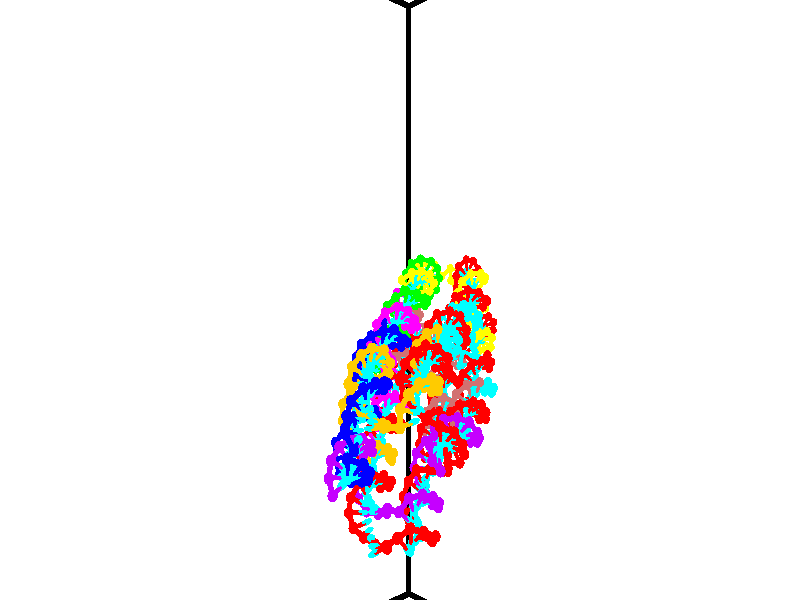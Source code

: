 // switches for output
#declare DRAW_BASES = 1; // possible values are 0, 1; only relevant for DNA ribbons
#declare DRAW_BASES_TYPE = 3; // possible values are 1, 2, 3; only relevant for DNA ribbons
#declare DRAW_FOG = 0; // set to 1 to enable fog

#include "colors.inc"

#include "transforms.inc"
background { rgb <1, 1, 1>}

#default {
   normal{
       ripples 0.25
       frequency 0.20
       turbulence 0.2
       lambda 5
   }
	finish {
		phong 0.1
		phong_size 40.
	}
}

// original window dimensions: 1024x640


// camera settings

camera {
	sky <-0, 1, 0>
	up <-0, 1, 0>
	right 1.6 * <0.724836, 0, 0.688921>
	location <12.1561, 44.2, 77.9145>
	look_at <46.7464, 44.2, 41.5209>
	direction <34.5903, 0, -36.3936>
	angle 67.0682
}


# declare cpy_camera_pos = <12.1561, 44.2, 77.9145>;
# if (DRAW_FOG = 1)
fog {
	fog_type 2
	up vnormalize(cpy_camera_pos)
	color rgbt<1,1,1,0.3>
	distance 1e-5
	fog_alt 3e-3
	fog_offset 70.72
}
# end


// LIGHTS

# declare lum = 6;
global_settings {
	ambient_light rgb lum * <0.05, 0.05, 0.05>
	max_trace_level 15
}# declare cpy_direct_light_amount = 0.25;
light_source
{	1000 * <-0.0359156, -1, 1.41376>,
	rgb lum * cpy_direct_light_amount
	parallel
}

light_source
{	1000 * <0.0359156, 1, -1.41376>,
	rgb lum * cpy_direct_light_amount
	parallel
}

// strand 0

// nucleotide -1

// particle -1
sphere {
	<44.248154, 41.726589, 45.431484> 0.250000
	pigment { color rgbt <1,0,0,0> }
	no_shadow
}
cylinder {
	<44.345936, 41.810104, 45.810249>,  <44.404606, 41.860214, 46.037510>, 0.100000
	pigment { color rgbt <1,0,0,0> }
	no_shadow
}
cylinder {
	<44.345936, 41.810104, 45.810249>,  <44.248154, 41.726589, 45.431484>, 0.100000
	pigment { color rgbt <1,0,0,0> }
	no_shadow
}

// particle -1
sphere {
	<44.345936, 41.810104, 45.810249> 0.100000
	pigment { color rgbt <1,0,0,0> }
	no_shadow
}
sphere {
	0, 1
	scale<0.080000,0.200000,0.300000>
	matrix <-0.794561, -0.516616, 0.319029,
		0.555802, -0.830371, 0.039607,
		0.244451, 0.208787, 0.946917,
		44.419270, 41.872742, 46.094326>
	pigment { color rgbt <0,1,1,0> }
	no_shadow
}
cylinder {
	<44.188255, 41.128685, 45.785995>,  <44.248154, 41.726589, 45.431484>, 0.130000
	pigment { color rgbt <1,0,0,0> }
	no_shadow
}

// nucleotide -1

// particle -1
sphere {
	<44.188255, 41.128685, 45.785995> 0.250000
	pigment { color rgbt <1,0,0,0> }
	no_shadow
}
cylinder {
	<44.139763, 41.427361, 46.047607>,  <44.110668, 41.606567, 46.204575>, 0.100000
	pigment { color rgbt <1,0,0,0> }
	no_shadow
}
cylinder {
	<44.139763, 41.427361, 46.047607>,  <44.188255, 41.128685, 45.785995>, 0.100000
	pigment { color rgbt <1,0,0,0> }
	no_shadow
}

// particle -1
sphere {
	<44.139763, 41.427361, 46.047607> 0.100000
	pigment { color rgbt <1,0,0,0> }
	no_shadow
}
sphere {
	0, 1
	scale<0.080000,0.200000,0.300000>
	matrix <-0.801901, -0.462005, 0.378821,
		0.585028, -0.478540, 0.654784,
		-0.121232, 0.746693, 0.654028,
		44.103394, 41.651367, 46.243816>
	pigment { color rgbt <0,1,1,0> }
	no_shadow
}
cylinder {
	<44.014946, 40.768097, 46.337147>,  <44.188255, 41.128685, 45.785995>, 0.130000
	pigment { color rgbt <1,0,0,0> }
	no_shadow
}

// nucleotide -1

// particle -1
sphere {
	<44.014946, 40.768097, 46.337147> 0.250000
	pigment { color rgbt <1,0,0,0> }
	no_shadow
}
cylinder {
	<43.915115, 41.141289, 46.440884>,  <43.855217, 41.365204, 46.503124>, 0.100000
	pigment { color rgbt <1,0,0,0> }
	no_shadow
}
cylinder {
	<43.915115, 41.141289, 46.440884>,  <44.014946, 40.768097, 46.337147>, 0.100000
	pigment { color rgbt <1,0,0,0> }
	no_shadow
}

// particle -1
sphere {
	<43.915115, 41.141289, 46.440884> 0.100000
	pigment { color rgbt <1,0,0,0> }
	no_shadow
}
sphere {
	0, 1
	scale<0.080000,0.200000,0.300000>
	matrix <-0.840728, -0.341659, 0.420054,
		0.480510, -0.113201, 0.869653,
		-0.249574, 0.932982, 0.259342,
		43.840244, 41.421185, 46.518684>
	pigment { color rgbt <0,1,1,0> }
	no_shadow
}
cylinder {
	<43.945255, 40.793201, 47.016155>,  <44.014946, 40.768097, 46.337147>, 0.130000
	pigment { color rgbt <1,0,0,0> }
	no_shadow
}

// nucleotide -1

// particle -1
sphere {
	<43.945255, 40.793201, 47.016155> 0.250000
	pigment { color rgbt <1,0,0,0> }
	no_shadow
}
cylinder {
	<43.729111, 41.113922, 46.914082>,  <43.599422, 41.306355, 46.852837>, 0.100000
	pigment { color rgbt <1,0,0,0> }
	no_shadow
}
cylinder {
	<43.729111, 41.113922, 46.914082>,  <43.945255, 40.793201, 47.016155>, 0.100000
	pigment { color rgbt <1,0,0,0> }
	no_shadow
}

// particle -1
sphere {
	<43.729111, 41.113922, 46.914082> 0.100000
	pigment { color rgbt <1,0,0,0> }
	no_shadow
}
sphere {
	0, 1
	scale<0.080000,0.200000,0.300000>
	matrix <-0.726082, -0.291068, 0.622965,
		0.425217, 0.521915, 0.739456,
		-0.540366, 0.801801, -0.255186,
		43.567001, 41.354462, 46.837524>
	pigment { color rgbt <0,1,1,0> }
	no_shadow
}
cylinder {
	<43.658649, 40.982281, 47.562695>,  <43.945255, 40.793201, 47.016155>, 0.130000
	pigment { color rgbt <1,0,0,0> }
	no_shadow
}

// nucleotide -1

// particle -1
sphere {
	<43.658649, 40.982281, 47.562695> 0.250000
	pigment { color rgbt <1,0,0,0> }
	no_shadow
}
cylinder {
	<43.427399, 41.204117, 47.323299>,  <43.288647, 41.337219, 47.179661>, 0.100000
	pigment { color rgbt <1,0,0,0> }
	no_shadow
}
cylinder {
	<43.427399, 41.204117, 47.323299>,  <43.658649, 40.982281, 47.562695>, 0.100000
	pigment { color rgbt <1,0,0,0> }
	no_shadow
}

// particle -1
sphere {
	<43.427399, 41.204117, 47.323299> 0.100000
	pigment { color rgbt <1,0,0,0> }
	no_shadow
}
sphere {
	0, 1
	scale<0.080000,0.200000,0.300000>
	matrix <-0.773323, -0.138459, 0.618708,
		0.260265, 0.820521, 0.508927,
		-0.578129, 0.554593, -0.598492,
		43.253960, 41.370495, 47.143753>
	pigment { color rgbt <0,1,1,0> }
	no_shadow
}
cylinder {
	<43.244019, 41.549301, 47.992279>,  <43.658649, 40.982281, 47.562695>, 0.130000
	pigment { color rgbt <1,0,0,0> }
	no_shadow
}

// nucleotide -1

// particle -1
sphere {
	<43.244019, 41.549301, 47.992279> 0.250000
	pigment { color rgbt <1,0,0,0> }
	no_shadow
}
cylinder {
	<43.065304, 41.465729, 47.644318>,  <42.958073, 41.415585, 47.435543>, 0.100000
	pigment { color rgbt <1,0,0,0> }
	no_shadow
}
cylinder {
	<43.065304, 41.465729, 47.644318>,  <43.244019, 41.549301, 47.992279>, 0.100000
	pigment { color rgbt <1,0,0,0> }
	no_shadow
}

// particle -1
sphere {
	<43.065304, 41.465729, 47.644318> 0.100000
	pigment { color rgbt <1,0,0,0> }
	no_shadow
}
sphere {
	0, 1
	scale<0.080000,0.200000,0.300000>
	matrix <-0.865319, -0.145965, 0.479497,
		-0.227157, 0.966976, -0.115576,
		-0.446792, -0.208931, -0.869900,
		42.931267, 41.403049, 47.383347>
	pigment { color rgbt <0,1,1,0> }
	no_shadow
}
cylinder {
	<42.601051, 41.923107, 48.029991>,  <43.244019, 41.549301, 47.992279>, 0.130000
	pigment { color rgbt <1,0,0,0> }
	no_shadow
}

// nucleotide -1

// particle -1
sphere {
	<42.601051, 41.923107, 48.029991> 0.250000
	pigment { color rgbt <1,0,0,0> }
	no_shadow
}
cylinder {
	<42.560425, 41.630402, 47.760414>,  <42.536049, 41.454777, 47.598667>, 0.100000
	pigment { color rgbt <1,0,0,0> }
	no_shadow
}
cylinder {
	<42.560425, 41.630402, 47.760414>,  <42.601051, 41.923107, 48.029991>, 0.100000
	pigment { color rgbt <1,0,0,0> }
	no_shadow
}

// particle -1
sphere {
	<42.560425, 41.630402, 47.760414> 0.100000
	pigment { color rgbt <1,0,0,0> }
	no_shadow
}
sphere {
	0, 1
	scale<0.080000,0.200000,0.300000>
	matrix <-0.854944, -0.282189, 0.435248,
		-0.508680, 0.620392, -0.596958,
		-0.101569, -0.731767, -0.673944,
		42.529953, 41.410870, 47.558231>
	pigment { color rgbt <0,1,1,0> }
	no_shadow
}
cylinder {
	<41.806473, 41.978661, 47.832718>,  <42.601051, 41.923107, 48.029991>, 0.130000
	pigment { color rgbt <1,0,0,0> }
	no_shadow
}

// nucleotide -1

// particle -1
sphere {
	<41.806473, 41.978661, 47.832718> 0.250000
	pigment { color rgbt <1,0,0,0> }
	no_shadow
}
cylinder {
	<41.953819, 41.626678, 47.712730>,  <42.042225, 41.415489, 47.640739>, 0.100000
	pigment { color rgbt <1,0,0,0> }
	no_shadow
}
cylinder {
	<41.953819, 41.626678, 47.712730>,  <41.806473, 41.978661, 47.832718>, 0.100000
	pigment { color rgbt <1,0,0,0> }
	no_shadow
}

// particle -1
sphere {
	<41.953819, 41.626678, 47.712730> 0.100000
	pigment { color rgbt <1,0,0,0> }
	no_shadow
}
sphere {
	0, 1
	scale<0.080000,0.200000,0.300000>
	matrix <-0.819780, -0.459626, 0.341620,
		-0.438486, 0.120068, -0.890682,
		0.368363, -0.879959, -0.299969,
		42.064327, 41.362690, 47.622738>
	pigment { color rgbt <0,1,1,0> }
	no_shadow
}
cylinder {
	<41.275887, 41.634182, 47.344177>,  <41.806473, 41.978661, 47.832718>, 0.130000
	pigment { color rgbt <1,0,0,0> }
	no_shadow
}

// nucleotide -1

// particle -1
sphere {
	<41.275887, 41.634182, 47.344177> 0.250000
	pigment { color rgbt <1,0,0,0> }
	no_shadow
}
cylinder {
	<41.508202, 41.334259, 47.470963>,  <41.647591, 41.154305, 47.547035>, 0.100000
	pigment { color rgbt <1,0,0,0> }
	no_shadow
}
cylinder {
	<41.508202, 41.334259, 47.470963>,  <41.275887, 41.634182, 47.344177>, 0.100000
	pigment { color rgbt <1,0,0,0> }
	no_shadow
}

// particle -1
sphere {
	<41.508202, 41.334259, 47.470963> 0.100000
	pigment { color rgbt <1,0,0,0> }
	no_shadow
}
sphere {
	0, 1
	scale<0.080000,0.200000,0.300000>
	matrix <-0.810873, -0.498467, 0.306620,
		-0.071910, -0.435101, -0.897506,
		0.580788, -0.749812, 0.316967,
		41.682438, 41.109314, 47.566051>
	pigment { color rgbt <0,1,1,0> }
	no_shadow
}
cylinder {
	<40.931164, 41.076977, 47.084812>,  <41.275887, 41.634182, 47.344177>, 0.130000
	pigment { color rgbt <1,0,0,0> }
	no_shadow
}

// nucleotide -1

// particle -1
sphere {
	<40.931164, 41.076977, 47.084812> 0.250000
	pigment { color rgbt <1,0,0,0> }
	no_shadow
}
cylinder {
	<41.179085, 40.897453, 47.342316>,  <41.327835, 40.789742, 47.496819>, 0.100000
	pigment { color rgbt <1,0,0,0> }
	no_shadow
}
cylinder {
	<41.179085, 40.897453, 47.342316>,  <40.931164, 41.076977, 47.084812>, 0.100000
	pigment { color rgbt <1,0,0,0> }
	no_shadow
}

// particle -1
sphere {
	<41.179085, 40.897453, 47.342316> 0.100000
	pigment { color rgbt <1,0,0,0> }
	no_shadow
}
sphere {
	0, 1
	scale<0.080000,0.200000,0.300000>
	matrix <-0.746501, -0.590196, 0.307255,
		0.242046, -0.671002, -0.700836,
		0.619799, -0.448805, 0.643757,
		41.365025, 40.762814, 47.535442>
	pigment { color rgbt <0,1,1,0> }
	no_shadow
}
cylinder {
	<40.843830, 40.365768, 47.043495>,  <40.931164, 41.076977, 47.084812>, 0.130000
	pigment { color rgbt <1,0,0,0> }
	no_shadow
}

// nucleotide -1

// particle -1
sphere {
	<40.843830, 40.365768, 47.043495> 0.250000
	pigment { color rgbt <1,0,0,0> }
	no_shadow
}
cylinder {
	<40.993767, 40.434196, 47.407963>,  <41.083729, 40.475254, 47.626644>, 0.100000
	pigment { color rgbt <1,0,0,0> }
	no_shadow
}
cylinder {
	<40.993767, 40.434196, 47.407963>,  <40.843830, 40.365768, 47.043495>, 0.100000
	pigment { color rgbt <1,0,0,0> }
	no_shadow
}

// particle -1
sphere {
	<40.993767, 40.434196, 47.407963> 0.100000
	pigment { color rgbt <1,0,0,0> }
	no_shadow
}
sphere {
	0, 1
	scale<0.080000,0.200000,0.300000>
	matrix <-0.739936, -0.536934, 0.405212,
		0.558558, -0.826097, -0.074682,
		0.374843, 0.171074, 0.911167,
		41.106220, 40.485519, 47.681313>
	pigment { color rgbt <0,1,1,0> }
	no_shadow
}
cylinder {
	<40.747166, 39.772408, 47.444767>,  <40.843830, 40.365768, 47.043495>, 0.130000
	pigment { color rgbt <1,0,0,0> }
	no_shadow
}

// nucleotide -1

// particle -1
sphere {
	<40.747166, 39.772408, 47.444767> 0.250000
	pigment { color rgbt <1,0,0,0> }
	no_shadow
}
cylinder {
	<40.820988, 40.030945, 47.740921>,  <40.865280, 40.186069, 47.918613>, 0.100000
	pigment { color rgbt <1,0,0,0> }
	no_shadow
}
cylinder {
	<40.820988, 40.030945, 47.740921>,  <40.747166, 39.772408, 47.444767>, 0.100000
	pigment { color rgbt <1,0,0,0> }
	no_shadow
}

// particle -1
sphere {
	<40.820988, 40.030945, 47.740921> 0.100000
	pigment { color rgbt <1,0,0,0> }
	no_shadow
}
sphere {
	0, 1
	scale<0.080000,0.200000,0.300000>
	matrix <-0.619695, -0.508182, 0.598105,
		0.762836, -0.569198, 0.306750,
		0.184555, 0.646347, 0.740388,
		40.876354, 40.224850, 47.963036>
	pigment { color rgbt <0,1,1,0> }
	no_shadow
}
cylinder {
	<40.752060, 39.365200, 48.094402>,  <40.747166, 39.772408, 47.444767>, 0.130000
	pigment { color rgbt <1,0,0,0> }
	no_shadow
}

// nucleotide -1

// particle -1
sphere {
	<40.752060, 39.365200, 48.094402> 0.250000
	pigment { color rgbt <1,0,0,0> }
	no_shadow
}
cylinder {
	<40.685806, 39.738930, 48.220646>,  <40.646053, 39.963165, 48.296391>, 0.100000
	pigment { color rgbt <1,0,0,0> }
	no_shadow
}
cylinder {
	<40.685806, 39.738930, 48.220646>,  <40.752060, 39.365200, 48.094402>, 0.100000
	pigment { color rgbt <1,0,0,0> }
	no_shadow
}

// particle -1
sphere {
	<40.685806, 39.738930, 48.220646> 0.100000
	pigment { color rgbt <1,0,0,0> }
	no_shadow
}
sphere {
	0, 1
	scale<0.080000,0.200000,0.300000>
	matrix <-0.582300, -0.350943, 0.733325,
		0.795921, -0.062314, 0.602184,
		-0.165635, 0.934321, 0.315608,
		40.636116, 40.019226, 48.315327>
	pigment { color rgbt <0,1,1,0> }
	no_shadow
}
cylinder {
	<40.877396, 39.409809, 48.765652>,  <40.752060, 39.365200, 48.094402>, 0.130000
	pigment { color rgbt <1,0,0,0> }
	no_shadow
}

// nucleotide -1

// particle -1
sphere {
	<40.877396, 39.409809, 48.765652> 0.250000
	pigment { color rgbt <1,0,0,0> }
	no_shadow
}
cylinder {
	<40.628929, 39.721016, 48.728016>,  <40.479851, 39.907738, 48.705433>, 0.100000
	pigment { color rgbt <1,0,0,0> }
	no_shadow
}
cylinder {
	<40.628929, 39.721016, 48.728016>,  <40.877396, 39.409809, 48.765652>, 0.100000
	pigment { color rgbt <1,0,0,0> }
	no_shadow
}

// particle -1
sphere {
	<40.628929, 39.721016, 48.728016> 0.100000
	pigment { color rgbt <1,0,0,0> }
	no_shadow
}
sphere {
	0, 1
	scale<0.080000,0.200000,0.300000>
	matrix <-0.645599, -0.439956, 0.624212,
		0.444250, 0.448480, 0.775569,
		-0.621163, 0.778013, -0.094088,
		40.442581, 39.954418, 48.699791>
	pigment { color rgbt <0,1,1,0> }
	no_shadow
}
cylinder {
	<40.534195, 39.326145, 49.316193>,  <40.877396, 39.409809, 48.765652>, 0.130000
	pigment { color rgbt <1,0,0,0> }
	no_shadow
}

// nucleotide -1

// particle -1
sphere {
	<40.534195, 39.326145, 49.316193> 0.250000
	pigment { color rgbt <1,0,0,0> }
	no_shadow
}
cylinder {
	<40.304745, 39.617233, 49.165791>,  <40.167076, 39.791885, 49.075550>, 0.100000
	pigment { color rgbt <1,0,0,0> }
	no_shadow
}
cylinder {
	<40.304745, 39.617233, 49.165791>,  <40.534195, 39.326145, 49.316193>, 0.100000
	pigment { color rgbt <1,0,0,0> }
	no_shadow
}

// particle -1
sphere {
	<40.304745, 39.617233, 49.165791> 0.100000
	pigment { color rgbt <1,0,0,0> }
	no_shadow
}
sphere {
	0, 1
	scale<0.080000,0.200000,0.300000>
	matrix <-0.788415, -0.366010, 0.494407,
		0.222166, 0.580054, 0.783696,
		-0.573624, 0.727718, -0.376008,
		40.132656, 39.835548, 49.052990>
	pigment { color rgbt <0,1,1,0> }
	no_shadow
}
cylinder {
	<40.113102, 39.663757, 49.921818>,  <40.534195, 39.326145, 49.316193>, 0.130000
	pigment { color rgbt <1,0,0,0> }
	no_shadow
}

// nucleotide -1

// particle -1
sphere {
	<40.113102, 39.663757, 49.921818> 0.250000
	pigment { color rgbt <1,0,0,0> }
	no_shadow
}
cylinder {
	<39.922127, 39.733582, 49.577358>,  <39.807541, 39.775478, 49.370682>, 0.100000
	pigment { color rgbt <1,0,0,0> }
	no_shadow
}
cylinder {
	<39.922127, 39.733582, 49.577358>,  <40.113102, 39.663757, 49.921818>, 0.100000
	pigment { color rgbt <1,0,0,0> }
	no_shadow
}

// particle -1
sphere {
	<39.922127, 39.733582, 49.577358> 0.100000
	pigment { color rgbt <1,0,0,0> }
	no_shadow
}
sphere {
	0, 1
	scale<0.080000,0.200000,0.300000>
	matrix <-0.838778, -0.382482, 0.387504,
		-0.261730, 0.907323, 0.329032,
		-0.477440, 0.174564, -0.861150,
		39.778896, 39.785950, 49.319012>
	pigment { color rgbt <0,1,1,0> }
	no_shadow
}
cylinder {
	<39.480484, 39.996868, 50.222759>,  <40.113102, 39.663757, 49.921818>, 0.130000
	pigment { color rgbt <1,0,0,0> }
	no_shadow
}

// nucleotide -1

// particle -1
sphere {
	<39.480484, 39.996868, 50.222759> 0.250000
	pigment { color rgbt <1,0,0,0> }
	no_shadow
}
cylinder {
	<39.406338, 39.861084, 49.853889>,  <39.361851, 39.779613, 49.632568>, 0.100000
	pigment { color rgbt <1,0,0,0> }
	no_shadow
}
cylinder {
	<39.406338, 39.861084, 49.853889>,  <39.480484, 39.996868, 50.222759>, 0.100000
	pigment { color rgbt <1,0,0,0> }
	no_shadow
}

// particle -1
sphere {
	<39.406338, 39.861084, 49.853889> 0.100000
	pigment { color rgbt <1,0,0,0> }
	no_shadow
}
sphere {
	0, 1
	scale<0.080000,0.200000,0.300000>
	matrix <-0.924365, -0.258208, 0.280851,
		-0.333452, 0.904485, -0.265927,
		-0.185361, -0.339464, -0.922174,
		39.350731, 39.759243, 49.577236>
	pigment { color rgbt <0,1,1,0> }
	no_shadow
}
cylinder {
	<38.815174, 40.186592, 49.930126>,  <39.480484, 39.996868, 50.222759>, 0.130000
	pigment { color rgbt <1,0,0,0> }
	no_shadow
}

// nucleotide -1

// particle -1
sphere {
	<38.815174, 40.186592, 49.930126> 0.250000
	pigment { color rgbt <1,0,0,0> }
	no_shadow
}
cylinder {
	<38.917793, 39.859154, 49.724571>,  <38.979362, 39.662689, 49.601238>, 0.100000
	pigment { color rgbt <1,0,0,0> }
	no_shadow
}
cylinder {
	<38.917793, 39.859154, 49.724571>,  <38.815174, 40.186592, 49.930126>, 0.100000
	pigment { color rgbt <1,0,0,0> }
	no_shadow
}

// particle -1
sphere {
	<38.917793, 39.859154, 49.724571> 0.100000
	pigment { color rgbt <1,0,0,0> }
	no_shadow
}
sphere {
	0, 1
	scale<0.080000,0.200000,0.300000>
	matrix <-0.910362, -0.383264, 0.156044,
		-0.324692, 0.427792, -0.843546,
		0.256546, -0.818598, -0.513888,
		38.994759, 39.613575, 49.570404>
	pigment { color rgbt <0,1,1,0> }
	no_shadow
}
cylinder {
	<38.218811, 40.064037, 49.480465>,  <38.815174, 40.186592, 49.930126>, 0.130000
	pigment { color rgbt <1,0,0,0> }
	no_shadow
}

// nucleotide -1

// particle -1
sphere {
	<38.218811, 40.064037, 49.480465> 0.250000
	pigment { color rgbt <1,0,0,0> }
	no_shadow
}
cylinder {
	<38.414314, 39.717445, 49.521111>,  <38.531616, 39.509491, 49.545498>, 0.100000
	pigment { color rgbt <1,0,0,0> }
	no_shadow
}
cylinder {
	<38.414314, 39.717445, 49.521111>,  <38.218811, 40.064037, 49.480465>, 0.100000
	pigment { color rgbt <1,0,0,0> }
	no_shadow
}

// particle -1
sphere {
	<38.414314, 39.717445, 49.521111> 0.100000
	pigment { color rgbt <1,0,0,0> }
	no_shadow
}
sphere {
	0, 1
	scale<0.080000,0.200000,0.300000>
	matrix <-0.854118, -0.451523, 0.258090,
		-0.177748, -0.212936, -0.960762,
		0.488763, -0.866479, 0.101615,
		38.560944, 39.457500, 49.551594>
	pigment { color rgbt <0,1,1,0> }
	no_shadow
}
cylinder {
	<37.831833, 39.568150, 49.054283>,  <38.218811, 40.064037, 49.480465>, 0.130000
	pigment { color rgbt <1,0,0,0> }
	no_shadow
}

// nucleotide -1

// particle -1
sphere {
	<37.831833, 39.568150, 49.054283> 0.250000
	pigment { color rgbt <1,0,0,0> }
	no_shadow
}
cylinder {
	<38.049057, 39.349274, 49.309052>,  <38.179390, 39.217949, 49.461914>, 0.100000
	pigment { color rgbt <1,0,0,0> }
	no_shadow
}
cylinder {
	<38.049057, 39.349274, 49.309052>,  <37.831833, 39.568150, 49.054283>, 0.100000
	pigment { color rgbt <1,0,0,0> }
	no_shadow
}

// particle -1
sphere {
	<38.049057, 39.349274, 49.309052> 0.100000
	pigment { color rgbt <1,0,0,0> }
	no_shadow
}
sphere {
	0, 1
	scale<0.080000,0.200000,0.300000>
	matrix <-0.813868, -0.529680, 0.238867,
		0.206659, -0.648089, -0.732989,
		0.543057, -0.547192, 0.636922,
		38.211975, 39.185116, 49.500130>
	pigment { color rgbt <0,1,1,0> }
	no_shadow
}
cylinder {
	<37.450924, 38.975395, 48.991837>,  <37.831833, 39.568150, 49.054283>, 0.130000
	pigment { color rgbt <1,0,0,0> }
	no_shadow
}

// nucleotide -1

// particle -1
sphere {
	<37.450924, 38.975395, 48.991837> 0.250000
	pigment { color rgbt <1,0,0,0> }
	no_shadow
}
cylinder {
	<37.672997, 38.955605, 49.323936>,  <37.806240, 38.943729, 49.523197>, 0.100000
	pigment { color rgbt <1,0,0,0> }
	no_shadow
}
cylinder {
	<37.672997, 38.955605, 49.323936>,  <37.450924, 38.975395, 48.991837>, 0.100000
	pigment { color rgbt <1,0,0,0> }
	no_shadow
}

// particle -1
sphere {
	<37.672997, 38.955605, 49.323936> 0.100000
	pigment { color rgbt <1,0,0,0> }
	no_shadow
}
sphere {
	0, 1
	scale<0.080000,0.200000,0.300000>
	matrix <-0.729269, -0.508938, 0.457328,
		0.399920, -0.859380, -0.318637,
		0.555185, -0.049478, 0.830254,
		37.839554, 38.940762, 49.573013>
	pigment { color rgbt <0,1,1,0> }
	no_shadow
}
cylinder {
	<37.263554, 38.359924, 49.237041>,  <37.450924, 38.975395, 48.991837>, 0.130000
	pigment { color rgbt <1,0,0,0> }
	no_shadow
}

// nucleotide -1

// particle -1
sphere {
	<37.263554, 38.359924, 49.237041> 0.250000
	pigment { color rgbt <1,0,0,0> }
	no_shadow
}
cylinder {
	<37.458954, 38.504059, 49.554916>,  <37.576195, 38.590538, 49.745640>, 0.100000
	pigment { color rgbt <1,0,0,0> }
	no_shadow
}
cylinder {
	<37.458954, 38.504059, 49.554916>,  <37.263554, 38.359924, 49.237041>, 0.100000
	pigment { color rgbt <1,0,0,0> }
	no_shadow
}

// particle -1
sphere {
	<37.458954, 38.504059, 49.554916> 0.100000
	pigment { color rgbt <1,0,0,0> }
	no_shadow
}
sphere {
	0, 1
	scale<0.080000,0.200000,0.300000>
	matrix <-0.678959, -0.415086, 0.605572,
		0.548074, -0.835381, 0.041886,
		0.488497, 0.360337, 0.794687,
		37.605503, 38.612160, 49.793324>
	pigment { color rgbt <0,1,1,0> }
	no_shadow
}
cylinder {
	<37.494038, 37.767448, 49.639881>,  <37.263554, 38.359924, 49.237041>, 0.130000
	pigment { color rgbt <1,0,0,0> }
	no_shadow
}

// nucleotide -1

// particle -1
sphere {
	<37.494038, 37.767448, 49.639881> 0.250000
	pigment { color rgbt <1,0,0,0> }
	no_shadow
}
cylinder {
	<37.498253, 38.081024, 49.888180>,  <37.500782, 38.269169, 50.037159>, 0.100000
	pigment { color rgbt <1,0,0,0> }
	no_shadow
}
cylinder {
	<37.498253, 38.081024, 49.888180>,  <37.494038, 37.767448, 49.639881>, 0.100000
	pigment { color rgbt <1,0,0,0> }
	no_shadow
}

// particle -1
sphere {
	<37.498253, 38.081024, 49.888180> 0.100000
	pigment { color rgbt <1,0,0,0> }
	no_shadow
}
sphere {
	0, 1
	scale<0.080000,0.200000,0.300000>
	matrix <-0.678573, -0.450355, 0.580275,
		0.734457, -0.427337, 0.527215,
		0.010539, 0.783941, 0.620746,
		37.501415, 38.316208, 50.074402>
	pigment { color rgbt <0,1,1,0> }
	no_shadow
}
cylinder {
	<37.591759, 37.498753, 50.339340>,  <37.494038, 37.767448, 49.639881>, 0.130000
	pigment { color rgbt <1,0,0,0> }
	no_shadow
}

// nucleotide -1

// particle -1
sphere {
	<37.591759, 37.498753, 50.339340> 0.250000
	pigment { color rgbt <1,0,0,0> }
	no_shadow
}
cylinder {
	<37.421715, 37.860168, 50.360832>,  <37.319687, 38.077019, 50.373730>, 0.100000
	pigment { color rgbt <1,0,0,0> }
	no_shadow
}
cylinder {
	<37.421715, 37.860168, 50.360832>,  <37.591759, 37.498753, 50.339340>, 0.100000
	pigment { color rgbt <1,0,0,0> }
	no_shadow
}

// particle -1
sphere {
	<37.421715, 37.860168, 50.360832> 0.100000
	pigment { color rgbt <1,0,0,0> }
	no_shadow
}
sphere {
	0, 1
	scale<0.080000,0.200000,0.300000>
	matrix <-0.631137, -0.338455, 0.697936,
		0.648802, 0.262789, 0.714142,
		-0.425115, 0.903543, 0.053734,
		37.294182, 38.131233, 50.376953>
	pigment { color rgbt <0,1,1,0> }
	no_shadow
}
cylinder {
	<37.531235, 37.591702, 51.006393>,  <37.591759, 37.498753, 50.339340>, 0.130000
	pigment { color rgbt <1,0,0,0> }
	no_shadow
}

// nucleotide -1

// particle -1
sphere {
	<37.531235, 37.591702, 51.006393> 0.250000
	pigment { color rgbt <1,0,0,0> }
	no_shadow
}
cylinder {
	<37.272797, 37.860107, 50.860901>,  <37.117733, 38.021152, 50.773605>, 0.100000
	pigment { color rgbt <1,0,0,0> }
	no_shadow
}
cylinder {
	<37.272797, 37.860107, 50.860901>,  <37.531235, 37.591702, 51.006393>, 0.100000
	pigment { color rgbt <1,0,0,0> }
	no_shadow
}

// particle -1
sphere {
	<37.272797, 37.860107, 50.860901> 0.100000
	pigment { color rgbt <1,0,0,0> }
	no_shadow
}
sphere {
	0, 1
	scale<0.080000,0.200000,0.300000>
	matrix <-0.651463, -0.236505, 0.720875,
		0.397692, 0.702713, 0.589945,
		-0.646093, 0.671014, -0.363735,
		37.078968, 38.061413, 50.751781>
	pigment { color rgbt <0,1,1,0> }
	no_shadow
}
cylinder {
	<37.343666, 37.939465, 51.595905>,  <37.531235, 37.591702, 51.006393>, 0.130000
	pigment { color rgbt <1,0,0,0> }
	no_shadow
}

// nucleotide -1

// particle -1
sphere {
	<37.343666, 37.939465, 51.595905> 0.250000
	pigment { color rgbt <1,0,0,0> }
	no_shadow
}
cylinder {
	<37.067638, 37.967377, 51.307755>,  <36.902023, 37.984123, 51.134865>, 0.100000
	pigment { color rgbt <1,0,0,0> }
	no_shadow
}
cylinder {
	<37.067638, 37.967377, 51.307755>,  <37.343666, 37.939465, 51.595905>, 0.100000
	pigment { color rgbt <1,0,0,0> }
	no_shadow
}

// particle -1
sphere {
	<37.067638, 37.967377, 51.307755> 0.100000
	pigment { color rgbt <1,0,0,0> }
	no_shadow
}
sphere {
	0, 1
	scale<0.080000,0.200000,0.300000>
	matrix <-0.686178, -0.379597, 0.620536,
		-0.230150, 0.922516, 0.309830,
		-0.690066, 0.069782, -0.720375,
		36.860619, 37.988312, 51.091640>
	pigment { color rgbt <0,1,1,0> }
	no_shadow
}
cylinder {
	<36.746181, 38.207085, 52.013897>,  <37.343666, 37.939465, 51.595905>, 0.130000
	pigment { color rgbt <1,0,0,0> }
	no_shadow
}

// nucleotide -1

// particle -1
sphere {
	<36.746181, 38.207085, 52.013897> 0.250000
	pigment { color rgbt <1,0,0,0> }
	no_shadow
}
cylinder {
	<36.606689, 38.075890, 51.662716>,  <36.522995, 37.997173, 51.452007>, 0.100000
	pigment { color rgbt <1,0,0,0> }
	no_shadow
}
cylinder {
	<36.606689, 38.075890, 51.662716>,  <36.746181, 38.207085, 52.013897>, 0.100000
	pigment { color rgbt <1,0,0,0> }
	no_shadow
}

// particle -1
sphere {
	<36.606689, 38.075890, 51.662716> 0.100000
	pigment { color rgbt <1,0,0,0> }
	no_shadow
}
sphere {
	0, 1
	scale<0.080000,0.200000,0.300000>
	matrix <-0.835718, -0.315183, 0.449705,
		-0.424216, 0.890552, -0.164192,
		-0.348734, -0.327990, -0.877956,
		36.502068, 37.977493, 51.399330>
	pigment { color rgbt <0,1,1,0> }
	no_shadow
}
cylinder {
	<36.114616, 38.466991, 52.036274>,  <36.746181, 38.207085, 52.013897>, 0.130000
	pigment { color rgbt <1,0,0,0> }
	no_shadow
}

// nucleotide -1

// particle -1
sphere {
	<36.114616, 38.466991, 52.036274> 0.250000
	pigment { color rgbt <1,0,0,0> }
	no_shadow
}
cylinder {
	<36.107460, 38.170738, 51.767605>,  <36.103168, 37.992985, 51.606403>, 0.100000
	pigment { color rgbt <1,0,0,0> }
	no_shadow
}
cylinder {
	<36.107460, 38.170738, 51.767605>,  <36.114616, 38.466991, 52.036274>, 0.100000
	pigment { color rgbt <1,0,0,0> }
	no_shadow
}

// particle -1
sphere {
	<36.107460, 38.170738, 51.767605> 0.100000
	pigment { color rgbt <1,0,0,0> }
	no_shadow
}
sphere {
	0, 1
	scale<0.080000,0.200000,0.300000>
	matrix <-0.773293, -0.415591, 0.478855,
		-0.633796, 0.527963, -0.565294,
		-0.017887, -0.740634, -0.671670,
		36.102093, 37.948547, 51.566105>
	pigment { color rgbt <0,1,1,0> }
	no_shadow
}
cylinder {
	<35.509537, 38.367573, 51.726757>,  <36.114616, 38.466991, 52.036274>, 0.130000
	pigment { color rgbt <1,0,0,0> }
	no_shadow
}

// nucleotide -1

// particle -1
sphere {
	<35.509537, 38.367573, 51.726757> 0.250000
	pigment { color rgbt <1,0,0,0> }
	no_shadow
}
cylinder {
	<35.654045, 38.008156, 51.627075>,  <35.740749, 37.792507, 51.567265>, 0.100000
	pigment { color rgbt <1,0,0,0> }
	no_shadow
}
cylinder {
	<35.654045, 38.008156, 51.627075>,  <35.509537, 38.367573, 51.726757>, 0.100000
	pigment { color rgbt <1,0,0,0> }
	no_shadow
}

// particle -1
sphere {
	<35.654045, 38.008156, 51.627075> 0.100000
	pigment { color rgbt <1,0,0,0> }
	no_shadow
}
sphere {
	0, 1
	scale<0.080000,0.200000,0.300000>
	matrix <-0.811338, -0.434635, 0.390926,
		-0.459579, 0.060963, -0.886042,
		0.361273, -0.898541, -0.249211,
		35.762428, 37.738594, 51.552311>
	pigment { color rgbt <0,1,1,0> }
	no_shadow
}
cylinder {
	<34.909206, 38.066086, 51.484909>,  <35.509537, 38.367573, 51.726757>, 0.130000
	pigment { color rgbt <1,0,0,0> }
	no_shadow
}

// nucleotide -1

// particle -1
sphere {
	<34.909206, 38.066086, 51.484909> 0.250000
	pigment { color rgbt <1,0,0,0> }
	no_shadow
}
cylinder {
	<35.157516, 37.758911, 51.548046>,  <35.306503, 37.574608, 51.585926>, 0.100000
	pigment { color rgbt <1,0,0,0> }
	no_shadow
}
cylinder {
	<35.157516, 37.758911, 51.548046>,  <34.909206, 38.066086, 51.484909>, 0.100000
	pigment { color rgbt <1,0,0,0> }
	no_shadow
}

// particle -1
sphere {
	<35.157516, 37.758911, 51.548046> 0.100000
	pigment { color rgbt <1,0,0,0> }
	no_shadow
}
sphere {
	0, 1
	scale<0.080000,0.200000,0.300000>
	matrix <-0.771020, -0.561544, 0.300327,
		-0.141997, -0.308135, -0.940686,
		0.620778, -0.767933, 0.157841,
		35.343750, 37.528530, 51.595398>
	pigment { color rgbt <0,1,1,0> }
	no_shadow
}
cylinder {
	<34.513256, 37.543655, 51.292179>,  <34.909206, 38.066086, 51.484909>, 0.130000
	pigment { color rgbt <1,0,0,0> }
	no_shadow
}

// nucleotide -1

// particle -1
sphere {
	<34.513256, 37.543655, 51.292179> 0.250000
	pigment { color rgbt <1,0,0,0> }
	no_shadow
}
cylinder {
	<34.792461, 37.342216, 51.495808>,  <34.959984, 37.221352, 51.617985>, 0.100000
	pigment { color rgbt <1,0,0,0> }
	no_shadow
}
cylinder {
	<34.792461, 37.342216, 51.495808>,  <34.513256, 37.543655, 51.292179>, 0.100000
	pigment { color rgbt <1,0,0,0> }
	no_shadow
}

// particle -1
sphere {
	<34.792461, 37.342216, 51.495808> 0.100000
	pigment { color rgbt <1,0,0,0> }
	no_shadow
}
sphere {
	0, 1
	scale<0.080000,0.200000,0.300000>
	matrix <-0.707366, -0.595498, 0.380809,
		0.111378, -0.625914, -0.771898,
		0.698017, -0.503600, 0.509076,
		35.001865, 37.191135, 51.648529>
	pigment { color rgbt <0,1,1,0> }
	no_shadow
}
cylinder {
	<34.374043, 36.786278, 51.210133>,  <34.513256, 37.543655, 51.292179>, 0.130000
	pigment { color rgbt <1,0,0,0> }
	no_shadow
}

// nucleotide -1

// particle -1
sphere {
	<34.374043, 36.786278, 51.210133> 0.250000
	pigment { color rgbt <1,0,0,0> }
	no_shadow
}
cylinder {
	<34.599590, 36.829170, 51.537682>,  <34.734921, 36.854904, 51.734211>, 0.100000
	pigment { color rgbt <1,0,0,0> }
	no_shadow
}
cylinder {
	<34.599590, 36.829170, 51.537682>,  <34.374043, 36.786278, 51.210133>, 0.100000
	pigment { color rgbt <1,0,0,0> }
	no_shadow
}

// particle -1
sphere {
	<34.599590, 36.829170, 51.537682> 0.100000
	pigment { color rgbt <1,0,0,0> }
	no_shadow
}
sphere {
	0, 1
	scale<0.080000,0.200000,0.300000>
	matrix <-0.565312, -0.672718, 0.477361,
		0.602058, -0.732088, -0.318705,
		0.563869, 0.107231, 0.818874,
		34.768749, 36.861340, 51.783344>
	pigment { color rgbt <0,1,1,0> }
	no_shadow
}
cylinder {
	<34.483253, 36.110046, 51.462730>,  <34.374043, 36.786278, 51.210133>, 0.130000
	pigment { color rgbt <1,0,0,0> }
	no_shadow
}

// nucleotide -1

// particle -1
sphere {
	<34.483253, 36.110046, 51.462730> 0.250000
	pigment { color rgbt <1,0,0,0> }
	no_shadow
}
cylinder {
	<34.539314, 36.368782, 51.762585>,  <34.572948, 36.524025, 51.942497>, 0.100000
	pigment { color rgbt <1,0,0,0> }
	no_shadow
}
cylinder {
	<34.539314, 36.368782, 51.762585>,  <34.483253, 36.110046, 51.462730>, 0.100000
	pigment { color rgbt <1,0,0,0> }
	no_shadow
}

// particle -1
sphere {
	<34.539314, 36.368782, 51.762585> 0.100000
	pigment { color rgbt <1,0,0,0> }
	no_shadow
}
sphere {
	0, 1
	scale<0.080000,0.200000,0.300000>
	matrix <-0.583274, -0.557861, 0.590409,
		0.800093, -0.519990, 0.299101,
		0.140150, 0.646840, 0.749637,
		34.581360, 36.562836, 51.987476>
	pigment { color rgbt <0,1,1,0> }
	no_shadow
}
cylinder {
	<34.478462, 35.685982, 52.067001>,  <34.483253, 36.110046, 51.462730>, 0.130000
	pigment { color rgbt <1,0,0,0> }
	no_shadow
}

// nucleotide -1

// particle -1
sphere {
	<34.478462, 35.685982, 52.067001> 0.250000
	pigment { color rgbt <1,0,0,0> }
	no_shadow
}
cylinder {
	<34.432373, 36.043350, 52.240673>,  <34.404720, 36.257771, 52.344875>, 0.100000
	pigment { color rgbt <1,0,0,0> }
	no_shadow
}
cylinder {
	<34.432373, 36.043350, 52.240673>,  <34.478462, 35.685982, 52.067001>, 0.100000
	pigment { color rgbt <1,0,0,0> }
	no_shadow
}

// particle -1
sphere {
	<34.432373, 36.043350, 52.240673> 0.100000
	pigment { color rgbt <1,0,0,0> }
	no_shadow
}
sphere {
	0, 1
	scale<0.080000,0.200000,0.300000>
	matrix <-0.579614, -0.415440, 0.701040,
		0.806704, -0.170881, 0.565711,
		-0.115225, 0.893426, 0.434182,
		34.397804, 36.311378, 52.370926>
	pigment { color rgbt <0,1,1,0> }
	no_shadow
}
cylinder {
	<34.516964, 35.477390, 52.785576>,  <34.478462, 35.685982, 52.067001>, 0.130000
	pigment { color rgbt <1,0,0,0> }
	no_shadow
}

// nucleotide -1

// particle -1
sphere {
	<34.516964, 35.477390, 52.785576> 0.250000
	pigment { color rgbt <1,0,0,0> }
	no_shadow
}
cylinder {
	<34.341888, 35.836517, 52.766159>,  <34.236843, 36.051994, 52.754509>, 0.100000
	pigment { color rgbt <1,0,0,0> }
	no_shadow
}
cylinder {
	<34.341888, 35.836517, 52.766159>,  <34.516964, 35.477390, 52.785576>, 0.100000
	pigment { color rgbt <1,0,0,0> }
	no_shadow
}

// particle -1
sphere {
	<34.341888, 35.836517, 52.766159> 0.100000
	pigment { color rgbt <1,0,0,0> }
	no_shadow
}
sphere {
	0, 1
	scale<0.080000,0.200000,0.300000>
	matrix <-0.679253, -0.294806, 0.672090,
		0.589102, 0.327139, 0.738877,
		-0.437692, 0.897814, -0.048539,
		34.210579, 36.105862, 52.751598>
	pigment { color rgbt <0,1,1,0> }
	no_shadow
}
cylinder {
	<34.604549, 35.653610, 53.435070>,  <34.516964, 35.477390, 52.785576>, 0.130000
	pigment { color rgbt <1,0,0,0> }
	no_shadow
}

// nucleotide -1

// particle -1
sphere {
	<34.604549, 35.653610, 53.435070> 0.250000
	pigment { color rgbt <1,0,0,0> }
	no_shadow
}
cylinder {
	<34.309921, 35.862793, 53.263496>,  <34.133144, 35.988304, 53.160553>, 0.100000
	pigment { color rgbt <1,0,0,0> }
	no_shadow
}
cylinder {
	<34.309921, 35.862793, 53.263496>,  <34.604549, 35.653610, 53.435070>, 0.100000
	pigment { color rgbt <1,0,0,0> }
	no_shadow
}

// particle -1
sphere {
	<34.309921, 35.862793, 53.263496> 0.100000
	pigment { color rgbt <1,0,0,0> }
	no_shadow
}
sphere {
	0, 1
	scale<0.080000,0.200000,0.300000>
	matrix <-0.562967, -0.122526, 0.817347,
		0.374881, 0.843507, 0.384656,
		-0.736568, 0.522956, -0.428934,
		34.088951, 36.019680, 53.134815>
	pigment { color rgbt <0,1,1,0> }
	no_shadow
}
cylinder {
	<34.261948, 36.040913, 53.969109>,  <34.604549, 35.653610, 53.435070>, 0.130000
	pigment { color rgbt <1,0,0,0> }
	no_shadow
}

// nucleotide -1

// particle -1
sphere {
	<34.261948, 36.040913, 53.969109> 0.250000
	pigment { color rgbt <1,0,0,0> }
	no_shadow
}
cylinder {
	<33.997494, 36.042389, 53.669006>,  <33.838821, 36.043274, 53.488945>, 0.100000
	pigment { color rgbt <1,0,0,0> }
	no_shadow
}
cylinder {
	<33.997494, 36.042389, 53.669006>,  <34.261948, 36.040913, 53.969109>, 0.100000
	pigment { color rgbt <1,0,0,0> }
	no_shadow
}

// particle -1
sphere {
	<33.997494, 36.042389, 53.669006> 0.100000
	pigment { color rgbt <1,0,0,0> }
	no_shadow
}
sphere {
	0, 1
	scale<0.080000,0.200000,0.300000>
	matrix <-0.734833, -0.204989, 0.646529,
		-0.151410, 0.978757, 0.138236,
		-0.661132, 0.003690, -0.750260,
		33.799152, 36.043495, 53.443928>
	pigment { color rgbt <0,1,1,0> }
	no_shadow
}
cylinder {
	<33.560078, 36.437759, 54.133583>,  <34.261948, 36.040913, 53.969109>, 0.130000
	pigment { color rgbt <1,0,0,0> }
	no_shadow
}

// nucleotide -1

// particle -1
sphere {
	<33.560078, 36.437759, 54.133583> 0.250000
	pigment { color rgbt <1,0,0,0> }
	no_shadow
}
cylinder {
	<33.462948, 36.198914, 53.827774>,  <33.404671, 36.055607, 53.644287>, 0.100000
	pigment { color rgbt <1,0,0,0> }
	no_shadow
}
cylinder {
	<33.462948, 36.198914, 53.827774>,  <33.560078, 36.437759, 54.133583>, 0.100000
	pigment { color rgbt <1,0,0,0> }
	no_shadow
}

// particle -1
sphere {
	<33.462948, 36.198914, 53.827774> 0.100000
	pigment { color rgbt <1,0,0,0> }
	no_shadow
}
sphere {
	0, 1
	scale<0.080000,0.200000,0.300000>
	matrix <-0.753660, -0.380076, 0.536226,
		-0.610764, 0.706398, -0.357728,
		-0.242825, -0.597113, -0.764521,
		33.390099, 36.019779, 53.598419>
	pigment { color rgbt <0,1,1,0> }
	no_shadow
}
cylinder {
	<32.825069, 36.567478, 54.055649>,  <33.560078, 36.437759, 54.133583>, 0.130000
	pigment { color rgbt <1,0,0,0> }
	no_shadow
}

// nucleotide -1

// particle -1
sphere {
	<32.825069, 36.567478, 54.055649> 0.250000
	pigment { color rgbt <1,0,0,0> }
	no_shadow
}
cylinder {
	<32.875237, 36.225098, 53.855003>,  <32.905334, 36.019669, 53.734615>, 0.100000
	pigment { color rgbt <1,0,0,0> }
	no_shadow
}
cylinder {
	<32.875237, 36.225098, 53.855003>,  <32.825069, 36.567478, 54.055649>, 0.100000
	pigment { color rgbt <1,0,0,0> }
	no_shadow
}

// particle -1
sphere {
	<32.875237, 36.225098, 53.855003> 0.100000
	pigment { color rgbt <1,0,0,0> }
	no_shadow
}
sphere {
	0, 1
	scale<0.080000,0.200000,0.300000>
	matrix <-0.795958, -0.388621, 0.464139,
		-0.592218, 0.341052, -0.730042,
		0.125414, -0.855954, -0.501611,
		32.912861, 35.968311, 53.704521>
	pigment { color rgbt <0,1,1,0> }
	no_shadow
}
cylinder {
	<32.171906, 36.312176, 53.806252>,  <32.825069, 36.567478, 54.055649>, 0.130000
	pigment { color rgbt <1,0,0,0> }
	no_shadow
}

// nucleotide -1

// particle -1
sphere {
	<32.171906, 36.312176, 53.806252> 0.250000
	pigment { color rgbt <1,0,0,0> }
	no_shadow
}
cylinder {
	<32.407097, 35.989258, 53.826473>,  <32.548210, 35.795506, 53.838608>, 0.100000
	pigment { color rgbt <1,0,0,0> }
	no_shadow
}
cylinder {
	<32.407097, 35.989258, 53.826473>,  <32.171906, 36.312176, 53.806252>, 0.100000
	pigment { color rgbt <1,0,0,0> }
	no_shadow
}

// particle -1
sphere {
	<32.407097, 35.989258, 53.826473> 0.100000
	pigment { color rgbt <1,0,0,0> }
	no_shadow
}
sphere {
	0, 1
	scale<0.080000,0.200000,0.300000>
	matrix <-0.721032, -0.494766, 0.485097,
		-0.366604, -0.321679, -0.872997,
		0.587975, -0.807298, 0.050558,
		32.583488, 35.747070, 53.841640>
	pigment { color rgbt <0,1,1,0> }
	no_shadow
}
cylinder {
	<31.787127, 35.685947, 53.566208>,  <32.171906, 36.312176, 53.806252>, 0.130000
	pigment { color rgbt <1,0,0,0> }
	no_shadow
}

// nucleotide -1

// particle -1
sphere {
	<31.787127, 35.685947, 53.566208> 0.250000
	pigment { color rgbt <1,0,0,0> }
	no_shadow
}
cylinder {
	<32.067265, 35.548355, 53.816391>,  <32.235348, 35.465801, 53.966499>, 0.100000
	pigment { color rgbt <1,0,0,0> }
	no_shadow
}
cylinder {
	<32.067265, 35.548355, 53.816391>,  <31.787127, 35.685947, 53.566208>, 0.100000
	pigment { color rgbt <1,0,0,0> }
	no_shadow
}

// particle -1
sphere {
	<32.067265, 35.548355, 53.816391> 0.100000
	pigment { color rgbt <1,0,0,0> }
	no_shadow
}
sphere {
	0, 1
	scale<0.080000,0.200000,0.300000>
	matrix <-0.685088, -0.569945, 0.453671,
		0.200421, -0.746218, -0.634815,
		0.700347, -0.343979, 0.625454,
		32.277370, 35.445160, 54.004028>
	pigment { color rgbt <0,1,1,0> }
	no_shadow
}
cylinder {
	<31.453884, 35.159630, 53.830227>,  <31.787127, 35.685947, 53.566208>, 0.130000
	pigment { color rgbt <1,0,0,0> }
	no_shadow
}

// nucleotide -1

// particle -1
sphere {
	<31.453884, 35.159630, 53.830227> 0.250000
	pigment { color rgbt <1,0,0,0> }
	no_shadow
}
cylinder {
	<31.771952, 35.153069, 54.072693>,  <31.962791, 35.149132, 54.218174>, 0.100000
	pigment { color rgbt <1,0,0,0> }
	no_shadow
}
cylinder {
	<31.771952, 35.153069, 54.072693>,  <31.453884, 35.159630, 53.830227>, 0.100000
	pigment { color rgbt <1,0,0,0> }
	no_shadow
}

// particle -1
sphere {
	<31.771952, 35.153069, 54.072693> 0.100000
	pigment { color rgbt <1,0,0,0> }
	no_shadow
}
sphere {
	0, 1
	scale<0.080000,0.200000,0.300000>
	matrix <-0.456057, -0.675002, 0.579987,
		0.399652, -0.737634, -0.544219,
		0.795167, -0.016402, 0.606169,
		32.010502, 35.148148, 54.254543>
	pigment { color rgbt <0,1,1,0> }
	no_shadow
}
cylinder {
	<31.397219, 34.630745, 54.269413>,  <31.453884, 35.159630, 53.830227>, 0.130000
	pigment { color rgbt <1,0,0,0> }
	no_shadow
}

// nucleotide -1

// particle -1
sphere {
	<31.397219, 34.630745, 54.269413> 0.250000
	pigment { color rgbt <1,0,0,0> }
	no_shadow
}
cylinder {
	<31.721992, 34.745621, 54.472698>,  <31.916857, 34.814545, 54.594669>, 0.100000
	pigment { color rgbt <1,0,0,0> }
	no_shadow
}
cylinder {
	<31.721992, 34.745621, 54.472698>,  <31.397219, 34.630745, 54.269413>, 0.100000
	pigment { color rgbt <1,0,0,0> }
	no_shadow
}

// particle -1
sphere {
	<31.721992, 34.745621, 54.472698> 0.100000
	pigment { color rgbt <1,0,0,0> }
	no_shadow
}
sphere {
	0, 1
	scale<0.080000,0.200000,0.300000>
	matrix <-0.279651, -0.572844, 0.770484,
		0.512405, -0.767705, -0.384799,
		0.811934, 0.287191, 0.508217,
		31.965572, 34.831779, 54.625164>
	pigment { color rgbt <0,1,1,0> }
	no_shadow
}
cylinder {
	<31.998600, 34.115959, 54.364738>,  <31.397219, 34.630745, 54.269413>, 0.130000
	pigment { color rgbt <1,0,0,0> }
	no_shadow
}

// nucleotide -1

// particle -1
sphere {
	<31.998600, 34.115959, 54.364738> 0.250000
	pigment { color rgbt <1,0,0,0> }
	no_shadow
}
cylinder {
	<31.950014, 34.374809, 54.665798>,  <31.920862, 34.530121, 54.846432>, 0.100000
	pigment { color rgbt <1,0,0,0> }
	no_shadow
}
cylinder {
	<31.950014, 34.374809, 54.665798>,  <31.998600, 34.115959, 54.364738>, 0.100000
	pigment { color rgbt <1,0,0,0> }
	no_shadow
}

// particle -1
sphere {
	<31.950014, 34.374809, 54.665798> 0.100000
	pigment { color rgbt <1,0,0,0> }
	no_shadow
}
sphere {
	0, 1
	scale<0.080000,0.200000,0.300000>
	matrix <-0.280600, -0.749717, 0.599323,
		0.952108, -0.138397, 0.272646,
		-0.121462, 0.647125, 0.752646,
		31.913576, 34.568947, 54.891594>
	pigment { color rgbt <0,1,1,0> }
	no_shadow
}
cylinder {
	<32.275482, 33.892326, 54.922203>,  <31.998600, 34.115959, 54.364738>, 0.130000
	pigment { color rgbt <1,0,0,0> }
	no_shadow
}

// nucleotide -1

// particle -1
sphere {
	<32.275482, 33.892326, 54.922203> 0.250000
	pigment { color rgbt <1,0,0,0> }
	no_shadow
}
cylinder {
	<32.000248, 34.146957, 55.061523>,  <31.835108, 34.299736, 55.145115>, 0.100000
	pigment { color rgbt <1,0,0,0> }
	no_shadow
}
cylinder {
	<32.000248, 34.146957, 55.061523>,  <32.275482, 33.892326, 54.922203>, 0.100000
	pigment { color rgbt <1,0,0,0> }
	no_shadow
}

// particle -1
sphere {
	<32.000248, 34.146957, 55.061523> 0.100000
	pigment { color rgbt <1,0,0,0> }
	no_shadow
}
sphere {
	0, 1
	scale<0.080000,0.200000,0.300000>
	matrix <-0.249996, -0.658574, 0.709776,
		0.681208, 0.401310, 0.612295,
		-0.688082, 0.636577, 0.348300,
		31.793823, 34.337929, 55.166012>
	pigment { color rgbt <0,1,1,0> }
	no_shadow
}
cylinder {
	<32.367496, 33.912964, 55.730938>,  <32.275482, 33.892326, 54.922203>, 0.130000
	pigment { color rgbt <1,0,0,0> }
	no_shadow
}

// nucleotide -1

// particle -1
sphere {
	<32.367496, 33.912964, 55.730938> 0.250000
	pigment { color rgbt <1,0,0,0> }
	no_shadow
}
cylinder {
	<32.013142, 34.000847, 55.567505>,  <31.800529, 34.053577, 55.469444>, 0.100000
	pigment { color rgbt <1,0,0,0> }
	no_shadow
}
cylinder {
	<32.013142, 34.000847, 55.567505>,  <32.367496, 33.912964, 55.730938>, 0.100000
	pigment { color rgbt <1,0,0,0> }
	no_shadow
}

// particle -1
sphere {
	<32.013142, 34.000847, 55.567505> 0.100000
	pigment { color rgbt <1,0,0,0> }
	no_shadow
}
sphere {
	0, 1
	scale<0.080000,0.200000,0.300000>
	matrix <-0.461860, -0.500335, 0.732360,
		-0.043523, 0.837493, 0.544712,
		-0.885885, 0.219706, -0.408580,
		31.747375, 34.066757, 55.444931>
	pigment { color rgbt <0,1,1,0> }
	no_shadow
}
cylinder {
	<31.857870, 34.236717, 56.228794>,  <32.367496, 33.912964, 55.730938>, 0.130000
	pigment { color rgbt <1,0,0,0> }
	no_shadow
}

// nucleotide -1

// particle -1
sphere {
	<31.857870, 34.236717, 56.228794> 0.250000
	pigment { color rgbt <1,0,0,0> }
	no_shadow
}
cylinder {
	<31.640831, 34.049278, 55.949936>,  <31.510609, 33.936817, 55.782623>, 0.100000
	pigment { color rgbt <1,0,0,0> }
	no_shadow
}
cylinder {
	<31.640831, 34.049278, 55.949936>,  <31.857870, 34.236717, 56.228794>, 0.100000
	pigment { color rgbt <1,0,0,0> }
	no_shadow
}

// particle -1
sphere {
	<31.640831, 34.049278, 55.949936> 0.100000
	pigment { color rgbt <1,0,0,0> }
	no_shadow
}
sphere {
	0, 1
	scale<0.080000,0.200000,0.300000>
	matrix <-0.502112, -0.484409, 0.716402,
		-0.673405, 0.738761, 0.027552,
		-0.542596, -0.468594, -0.697144,
		31.478052, 33.908699, 55.740791>
	pigment { color rgbt <0,1,1,0> }
	no_shadow
}
cylinder {
	<32.012234, 34.671349, 56.841633>,  <31.857870, 34.236717, 56.228794>, 0.130000
	pigment { color rgbt <1,0,0,0> }
	no_shadow
}

// nucleotide -1

// particle -1
sphere {
	<32.012234, 34.671349, 56.841633> 0.250000
	pigment { color rgbt <1,0,0,0> }
	no_shadow
}
cylinder {
	<32.174721, 34.421547, 57.108459>,  <32.272213, 34.271667, 57.268555>, 0.100000
	pigment { color rgbt <1,0,0,0> }
	no_shadow
}
cylinder {
	<32.174721, 34.421547, 57.108459>,  <32.012234, 34.671349, 56.841633>, 0.100000
	pigment { color rgbt <1,0,0,0> }
	no_shadow
}

// particle -1
sphere {
	<32.174721, 34.421547, 57.108459> 0.100000
	pigment { color rgbt <1,0,0,0> }
	no_shadow
}
sphere {
	0, 1
	scale<0.080000,0.200000,0.300000>
	matrix <0.844364, -0.022547, -0.535295,
		0.349332, 0.780699, 0.518147,
		0.406222, -0.624500, 0.667071,
		32.296589, 34.234196, 57.308582>
	pigment { color rgbt <0,1,1,0> }
	no_shadow
}
cylinder {
	<32.582447, 34.999863, 57.167938>,  <32.012234, 34.671349, 56.841633>, 0.130000
	pigment { color rgbt <1,0,0,0> }
	no_shadow
}

// nucleotide -1

// particle -1
sphere {
	<32.582447, 34.999863, 57.167938> 0.250000
	pigment { color rgbt <1,0,0,0> }
	no_shadow
}
cylinder {
	<32.622047, 34.601906, 57.160069>,  <32.645805, 34.363132, 57.155346>, 0.100000
	pigment { color rgbt <1,0,0,0> }
	no_shadow
}
cylinder {
	<32.622047, 34.601906, 57.160069>,  <32.582447, 34.999863, 57.167938>, 0.100000
	pigment { color rgbt <1,0,0,0> }
	no_shadow
}

// particle -1
sphere {
	<32.622047, 34.601906, 57.160069> 0.100000
	pigment { color rgbt <1,0,0,0> }
	no_shadow
}
sphere {
	0, 1
	scale<0.080000,0.200000,0.300000>
	matrix <0.877030, 0.096577, -0.470629,
		0.470126, 0.029334, 0.882112,
		0.098997, -0.994893, -0.019677,
		32.651745, 34.303436, 57.154167>
	pigment { color rgbt <0,1,1,0> }
	no_shadow
}
cylinder {
	<33.103111, 34.835892, 57.535957>,  <32.582447, 34.999863, 57.167938>, 0.130000
	pigment { color rgbt <1,0,0,0> }
	no_shadow
}

// nucleotide -1

// particle -1
sphere {
	<33.103111, 34.835892, 57.535957> 0.250000
	pigment { color rgbt <1,0,0,0> }
	no_shadow
}
cylinder {
	<33.065311, 34.575172, 57.234962>,  <33.042633, 34.418743, 57.054367>, 0.100000
	pigment { color rgbt <1,0,0,0> }
	no_shadow
}
cylinder {
	<33.065311, 34.575172, 57.234962>,  <33.103111, 34.835892, 57.535957>, 0.100000
	pigment { color rgbt <1,0,0,0> }
	no_shadow
}

// particle -1
sphere {
	<33.065311, 34.575172, 57.234962> 0.100000
	pigment { color rgbt <1,0,0,0> }
	no_shadow
}
sphere {
	0, 1
	scale<0.080000,0.200000,0.300000>
	matrix <0.919443, 0.232671, -0.316999,
		0.381700, -0.721821, 0.577304,
		-0.094495, -0.651796, -0.752484,
		33.036964, 34.379635, 57.009216>
	pigment { color rgbt <0,1,1,0> }
	no_shadow
}
cylinder {
	<33.661659, 34.364861, 57.572826>,  <33.103111, 34.835892, 57.535957>, 0.130000
	pigment { color rgbt <1,0,0,0> }
	no_shadow
}

// nucleotide -1

// particle -1
sphere {
	<33.661659, 34.364861, 57.572826> 0.250000
	pigment { color rgbt <1,0,0,0> }
	no_shadow
}
cylinder {
	<33.522041, 34.394684, 57.199173>,  <33.438271, 34.412579, 56.974979>, 0.100000
	pigment { color rgbt <1,0,0,0> }
	no_shadow
}
cylinder {
	<33.522041, 34.394684, 57.199173>,  <33.661659, 34.364861, 57.572826>, 0.100000
	pigment { color rgbt <1,0,0,0> }
	no_shadow
}

// particle -1
sphere {
	<33.522041, 34.394684, 57.199173> 0.100000
	pigment { color rgbt <1,0,0,0> }
	no_shadow
}
sphere {
	0, 1
	scale<0.080000,0.200000,0.300000>
	matrix <0.936321, 0.068541, -0.344390,
		0.038350, -0.994859, -0.093733,
		-0.349044, 0.074557, -0.934136,
		33.417328, 34.417049, 56.918934>
	pigment { color rgbt <0,1,1,0> }
	no_shadow
}
cylinder {
	<34.292740, 34.323055, 57.216755>,  <33.661659, 34.364861, 57.572826>, 0.130000
	pigment { color rgbt <1,0,0,0> }
	no_shadow
}

// nucleotide -1

// particle -1
sphere {
	<34.292740, 34.323055, 57.216755> 0.250000
	pigment { color rgbt <1,0,0,0> }
	no_shadow
}
cylinder {
	<34.038040, 34.399986, 56.918076>,  <33.885220, 34.446144, 56.738869>, 0.100000
	pigment { color rgbt <1,0,0,0> }
	no_shadow
}
cylinder {
	<34.038040, 34.399986, 56.918076>,  <34.292740, 34.323055, 57.216755>, 0.100000
	pigment { color rgbt <1,0,0,0> }
	no_shadow
}

// particle -1
sphere {
	<34.038040, 34.399986, 56.918076> 0.100000
	pigment { color rgbt <1,0,0,0> }
	no_shadow
}
sphere {
	0, 1
	scale<0.080000,0.200000,0.300000>
	matrix <0.770959, 0.175396, -0.612257,
		0.013215, -0.965529, -0.259960,
		-0.636748, 0.192328, -0.746701,
		33.847015, 34.457684, 56.694065>
	pigment { color rgbt <0,1,1,0> }
	no_shadow
}
cylinder {
	<34.514572, 34.085346, 56.589970>,  <34.292740, 34.323055, 57.216755>, 0.130000
	pigment { color rgbt <1,0,0,0> }
	no_shadow
}

// nucleotide -1

// particle -1
sphere {
	<34.514572, 34.085346, 56.589970> 0.250000
	pigment { color rgbt <1,0,0,0> }
	no_shadow
}
cylinder {
	<34.240467, 34.337738, 56.444496>,  <34.076004, 34.489174, 56.357212>, 0.100000
	pigment { color rgbt <1,0,0,0> }
	no_shadow
}
cylinder {
	<34.240467, 34.337738, 56.444496>,  <34.514572, 34.085346, 56.589970>, 0.100000
	pigment { color rgbt <1,0,0,0> }
	no_shadow
}

// particle -1
sphere {
	<34.240467, 34.337738, 56.444496> 0.100000
	pigment { color rgbt <1,0,0,0> }
	no_shadow
}
sphere {
	0, 1
	scale<0.080000,0.200000,0.300000>
	matrix <0.633653, 0.270389, -0.724827,
		-0.359017, -0.727152, -0.585113,
		-0.685267, 0.630983, -0.363688,
		34.034885, 34.527035, 56.335388>
	pigment { color rgbt <0,1,1,0> }
	no_shadow
}
cylinder {
	<34.574539, 34.065784, 55.930599>,  <34.514572, 34.085346, 56.589970>, 0.130000
	pigment { color rgbt <1,0,0,0> }
	no_shadow
}

// nucleotide -1

// particle -1
sphere {
	<34.574539, 34.065784, 55.930599> 0.250000
	pigment { color rgbt <1,0,0,0> }
	no_shadow
}
cylinder {
	<34.389214, 34.418587, 55.965038>,  <34.278019, 34.630268, 55.985703>, 0.100000
	pigment { color rgbt <1,0,0,0> }
	no_shadow
}
cylinder {
	<34.389214, 34.418587, 55.965038>,  <34.574539, 34.065784, 55.930599>, 0.100000
	pigment { color rgbt <1,0,0,0> }
	no_shadow
}

// particle -1
sphere {
	<34.389214, 34.418587, 55.965038> 0.100000
	pigment { color rgbt <1,0,0,0> }
	no_shadow
}
sphere {
	0, 1
	scale<0.080000,0.200000,0.300000>
	matrix <0.669399, 0.411983, -0.618204,
		-0.580729, -0.228786, -0.781288,
		-0.463314, 0.882001, 0.086101,
		34.250217, 34.683186, 55.990868>
	pigment { color rgbt <0,1,1,0> }
	no_shadow
}
cylinder {
	<34.415215, 34.219860, 55.234993>,  <34.574539, 34.065784, 55.930599>, 0.130000
	pigment { color rgbt <1,0,0,0> }
	no_shadow
}

// nucleotide -1

// particle -1
sphere {
	<34.415215, 34.219860, 55.234993> 0.250000
	pigment { color rgbt <1,0,0,0> }
	no_shadow
}
cylinder {
	<34.416580, 34.573753, 55.421429>,  <34.417400, 34.786091, 55.533291>, 0.100000
	pigment { color rgbt <1,0,0,0> }
	no_shadow
}
cylinder {
	<34.416580, 34.573753, 55.421429>,  <34.415215, 34.219860, 55.234993>, 0.100000
	pigment { color rgbt <1,0,0,0> }
	no_shadow
}

// particle -1
sphere {
	<34.416580, 34.573753, 55.421429> 0.100000
	pigment { color rgbt <1,0,0,0> }
	no_shadow
}
sphere {
	0, 1
	scale<0.080000,0.200000,0.300000>
	matrix <0.841899, 0.248973, -0.478768,
		-0.539625, 0.394032, -0.744006,
		0.003413, 0.884732, 0.466087,
		34.417603, 34.839172, 55.561256>
	pigment { color rgbt <0,1,1,0> }
	no_shadow
}
cylinder {
	<34.526318, 34.749210, 54.691303>,  <34.415215, 34.219860, 55.234993>, 0.130000
	pigment { color rgbt <1,0,0,0> }
	no_shadow
}

// nucleotide -1

// particle -1
sphere {
	<34.526318, 34.749210, 54.691303> 0.250000
	pigment { color rgbt <1,0,0,0> }
	no_shadow
}
cylinder {
	<34.596680, 34.941734, 55.034790>,  <34.638897, 35.057247, 55.240883>, 0.100000
	pigment { color rgbt <1,0,0,0> }
	no_shadow
}
cylinder {
	<34.596680, 34.941734, 55.034790>,  <34.526318, 34.749210, 54.691303>, 0.100000
	pigment { color rgbt <1,0,0,0> }
	no_shadow
}

// particle -1
sphere {
	<34.596680, 34.941734, 55.034790> 0.100000
	pigment { color rgbt <1,0,0,0> }
	no_shadow
}
sphere {
	0, 1
	scale<0.080000,0.200000,0.300000>
	matrix <0.785152, 0.457590, -0.417311,
		-0.593796, 0.747633, -0.297406,
		0.175906, 0.481307, 0.858720,
		34.649452, 35.086128, 55.292408>
	pigment { color rgbt <0,1,1,0> }
	no_shadow
}
cylinder {
	<34.688297, 35.382137, 54.458569>,  <34.526318, 34.749210, 54.691303>, 0.130000
	pigment { color rgbt <1,0,0,0> }
	no_shadow
}

// nucleotide -1

// particle -1
sphere {
	<34.688297, 35.382137, 54.458569> 0.250000
	pigment { color rgbt <1,0,0,0> }
	no_shadow
}
cylinder {
	<34.827850, 35.377335, 54.833405>,  <34.911583, 35.374451, 55.058308>, 0.100000
	pigment { color rgbt <1,0,0,0> }
	no_shadow
}
cylinder {
	<34.827850, 35.377335, 54.833405>,  <34.688297, 35.382137, 54.458569>, 0.100000
	pigment { color rgbt <1,0,0,0> }
	no_shadow
}

// particle -1
sphere {
	<34.827850, 35.377335, 54.833405> 0.100000
	pigment { color rgbt <1,0,0,0> }
	no_shadow
}
sphere {
	0, 1
	scale<0.080000,0.200000,0.300000>
	matrix <0.829365, 0.469568, -0.302753,
		-0.436391, 0.882815, 0.173784,
		0.348878, -0.012011, 0.937091,
		34.932514, 35.373730, 55.114532>
	pigment { color rgbt <0,1,1,0> }
	no_shadow
}
cylinder {
	<34.784744, 36.089638, 54.757500>,  <34.688297, 35.382137, 54.458569>, 0.130000
	pigment { color rgbt <1,0,0,0> }
	no_shadow
}

// nucleotide -1

// particle -1
sphere {
	<34.784744, 36.089638, 54.757500> 0.250000
	pigment { color rgbt <1,0,0,0> }
	no_shadow
}
cylinder {
	<35.039852, 35.875862, 54.979359>,  <35.192917, 35.747597, 55.112473>, 0.100000
	pigment { color rgbt <1,0,0,0> }
	no_shadow
}
cylinder {
	<35.039852, 35.875862, 54.979359>,  <34.784744, 36.089638, 54.757500>, 0.100000
	pigment { color rgbt <1,0,0,0> }
	no_shadow
}

// particle -1
sphere {
	<35.039852, 35.875862, 54.979359> 0.100000
	pigment { color rgbt <1,0,0,0> }
	no_shadow
}
sphere {
	0, 1
	scale<0.080000,0.200000,0.300000>
	matrix <0.764568, 0.526413, -0.371920,
		-0.093204, 0.661261, 0.744343,
		0.637768, -0.534436, 0.554643,
		35.231182, 35.715530, 55.145752>
	pigment { color rgbt <0,1,1,0> }
	no_shadow
}
cylinder {
	<35.209129, 36.571068, 54.935104>,  <34.784744, 36.089638, 54.757500>, 0.130000
	pigment { color rgbt <1,0,0,0> }
	no_shadow
}

// nucleotide -1

// particle -1
sphere {
	<35.209129, 36.571068, 54.935104> 0.250000
	pigment { color rgbt <1,0,0,0> }
	no_shadow
}
cylinder {
	<35.395515, 36.222305, 54.995304>,  <35.507347, 36.013046, 55.031425>, 0.100000
	pigment { color rgbt <1,0,0,0> }
	no_shadow
}
cylinder {
	<35.395515, 36.222305, 54.995304>,  <35.209129, 36.571068, 54.935104>, 0.100000
	pigment { color rgbt <1,0,0,0> }
	no_shadow
}

// particle -1
sphere {
	<35.395515, 36.222305, 54.995304> 0.100000
	pigment { color rgbt <1,0,0,0> }
	no_shadow
}
sphere {
	0, 1
	scale<0.080000,0.200000,0.300000>
	matrix <0.874463, 0.427881, -0.228542,
		0.134872, 0.238098, 0.961831,
		0.465965, -0.871910, 0.150499,
		35.535305, 35.960732, 55.040455>
	pigment { color rgbt <0,1,1,0> }
	no_shadow
}
cylinder {
	<35.632290, 36.599823, 55.490517>,  <35.209129, 36.571068, 54.935104>, 0.130000
	pigment { color rgbt <1,0,0,0> }
	no_shadow
}

// nucleotide -1

// particle -1
sphere {
	<35.632290, 36.599823, 55.490517> 0.250000
	pigment { color rgbt <1,0,0,0> }
	no_shadow
}
cylinder {
	<35.781021, 36.321892, 55.244278>,  <35.870258, 36.155132, 55.096535>, 0.100000
	pigment { color rgbt <1,0,0,0> }
	no_shadow
}
cylinder {
	<35.781021, 36.321892, 55.244278>,  <35.632290, 36.599823, 55.490517>, 0.100000
	pigment { color rgbt <1,0,0,0> }
	no_shadow
}

// particle -1
sphere {
	<35.781021, 36.321892, 55.244278> 0.100000
	pigment { color rgbt <1,0,0,0> }
	no_shadow
}
sphere {
	0, 1
	scale<0.080000,0.200000,0.300000>
	matrix <0.860308, 0.507046, -0.052672,
		0.348734, -0.510016, 0.786301,
		0.371827, -0.694829, -0.615595,
		35.892570, 36.113441, 55.059601>
	pigment { color rgbt <0,1,1,0> }
	no_shadow
}
cylinder {
	<36.297222, 36.497860, 55.764084>,  <35.632290, 36.599823, 55.490517>, 0.130000
	pigment { color rgbt <1,0,0,0> }
	no_shadow
}

// nucleotide -1

// particle -1
sphere {
	<36.297222, 36.497860, 55.764084> 0.250000
	pigment { color rgbt <1,0,0,0> }
	no_shadow
}
cylinder {
	<36.297348, 36.370880, 55.384773>,  <36.297424, 36.294693, 55.157188>, 0.100000
	pigment { color rgbt <1,0,0,0> }
	no_shadow
}
cylinder {
	<36.297348, 36.370880, 55.384773>,  <36.297222, 36.497860, 55.764084>, 0.100000
	pigment { color rgbt <1,0,0,0> }
	no_shadow
}

// particle -1
sphere {
	<36.297348, 36.370880, 55.384773> 0.100000
	pigment { color rgbt <1,0,0,0> }
	no_shadow
}
sphere {
	0, 1
	scale<0.080000,0.200000,0.300000>
	matrix <0.845937, 0.505783, -0.169038,
		0.533283, -0.802130, 0.268696,
		0.000311, -0.317445, -0.948277,
		36.297440, 36.275646, 55.100288>
	pigment { color rgbt <0,1,1,0> }
	no_shadow
}
cylinder {
	<36.995831, 36.454563, 55.625290>,  <36.297222, 36.497860, 55.764084>, 0.130000
	pigment { color rgbt <1,0,0,0> }
	no_shadow
}

// nucleotide -1

// particle -1
sphere {
	<36.995831, 36.454563, 55.625290> 0.250000
	pigment { color rgbt <1,0,0,0> }
	no_shadow
}
cylinder {
	<36.834793, 36.426003, 55.260254>,  <36.738171, 36.408867, 55.041233>, 0.100000
	pigment { color rgbt <1,0,0,0> }
	no_shadow
}
cylinder {
	<36.834793, 36.426003, 55.260254>,  <36.995831, 36.454563, 55.625290>, 0.100000
	pigment { color rgbt <1,0,0,0> }
	no_shadow
}

// particle -1
sphere {
	<36.834793, 36.426003, 55.260254> 0.100000
	pigment { color rgbt <1,0,0,0> }
	no_shadow
}
sphere {
	0, 1
	scale<0.080000,0.200000,0.300000>
	matrix <0.769322, 0.513858, -0.379595,
		0.496047, -0.854898, -0.151941,
		-0.402592, -0.071406, -0.912591,
		36.714016, 36.404579, 54.986477>
	pigment { color rgbt <0,1,1,0> }
	no_shadow
}
cylinder {
	<37.440212, 36.172974, 55.223103>,  <36.995831, 36.454563, 55.625290>, 0.130000
	pigment { color rgbt <1,0,0,0> }
	no_shadow
}

// nucleotide -1

// particle -1
sphere {
	<37.440212, 36.172974, 55.223103> 0.250000
	pigment { color rgbt <1,0,0,0> }
	no_shadow
}
cylinder {
	<37.193844, 36.354118, 54.965248>,  <37.046024, 36.462807, 54.810535>, 0.100000
	pigment { color rgbt <1,0,0,0> }
	no_shadow
}
cylinder {
	<37.193844, 36.354118, 54.965248>,  <37.440212, 36.172974, 55.223103>, 0.100000
	pigment { color rgbt <1,0,0,0> }
	no_shadow
}

// particle -1
sphere {
	<37.193844, 36.354118, 54.965248> 0.100000
	pigment { color rgbt <1,0,0,0> }
	no_shadow
}
sphere {
	0, 1
	scale<0.080000,0.200000,0.300000>
	matrix <0.787809, 0.355526, -0.502950,
		0.001417, -0.817627, -0.575746,
		-0.615918, 0.452865, -0.644638,
		37.009068, 36.489979, 54.771858>
	pigment { color rgbt <0,1,1,0> }
	no_shadow
}
cylinder {
	<37.754555, 36.014599, 54.553432>,  <37.440212, 36.172974, 55.223103>, 0.130000
	pigment { color rgbt <1,0,0,0> }
	no_shadow
}

// nucleotide -1

// particle -1
sphere {
	<37.754555, 36.014599, 54.553432> 0.250000
	pigment { color rgbt <1,0,0,0> }
	no_shadow
}
cylinder {
	<37.506058, 36.315956, 54.467224>,  <37.356960, 36.496773, 54.415497>, 0.100000
	pigment { color rgbt <1,0,0,0> }
	no_shadow
}
cylinder {
	<37.506058, 36.315956, 54.467224>,  <37.754555, 36.014599, 54.553432>, 0.100000
	pigment { color rgbt <1,0,0,0> }
	no_shadow
}

// particle -1
sphere {
	<37.506058, 36.315956, 54.467224> 0.100000
	pigment { color rgbt <1,0,0,0> }
	no_shadow
}
sphere {
	0, 1
	scale<0.080000,0.200000,0.300000>
	matrix <0.728337, 0.453679, -0.513517,
		-0.289104, -0.475992, -0.830572,
		-0.621244, 0.753397, -0.215523,
		37.319683, 36.541977, 54.402569>
	pigment { color rgbt <0,1,1,0> }
	no_shadow
}
cylinder {
	<37.873478, 36.132133, 53.895771>,  <37.754555, 36.014599, 54.553432>, 0.130000
	pigment { color rgbt <1,0,0,0> }
	no_shadow
}

// nucleotide -1

// particle -1
sphere {
	<37.873478, 36.132133, 53.895771> 0.250000
	pigment { color rgbt <1,0,0,0> }
	no_shadow
}
cylinder {
	<37.702599, 36.473244, 54.015953>,  <37.600071, 36.677910, 54.088062>, 0.100000
	pigment { color rgbt <1,0,0,0> }
	no_shadow
}
cylinder {
	<37.702599, 36.473244, 54.015953>,  <37.873478, 36.132133, 53.895771>, 0.100000
	pigment { color rgbt <1,0,0,0> }
	no_shadow
}

// particle -1
sphere {
	<37.702599, 36.473244, 54.015953> 0.100000
	pigment { color rgbt <1,0,0,0> }
	no_shadow
}
sphere {
	0, 1
	scale<0.080000,0.200000,0.300000>
	matrix <0.679023, 0.522014, -0.516168,
		-0.597018, -0.016490, -0.802058,
		-0.427197, 0.852777, 0.300455,
		37.574440, 36.729076, 54.106091>
	pigment { color rgbt <0,1,1,0> }
	no_shadow
}
cylinder {
	<37.565079, 36.500244, 53.288033>,  <37.873478, 36.132133, 53.895771>, 0.130000
	pigment { color rgbt <1,0,0,0> }
	no_shadow
}

// nucleotide -1

// particle -1
sphere {
	<37.565079, 36.500244, 53.288033> 0.250000
	pigment { color rgbt <1,0,0,0> }
	no_shadow
}
cylinder {
	<37.649746, 36.791832, 53.548431>,  <37.700546, 36.966785, 53.704670>, 0.100000
	pigment { color rgbt <1,0,0,0> }
	no_shadow
}
cylinder {
	<37.649746, 36.791832, 53.548431>,  <37.565079, 36.500244, 53.288033>, 0.100000
	pigment { color rgbt <1,0,0,0> }
	no_shadow
}

// particle -1
sphere {
	<37.649746, 36.791832, 53.548431> 0.100000
	pigment { color rgbt <1,0,0,0> }
	no_shadow
}
sphere {
	0, 1
	scale<0.080000,0.200000,0.300000>
	matrix <0.624418, 0.411550, -0.663874,
		-0.751863, 0.547017, -0.368069,
		0.211672, 0.728971, 0.650997,
		37.713249, 37.010525, 53.743729>
	pigment { color rgbt <0,1,1,0> }
	no_shadow
}
cylinder {
	<37.419930, 37.154522, 52.992107>,  <37.565079, 36.500244, 53.288033>, 0.130000
	pigment { color rgbt <1,0,0,0> }
	no_shadow
}

// nucleotide -1

// particle -1
sphere {
	<37.419930, 37.154522, 52.992107> 0.250000
	pigment { color rgbt <1,0,0,0> }
	no_shadow
}
cylinder {
	<37.647129, 37.259499, 53.304134>,  <37.783451, 37.322483, 53.491348>, 0.100000
	pigment { color rgbt <1,0,0,0> }
	no_shadow
}
cylinder {
	<37.647129, 37.259499, 53.304134>,  <37.419930, 37.154522, 52.992107>, 0.100000
	pigment { color rgbt <1,0,0,0> }
	no_shadow
}

// particle -1
sphere {
	<37.647129, 37.259499, 53.304134> 0.100000
	pigment { color rgbt <1,0,0,0> }
	no_shadow
}
sphere {
	0, 1
	scale<0.080000,0.200000,0.300000>
	matrix <0.606527, 0.507188, -0.612279,
		-0.556325, 0.820905, 0.128907,
		0.568003, 0.262441, 0.780063,
		37.817532, 37.338230, 53.538155>
	pigment { color rgbt <0,1,1,0> }
	no_shadow
}
cylinder {
	<37.627773, 37.871635, 52.904213>,  <37.419930, 37.154522, 52.992107>, 0.130000
	pigment { color rgbt <1,0,0,0> }
	no_shadow
}

// nucleotide -1

// particle -1
sphere {
	<37.627773, 37.871635, 52.904213> 0.250000
	pigment { color rgbt <1,0,0,0> }
	no_shadow
}
cylinder {
	<37.886505, 37.715530, 53.166298>,  <38.041744, 37.621868, 53.323547>, 0.100000
	pigment { color rgbt <1,0,0,0> }
	no_shadow
}
cylinder {
	<37.886505, 37.715530, 53.166298>,  <37.627773, 37.871635, 52.904213>, 0.100000
	pigment { color rgbt <1,0,0,0> }
	no_shadow
}

// particle -1
sphere {
	<37.886505, 37.715530, 53.166298> 0.100000
	pigment { color rgbt <1,0,0,0> }
	no_shadow
}
sphere {
	0, 1
	scale<0.080000,0.200000,0.300000>
	matrix <0.762629, 0.332897, -0.554596,
		-0.001682, 0.858415, 0.512953,
		0.646834, -0.390260, 0.655212,
		38.080555, 37.598454, 53.362862>
	pigment { color rgbt <0,1,1,0> }
	no_shadow
}
cylinder {
	<38.167038, 38.484226, 53.032784>,  <37.627773, 37.871635, 52.904213>, 0.130000
	pigment { color rgbt <1,0,0,0> }
	no_shadow
}

// nucleotide -1

// particle -1
sphere {
	<38.167038, 38.484226, 53.032784> 0.250000
	pigment { color rgbt <1,0,0,0> }
	no_shadow
}
cylinder {
	<38.321770, 38.127319, 53.125919>,  <38.414608, 37.913174, 53.181801>, 0.100000
	pigment { color rgbt <1,0,0,0> }
	no_shadow
}
cylinder {
	<38.321770, 38.127319, 53.125919>,  <38.167038, 38.484226, 53.032784>, 0.100000
	pigment { color rgbt <1,0,0,0> }
	no_shadow
}

// particle -1
sphere {
	<38.321770, 38.127319, 53.125919> 0.100000
	pigment { color rgbt <1,0,0,0> }
	no_shadow
}
sphere {
	0, 1
	scale<0.080000,0.200000,0.300000>
	matrix <0.816572, 0.214129, -0.536059,
		0.428453, 0.397494, 0.811435,
		0.386832, -0.892271, 0.232838,
		38.437820, 37.859638, 53.195770>
	pigment { color rgbt <0,1,1,0> }
	no_shadow
}
cylinder {
	<38.892467, 38.621456, 53.205162>,  <38.167038, 38.484226, 53.032784>, 0.130000
	pigment { color rgbt <1,0,0,0> }
	no_shadow
}

// nucleotide -1

// particle -1
sphere {
	<38.892467, 38.621456, 53.205162> 0.250000
	pigment { color rgbt <1,0,0,0> }
	no_shadow
}
cylinder {
	<38.882980, 38.234283, 53.105122>,  <38.877289, 38.001980, 53.045097>, 0.100000
	pigment { color rgbt <1,0,0,0> }
	no_shadow
}
cylinder {
	<38.882980, 38.234283, 53.105122>,  <38.892467, 38.621456, 53.205162>, 0.100000
	pigment { color rgbt <1,0,0,0> }
	no_shadow
}

// particle -1
sphere {
	<38.882980, 38.234283, 53.105122> 0.100000
	pigment { color rgbt <1,0,0,0> }
	no_shadow
}
sphere {
	0, 1
	scale<0.080000,0.200000,0.300000>
	matrix <0.830079, 0.120350, -0.544503,
		0.557141, -0.220515, 0.800605,
		-0.023718, -0.967930, -0.250097,
		38.875866, 37.943905, 53.030094>
	pigment { color rgbt <0,1,1,0> }
	no_shadow
}
cylinder {
	<39.552532, 38.285439, 53.453804>,  <38.892467, 38.621456, 53.205162>, 0.130000
	pigment { color rgbt <1,0,0,0> }
	no_shadow
}

// nucleotide -1

// particle -1
sphere {
	<39.552532, 38.285439, 53.453804> 0.250000
	pigment { color rgbt <1,0,0,0> }
	no_shadow
}
cylinder {
	<39.416466, 38.027939, 53.179615>,  <39.334827, 37.873440, 53.015102>, 0.100000
	pigment { color rgbt <1,0,0,0> }
	no_shadow
}
cylinder {
	<39.416466, 38.027939, 53.179615>,  <39.552532, 38.285439, 53.453804>, 0.100000
	pigment { color rgbt <1,0,0,0> }
	no_shadow
}

// particle -1
sphere {
	<39.416466, 38.027939, 53.179615> 0.100000
	pigment { color rgbt <1,0,0,0> }
	no_shadow
}
sphere {
	0, 1
	scale<0.080000,0.200000,0.300000>
	matrix <0.878186, 0.043197, -0.476364,
		0.336268, -0.764018, 0.550636,
		-0.340165, -0.643747, -0.685476,
		39.314415, 37.834816, 52.973972>
	pigment { color rgbt <0,1,1,0> }
	no_shadow
}
cylinder {
	<40.151932, 37.868523, 53.310360>,  <39.552532, 38.285439, 53.453804>, 0.130000
	pigment { color rgbt <1,0,0,0> }
	no_shadow
}

// nucleotide -1

// particle -1
sphere {
	<40.151932, 37.868523, 53.310360> 0.250000
	pigment { color rgbt <1,0,0,0> }
	no_shadow
}
cylinder {
	<39.916031, 37.798065, 52.995106>,  <39.774490, 37.755791, 52.805954>, 0.100000
	pigment { color rgbt <1,0,0,0> }
	no_shadow
}
cylinder {
	<39.916031, 37.798065, 52.995106>,  <40.151932, 37.868523, 53.310360>, 0.100000
	pigment { color rgbt <1,0,0,0> }
	no_shadow
}

// particle -1
sphere {
	<39.916031, 37.798065, 52.995106> 0.100000
	pigment { color rgbt <1,0,0,0> }
	no_shadow
}
sphere {
	0, 1
	scale<0.080000,0.200000,0.300000>
	matrix <0.783062, 0.113938, -0.611418,
		0.197496, -0.977748, 0.070737,
		-0.589753, -0.176144, -0.788140,
		39.739105, 37.745220, 52.758663>
	pigment { color rgbt <0,1,1,0> }
	no_shadow
}
cylinder {
	<40.591656, 37.403385, 52.885273>,  <40.151932, 37.868523, 53.310360>, 0.130000
	pigment { color rgbt <1,0,0,0> }
	no_shadow
}

// nucleotide -1

// particle -1
sphere {
	<40.591656, 37.403385, 52.885273> 0.250000
	pigment { color rgbt <1,0,0,0> }
	no_shadow
}
cylinder {
	<40.299438, 37.577057, 52.674446>,  <40.124107, 37.681259, 52.547951>, 0.100000
	pigment { color rgbt <1,0,0,0> }
	no_shadow
}
cylinder {
	<40.299438, 37.577057, 52.674446>,  <40.591656, 37.403385, 52.885273>, 0.100000
	pigment { color rgbt <1,0,0,0> }
	no_shadow
}

// particle -1
sphere {
	<40.299438, 37.577057, 52.674446> 0.100000
	pigment { color rgbt <1,0,0,0> }
	no_shadow
}
sphere {
	0, 1
	scale<0.080000,0.200000,0.300000>
	matrix <0.650343, 0.206991, -0.730896,
		-0.208238, -0.876725, -0.433579,
		-0.730542, 0.434175, -0.527069,
		40.080276, 37.707310, 52.516327>
	pigment { color rgbt <0,1,1,0> }
	no_shadow
}
cylinder {
	<40.658794, 37.168152, 52.327484>,  <40.591656, 37.403385, 52.885273>, 0.130000
	pigment { color rgbt <1,0,0,0> }
	no_shadow
}

// nucleotide -1

// particle -1
sphere {
	<40.658794, 37.168152, 52.327484> 0.250000
	pigment { color rgbt <1,0,0,0> }
	no_shadow
}
cylinder {
	<40.468613, 37.512077, 52.253006>,  <40.354504, 37.718433, 52.208321>, 0.100000
	pigment { color rgbt <1,0,0,0> }
	no_shadow
}
cylinder {
	<40.468613, 37.512077, 52.253006>,  <40.658794, 37.168152, 52.327484>, 0.100000
	pigment { color rgbt <1,0,0,0> }
	no_shadow
}

// particle -1
sphere {
	<40.468613, 37.512077, 52.253006> 0.100000
	pigment { color rgbt <1,0,0,0> }
	no_shadow
}
sphere {
	0, 1
	scale<0.080000,0.200000,0.300000>
	matrix <0.640110, 0.192923, -0.743667,
		-0.603491, -0.472766, -0.642099,
		-0.475456, 0.859810, -0.186194,
		40.325977, 37.770020, 52.197147>
	pigment { color rgbt <0,1,1,0> }
	no_shadow
}
cylinder {
	<40.728638, 37.205151, 51.704830>,  <40.658794, 37.168152, 52.327484>, 0.130000
	pigment { color rgbt <1,0,0,0> }
	no_shadow
}

// nucleotide -1

// particle -1
sphere {
	<40.728638, 37.205151, 51.704830> 0.250000
	pigment { color rgbt <1,0,0,0> }
	no_shadow
}
cylinder {
	<40.631935, 37.582085, 51.797405>,  <40.573914, 37.808243, 51.852951>, 0.100000
	pigment { color rgbt <1,0,0,0> }
	no_shadow
}
cylinder {
	<40.631935, 37.582085, 51.797405>,  <40.728638, 37.205151, 51.704830>, 0.100000
	pigment { color rgbt <1,0,0,0> }
	no_shadow
}

// particle -1
sphere {
	<40.631935, 37.582085, 51.797405> 0.100000
	pigment { color rgbt <1,0,0,0> }
	no_shadow
}
sphere {
	0, 1
	scale<0.080000,0.200000,0.300000>
	matrix <0.647510, 0.334312, -0.684811,
		-0.722693, -0.015698, -0.690991,
		-0.241757, 0.942332, 0.231440,
		40.559406, 37.864784, 51.866837>
	pigment { color rgbt <0,1,1,0> }
	no_shadow
}
cylinder {
	<40.612244, 37.673496, 51.030140>,  <40.728638, 37.205151, 51.704830>, 0.130000
	pigment { color rgbt <1,0,0,0> }
	no_shadow
}

// nucleotide -1

// particle -1
sphere {
	<40.612244, 37.673496, 51.030140> 0.250000
	pigment { color rgbt <1,0,0,0> }
	no_shadow
}
cylinder {
	<40.703445, 37.909073, 51.340279>,  <40.758167, 38.050419, 51.526360>, 0.100000
	pigment { color rgbt <1,0,0,0> }
	no_shadow
}
cylinder {
	<40.703445, 37.909073, 51.340279>,  <40.612244, 37.673496, 51.030140>, 0.100000
	pigment { color rgbt <1,0,0,0> }
	no_shadow
}

// particle -1
sphere {
	<40.703445, 37.909073, 51.340279> 0.100000
	pigment { color rgbt <1,0,0,0> }
	no_shadow
}
sphere {
	0, 1
	scale<0.080000,0.200000,0.300000>
	matrix <0.583047, 0.555170, -0.593163,
		-0.779788, 0.587307, -0.216799,
		0.228009, 0.588945, 0.775342,
		40.771847, 38.085758, 51.572880>
	pigment { color rgbt <0,1,1,0> }
	no_shadow
}
cylinder {
	<40.715408, 38.254642, 50.708199>,  <40.612244, 37.673496, 51.030140>, 0.130000
	pigment { color rgbt <1,0,0,0> }
	no_shadow
}

// nucleotide -1

// particle -1
sphere {
	<40.715408, 38.254642, 50.708199> 0.250000
	pigment { color rgbt <1,0,0,0> }
	no_shadow
}
cylinder {
	<40.869125, 38.328529, 51.070015>,  <40.961357, 38.372864, 51.287106>, 0.100000
	pigment { color rgbt <1,0,0,0> }
	no_shadow
}
cylinder {
	<40.869125, 38.328529, 51.070015>,  <40.715408, 38.254642, 50.708199>, 0.100000
	pigment { color rgbt <1,0,0,0> }
	no_shadow
}

// particle -1
sphere {
	<40.869125, 38.328529, 51.070015> 0.100000
	pigment { color rgbt <1,0,0,0> }
	no_shadow
}
sphere {
	0, 1
	scale<0.080000,0.200000,0.300000>
	matrix <0.671717, 0.616198, -0.411213,
		-0.633337, 0.765623, 0.112722,
		0.384294, 0.184719, 0.904543,
		40.984413, 38.383945, 51.341377>
	pigment { color rgbt <0,1,1,0> }
	no_shadow
}
cylinder {
	<40.793285, 38.963764, 50.675217>,  <40.715408, 38.254642, 50.708199>, 0.130000
	pigment { color rgbt <1,0,0,0> }
	no_shadow
}

// nucleotide -1

// particle -1
sphere {
	<40.793285, 38.963764, 50.675217> 0.250000
	pigment { color rgbt <1,0,0,0> }
	no_shadow
}
cylinder {
	<41.043026, 38.819984, 50.952629>,  <41.192871, 38.733715, 51.119076>, 0.100000
	pigment { color rgbt <1,0,0,0> }
	no_shadow
}
cylinder {
	<41.043026, 38.819984, 50.952629>,  <40.793285, 38.963764, 50.675217>, 0.100000
	pigment { color rgbt <1,0,0,0> }
	no_shadow
}

// particle -1
sphere {
	<41.043026, 38.819984, 50.952629> 0.100000
	pigment { color rgbt <1,0,0,0> }
	no_shadow
}
sphere {
	0, 1
	scale<0.080000,0.200000,0.300000>
	matrix <0.659770, 0.717978, -0.221835,
		-0.418204, 0.596074, 0.685420,
		0.624347, -0.359448, 0.693533,
		41.230331, 38.712151, 51.160690>
	pigment { color rgbt <0,1,1,0> }
	no_shadow
}
cylinder {
	<40.849327, 39.451294, 51.140877>,  <40.793285, 38.963764, 50.675217>, 0.130000
	pigment { color rgbt <1,0,0,0> }
	no_shadow
}

// nucleotide -1

// particle -1
sphere {
	<40.849327, 39.451294, 51.140877> 0.250000
	pigment { color rgbt <1,0,0,0> }
	no_shadow
}
cylinder {
	<41.179230, 39.234451, 51.205246>,  <41.377171, 39.104347, 51.243870>, 0.100000
	pigment { color rgbt <1,0,0,0> }
	no_shadow
}
cylinder {
	<41.179230, 39.234451, 51.205246>,  <40.849327, 39.451294, 51.140877>, 0.100000
	pigment { color rgbt <1,0,0,0> }
	no_shadow
}

// particle -1
sphere {
	<41.179230, 39.234451, 51.205246> 0.100000
	pigment { color rgbt <1,0,0,0> }
	no_shadow
}
sphere {
	0, 1
	scale<0.080000,0.200000,0.300000>
	matrix <0.560376, 0.745325, -0.361205,
		0.075870, 0.388085, 0.918495,
		0.824756, -0.542107, 0.160926,
		41.426655, 39.071819, 51.253525>
	pigment { color rgbt <0,1,1,0> }
	no_shadow
}
cylinder {
	<41.341942, 39.943939, 51.240479>,  <40.849327, 39.451294, 51.140877>, 0.130000
	pigment { color rgbt <1,0,0,0> }
	no_shadow
}

// nucleotide -1

// particle -1
sphere {
	<41.341942, 39.943939, 51.240479> 0.250000
	pigment { color rgbt <1,0,0,0> }
	no_shadow
}
cylinder {
	<41.556633, 39.624573, 51.131336>,  <41.685448, 39.432953, 51.065849>, 0.100000
	pigment { color rgbt <1,0,0,0> }
	no_shadow
}
cylinder {
	<41.556633, 39.624573, 51.131336>,  <41.341942, 39.943939, 51.240479>, 0.100000
	pigment { color rgbt <1,0,0,0> }
	no_shadow
}

// particle -1
sphere {
	<41.556633, 39.624573, 51.131336> 0.100000
	pigment { color rgbt <1,0,0,0> }
	no_shadow
}
sphere {
	0, 1
	scale<0.080000,0.200000,0.300000>
	matrix <0.629575, 0.594268, -0.500480,
		0.561742, 0.096839, 0.821625,
		0.536732, -0.798416, -0.272857,
		41.717651, 39.385048, 51.049480>
	pigment { color rgbt <0,1,1,0> }
	no_shadow
}
cylinder {
	<42.127544, 40.049252, 51.398888>,  <41.341942, 39.943939, 51.240479>, 0.130000
	pigment { color rgbt <1,0,0,0> }
	no_shadow
}

// nucleotide -1

// particle -1
sphere {
	<42.127544, 40.049252, 51.398888> 0.250000
	pigment { color rgbt <1,0,0,0> }
	no_shadow
}
cylinder {
	<42.125362, 39.756592, 51.126225>,  <42.124054, 39.580994, 50.962627>, 0.100000
	pigment { color rgbt <1,0,0,0> }
	no_shadow
}
cylinder {
	<42.125362, 39.756592, 51.126225>,  <42.127544, 40.049252, 51.398888>, 0.100000
	pigment { color rgbt <1,0,0,0> }
	no_shadow
}

// particle -1
sphere {
	<42.125362, 39.756592, 51.126225> 0.100000
	pigment { color rgbt <1,0,0,0> }
	no_shadow
}
sphere {
	0, 1
	scale<0.080000,0.200000,0.300000>
	matrix <0.799885, 0.405905, -0.442070,
		0.600129, -0.547656, 0.583025,
		-0.005450, -0.731652, -0.681657,
		42.123726, 39.537098, 50.921726>
	pigment { color rgbt <0,1,1,0> }
	no_shadow
}
cylinder {
	<42.820312, 39.773479, 51.460522>,  <42.127544, 40.049252, 51.398888>, 0.130000
	pigment { color rgbt <1,0,0,0> }
	no_shadow
}

// nucleotide -1

// particle -1
sphere {
	<42.820312, 39.773479, 51.460522> 0.250000
	pigment { color rgbt <1,0,0,0> }
	no_shadow
}
cylinder {
	<42.661030, 39.698486, 51.101349>,  <42.565460, 39.653492, 50.885845>, 0.100000
	pigment { color rgbt <1,0,0,0> }
	no_shadow
}
cylinder {
	<42.661030, 39.698486, 51.101349>,  <42.820312, 39.773479, 51.460522>, 0.100000
	pigment { color rgbt <1,0,0,0> }
	no_shadow
}

// particle -1
sphere {
	<42.661030, 39.698486, 51.101349> 0.100000
	pigment { color rgbt <1,0,0,0> }
	no_shadow
}
sphere {
	0, 1
	scale<0.080000,0.200000,0.300000>
	matrix <0.784369, 0.437945, -0.439283,
		0.475602, -0.879235, -0.027337,
		-0.398205, -0.187482, -0.897933,
		42.541569, 39.642242, 50.831970>
	pigment { color rgbt <0,1,1,0> }
	no_shadow
}
cylinder {
	<43.394028, 39.682598, 51.019028>,  <42.820312, 39.773479, 51.460522>, 0.130000
	pigment { color rgbt <1,0,0,0> }
	no_shadow
}

// nucleotide -1

// particle -1
sphere {
	<43.394028, 39.682598, 51.019028> 0.250000
	pigment { color rgbt <1,0,0,0> }
	no_shadow
}
cylinder {
	<43.108494, 39.745270, 50.746002>,  <42.937172, 39.782875, 50.582188>, 0.100000
	pigment { color rgbt <1,0,0,0> }
	no_shadow
}
cylinder {
	<43.108494, 39.745270, 50.746002>,  <43.394028, 39.682598, 51.019028>, 0.100000
	pigment { color rgbt <1,0,0,0> }
	no_shadow
}

// particle -1
sphere {
	<43.108494, 39.745270, 50.746002> 0.100000
	pigment { color rgbt <1,0,0,0> }
	no_shadow
}
sphere {
	0, 1
	scale<0.080000,0.200000,0.300000>
	matrix <0.675867, 0.409411, -0.612851,
		0.183426, -0.898795, -0.398148,
		-0.713834, 0.156683, -0.682562,
		42.894344, 39.792274, 50.541233>
	pigment { color rgbt <0,1,1,0> }
	no_shadow
}
cylinder {
	<43.688301, 39.457069, 50.396049>,  <43.394028, 39.682598, 51.019028>, 0.130000
	pigment { color rgbt <1,0,0,0> }
	no_shadow
}

// nucleotide -1

// particle -1
sphere {
	<43.688301, 39.457069, 50.396049> 0.250000
	pigment { color rgbt <1,0,0,0> }
	no_shadow
}
cylinder {
	<43.383598, 39.676033, 50.257450>,  <43.200775, 39.807411, 50.174290>, 0.100000
	pigment { color rgbt <1,0,0,0> }
	no_shadow
}
cylinder {
	<43.383598, 39.676033, 50.257450>,  <43.688301, 39.457069, 50.396049>, 0.100000
	pigment { color rgbt <1,0,0,0> }
	no_shadow
}

// particle -1
sphere {
	<43.383598, 39.676033, 50.257450> 0.100000
	pigment { color rgbt <1,0,0,0> }
	no_shadow
}
sphere {
	0, 1
	scale<0.080000,0.200000,0.300000>
	matrix <0.641242, 0.560840, -0.523705,
		-0.092349, -0.621129, -0.778248,
		-0.761761, 0.547409, -0.346501,
		43.155071, 39.840256, 50.153500>
	pigment { color rgbt <0,1,1,0> }
	no_shadow
}
cylinder {
	<43.646542, 39.450790, 49.656124>,  <43.688301, 39.457069, 50.396049>, 0.130000
	pigment { color rgbt <1,0,0,0> }
	no_shadow
}

// nucleotide -1

// particle -1
sphere {
	<43.646542, 39.450790, 49.656124> 0.250000
	pigment { color rgbt <1,0,0,0> }
	no_shadow
}
cylinder {
	<43.443550, 39.784897, 49.740784>,  <43.321754, 39.985359, 49.791580>, 0.100000
	pigment { color rgbt <1,0,0,0> }
	no_shadow
}
cylinder {
	<43.443550, 39.784897, 49.740784>,  <43.646542, 39.450790, 49.656124>, 0.100000
	pigment { color rgbt <1,0,0,0> }
	no_shadow
}

// particle -1
sphere {
	<43.443550, 39.784897, 49.740784> 0.100000
	pigment { color rgbt <1,0,0,0> }
	no_shadow
}
sphere {
	0, 1
	scale<0.080000,0.200000,0.300000>
	matrix <0.694325, 0.541855, -0.473609,
		-0.510274, -0.093392, -0.854926,
		-0.507477, 0.835267, 0.211649,
		43.291306, 40.035477, 49.804279>
	pigment { color rgbt <0,1,1,0> }
	no_shadow
}
cylinder {
	<43.651932, 39.798904, 49.062187>,  <43.646542, 39.450790, 49.656124>, 0.130000
	pigment { color rgbt <1,0,0,0> }
	no_shadow
}

// nucleotide -1

// particle -1
sphere {
	<43.651932, 39.798904, 49.062187> 0.250000
	pigment { color rgbt <1,0,0,0> }
	no_shadow
}
cylinder {
	<43.556923, 40.072441, 49.338142>,  <43.499920, 40.236561, 49.503716>, 0.100000
	pigment { color rgbt <1,0,0,0> }
	no_shadow
}
cylinder {
	<43.556923, 40.072441, 49.338142>,  <43.651932, 39.798904, 49.062187>, 0.100000
	pigment { color rgbt <1,0,0,0> }
	no_shadow
}

// particle -1
sphere {
	<43.556923, 40.072441, 49.338142> 0.100000
	pigment { color rgbt <1,0,0,0> }
	no_shadow
}
sphere {
	0, 1
	scale<0.080000,0.200000,0.300000>
	matrix <0.551699, 0.679518, -0.483616,
		-0.799508, 0.265743, -0.538672,
		-0.237520, 0.683839, 0.689890,
		43.485668, 40.277592, 49.545109>
	pigment { color rgbt <0,1,1,0> }
	no_shadow
}
cylinder {
	<43.467354, 40.346687, 48.715401>,  <43.651932, 39.798904, 49.062187>, 0.130000
	pigment { color rgbt <1,0,0,0> }
	no_shadow
}

// nucleotide -1

// particle -1
sphere {
	<43.467354, 40.346687, 48.715401> 0.250000
	pigment { color rgbt <1,0,0,0> }
	no_shadow
}
cylinder {
	<43.559357, 40.488007, 49.078117>,  <43.614559, 40.572800, 49.295750>, 0.100000
	pigment { color rgbt <1,0,0,0> }
	no_shadow
}
cylinder {
	<43.559357, 40.488007, 49.078117>,  <43.467354, 40.346687, 48.715401>, 0.100000
	pigment { color rgbt <1,0,0,0> }
	no_shadow
}

// particle -1
sphere {
	<43.559357, 40.488007, 49.078117> 0.100000
	pigment { color rgbt <1,0,0,0> }
	no_shadow
}
sphere {
	0, 1
	scale<0.080000,0.200000,0.300000>
	matrix <0.702618, 0.584426, -0.405922,
		-0.673366, 0.730497, -0.113809,
		0.230012, 0.353299, 0.906793,
		43.628361, 40.593998, 49.350155>
	pigment { color rgbt <0,1,1,0> }
	no_shadow
}
cylinder {
	<43.571358, 41.034222, 48.608681>,  <43.467354, 40.346687, 48.715401>, 0.130000
	pigment { color rgbt <1,0,0,0> }
	no_shadow
}

// nucleotide -1

// particle -1
sphere {
	<43.571358, 41.034222, 48.608681> 0.250000
	pigment { color rgbt <1,0,0,0> }
	no_shadow
}
cylinder {
	<43.776543, 40.970757, 48.946129>,  <43.899654, 40.932678, 49.148598>, 0.100000
	pigment { color rgbt <1,0,0,0> }
	no_shadow
}
cylinder {
	<43.776543, 40.970757, 48.946129>,  <43.571358, 41.034222, 48.608681>, 0.100000
	pigment { color rgbt <1,0,0,0> }
	no_shadow
}

// particle -1
sphere {
	<43.776543, 40.970757, 48.946129> 0.100000
	pigment { color rgbt <1,0,0,0> }
	no_shadow
}
sphere {
	0, 1
	scale<0.080000,0.200000,0.300000>
	matrix <0.728042, 0.601080, -0.329633,
		-0.454782, 0.783280, 0.423846,
		0.512961, -0.158666, 0.843621,
		43.930431, 40.923157, 49.199215>
	pigment { color rgbt <0,1,1,0> }
	no_shadow
}
cylinder {
	<43.935390, 41.617260, 48.692207>,  <43.571358, 41.034222, 48.608681>, 0.130000
	pigment { color rgbt <1,0,0,0> }
	no_shadow
}

// nucleotide -1

// particle -1
sphere {
	<43.935390, 41.617260, 48.692207> 0.250000
	pigment { color rgbt <1,0,0,0> }
	no_shadow
}
cylinder {
	<44.151451, 41.388527, 48.939186>,  <44.281086, 41.251286, 49.087372>, 0.100000
	pigment { color rgbt <1,0,0,0> }
	no_shadow
}
cylinder {
	<44.151451, 41.388527, 48.939186>,  <43.935390, 41.617260, 48.692207>, 0.100000
	pigment { color rgbt <1,0,0,0> }
	no_shadow
}

// particle -1
sphere {
	<44.151451, 41.388527, 48.939186> 0.100000
	pigment { color rgbt <1,0,0,0> }
	no_shadow
}
sphere {
	0, 1
	scale<0.080000,0.200000,0.300000>
	matrix <0.841308, 0.385137, -0.379304,
		-0.020903, 0.724345, 0.689121,
		0.540153, -0.571834, 0.617447,
		44.313496, 41.216976, 49.124420>
	pigment { color rgbt <0,1,1,0> }
	no_shadow
}
cylinder {
	<44.504517, 42.087811, 48.885689>,  <43.935390, 41.617260, 48.692207>, 0.130000
	pigment { color rgbt <1,0,0,0> }
	no_shadow
}

// nucleotide -1

// particle -1
sphere {
	<44.504517, 42.087811, 48.885689> 0.250000
	pigment { color rgbt <1,0,0,0> }
	no_shadow
}
cylinder {
	<44.625389, 41.711823, 48.949120>,  <44.697914, 41.486229, 48.987179>, 0.100000
	pigment { color rgbt <1,0,0,0> }
	no_shadow
}
cylinder {
	<44.625389, 41.711823, 48.949120>,  <44.504517, 42.087811, 48.885689>, 0.100000
	pigment { color rgbt <1,0,0,0> }
	no_shadow
}

// particle -1
sphere {
	<44.625389, 41.711823, 48.949120> 0.100000
	pigment { color rgbt <1,0,0,0> }
	no_shadow
}
sphere {
	0, 1
	scale<0.080000,0.200000,0.300000>
	matrix <0.925883, 0.249848, -0.283401,
		0.226769, 0.232459, 0.945801,
		0.302185, -0.939967, 0.158572,
		44.716045, 41.429832, 48.996693>
	pigment { color rgbt <0,1,1,0> }
	no_shadow
}
cylinder {
	<44.981167, 42.115707, 49.312286>,  <44.504517, 42.087811, 48.885689>, 0.130000
	pigment { color rgbt <1,0,0,0> }
	no_shadow
}

// nucleotide -1

// particle -1
sphere {
	<44.981167, 42.115707, 49.312286> 0.250000
	pigment { color rgbt <1,0,0,0> }
	no_shadow
}
cylinder {
	<45.064240, 41.754776, 49.161198>,  <45.114082, 41.538216, 49.070545>, 0.100000
	pigment { color rgbt <1,0,0,0> }
	no_shadow
}
cylinder {
	<45.064240, 41.754776, 49.161198>,  <44.981167, 42.115707, 49.312286>, 0.100000
	pigment { color rgbt <1,0,0,0> }
	no_shadow
}

// particle -1
sphere {
	<45.064240, 41.754776, 49.161198> 0.100000
	pigment { color rgbt <1,0,0,0> }
	no_shadow
}
sphere {
	0, 1
	scale<0.080000,0.200000,0.300000>
	matrix <0.939514, 0.291514, -0.179813,
		0.272361, -0.317528, 0.908293,
		0.207685, -0.902328, -0.377719,
		45.126545, 41.484077, 49.047882>
	pigment { color rgbt <0,1,1,0> }
	no_shadow
}
cylinder {
	<45.630314, 41.882496, 49.582111>,  <44.981167, 42.115707, 49.312286>, 0.130000
	pigment { color rgbt <1,0,0,0> }
	no_shadow
}

// nucleotide -1

// particle -1
sphere {
	<45.630314, 41.882496, 49.582111> 0.250000
	pigment { color rgbt <1,0,0,0> }
	no_shadow
}
cylinder {
	<45.592194, 41.668839, 49.246109>,  <45.569321, 41.540646, 49.044506>, 0.100000
	pigment { color rgbt <1,0,0,0> }
	no_shadow
}
cylinder {
	<45.592194, 41.668839, 49.246109>,  <45.630314, 41.882496, 49.582111>, 0.100000
	pigment { color rgbt <1,0,0,0> }
	no_shadow
}

// particle -1
sphere {
	<45.592194, 41.668839, 49.246109> 0.100000
	pigment { color rgbt <1,0,0,0> }
	no_shadow
}
sphere {
	0, 1
	scale<0.080000,0.200000,0.300000>
	matrix <0.956041, 0.185966, -0.226721,
		0.277314, -0.824689, 0.492936,
		-0.095305, -0.534140, -0.840007,
		45.563602, 41.508598, 48.994106>
	pigment { color rgbt <0,1,1,0> }
	no_shadow
}
cylinder {
	<45.512306, 42.048172, 50.236118>,  <45.630314, 41.882496, 49.582111>, 0.130000
	pigment { color rgbt <1,0,0,0> }
	no_shadow
}

// nucleotide -1

// particle -1
sphere {
	<45.512306, 42.048172, 50.236118> 0.250000
	pigment { color rgbt <1,0,0,0> }
	no_shadow
}
cylinder {
	<45.605972, 42.418304, 50.355404>,  <45.662174, 42.640385, 50.426975>, 0.100000
	pigment { color rgbt <1,0,0,0> }
	no_shadow
}
cylinder {
	<45.605972, 42.418304, 50.355404>,  <45.512306, 42.048172, 50.236118>, 0.100000
	pigment { color rgbt <1,0,0,0> }
	no_shadow
}

// particle -1
sphere {
	<45.605972, 42.418304, 50.355404> 0.100000
	pigment { color rgbt <1,0,0,0> }
	no_shadow
}
sphere {
	0, 1
	scale<0.080000,0.200000,0.300000>
	matrix <-0.562976, -0.121012, 0.817566,
		0.792606, -0.359332, 0.492601,
		0.234167, 0.925331, 0.298210,
		45.676224, 42.695904, 50.444866>
	pigment { color rgbt <0,1,1,0> }
	no_shadow
}
cylinder {
	<45.741940, 41.934349, 50.804035>,  <45.512306, 42.048172, 50.236118>, 0.130000
	pigment { color rgbt <1,0,0,0> }
	no_shadow
}

// nucleotide -1

// particle -1
sphere {
	<45.741940, 41.934349, 50.804035> 0.250000
	pigment { color rgbt <1,0,0,0> }
	no_shadow
}
cylinder {
	<45.632851, 42.317917, 50.835255>,  <45.567398, 42.548058, 50.853985>, 0.100000
	pigment { color rgbt <1,0,0,0> }
	no_shadow
}
cylinder {
	<45.632851, 42.317917, 50.835255>,  <45.741940, 41.934349, 50.804035>, 0.100000
	pigment { color rgbt <1,0,0,0> }
	no_shadow
}

// particle -1
sphere {
	<45.632851, 42.317917, 50.835255> 0.100000
	pigment { color rgbt <1,0,0,0> }
	no_shadow
}
sphere {
	0, 1
	scale<0.080000,0.200000,0.300000>
	matrix <-0.386395, -0.183462, 0.903903,
		0.881091, 0.216358, 0.420556,
		-0.272723, 0.958922, 0.078047,
		45.551033, 42.605595, 50.858669>
	pigment { color rgbt <0,1,1,0> }
	no_shadow
}
cylinder {
	<45.737537, 42.058064, 51.475174>,  <45.741940, 41.934349, 50.804035>, 0.130000
	pigment { color rgbt <1,0,0,0> }
	no_shadow
}

// nucleotide -1

// particle -1
sphere {
	<45.737537, 42.058064, 51.475174> 0.250000
	pigment { color rgbt <1,0,0,0> }
	no_shadow
}
cylinder {
	<45.527328, 42.373589, 51.347675>,  <45.401203, 42.562904, 51.271175>, 0.100000
	pigment { color rgbt <1,0,0,0> }
	no_shadow
}
cylinder {
	<45.527328, 42.373589, 51.347675>,  <45.737537, 42.058064, 51.475174>, 0.100000
	pigment { color rgbt <1,0,0,0> }
	no_shadow
}

// particle -1
sphere {
	<45.527328, 42.373589, 51.347675> 0.100000
	pigment { color rgbt <1,0,0,0> }
	no_shadow
}
sphere {
	0, 1
	scale<0.080000,0.200000,0.300000>
	matrix <-0.562241, -0.040810, 0.825966,
		0.638525, 0.613277, 0.464949,
		-0.525520, 0.788813, -0.318751,
		45.369671, 42.610233, 51.252048>
	pigment { color rgbt <0,1,1,0> }
	no_shadow
}
cylinder {
	<45.623676, 42.460602, 52.057751>,  <45.737537, 42.058064, 51.475174>, 0.130000
	pigment { color rgbt <1,0,0,0> }
	no_shadow
}

// nucleotide -1

// particle -1
sphere {
	<45.623676, 42.460602, 52.057751> 0.250000
	pigment { color rgbt <1,0,0,0> }
	no_shadow
}
cylinder {
	<45.341118, 42.581245, 51.801613>,  <45.171581, 42.653633, 51.647930>, 0.100000
	pigment { color rgbt <1,0,0,0> }
	no_shadow
}
cylinder {
	<45.341118, 42.581245, 51.801613>,  <45.623676, 42.460602, 52.057751>, 0.100000
	pigment { color rgbt <1,0,0,0> }
	no_shadow
}

// particle -1
sphere {
	<45.341118, 42.581245, 51.801613> 0.100000
	pigment { color rgbt <1,0,0,0> }
	no_shadow
}
sphere {
	0, 1
	scale<0.080000,0.200000,0.300000>
	matrix <-0.670456, 0.004920, 0.741933,
		0.226925, 0.953419, 0.198740,
		-0.706395, 0.301610, -0.640342,
		45.129200, 42.671730, 51.609509>
	pigment { color rgbt <0,1,1,0> }
	no_shadow
}
cylinder {
	<45.205574, 42.922115, 52.442184>,  <45.623676, 42.460602, 52.057751>, 0.130000
	pigment { color rgbt <1,0,0,0> }
	no_shadow
}

// nucleotide -1

// particle -1
sphere {
	<45.205574, 42.922115, 52.442184> 0.250000
	pigment { color rgbt <1,0,0,0> }
	no_shadow
}
cylinder {
	<44.991364, 42.791786, 52.130531>,  <44.862839, 42.713589, 51.943539>, 0.100000
	pigment { color rgbt <1,0,0,0> }
	no_shadow
}
cylinder {
	<44.991364, 42.791786, 52.130531>,  <45.205574, 42.922115, 52.442184>, 0.100000
	pigment { color rgbt <1,0,0,0> }
	no_shadow
}

// particle -1
sphere {
	<44.991364, 42.791786, 52.130531> 0.100000
	pigment { color rgbt <1,0,0,0> }
	no_shadow
}
sphere {
	0, 1
	scale<0.080000,0.200000,0.300000>
	matrix <-0.777408, -0.170230, 0.605523,
		-0.329926, 0.929979, -0.162136,
		-0.535524, -0.325824, -0.779136,
		44.830708, 42.694038, 51.896790>
	pigment { color rgbt <0,1,1,0> }
	no_shadow
}
cylinder {
	<44.566322, 43.263893, 52.470257>,  <45.205574, 42.922115, 52.442184>, 0.130000
	pigment { color rgbt <1,0,0,0> }
	no_shadow
}

// nucleotide -1

// particle -1
sphere {
	<44.566322, 43.263893, 52.470257> 0.250000
	pigment { color rgbt <1,0,0,0> }
	no_shadow
}
cylinder {
	<44.509079, 42.928764, 52.259514>,  <44.474735, 42.727688, 52.133068>, 0.100000
	pigment { color rgbt <1,0,0,0> }
	no_shadow
}
cylinder {
	<44.509079, 42.928764, 52.259514>,  <44.566322, 43.263893, 52.470257>, 0.100000
	pigment { color rgbt <1,0,0,0> }
	no_shadow
}

// particle -1
sphere {
	<44.509079, 42.928764, 52.259514> 0.100000
	pigment { color rgbt <1,0,0,0> }
	no_shadow
}
sphere {
	0, 1
	scale<0.080000,0.200000,0.300000>
	matrix <-0.895885, -0.116574, 0.428720,
		-0.420608, 0.533357, -0.733907,
		-0.143106, -0.837819, -0.526858,
		44.466148, 42.677418, 52.101456>
	pigment { color rgbt <0,1,1,0> }
	no_shadow
}
cylinder {
	<43.881084, 43.267540, 52.298462>,  <44.566322, 43.263893, 52.470257>, 0.130000
	pigment { color rgbt <1,0,0,0> }
	no_shadow
}

// nucleotide -1

// particle -1
sphere {
	<43.881084, 43.267540, 52.298462> 0.250000
	pigment { color rgbt <1,0,0,0> }
	no_shadow
}
cylinder {
	<43.961792, 42.882355, 52.226913>,  <44.010216, 42.651245, 52.183987>, 0.100000
	pigment { color rgbt <1,0,0,0> }
	no_shadow
}
cylinder {
	<43.961792, 42.882355, 52.226913>,  <43.881084, 43.267540, 52.298462>, 0.100000
	pigment { color rgbt <1,0,0,0> }
	no_shadow
}

// particle -1
sphere {
	<43.961792, 42.882355, 52.226913> 0.100000
	pigment { color rgbt <1,0,0,0> }
	no_shadow
}
sphere {
	0, 1
	scale<0.080000,0.200000,0.300000>
	matrix <-0.888784, -0.256750, 0.379660,
		-0.411522, 0.082370, -0.907670,
		0.201772, -0.962961, -0.178867,
		44.022324, 42.593468, 52.173252>
	pigment { color rgbt <0,1,1,0> }
	no_shadow
}
cylinder {
	<43.271713, 43.034267, 51.974167>,  <43.881084, 43.267540, 52.298462>, 0.130000
	pigment { color rgbt <1,0,0,0> }
	no_shadow
}

// nucleotide -1

// particle -1
sphere {
	<43.271713, 43.034267, 51.974167> 0.250000
	pigment { color rgbt <1,0,0,0> }
	no_shadow
}
cylinder {
	<43.447365, 42.694977, 52.092609>,  <43.552757, 42.491402, 52.163677>, 0.100000
	pigment { color rgbt <1,0,0,0> }
	no_shadow
}
cylinder {
	<43.447365, 42.694977, 52.092609>,  <43.271713, 43.034267, 51.974167>, 0.100000
	pigment { color rgbt <1,0,0,0> }
	no_shadow
}

// particle -1
sphere {
	<43.447365, 42.694977, 52.092609> 0.100000
	pigment { color rgbt <1,0,0,0> }
	no_shadow
}
sphere {
	0, 1
	scale<0.080000,0.200000,0.300000>
	matrix <-0.885477, -0.352878, 0.302335,
		-0.151957, -0.394963, -0.906042,
		0.439134, -0.848222, 0.296109,
		43.579105, 42.440510, 52.181442>
	pigment { color rgbt <0,1,1,0> }
	no_shadow
}
cylinder {
	<42.833519, 42.529465, 51.816193>,  <43.271713, 43.034267, 51.974167>, 0.130000
	pigment { color rgbt <1,0,0,0> }
	no_shadow
}

// nucleotide -1

// particle -1
sphere {
	<42.833519, 42.529465, 51.816193> 0.250000
	pigment { color rgbt <1,0,0,0> }
	no_shadow
}
cylinder {
	<43.063148, 42.360825, 52.096962>,  <43.200924, 42.259640, 52.265423>, 0.100000
	pigment { color rgbt <1,0,0,0> }
	no_shadow
}
cylinder {
	<43.063148, 42.360825, 52.096962>,  <42.833519, 42.529465, 51.816193>, 0.100000
	pigment { color rgbt <1,0,0,0> }
	no_shadow
}

// particle -1
sphere {
	<43.063148, 42.360825, 52.096962> 0.100000
	pigment { color rgbt <1,0,0,0> }
	no_shadow
}
sphere {
	0, 1
	scale<0.080000,0.200000,0.300000>
	matrix <-0.818353, -0.266929, 0.508967,
		-0.027217, -0.866604, -0.498254,
		0.574071, -0.421600, 0.701922,
		43.235371, 42.234344, 52.307537>
	pigment { color rgbt <0,1,1,0> }
	no_shadow
}
cylinder {
	<42.575333, 41.895454, 51.866474>,  <42.833519, 42.529465, 51.816193>, 0.130000
	pigment { color rgbt <1,0,0,0> }
	no_shadow
}

// nucleotide -1

// particle -1
sphere {
	<42.575333, 41.895454, 51.866474> 0.250000
	pigment { color rgbt <1,0,0,0> }
	no_shadow
}
cylinder {
	<42.779732, 41.938110, 52.207649>,  <42.902370, 41.963703, 52.412354>, 0.100000
	pigment { color rgbt <1,0,0,0> }
	no_shadow
}
cylinder {
	<42.779732, 41.938110, 52.207649>,  <42.575333, 41.895454, 51.866474>, 0.100000
	pigment { color rgbt <1,0,0,0> }
	no_shadow
}

// particle -1
sphere {
	<42.779732, 41.938110, 52.207649> 0.100000
	pigment { color rgbt <1,0,0,0> }
	no_shadow
}
sphere {
	0, 1
	scale<0.080000,0.200000,0.300000>
	matrix <-0.723992, -0.481511, 0.493946,
		0.463375, -0.869928, -0.168844,
		0.510998, 0.106641, 0.852941,
		42.933033, 41.970104, 52.463531>
	pigment { color rgbt <0,1,1,0> }
	no_shadow
}
cylinder {
	<42.479530, 41.250263, 52.154240>,  <42.575333, 41.895454, 51.866474>, 0.130000
	pigment { color rgbt <1,0,0,0> }
	no_shadow
}

// nucleotide -1

// particle -1
sphere {
	<42.479530, 41.250263, 52.154240> 0.250000
	pigment { color rgbt <1,0,0,0> }
	no_shadow
}
cylinder {
	<42.576691, 41.493454, 52.456596>,  <42.634987, 41.639366, 52.638008>, 0.100000
	pigment { color rgbt <1,0,0,0> }
	no_shadow
}
cylinder {
	<42.576691, 41.493454, 52.456596>,  <42.479530, 41.250263, 52.154240>, 0.100000
	pigment { color rgbt <1,0,0,0> }
	no_shadow
}

// particle -1
sphere {
	<42.576691, 41.493454, 52.456596> 0.100000
	pigment { color rgbt <1,0,0,0> }
	no_shadow
}
sphere {
	0, 1
	scale<0.080000,0.200000,0.300000>
	matrix <-0.534249, -0.566557, 0.627369,
		0.809678, -0.556221, 0.187192,
		0.242900, 0.607974, 0.755889,
		42.649559, 41.675846, 52.683361>
	pigment { color rgbt <0,1,1,0> }
	no_shadow
}
cylinder {
	<42.781437, 40.821205, 52.609402>,  <42.479530, 41.250263, 52.154240>, 0.130000
	pigment { color rgbt <1,0,0,0> }
	no_shadow
}

// nucleotide -1

// particle -1
sphere {
	<42.781437, 40.821205, 52.609402> 0.250000
	pigment { color rgbt <1,0,0,0> }
	no_shadow
}
cylinder {
	<42.660908, 41.135818, 52.825020>,  <42.588589, 41.324585, 52.954391>, 0.100000
	pigment { color rgbt <1,0,0,0> }
	no_shadow
}
cylinder {
	<42.660908, 41.135818, 52.825020>,  <42.781437, 40.821205, 52.609402>, 0.100000
	pigment { color rgbt <1,0,0,0> }
	no_shadow
}

// particle -1
sphere {
	<42.660908, 41.135818, 52.825020> 0.100000
	pigment { color rgbt <1,0,0,0> }
	no_shadow
}
sphere {
	0, 1
	scale<0.080000,0.200000,0.300000>
	matrix <-0.576227, -0.600623, 0.554269,
		0.759715, -0.143602, 0.634201,
		-0.301322, 0.786531, 0.539050,
		42.570511, 41.371777, 52.986736>
	pigment { color rgbt <0,1,1,0> }
	no_shadow
}
cylinder {
	<42.960167, 40.685085, 53.381565>,  <42.781437, 40.821205, 52.609402>, 0.130000
	pigment { color rgbt <1,0,0,0> }
	no_shadow
}

// nucleotide -1

// particle -1
sphere {
	<42.960167, 40.685085, 53.381565> 0.250000
	pigment { color rgbt <1,0,0,0> }
	no_shadow
}
cylinder {
	<42.654938, 40.942856, 53.361828>,  <42.471802, 41.097519, 53.349987>, 0.100000
	pigment { color rgbt <1,0,0,0> }
	no_shadow
}
cylinder {
	<42.654938, 40.942856, 53.361828>,  <42.960167, 40.685085, 53.381565>, 0.100000
	pigment { color rgbt <1,0,0,0> }
	no_shadow
}

// particle -1
sphere {
	<42.654938, 40.942856, 53.361828> 0.100000
	pigment { color rgbt <1,0,0,0> }
	no_shadow
}
sphere {
	0, 1
	scale<0.080000,0.200000,0.300000>
	matrix <-0.521150, -0.568340, 0.636704,
		0.382267, 0.511565, 0.769528,
		-0.763069, 0.644430, -0.049344,
		42.426018, 41.136185, 53.347023>
	pigment { color rgbt <0,1,1,0> }
	no_shadow
}
cylinder {
	<42.681038, 40.582817, 54.010651>,  <42.960167, 40.685085, 53.381565>, 0.130000
	pigment { color rgbt <1,0,0,0> }
	no_shadow
}

// nucleotide -1

// particle -1
sphere {
	<42.681038, 40.582817, 54.010651> 0.250000
	pigment { color rgbt <1,0,0,0> }
	no_shadow
}
cylinder {
	<42.398964, 40.802979, 53.831863>,  <42.229721, 40.935074, 53.724590>, 0.100000
	pigment { color rgbt <1,0,0,0> }
	no_shadow
}
cylinder {
	<42.398964, 40.802979, 53.831863>,  <42.681038, 40.582817, 54.010651>, 0.100000
	pigment { color rgbt <1,0,0,0> }
	no_shadow
}

// particle -1
sphere {
	<42.398964, 40.802979, 53.831863> 0.100000
	pigment { color rgbt <1,0,0,0> }
	no_shadow
}
sphere {
	0, 1
	scale<0.080000,0.200000,0.300000>
	matrix <-0.702053, -0.453826, 0.548784,
		0.099208, 0.700784, 0.706442,
		-0.705181, 0.550403, -0.446964,
		42.187408, 40.968098, 53.697773>
	pigment { color rgbt <0,1,1,0> }
	no_shadow
}
cylinder {
	<42.284615, 40.962997, 54.507946>,  <42.681038, 40.582817, 54.010651>, 0.130000
	pigment { color rgbt <1,0,0,0> }
	no_shadow
}

// nucleotide -1

// particle -1
sphere {
	<42.284615, 40.962997, 54.507946> 0.250000
	pigment { color rgbt <1,0,0,0> }
	no_shadow
}
cylinder {
	<42.014912, 40.950485, 54.212814>,  <41.853088, 40.942978, 54.035736>, 0.100000
	pigment { color rgbt <1,0,0,0> }
	no_shadow
}
cylinder {
	<42.014912, 40.950485, 54.212814>,  <42.284615, 40.962997, 54.507946>, 0.100000
	pigment { color rgbt <1,0,0,0> }
	no_shadow
}

// particle -1
sphere {
	<42.014912, 40.950485, 54.212814> 0.100000
	pigment { color rgbt <1,0,0,0> }
	no_shadow
}
sphere {
	0, 1
	scale<0.080000,0.200000,0.300000>
	matrix <-0.679589, -0.364729, 0.636499,
		-0.289016, 0.930588, 0.224667,
		-0.674261, -0.031277, -0.737830,
		41.812634, 40.941101, 53.991467>
	pigment { color rgbt <0,1,1,0> }
	no_shadow
}
cylinder {
	<41.619015, 41.371521, 54.720558>,  <42.284615, 40.962997, 54.507946>, 0.130000
	pigment { color rgbt <1,0,0,0> }
	no_shadow
}

// nucleotide -1

// particle -1
sphere {
	<41.619015, 41.371521, 54.720558> 0.250000
	pigment { color rgbt <1,0,0,0> }
	no_shadow
}
cylinder {
	<41.570831, 41.080589, 54.450306>,  <41.541920, 40.906029, 54.288155>, 0.100000
	pigment { color rgbt <1,0,0,0> }
	no_shadow
}
cylinder {
	<41.570831, 41.080589, 54.450306>,  <41.619015, 41.371521, 54.720558>, 0.100000
	pigment { color rgbt <1,0,0,0> }
	no_shadow
}

// particle -1
sphere {
	<41.570831, 41.080589, 54.450306> 0.100000
	pigment { color rgbt <1,0,0,0> }
	no_shadow
}
sphere {
	0, 1
	scale<0.080000,0.200000,0.300000>
	matrix <-0.653885, -0.453954, 0.605277,
		-0.746942, 0.514699, -0.420907,
		-0.120463, -0.727331, -0.675632,
		41.534691, 40.862389, 54.247616>
	pigment { color rgbt <0,1,1,0> }
	no_shadow
}
cylinder {
	<40.961189, 41.143082, 54.863064>,  <41.619015, 41.371521, 54.720558>, 0.130000
	pigment { color rgbt <1,0,0,0> }
	no_shadow
}

// nucleotide -1

// particle -1
sphere {
	<40.961189, 41.143082, 54.863064> 0.250000
	pigment { color rgbt <1,0,0,0> }
	no_shadow
}
cylinder {
	<41.060043, 40.872681, 54.585373>,  <41.119354, 40.710442, 54.418758>, 0.100000
	pigment { color rgbt <1,0,0,0> }
	no_shadow
}
cylinder {
	<41.060043, 40.872681, 54.585373>,  <40.961189, 41.143082, 54.863064>, 0.100000
	pigment { color rgbt <1,0,0,0> }
	no_shadow
}

// particle -1
sphere {
	<41.060043, 40.872681, 54.585373> 0.100000
	pigment { color rgbt <1,0,0,0> }
	no_shadow
}
sphere {
	0, 1
	scale<0.080000,0.200000,0.300000>
	matrix <-0.640026, -0.651798, 0.406850,
		-0.727526, 0.343778, -0.593736,
		0.247130, -0.676000, -0.694227,
		41.134182, 40.669880, 54.377106>
	pigment { color rgbt <0,1,1,0> }
	no_shadow
}
cylinder {
	<40.374493, 40.910278, 54.472988>,  <40.961189, 41.143082, 54.863064>, 0.130000
	pigment { color rgbt <1,0,0,0> }
	no_shadow
}

// nucleotide -1

// particle -1
sphere {
	<40.374493, 40.910278, 54.472988> 0.250000
	pigment { color rgbt <1,0,0,0> }
	no_shadow
}
cylinder {
	<40.653641, 40.627213, 54.428829>,  <40.821129, 40.457375, 54.402336>, 0.100000
	pigment { color rgbt <1,0,0,0> }
	no_shadow
}
cylinder {
	<40.653641, 40.627213, 54.428829>,  <40.374493, 40.910278, 54.472988>, 0.100000
	pigment { color rgbt <1,0,0,0> }
	no_shadow
}

// particle -1
sphere {
	<40.653641, 40.627213, 54.428829> 0.100000
	pigment { color rgbt <1,0,0,0> }
	no_shadow
}
sphere {
	0, 1
	scale<0.080000,0.200000,0.300000>
	matrix <-0.642599, -0.686721, 0.339825,
		-0.316292, -0.166215, -0.933987,
		0.697873, -0.707663, -0.110395,
		40.863003, 40.414913, 54.395710>
	pigment { color rgbt <0,1,1,0> }
	no_shadow
}
cylinder {
	<40.145332, 40.481194, 54.017094>,  <40.374493, 40.910278, 54.472988>, 0.130000
	pigment { color rgbt <1,0,0,0> }
	no_shadow
}

// nucleotide -1

// particle -1
sphere {
	<40.145332, 40.481194, 54.017094> 0.250000
	pigment { color rgbt <1,0,0,0> }
	no_shadow
}
cylinder {
	<40.417625, 40.281151, 54.231194>,  <40.581001, 40.161125, 54.359653>, 0.100000
	pigment { color rgbt <1,0,0,0> }
	no_shadow
}
cylinder {
	<40.417625, 40.281151, 54.231194>,  <40.145332, 40.481194, 54.017094>, 0.100000
	pigment { color rgbt <1,0,0,0> }
	no_shadow
}

// particle -1
sphere {
	<40.417625, 40.281151, 54.231194> 0.100000
	pigment { color rgbt <1,0,0,0> }
	no_shadow
}
sphere {
	0, 1
	scale<0.080000,0.200000,0.300000>
	matrix <-0.711618, -0.624821, 0.321245,
		0.173779, -0.599576, -0.781223,
		0.680735, -0.500107, 0.535250,
		40.621845, 40.131119, 54.391769>
	pigment { color rgbt <0,1,1,0> }
	no_shadow
}
cylinder {
	<40.067764, 39.805359, 53.854633>,  <40.145332, 40.481194, 54.017094>, 0.130000
	pigment { color rgbt <1,0,0,0> }
	no_shadow
}

// nucleotide -1

// particle -1
sphere {
	<40.067764, 39.805359, 53.854633> 0.250000
	pigment { color rgbt <1,0,0,0> }
	no_shadow
}
cylinder {
	<40.261993, 39.799492, 54.204262>,  <40.378532, 39.795971, 54.414040>, 0.100000
	pigment { color rgbt <1,0,0,0> }
	no_shadow
}
cylinder {
	<40.261993, 39.799492, 54.204262>,  <40.067764, 39.805359, 53.854633>, 0.100000
	pigment { color rgbt <1,0,0,0> }
	no_shadow
}

// particle -1
sphere {
	<40.261993, 39.799492, 54.204262> 0.100000
	pigment { color rgbt <1,0,0,0> }
	no_shadow
}
sphere {
	0, 1
	scale<0.080000,0.200000,0.300000>
	matrix <-0.629515, -0.699628, 0.337980,
		0.606569, -0.714356, -0.348954,
		0.485576, -0.014663, 0.874071,
		40.407665, 39.795094, 54.466484>
	pigment { color rgbt <0,1,1,0> }
	no_shadow
}
cylinder {
	<40.066357, 39.052383, 54.065643>,  <40.067764, 39.805359, 53.854633>, 0.130000
	pigment { color rgbt <1,0,0,0> }
	no_shadow
}

// nucleotide -1

// particle -1
sphere {
	<40.066357, 39.052383, 54.065643> 0.250000
	pigment { color rgbt <1,0,0,0> }
	no_shadow
}
cylinder {
	<40.133667, 39.279839, 54.387718>,  <40.174053, 39.416313, 54.580963>, 0.100000
	pigment { color rgbt <1,0,0,0> }
	no_shadow
}
cylinder {
	<40.133667, 39.279839, 54.387718>,  <40.066357, 39.052383, 54.065643>, 0.100000
	pigment { color rgbt <1,0,0,0> }
	no_shadow
}

// particle -1
sphere {
	<40.133667, 39.279839, 54.387718> 0.100000
	pigment { color rgbt <1,0,0,0> }
	no_shadow
}
sphere {
	0, 1
	scale<0.080000,0.200000,0.300000>
	matrix <-0.614609, -0.578099, 0.536710,
		0.770674, -0.585194, 0.252209,
		0.168277, 0.568639, 0.805191,
		40.184151, 39.450432, 54.629276>
	pigment { color rgbt <0,1,1,0> }
	no_shadow
}
cylinder {
	<40.266628, 38.607449, 54.596313>,  <40.066357, 39.052383, 54.065643>, 0.130000
	pigment { color rgbt <1,0,0,0> }
	no_shadow
}

// nucleotide -1

// particle -1
sphere {
	<40.266628, 38.607449, 54.596313> 0.250000
	pigment { color rgbt <1,0,0,0> }
	no_shadow
}
cylinder {
	<40.139397, 38.922966, 54.806694>,  <40.063057, 39.112278, 54.932922>, 0.100000
	pigment { color rgbt <1,0,0,0> }
	no_shadow
}
cylinder {
	<40.139397, 38.922966, 54.806694>,  <40.266628, 38.607449, 54.596313>, 0.100000
	pigment { color rgbt <1,0,0,0> }
	no_shadow
}

// particle -1
sphere {
	<40.139397, 38.922966, 54.806694> 0.100000
	pigment { color rgbt <1,0,0,0> }
	no_shadow
}
sphere {
	0, 1
	scale<0.080000,0.200000,0.300000>
	matrix <-0.668683, -0.579928, 0.465346,
		0.672077, -0.203677, 0.711919,
		-0.318081, 0.788796, 0.525951,
		40.043972, 39.159603, 54.964478>
	pigment { color rgbt <0,1,1,0> }
	no_shadow
}
cylinder {
	<40.084530, 38.340595, 55.326191>,  <40.266628, 38.607449, 54.596313>, 0.130000
	pigment { color rgbt <1,0,0,0> }
	no_shadow
}

// nucleotide -1

// particle -1
sphere {
	<40.084530, 38.340595, 55.326191> 0.250000
	pigment { color rgbt <1,0,0,0> }
	no_shadow
}
cylinder {
	<39.905174, 38.694870, 55.278027>,  <39.797562, 38.907436, 55.249126>, 0.100000
	pigment { color rgbt <1,0,0,0> }
	no_shadow
}
cylinder {
	<39.905174, 38.694870, 55.278027>,  <40.084530, 38.340595, 55.326191>, 0.100000
	pigment { color rgbt <1,0,0,0> }
	no_shadow
}

// particle -1
sphere {
	<39.905174, 38.694870, 55.278027> 0.100000
	pigment { color rgbt <1,0,0,0> }
	no_shadow
}
sphere {
	0, 1
	scale<0.080000,0.200000,0.300000>
	matrix <-0.754523, -0.302831, 0.582226,
		0.479207, 0.351920, 0.804060,
		-0.448391, 0.885689, -0.120413,
		39.770657, 38.960575, 55.241901>
	pigment { color rgbt <0,1,1,0> }
	no_shadow
}
cylinder {
	<39.823933, 38.465805, 55.992115>,  <40.084530, 38.340595, 55.326191>, 0.130000
	pigment { color rgbt <1,0,0,0> }
	no_shadow
}

// nucleotide -1

// particle -1
sphere {
	<39.823933, 38.465805, 55.992115> 0.250000
	pigment { color rgbt <1,0,0,0> }
	no_shadow
}
cylinder {
	<39.622627, 38.706779, 55.744308>,  <39.501846, 38.851364, 55.595627>, 0.100000
	pigment { color rgbt <1,0,0,0> }
	no_shadow
}
cylinder {
	<39.622627, 38.706779, 55.744308>,  <39.823933, 38.465805, 55.992115>, 0.100000
	pigment { color rgbt <1,0,0,0> }
	no_shadow
}

// particle -1
sphere {
	<39.622627, 38.706779, 55.744308> 0.100000
	pigment { color rgbt <1,0,0,0> }
	no_shadow
}
sphere {
	0, 1
	scale<0.080000,0.200000,0.300000>
	matrix <-0.858283, -0.265188, 0.439346,
		0.100392, 0.752822, 0.650523,
		-0.503260, 0.602440, -0.619512,
		39.471649, 38.887512, 55.558456>
	pigment { color rgbt <0,1,1,0> }
	no_shadow
}
cylinder {
	<39.369659, 38.866177, 56.391411>,  <39.823933, 38.465805, 55.992115>, 0.130000
	pigment { color rgbt <1,0,0,0> }
	no_shadow
}

// nucleotide -1

// particle -1
sphere {
	<39.369659, 38.866177, 56.391411> 0.250000
	pigment { color rgbt <1,0,0,0> }
	no_shadow
}
cylinder {
	<39.193031, 38.874786, 56.032623>,  <39.087055, 38.879951, 55.817352>, 0.100000
	pigment { color rgbt <1,0,0,0> }
	no_shadow
}
cylinder {
	<39.193031, 38.874786, 56.032623>,  <39.369659, 38.866177, 56.391411>, 0.100000
	pigment { color rgbt <1,0,0,0> }
	no_shadow
}

// particle -1
sphere {
	<39.193031, 38.874786, 56.032623> 0.100000
	pigment { color rgbt <1,0,0,0> }
	no_shadow
}
sphere {
	0, 1
	scale<0.080000,0.200000,0.300000>
	matrix <-0.891495, -0.123353, 0.435914,
		-0.101260, 0.992129, 0.073660,
		-0.441570, 0.021527, -0.896969,
		39.060562, 38.881245, 55.763535>
	pigment { color rgbt <0,1,1,0> }
	no_shadow
}
cylinder {
	<38.855614, 39.295414, 56.459312>,  <39.369659, 38.866177, 56.391411>, 0.130000
	pigment { color rgbt <1,0,0,0> }
	no_shadow
}

// nucleotide -1

// particle -1
sphere {
	<38.855614, 39.295414, 56.459312> 0.250000
	pigment { color rgbt <1,0,0,0> }
	no_shadow
}
cylinder {
	<38.755146, 39.074944, 56.141037>,  <38.694866, 38.942661, 55.950073>, 0.100000
	pigment { color rgbt <1,0,0,0> }
	no_shadow
}
cylinder {
	<38.755146, 39.074944, 56.141037>,  <38.855614, 39.295414, 56.459312>, 0.100000
	pigment { color rgbt <1,0,0,0> }
	no_shadow
}

// particle -1
sphere {
	<38.755146, 39.074944, 56.141037> 0.100000
	pigment { color rgbt <1,0,0,0> }
	no_shadow
}
sphere {
	0, 1
	scale<0.080000,0.200000,0.300000>
	matrix <-0.944152, -0.041624, 0.326872,
		-0.213284, 0.833349, -0.509940,
		-0.251173, -0.551177, -0.795686,
		38.679794, 38.909592, 55.902332>
	pigment { color rgbt <0,1,1,0> }
	no_shadow
}
cylinder {
	<38.222466, 39.485958, 56.408264>,  <38.855614, 39.295414, 56.459312>, 0.130000
	pigment { color rgbt <1,0,0,0> }
	no_shadow
}

// nucleotide -1

// particle -1
sphere {
	<38.222466, 39.485958, 56.408264> 0.250000
	pigment { color rgbt <1,0,0,0> }
	no_shadow
}
cylinder {
	<38.243317, 39.152481, 56.188362>,  <38.255829, 38.952393, 56.056419>, 0.100000
	pigment { color rgbt <1,0,0,0> }
	no_shadow
}
cylinder {
	<38.243317, 39.152481, 56.188362>,  <38.222466, 39.485958, 56.408264>, 0.100000
	pigment { color rgbt <1,0,0,0> }
	no_shadow
}

// particle -1
sphere {
	<38.243317, 39.152481, 56.188362> 0.100000
	pigment { color rgbt <1,0,0,0> }
	no_shadow
}
sphere {
	0, 1
	scale<0.080000,0.200000,0.300000>
	matrix <-0.901985, -0.275581, 0.332382,
		-0.428609, 0.478547, -0.766347,
		0.052130, -0.833696, -0.549758,
		38.258957, 38.902370, 56.023434>
	pigment { color rgbt <0,1,1,0> }
	no_shadow
}
cylinder {
	<37.545341, 39.367615, 55.988415>,  <38.222466, 39.485958, 56.408264>, 0.130000
	pigment { color rgbt <1,0,0,0> }
	no_shadow
}

// nucleotide -1

// particle -1
sphere {
	<37.545341, 39.367615, 55.988415> 0.250000
	pigment { color rgbt <1,0,0,0> }
	no_shadow
}
cylinder {
	<37.711548, 39.004044, 56.002201>,  <37.811272, 38.785900, 56.010471>, 0.100000
	pigment { color rgbt <1,0,0,0> }
	no_shadow
}
cylinder {
	<37.711548, 39.004044, 56.002201>,  <37.545341, 39.367615, 55.988415>, 0.100000
	pigment { color rgbt <1,0,0,0> }
	no_shadow
}

// particle -1
sphere {
	<37.711548, 39.004044, 56.002201> 0.100000
	pigment { color rgbt <1,0,0,0> }
	no_shadow
}
sphere {
	0, 1
	scale<0.080000,0.200000,0.300000>
	matrix <-0.907416, -0.411613, 0.084678,
		-0.062781, -0.066456, -0.995812,
		0.415517, -0.908932, 0.034462,
		37.836205, 38.731365, 56.012539>
	pigment { color rgbt <0,1,1,0> }
	no_shadow
}
cylinder {
	<37.196049, 39.016289, 55.619053>,  <37.545341, 39.367615, 55.988415>, 0.130000
	pigment { color rgbt <1,0,0,0> }
	no_shadow
}

// nucleotide -1

// particle -1
sphere {
	<37.196049, 39.016289, 55.619053> 0.250000
	pigment { color rgbt <1,0,0,0> }
	no_shadow
}
cylinder {
	<37.355156, 38.725655, 55.843143>,  <37.450619, 38.551273, 55.977596>, 0.100000
	pigment { color rgbt <1,0,0,0> }
	no_shadow
}
cylinder {
	<37.355156, 38.725655, 55.843143>,  <37.196049, 39.016289, 55.619053>, 0.100000
	pigment { color rgbt <1,0,0,0> }
	no_shadow
}

// particle -1
sphere {
	<37.355156, 38.725655, 55.843143> 0.100000
	pigment { color rgbt <1,0,0,0> }
	no_shadow
}
sphere {
	0, 1
	scale<0.080000,0.200000,0.300000>
	matrix <-0.917481, -0.317279, 0.239923,
		0.003423, -0.609430, -0.792833,
		0.397765, -0.726587, 0.560226,
		37.474487, 38.507679, 56.011211>
	pigment { color rgbt <0,1,1,0> }
	no_shadow
}
cylinder {
	<36.730740, 38.434025, 55.563377>,  <37.196049, 39.016289, 55.619053>, 0.130000
	pigment { color rgbt <1,0,0,0> }
	no_shadow
}

// nucleotide -1

// particle -1
sphere {
	<36.730740, 38.434025, 55.563377> 0.250000
	pigment { color rgbt <1,0,0,0> }
	no_shadow
}
cylinder {
	<36.957088, 38.334335, 55.877747>,  <37.092899, 38.274521, 56.066368>, 0.100000
	pigment { color rgbt <1,0,0,0> }
	no_shadow
}
cylinder {
	<36.957088, 38.334335, 55.877747>,  <36.730740, 38.434025, 55.563377>, 0.100000
	pigment { color rgbt <1,0,0,0> }
	no_shadow
}

// particle -1
sphere {
	<36.957088, 38.334335, 55.877747> 0.100000
	pigment { color rgbt <1,0,0,0> }
	no_shadow
}
sphere {
	0, 1
	scale<0.080000,0.200000,0.300000>
	matrix <-0.811127, -0.339221, 0.476448,
		0.147857, -0.907091, -0.394111,
		0.565872, -0.249227, 0.785922,
		37.126850, 38.259567, 56.113522>
	pigment { color rgbt <0,1,1,0> }
	no_shadow
}
cylinder {
	<36.560902, 37.844166, 55.651493>,  <36.730740, 38.434025, 55.563377>, 0.130000
	pigment { color rgbt <1,0,0,0> }
	no_shadow
}

// nucleotide -1

// particle -1
sphere {
	<36.560902, 37.844166, 55.651493> 0.250000
	pigment { color rgbt <1,0,0,0> }
	no_shadow
}
cylinder {
	<36.693768, 37.930748, 56.018715>,  <36.773487, 37.982697, 56.239048>, 0.100000
	pigment { color rgbt <1,0,0,0> }
	no_shadow
}
cylinder {
	<36.693768, 37.930748, 56.018715>,  <36.560902, 37.844166, 55.651493>, 0.100000
	pigment { color rgbt <1,0,0,0> }
	no_shadow
}

// particle -1
sphere {
	<36.693768, 37.930748, 56.018715> 0.100000
	pigment { color rgbt <1,0,0,0> }
	no_shadow
}
sphere {
	0, 1
	scale<0.080000,0.200000,0.300000>
	matrix <-0.873386, -0.296963, 0.386017,
		0.356182, -0.930033, 0.090408,
		0.332161, 0.216453, 0.918051,
		36.793415, 37.995686, 56.294128>
	pigment { color rgbt <0,1,1,0> }
	no_shadow
}
cylinder {
	<36.323414, 37.287632, 56.088390>,  <36.560902, 37.844166, 55.651493>, 0.130000
	pigment { color rgbt <1,0,0,0> }
	no_shadow
}

// nucleotide -1

// particle -1
sphere {
	<36.323414, 37.287632, 56.088390> 0.250000
	pigment { color rgbt <1,0,0,0> }
	no_shadow
}
cylinder {
	<36.400444, 37.606392, 56.317429>,  <36.446663, 37.797646, 56.454853>, 0.100000
	pigment { color rgbt <1,0,0,0> }
	no_shadow
}
cylinder {
	<36.400444, 37.606392, 56.317429>,  <36.323414, 37.287632, 56.088390>, 0.100000
	pigment { color rgbt <1,0,0,0> }
	no_shadow
}

// particle -1
sphere {
	<36.400444, 37.606392, 56.317429> 0.100000
	pigment { color rgbt <1,0,0,0> }
	no_shadow
}
sphere {
	0, 1
	scale<0.080000,0.200000,0.300000>
	matrix <-0.892276, -0.100628, 0.440133,
		0.408361, -0.595675, 0.691674,
		0.192574, 0.796898, 0.572599,
		36.458218, 37.845463, 56.489208>
	pigment { color rgbt <0,1,1,0> }
	no_shadow
}
cylinder {
	<35.900665, 37.048645, 56.617573>,  <36.323414, 37.287632, 56.088390>, 0.130000
	pigment { color rgbt <1,0,0,0> }
	no_shadow
}

// nucleotide -1

// particle -1
sphere {
	<35.900665, 37.048645, 56.617573> 0.250000
	pigment { color rgbt <1,0,0,0> }
	no_shadow
}
cylinder {
	<35.979233, 37.431358, 56.703342>,  <36.026375, 37.660988, 56.754807>, 0.100000
	pigment { color rgbt <1,0,0,0> }
	no_shadow
}
cylinder {
	<35.979233, 37.431358, 56.703342>,  <35.900665, 37.048645, 56.617573>, 0.100000
	pigment { color rgbt <1,0,0,0> }
	no_shadow
}

// particle -1
sphere {
	<35.979233, 37.431358, 56.703342> 0.100000
	pigment { color rgbt <1,0,0,0> }
	no_shadow
}
sphere {
	0, 1
	scale<0.080000,0.200000,0.300000>
	matrix <-0.852810, 0.058782, 0.518903,
		0.483874, -0.284789, 0.827503,
		0.196420, 0.956786, 0.214428,
		36.038158, 37.718395, 56.767670>
	pigment { color rgbt <0,1,1,0> }
	no_shadow
}
cylinder {
	<35.952282, 37.173138, 57.369450>,  <35.900665, 37.048645, 56.617573>, 0.130000
	pigment { color rgbt <1,0,0,0> }
	no_shadow
}

// nucleotide -1

// particle -1
sphere {
	<35.952282, 37.173138, 57.369450> 0.250000
	pigment { color rgbt <1,0,0,0> }
	no_shadow
}
cylinder {
	<35.860363, 37.523628, 57.200020>,  <35.805210, 37.733921, 57.098362>, 0.100000
	pigment { color rgbt <1,0,0,0> }
	no_shadow
}
cylinder {
	<35.860363, 37.523628, 57.200020>,  <35.952282, 37.173138, 57.369450>, 0.100000
	pigment { color rgbt <1,0,0,0> }
	no_shadow
}

// particle -1
sphere {
	<35.860363, 37.523628, 57.200020> 0.100000
	pigment { color rgbt <1,0,0,0> }
	no_shadow
}
sphere {
	0, 1
	scale<0.080000,0.200000,0.300000>
	matrix <-0.801473, 0.076521, 0.593115,
		0.552116, 0.475783, 0.684688,
		-0.229802, 0.876228, -0.423576,
		35.791424, 37.786495, 57.072948>
	pigment { color rgbt <0,1,1,0> }
	no_shadow
}
cylinder {
	<35.706970, 37.646225, 57.891460>,  <35.952282, 37.173138, 57.369450>, 0.130000
	pigment { color rgbt <1,0,0,0> }
	no_shadow
}

// nucleotide -1

// particle -1
sphere {
	<35.706970, 37.646225, 57.891460> 0.250000
	pigment { color rgbt <1,0,0,0> }
	no_shadow
}
cylinder {
	<35.563751, 37.805206, 57.553505>,  <35.477821, 37.900593, 57.350731>, 0.100000
	pigment { color rgbt <1,0,0,0> }
	no_shadow
}
cylinder {
	<35.563751, 37.805206, 57.553505>,  <35.706970, 37.646225, 57.891460>, 0.100000
	pigment { color rgbt <1,0,0,0> }
	no_shadow
}

// particle -1
sphere {
	<35.563751, 37.805206, 57.553505> 0.100000
	pigment { color rgbt <1,0,0,0> }
	no_shadow
}
sphere {
	0, 1
	scale<0.080000,0.200000,0.300000>
	matrix <-0.864157, 0.201633, 0.461060,
		0.353607, 0.895196, 0.271267,
		-0.358043, 0.397451, -0.844889,
		35.456337, 37.924442, 57.300037>
	pigment { color rgbt <0,1,1,0> }
	no_shadow
}
cylinder {
	<35.235100, 38.160496, 58.178192>,  <35.706970, 37.646225, 57.891460>, 0.130000
	pigment { color rgbt <1,0,0,0> }
	no_shadow
}

// nucleotide -1

// particle -1
sphere {
	<35.235100, 38.160496, 58.178192> 0.250000
	pigment { color rgbt <1,0,0,0> }
	no_shadow
}
cylinder {
	<35.157711, 38.185913, 57.786575>,  <35.111279, 38.201164, 57.551605>, 0.100000
	pigment { color rgbt <1,0,0,0> }
	no_shadow
}
cylinder {
	<35.157711, 38.185913, 57.786575>,  <35.235100, 38.160496, 58.178192>, 0.100000
	pigment { color rgbt <1,0,0,0> }
	no_shadow
}

// particle -1
sphere {
	<35.157711, 38.185913, 57.786575> 0.100000
	pigment { color rgbt <1,0,0,0> }
	no_shadow
}
sphere {
	0, 1
	scale<0.080000,0.200000,0.300000>
	matrix <-0.973748, 0.109543, 0.199539,
		0.119927, 0.991949, 0.040682,
		-0.193476, 0.063544, -0.979045,
		35.099667, 38.204975, 57.492863>
	pigment { color rgbt <0,1,1,0> }
	no_shadow
}
cylinder {
	<34.680923, 38.735909, 58.115025>,  <35.235100, 38.160496, 58.178192>, 0.130000
	pigment { color rgbt <1,0,0,0> }
	no_shadow
}

// nucleotide -1

// particle -1
sphere {
	<34.680923, 38.735909, 58.115025> 0.250000
	pigment { color rgbt <1,0,0,0> }
	no_shadow
}
cylinder {
	<34.682079, 38.475723, 57.811211>,  <34.682774, 38.319611, 57.628922>, 0.100000
	pigment { color rgbt <1,0,0,0> }
	no_shadow
}
cylinder {
	<34.682079, 38.475723, 57.811211>,  <34.680923, 38.735909, 58.115025>, 0.100000
	pigment { color rgbt <1,0,0,0> }
	no_shadow
}

// particle -1
sphere {
	<34.682079, 38.475723, 57.811211> 0.100000
	pigment { color rgbt <1,0,0,0> }
	no_shadow
}
sphere {
	0, 1
	scale<0.080000,0.200000,0.300000>
	matrix <-0.961794, -0.209736, 0.175962,
		-0.273758, 0.730005, -0.626218,
		0.002887, -0.650464, -0.759532,
		34.682945, 38.280582, 57.583351>
	pigment { color rgbt <0,1,1,0> }
	no_shadow
}
cylinder {
	<34.189270, 38.983448, 57.594521>,  <34.680923, 38.735909, 58.115025>, 0.130000
	pigment { color rgbt <1,0,0,0> }
	no_shadow
}

// nucleotide -1

// particle -1
sphere {
	<34.189270, 38.983448, 57.594521> 0.250000
	pigment { color rgbt <1,0,0,0> }
	no_shadow
}
cylinder {
	<34.246155, 38.587654, 57.583981>,  <34.280285, 38.350178, 57.577656>, 0.100000
	pigment { color rgbt <1,0,0,0> }
	no_shadow
}
cylinder {
	<34.246155, 38.587654, 57.583981>,  <34.189270, 38.983448, 57.594521>, 0.100000
	pigment { color rgbt <1,0,0,0> }
	no_shadow
}

// particle -1
sphere {
	<34.246155, 38.587654, 57.583981> 0.100000
	pigment { color rgbt <1,0,0,0> }
	no_shadow
}
sphere {
	0, 1
	scale<0.080000,0.200000,0.300000>
	matrix <-0.915710, -0.141623, 0.376055,
		-0.375834, -0.029346, -0.926222,
		0.142210, -0.989486, -0.026355,
		34.288818, 38.290810, 57.576073>
	pigment { color rgbt <0,1,1,0> }
	no_shadow
}
cylinder {
	<33.531311, 39.286533, 57.290680>,  <34.189270, 38.983448, 57.594521>, 0.130000
	pigment { color rgbt <1,0,0,0> }
	no_shadow
}

// nucleotide -1

// particle -1
sphere {
	<33.531311, 39.286533, 57.290680> 0.250000
	pigment { color rgbt <1,0,0,0> }
	no_shadow
}
cylinder {
	<33.235126, 39.548935, 57.349159>,  <33.057415, 39.706375, 57.384247>, 0.100000
	pigment { color rgbt <1,0,0,0> }
	no_shadow
}
cylinder {
	<33.235126, 39.548935, 57.349159>,  <33.531311, 39.286533, 57.290680>, 0.100000
	pigment { color rgbt <1,0,0,0> }
	no_shadow
}

// particle -1
sphere {
	<33.235126, 39.548935, 57.349159> 0.100000
	pigment { color rgbt <1,0,0,0> }
	no_shadow
}
sphere {
	0, 1
	scale<0.080000,0.200000,0.300000>
	matrix <0.489003, 0.675076, -0.552403,
		-0.461073, -0.337542, -0.820656,
		-0.740465, 0.656002, 0.146201,
		33.012989, 39.745735, 57.393021>
	pigment { color rgbt <0,1,1,0> }
	no_shadow
}
cylinder {
	<33.409946, 39.649963, 56.621311>,  <33.531311, 39.286533, 57.290680>, 0.130000
	pigment { color rgbt <1,0,0,0> }
	no_shadow
}

// nucleotide -1

// particle -1
sphere {
	<33.409946, 39.649963, 56.621311> 0.250000
	pigment { color rgbt <1,0,0,0> }
	no_shadow
}
cylinder {
	<33.230545, 39.915276, 56.860947>,  <33.122906, 40.074463, 57.004730>, 0.100000
	pigment { color rgbt <1,0,0,0> }
	no_shadow
}
cylinder {
	<33.230545, 39.915276, 56.860947>,  <33.409946, 39.649963, 56.621311>, 0.100000
	pigment { color rgbt <1,0,0,0> }
	no_shadow
}

// particle -1
sphere {
	<33.230545, 39.915276, 56.860947> 0.100000
	pigment { color rgbt <1,0,0,0> }
	no_shadow
}
sphere {
	0, 1
	scale<0.080000,0.200000,0.300000>
	matrix <0.321158, 0.745117, -0.584515,
		-0.834090, -0.069751, -0.547201,
		-0.448499, 0.663276, 0.599093,
		33.095997, 40.114258, 57.040676>
	pigment { color rgbt <0,1,1,0> }
	no_shadow
}
cylinder {
	<33.091438, 40.140442, 56.188416>,  <33.409946, 39.649963, 56.621311>, 0.130000
	pigment { color rgbt <1,0,0,0> }
	no_shadow
}

// nucleotide -1

// particle -1
sphere {
	<33.091438, 40.140442, 56.188416> 0.250000
	pigment { color rgbt <1,0,0,0> }
	no_shadow
}
cylinder {
	<33.152275, 40.324074, 56.538528>,  <33.188778, 40.434254, 56.748596>, 0.100000
	pigment { color rgbt <1,0,0,0> }
	no_shadow
}
cylinder {
	<33.152275, 40.324074, 56.538528>,  <33.091438, 40.140442, 56.188416>, 0.100000
	pigment { color rgbt <1,0,0,0> }
	no_shadow
}

// particle -1
sphere {
	<33.152275, 40.324074, 56.538528> 0.100000
	pigment { color rgbt <1,0,0,0> }
	no_shadow
}
sphere {
	0, 1
	scale<0.080000,0.200000,0.300000>
	matrix <0.335032, 0.809205, -0.482640,
		-0.929851, 0.366650, -0.030737,
		0.152088, 0.459081, 0.875279,
		33.197903, 40.461800, 56.801113>
	pigment { color rgbt <0,1,1,0> }
	no_shadow
}
cylinder {
	<32.948189, 40.838928, 56.040001>,  <33.091438, 40.140442, 56.188416>, 0.130000
	pigment { color rgbt <1,0,0,0> }
	no_shadow
}

// nucleotide -1

// particle -1
sphere {
	<32.948189, 40.838928, 56.040001> 0.250000
	pigment { color rgbt <1,0,0,0> }
	no_shadow
}
cylinder {
	<33.158325, 40.840195, 56.380356>,  <33.284409, 40.840954, 56.584568>, 0.100000
	pigment { color rgbt <1,0,0,0> }
	no_shadow
}
cylinder {
	<33.158325, 40.840195, 56.380356>,  <32.948189, 40.838928, 56.040001>, 0.100000
	pigment { color rgbt <1,0,0,0> }
	no_shadow
}

// particle -1
sphere {
	<33.158325, 40.840195, 56.380356> 0.100000
	pigment { color rgbt <1,0,0,0> }
	no_shadow
}
sphere {
	0, 1
	scale<0.080000,0.200000,0.300000>
	matrix <0.672162, 0.611623, -0.417271,
		-0.521742, 0.791143, 0.319185,
		0.525342, 0.003163, 0.850886,
		33.315929, 40.841145, 56.635620>
	pigment { color rgbt <0,1,1,0> }
	no_shadow
}
cylinder {
	<33.153549, 41.538815, 56.186604>,  <32.948189, 40.838928, 56.040001>, 0.130000
	pigment { color rgbt <1,0,0,0> }
	no_shadow
}

// nucleotide -1

// particle -1
sphere {
	<33.153549, 41.538815, 56.186604> 0.250000
	pigment { color rgbt <1,0,0,0> }
	no_shadow
}
cylinder {
	<33.414177, 41.292114, 56.363274>,  <33.570553, 41.144093, 56.469276>, 0.100000
	pigment { color rgbt <1,0,0,0> }
	no_shadow
}
cylinder {
	<33.414177, 41.292114, 56.363274>,  <33.153549, 41.538815, 56.186604>, 0.100000
	pigment { color rgbt <1,0,0,0> }
	no_shadow
}

// particle -1
sphere {
	<33.414177, 41.292114, 56.363274> 0.100000
	pigment { color rgbt <1,0,0,0> }
	no_shadow
}
sphere {
	0, 1
	scale<0.080000,0.200000,0.300000>
	matrix <0.757876, 0.554518, -0.343704,
		-0.032938, 0.558683, 0.828727,
		0.651566, -0.616751, 0.441678,
		33.609646, 41.107090, 56.495777>
	pigment { color rgbt <0,1,1,0> }
	no_shadow
}
cylinder {
	<33.623997, 42.002766, 56.364365>,  <33.153549, 41.538815, 56.186604>, 0.130000
	pigment { color rgbt <1,0,0,0> }
	no_shadow
}

// nucleotide -1

// particle -1
sphere {
	<33.623997, 42.002766, 56.364365> 0.250000
	pigment { color rgbt <1,0,0,0> }
	no_shadow
}
cylinder {
	<33.821198, 41.658218, 56.413330>,  <33.939518, 41.451488, 56.442707>, 0.100000
	pigment { color rgbt <1,0,0,0> }
	no_shadow
}
cylinder {
	<33.821198, 41.658218, 56.413330>,  <33.623997, 42.002766, 56.364365>, 0.100000
	pigment { color rgbt <1,0,0,0> }
	no_shadow
}

// particle -1
sphere {
	<33.821198, 41.658218, 56.413330> 0.100000
	pigment { color rgbt <1,0,0,0> }
	no_shadow
}
sphere {
	0, 1
	scale<0.080000,0.200000,0.300000>
	matrix <0.869956, 0.486281, -0.081897,
		0.011018, 0.146868, 0.989095,
		0.493006, -0.861371, 0.122411,
		33.969101, 41.399807, 56.450054>
	pigment { color rgbt <0,1,1,0> }
	no_shadow
}
cylinder {
	<34.200211, 42.278511, 56.595341>,  <33.623997, 42.002766, 56.364365>, 0.130000
	pigment { color rgbt <1,0,0,0> }
	no_shadow
}

// nucleotide -1

// particle -1
sphere {
	<34.200211, 42.278511, 56.595341> 0.250000
	pigment { color rgbt <1,0,0,0> }
	no_shadow
}
cylinder {
	<34.299133, 41.902512, 56.501320>,  <34.358486, 41.676914, 56.444908>, 0.100000
	pigment { color rgbt <1,0,0,0> }
	no_shadow
}
cylinder {
	<34.299133, 41.902512, 56.501320>,  <34.200211, 42.278511, 56.595341>, 0.100000
	pigment { color rgbt <1,0,0,0> }
	no_shadow
}

// particle -1
sphere {
	<34.299133, 41.902512, 56.501320> 0.100000
	pigment { color rgbt <1,0,0,0> }
	no_shadow
}
sphere {
	0, 1
	scale<0.080000,0.200000,0.300000>
	matrix <0.957755, 0.273900, -0.087657,
		0.146777, -0.203443, 0.968022,
		0.247308, -0.939995, -0.235050,
		34.373325, 41.620514, 56.430805>
	pigment { color rgbt <0,1,1,0> }
	no_shadow
}
cylinder {
	<34.798325, 42.124523, 56.877396>,  <34.200211, 42.278511, 56.595341>, 0.130000
	pigment { color rgbt <1,0,0,0> }
	no_shadow
}

// nucleotide -1

// particle -1
sphere {
	<34.798325, 42.124523, 56.877396> 0.250000
	pigment { color rgbt <1,0,0,0> }
	no_shadow
}
cylinder {
	<34.826065, 41.829353, 56.608871>,  <34.842709, 41.652252, 56.447758>, 0.100000
	pigment { color rgbt <1,0,0,0> }
	no_shadow
}
cylinder {
	<34.826065, 41.829353, 56.608871>,  <34.798325, 42.124523, 56.877396>, 0.100000
	pigment { color rgbt <1,0,0,0> }
	no_shadow
}

// particle -1
sphere {
	<34.826065, 41.829353, 56.608871> 0.100000
	pigment { color rgbt <1,0,0,0> }
	no_shadow
}
sphere {
	0, 1
	scale<0.080000,0.200000,0.300000>
	matrix <0.935502, 0.281802, -0.213128,
		0.346449, -0.613232, 0.709873,
		0.069347, -0.737926, -0.671310,
		34.846870, 41.607975, 56.407478>
	pigment { color rgbt <0,1,1,0> }
	no_shadow
}
cylinder {
	<35.493214, 41.694431, 56.957939>,  <34.798325, 42.124523, 56.877396>, 0.130000
	pigment { color rgbt <1,0,0,0> }
	no_shadow
}

// nucleotide -1

// particle -1
sphere {
	<35.493214, 41.694431, 56.957939> 0.250000
	pigment { color rgbt <1,0,0,0> }
	no_shadow
}
cylinder {
	<35.361656, 41.629021, 56.585899>,  <35.282722, 41.589775, 56.362675>, 0.100000
	pigment { color rgbt <1,0,0,0> }
	no_shadow
}
cylinder {
	<35.361656, 41.629021, 56.585899>,  <35.493214, 41.694431, 56.957939>, 0.100000
	pigment { color rgbt <1,0,0,0> }
	no_shadow
}

// particle -1
sphere {
	<35.361656, 41.629021, 56.585899> 0.100000
	pigment { color rgbt <1,0,0,0> }
	no_shadow
}
sphere {
	0, 1
	scale<0.080000,0.200000,0.300000>
	matrix <0.871887, 0.325815, -0.365593,
		0.362823, -0.931185, 0.035415,
		-0.328896, -0.163524, -0.930101,
		35.262989, 41.579964, 56.306870>
	pigment { color rgbt <0,1,1,0> }
	no_shadow
}
cylinder {
	<35.993023, 41.165657, 56.554226>,  <35.493214, 41.694431, 56.957939>, 0.130000
	pigment { color rgbt <1,0,0,0> }
	no_shadow
}

// nucleotide -1

// particle -1
sphere {
	<35.993023, 41.165657, 56.554226> 0.250000
	pigment { color rgbt <1,0,0,0> }
	no_shadow
}
cylinder {
	<35.784496, 41.383408, 56.291355>,  <35.659378, 41.514057, 56.133633>, 0.100000
	pigment { color rgbt <1,0,0,0> }
	no_shadow
}
cylinder {
	<35.784496, 41.383408, 56.291355>,  <35.993023, 41.165657, 56.554226>, 0.100000
	pigment { color rgbt <1,0,0,0> }
	no_shadow
}

// particle -1
sphere {
	<35.784496, 41.383408, 56.291355> 0.100000
	pigment { color rgbt <1,0,0,0> }
	no_shadow
}
sphere {
	0, 1
	scale<0.080000,0.200000,0.300000>
	matrix <0.848993, 0.253045, -0.463873,
		-0.086224, -0.799766, -0.594087,
		-0.521321, 0.544373, -0.657178,
		35.628101, 41.546719, 56.094200>
	pigment { color rgbt <0,1,1,0> }
	no_shadow
}
cylinder {
	<36.381149, 41.097313, 56.006863>,  <35.993023, 41.165657, 56.554226>, 0.130000
	pigment { color rgbt <1,0,0,0> }
	no_shadow
}

// nucleotide -1

// particle -1
sphere {
	<36.381149, 41.097313, 56.006863> 0.250000
	pigment { color rgbt <1,0,0,0> }
	no_shadow
}
cylinder {
	<36.150108, 41.407280, 55.904194>,  <36.011486, 41.593262, 55.842594>, 0.100000
	pigment { color rgbt <1,0,0,0> }
	no_shadow
}
cylinder {
	<36.150108, 41.407280, 55.904194>,  <36.381149, 41.097313, 56.006863>, 0.100000
	pigment { color rgbt <1,0,0,0> }
	no_shadow
}

// particle -1
sphere {
	<36.150108, 41.407280, 55.904194> 0.100000
	pigment { color rgbt <1,0,0,0> }
	no_shadow
}
sphere {
	0, 1
	scale<0.080000,0.200000,0.300000>
	matrix <0.759600, 0.395053, -0.516663,
		-0.298973, -0.493392, -0.816811,
		-0.577601, 0.774918, -0.256670,
		35.976830, 41.639755, 55.827194>
	pigment { color rgbt <0,1,1,0> }
	no_shadow
}
cylinder {
	<36.419819, 41.125683, 55.210926>,  <36.381149, 41.097313, 56.006863>, 0.130000
	pigment { color rgbt <1,0,0,0> }
	no_shadow
}

// nucleotide -1

// particle -1
sphere {
	<36.419819, 41.125683, 55.210926> 0.250000
	pigment { color rgbt <1,0,0,0> }
	no_shadow
}
cylinder {
	<36.298729, 41.472420, 55.369392>,  <36.226074, 41.680462, 55.464474>, 0.100000
	pigment { color rgbt <1,0,0,0> }
	no_shadow
}
cylinder {
	<36.298729, 41.472420, 55.369392>,  <36.419819, 41.125683, 55.210926>, 0.100000
	pigment { color rgbt <1,0,0,0> }
	no_shadow
}

// particle -1
sphere {
	<36.298729, 41.472420, 55.369392> 0.100000
	pigment { color rgbt <1,0,0,0> }
	no_shadow
}
sphere {
	0, 1
	scale<0.080000,0.200000,0.300000>
	matrix <0.723103, 0.479677, -0.497023,
		-0.620872, 0.136011, -0.772023,
		-0.302721, 0.866840, 0.396168,
		36.207912, 41.732471, 55.488243>
	pigment { color rgbt <0,1,1,0> }
	no_shadow
}
cylinder {
	<36.493797, 41.574947, 54.643970>,  <36.419819, 41.125683, 55.210926>, 0.130000
	pigment { color rgbt <1,0,0,0> }
	no_shadow
}

// nucleotide -1

// particle -1
sphere {
	<36.493797, 41.574947, 54.643970> 0.250000
	pigment { color rgbt <1,0,0,0> }
	no_shadow
}
cylinder {
	<36.504791, 41.819183, 54.960560>,  <36.511387, 41.965725, 55.150513>, 0.100000
	pigment { color rgbt <1,0,0,0> }
	no_shadow
}
cylinder {
	<36.504791, 41.819183, 54.960560>,  <36.493797, 41.574947, 54.643970>, 0.100000
	pigment { color rgbt <1,0,0,0> }
	no_shadow
}

// particle -1
sphere {
	<36.504791, 41.819183, 54.960560> 0.100000
	pigment { color rgbt <1,0,0,0> }
	no_shadow
}
sphere {
	0, 1
	scale<0.080000,0.200000,0.300000>
	matrix <0.783963, 0.478075, -0.396039,
		-0.620199, 0.631368, -0.465540,
		0.027483, 0.610589, 0.791471,
		36.513035, 42.002361, 55.198002>
	pigment { color rgbt <0,1,1,0> }
	no_shadow
}
cylinder {
	<36.532562, 42.258717, 54.298847>,  <36.493797, 41.574947, 54.643970>, 0.130000
	pigment { color rgbt <1,0,0,0> }
	no_shadow
}

// nucleotide -1

// particle -1
sphere {
	<36.532562, 42.258717, 54.298847> 0.250000
	pigment { color rgbt <1,0,0,0> }
	no_shadow
}
cylinder {
	<36.659889, 42.297638, 54.676037>,  <36.736286, 42.320992, 54.902351>, 0.100000
	pigment { color rgbt <1,0,0,0> }
	no_shadow
}
cylinder {
	<36.659889, 42.297638, 54.676037>,  <36.532562, 42.258717, 54.298847>, 0.100000
	pigment { color rgbt <1,0,0,0> }
	no_shadow
}

// particle -1
sphere {
	<36.659889, 42.297638, 54.676037> 0.100000
	pigment { color rgbt <1,0,0,0> }
	no_shadow
}
sphere {
	0, 1
	scale<0.080000,0.200000,0.300000>
	matrix <0.841948, 0.428117, -0.328389,
		-0.435658, 0.898470, 0.054352,
		0.318317, 0.097303, 0.942978,
		36.755383, 42.326828, 54.958931>
	pigment { color rgbt <0,1,1,0> }
	no_shadow
}
cylinder {
	<36.735893, 43.003124, 54.375786>,  <36.532562, 42.258717, 54.298847>, 0.130000
	pigment { color rgbt <1,0,0,0> }
	no_shadow
}

// nucleotide -1

// particle -1
sphere {
	<36.735893, 43.003124, 54.375786> 0.250000
	pigment { color rgbt <1,0,0,0> }
	no_shadow
}
cylinder {
	<36.932922, 42.793823, 54.653946>,  <37.051140, 42.668243, 54.820843>, 0.100000
	pigment { color rgbt <1,0,0,0> }
	no_shadow
}
cylinder {
	<36.932922, 42.793823, 54.653946>,  <36.735893, 43.003124, 54.375786>, 0.100000
	pigment { color rgbt <1,0,0,0> }
	no_shadow
}

// particle -1
sphere {
	<36.932922, 42.793823, 54.653946> 0.100000
	pigment { color rgbt <1,0,0,0> }
	no_shadow
}
sphere {
	0, 1
	scale<0.080000,0.200000,0.300000>
	matrix <0.861879, 0.404016, -0.306489,
		-0.120584, 0.750320, 0.649984,
		0.492569, -0.523250, 0.695403,
		37.080692, 42.636848, 54.862568>
	pigment { color rgbt <0,1,1,0> }
	no_shadow
}
cylinder {
	<37.159698, 43.531624, 54.661602>,  <36.735893, 43.003124, 54.375786>, 0.130000
	pigment { color rgbt <1,0,0,0> }
	no_shadow
}

// nucleotide -1

// particle -1
sphere {
	<37.159698, 43.531624, 54.661602> 0.250000
	pigment { color rgbt <1,0,0,0> }
	no_shadow
}
cylinder {
	<37.303017, 43.166931, 54.741974>,  <37.389008, 42.948116, 54.790195>, 0.100000
	pigment { color rgbt <1,0,0,0> }
	no_shadow
}
cylinder {
	<37.303017, 43.166931, 54.741974>,  <37.159698, 43.531624, 54.661602>, 0.100000
	pigment { color rgbt <1,0,0,0> }
	no_shadow
}

// particle -1
sphere {
	<37.303017, 43.166931, 54.741974> 0.100000
	pigment { color rgbt <1,0,0,0> }
	no_shadow
}
sphere {
	0, 1
	scale<0.080000,0.200000,0.300000>
	matrix <0.920190, 0.308515, -0.240973,
		0.157714, 0.271231, 0.949505,
		0.358296, -0.911730, 0.200927,
		37.410507, 42.893414, 54.802254>
	pigment { color rgbt <0,1,1,0> }
	no_shadow
}
cylinder {
	<37.810127, 43.650654, 55.035641>,  <37.159698, 43.531624, 54.661602>, 0.130000
	pigment { color rgbt <1,0,0,0> }
	no_shadow
}

// nucleotide -1

// particle -1
sphere {
	<37.810127, 43.650654, 55.035641> 0.250000
	pigment { color rgbt <1,0,0,0> }
	no_shadow
}
cylinder {
	<37.832352, 43.273109, 54.905384>,  <37.845688, 43.046585, 54.827229>, 0.100000
	pigment { color rgbt <1,0,0,0> }
	no_shadow
}
cylinder {
	<37.832352, 43.273109, 54.905384>,  <37.810127, 43.650654, 55.035641>, 0.100000
	pigment { color rgbt <1,0,0,0> }
	no_shadow
}

// particle -1
sphere {
	<37.832352, 43.273109, 54.905384> 0.100000
	pigment { color rgbt <1,0,0,0> }
	no_shadow
}
sphere {
	0, 1
	scale<0.080000,0.200000,0.300000>
	matrix <0.967761, 0.131154, -0.215029,
		0.245667, -0.303197, 0.920717,
		0.055560, -0.943859, -0.325642,
		37.849018, 42.989952, 54.807690>
	pigment { color rgbt <0,1,1,0> }
	no_shadow
}
cylinder {
	<38.399261, 43.418522, 55.287937>,  <37.810127, 43.650654, 55.035641>, 0.130000
	pigment { color rgbt <1,0,0,0> }
	no_shadow
}

// nucleotide -1

// particle -1
sphere {
	<38.399261, 43.418522, 55.287937> 0.250000
	pigment { color rgbt <1,0,0,0> }
	no_shadow
}
cylinder {
	<38.342117, 43.163467, 54.985146>,  <38.307831, 43.010437, 54.803471>, 0.100000
	pigment { color rgbt <1,0,0,0> }
	no_shadow
}
cylinder {
	<38.342117, 43.163467, 54.985146>,  <38.399261, 43.418522, 55.287937>, 0.100000
	pigment { color rgbt <1,0,0,0> }
	no_shadow
}

// particle -1
sphere {
	<38.342117, 43.163467, 54.985146> 0.100000
	pigment { color rgbt <1,0,0,0> }
	no_shadow
}
sphere {
	0, 1
	scale<0.080000,0.200000,0.300000>
	matrix <0.962281, 0.089435, -0.256938,
		0.231533, -0.765130, 0.600807,
		-0.142857, -0.637635, -0.756977,
		38.299259, 42.972176, 54.758053>
	pigment { color rgbt <0,1,1,0> }
	no_shadow
}
cylinder {
	<38.884712, 42.779457, 55.335468>,  <38.399261, 43.418522, 55.287937>, 0.130000
	pigment { color rgbt <1,0,0,0> }
	no_shadow
}

// nucleotide -1

// particle -1
sphere {
	<38.884712, 42.779457, 55.335468> 0.250000
	pigment { color rgbt <1,0,0,0> }
	no_shadow
}
cylinder {
	<38.777790, 42.802994, 54.950745>,  <38.713634, 42.817116, 54.719910>, 0.100000
	pigment { color rgbt <1,0,0,0> }
	no_shadow
}
cylinder {
	<38.777790, 42.802994, 54.950745>,  <38.884712, 42.779457, 55.335468>, 0.100000
	pigment { color rgbt <1,0,0,0> }
	no_shadow
}

// particle -1
sphere {
	<38.777790, 42.802994, 54.950745> 0.100000
	pigment { color rgbt <1,0,0,0> }
	no_shadow
}
sphere {
	0, 1
	scale<0.080000,0.200000,0.300000>
	matrix <0.952795, -0.132993, -0.272938,
		-0.143974, -0.989369, -0.020513,
		-0.267309, 0.058841, -0.961813,
		38.697598, 42.820644, 54.662201>
	pigment { color rgbt <0,1,1,0> }
	no_shadow
}
cylinder {
	<39.186928, 42.211735, 55.104256>,  <38.884712, 42.779457, 55.335468>, 0.130000
	pigment { color rgbt <1,0,0,0> }
	no_shadow
}

// nucleotide -1

// particle -1
sphere {
	<39.186928, 42.211735, 55.104256> 0.250000
	pigment { color rgbt <1,0,0,0> }
	no_shadow
}
cylinder {
	<39.122402, 42.493057, 54.827316>,  <39.083687, 42.661850, 54.661152>, 0.100000
	pigment { color rgbt <1,0,0,0> }
	no_shadow
}
cylinder {
	<39.122402, 42.493057, 54.827316>,  <39.186928, 42.211735, 55.104256>, 0.100000
	pigment { color rgbt <1,0,0,0> }
	no_shadow
}

// particle -1
sphere {
	<39.122402, 42.493057, 54.827316> 0.100000
	pigment { color rgbt <1,0,0,0> }
	no_shadow
}
sphere {
	0, 1
	scale<0.080000,0.200000,0.300000>
	matrix <0.913955, -0.158242, -0.373692,
		-0.372377, -0.693055, -0.617260,
		-0.161313, 0.703302, -0.692347,
		39.074009, 42.704048, 54.619614>
	pigment { color rgbt <0,1,1,0> }
	no_shadow
}
cylinder {
	<39.621536, 41.954895, 54.482674>,  <39.186928, 42.211735, 55.104256>, 0.130000
	pigment { color rgbt <1,0,0,0> }
	no_shadow
}

// nucleotide -1

// particle -1
sphere {
	<39.621536, 41.954895, 54.482674> 0.250000
	pigment { color rgbt <1,0,0,0> }
	no_shadow
}
cylinder {
	<39.533897, 42.337296, 54.404644>,  <39.481316, 42.566738, 54.357826>, 0.100000
	pigment { color rgbt <1,0,0,0> }
	no_shadow
}
cylinder {
	<39.533897, 42.337296, 54.404644>,  <39.621536, 41.954895, 54.482674>, 0.100000
	pigment { color rgbt <1,0,0,0> }
	no_shadow
}

// particle -1
sphere {
	<39.533897, 42.337296, 54.404644> 0.100000
	pigment { color rgbt <1,0,0,0> }
	no_shadow
}
sphere {
	0, 1
	scale<0.080000,0.200000,0.300000>
	matrix <0.862806, 0.096475, -0.496243,
		-0.455590, -0.277038, -0.845983,
		-0.219094, 0.956003, -0.195077,
		39.468170, 42.624096, 54.346123>
	pigment { color rgbt <0,1,1,0> }
	no_shadow
}
cylinder {
	<39.966644, 42.053715, 53.881306>,  <39.621536, 41.954895, 54.482674>, 0.130000
	pigment { color rgbt <1,0,0,0> }
	no_shadow
}

// nucleotide -1

// particle -1
sphere {
	<39.966644, 42.053715, 53.881306> 0.250000
	pigment { color rgbt <1,0,0,0> }
	no_shadow
}
cylinder {
	<39.865093, 42.431473, 53.964897>,  <39.804161, 42.658127, 54.015053>, 0.100000
	pigment { color rgbt <1,0,0,0> }
	no_shadow
}
cylinder {
	<39.865093, 42.431473, 53.964897>,  <39.966644, 42.053715, 53.881306>, 0.100000
	pigment { color rgbt <1,0,0,0> }
	no_shadow
}

// particle -1
sphere {
	<39.865093, 42.431473, 53.964897> 0.100000
	pigment { color rgbt <1,0,0,0> }
	no_shadow
}
sphere {
	0, 1
	scale<0.080000,0.200000,0.300000>
	matrix <0.839093, 0.322508, -0.438076,
		-0.481112, 0.064133, -0.874310,
		-0.253877, 0.944391, 0.208977,
		39.788929, 42.714790, 54.027592>
	pigment { color rgbt <0,1,1,0> }
	no_shadow
}
cylinder {
	<40.025501, 42.490379, 53.211262>,  <39.966644, 42.053715, 53.881306>, 0.130000
	pigment { color rgbt <1,0,0,0> }
	no_shadow
}

// nucleotide -1

// particle -1
sphere {
	<40.025501, 42.490379, 53.211262> 0.250000
	pigment { color rgbt <1,0,0,0> }
	no_shadow
}
cylinder {
	<40.065727, 42.751129, 53.511913>,  <40.089863, 42.907578, 53.692307>, 0.100000
	pigment { color rgbt <1,0,0,0> }
	no_shadow
}
cylinder {
	<40.065727, 42.751129, 53.511913>,  <40.025501, 42.490379, 53.211262>, 0.100000
	pigment { color rgbt <1,0,0,0> }
	no_shadow
}

// particle -1
sphere {
	<40.065727, 42.751129, 53.511913> 0.100000
	pigment { color rgbt <1,0,0,0> }
	no_shadow
}
sphere {
	0, 1
	scale<0.080000,0.200000,0.300000>
	matrix <0.700281, 0.490263, -0.518891,
		-0.706747, 0.578537, -0.407189,
		0.100568, 0.651872, 0.751631,
		40.095898, 42.946690, 53.737404>
	pigment { color rgbt <0,1,1,0> }
	no_shadow
}
cylinder {
	<40.091183, 43.030090, 52.879135>,  <40.025501, 42.490379, 53.211262>, 0.130000
	pigment { color rgbt <1,0,0,0> }
	no_shadow
}

// nucleotide -1

// particle -1
sphere {
	<40.091183, 43.030090, 52.879135> 0.250000
	pigment { color rgbt <1,0,0,0> }
	no_shadow
}
cylinder {
	<40.217239, 43.136139, 53.243641>,  <40.292873, 43.199768, 53.462345>, 0.100000
	pigment { color rgbt <1,0,0,0> }
	no_shadow
}
cylinder {
	<40.217239, 43.136139, 53.243641>,  <40.091183, 43.030090, 52.879135>, 0.100000
	pigment { color rgbt <1,0,0,0> }
	no_shadow
}

// particle -1
sphere {
	<40.217239, 43.136139, 53.243641> 0.100000
	pigment { color rgbt <1,0,0,0> }
	no_shadow
}
sphere {
	0, 1
	scale<0.080000,0.200000,0.300000>
	matrix <0.777454, 0.478565, -0.408095,
		-0.544292, 0.837071, -0.055302,
		0.315139, 0.265118, 0.911263,
		40.311783, 43.215675, 53.517021>
	pigment { color rgbt <0,1,1,0> }
	no_shadow
}
cylinder {
	<40.157009, 43.753841, 52.878166>,  <40.091183, 43.030090, 52.879135>, 0.130000
	pigment { color rgbt <1,0,0,0> }
	no_shadow
}

// nucleotide -1

// particle -1
sphere {
	<40.157009, 43.753841, 52.878166> 0.250000
	pigment { color rgbt <1,0,0,0> }
	no_shadow
}
cylinder {
	<40.399643, 43.628616, 53.170483>,  <40.545223, 43.553482, 53.345871>, 0.100000
	pigment { color rgbt <1,0,0,0> }
	no_shadow
}
cylinder {
	<40.399643, 43.628616, 53.170483>,  <40.157009, 43.753841, 52.878166>, 0.100000
	pigment { color rgbt <1,0,0,0> }
	no_shadow
}

// particle -1
sphere {
	<40.399643, 43.628616, 53.170483> 0.100000
	pigment { color rgbt <1,0,0,0> }
	no_shadow
}
sphere {
	0, 1
	scale<0.080000,0.200000,0.300000>
	matrix <0.757383, 0.507034, -0.411445,
		-0.241727, 0.803062, 0.544665,
		0.606580, -0.313063, 0.730789,
		40.581615, 43.534698, 53.389721>
	pigment { color rgbt <0,1,1,0> }
	no_shadow
}
cylinder {
	<40.491386, 44.373642, 53.088757>,  <40.157009, 43.753841, 52.878166>, 0.130000
	pigment { color rgbt <1,0,0,0> }
	no_shadow
}

// nucleotide -1

// particle -1
sphere {
	<40.491386, 44.373642, 53.088757> 0.250000
	pigment { color rgbt <1,0,0,0> }
	no_shadow
}
cylinder {
	<40.727127, 44.084839, 53.233734>,  <40.868572, 43.911556, 53.320721>, 0.100000
	pigment { color rgbt <1,0,0,0> }
	no_shadow
}
cylinder {
	<40.727127, 44.084839, 53.233734>,  <40.491386, 44.373642, 53.088757>, 0.100000
	pigment { color rgbt <1,0,0,0> }
	no_shadow
}

// particle -1
sphere {
	<40.727127, 44.084839, 53.233734> 0.100000
	pigment { color rgbt <1,0,0,0> }
	no_shadow
}
sphere {
	0, 1
	scale<0.080000,0.200000,0.300000>
	matrix <0.803106, 0.474905, -0.359842,
		0.087683, 0.503156, 0.859736,
		0.589350, -0.722011, 0.362446,
		40.903931, 43.868237, 53.342468>
	pigment { color rgbt <0,1,1,0> }
	no_shadow
}
cylinder {
	<41.150242, 44.709232, 53.543224>,  <40.491386, 44.373642, 53.088757>, 0.130000
	pigment { color rgbt <1,0,0,0> }
	no_shadow
}

// nucleotide -1

// particle -1
sphere {
	<41.150242, 44.709232, 53.543224> 0.250000
	pigment { color rgbt <1,0,0,0> }
	no_shadow
}
cylinder {
	<41.271812, 44.338020, 53.457077>,  <41.344757, 44.115292, 53.405388>, 0.100000
	pigment { color rgbt <1,0,0,0> }
	no_shadow
}
cylinder {
	<41.271812, 44.338020, 53.457077>,  <41.150242, 44.709232, 53.543224>, 0.100000
	pigment { color rgbt <1,0,0,0> }
	no_shadow
}

// particle -1
sphere {
	<41.271812, 44.338020, 53.457077> 0.100000
	pigment { color rgbt <1,0,0,0> }
	no_shadow
}
sphere {
	0, 1
	scale<0.080000,0.200000,0.300000>
	matrix <0.921751, 0.343594, -0.179773,
		0.240835, -0.143880, 0.959842,
		0.303930, -0.928031, -0.215371,
		41.362991, 44.059612, 53.392467>
	pigment { color rgbt <0,1,1,0> }
	no_shadow
}
cylinder {
	<41.782478, 44.577648, 53.916065>,  <41.150242, 44.709232, 53.543224>, 0.130000
	pigment { color rgbt <1,0,0,0> }
	no_shadow
}

// nucleotide -1

// particle -1
sphere {
	<41.782478, 44.577648, 53.916065> 0.250000
	pigment { color rgbt <1,0,0,0> }
	no_shadow
}
cylinder {
	<41.767700, 44.331848, 53.600845>,  <41.758835, 44.184368, 53.411713>, 0.100000
	pigment { color rgbt <1,0,0,0> }
	no_shadow
}
cylinder {
	<41.767700, 44.331848, 53.600845>,  <41.782478, 44.577648, 53.916065>, 0.100000
	pigment { color rgbt <1,0,0,0> }
	no_shadow
}

// particle -1
sphere {
	<41.767700, 44.331848, 53.600845> 0.100000
	pigment { color rgbt <1,0,0,0> }
	no_shadow
}
sphere {
	0, 1
	scale<0.080000,0.200000,0.300000>
	matrix <0.898077, 0.325447, -0.295874,
		0.438284, -0.718660, 0.539847,
		-0.036941, -0.614502, -0.788050,
		41.756618, 44.147499, 53.364429>
	pigment { color rgbt <0,1,1,0> }
	no_shadow
}
cylinder {
	<42.439888, 44.218311, 53.981937>,  <41.782478, 44.577648, 53.916065>, 0.130000
	pigment { color rgbt <1,0,0,0> }
	no_shadow
}

// nucleotide -1

// particle -1
sphere {
	<42.439888, 44.218311, 53.981937> 0.250000
	pigment { color rgbt <1,0,0,0> }
	no_shadow
}
cylinder {
	<42.301796, 44.183014, 53.608192>,  <42.218941, 44.161835, 53.383945>, 0.100000
	pigment { color rgbt <1,0,0,0> }
	no_shadow
}
cylinder {
	<42.301796, 44.183014, 53.608192>,  <42.439888, 44.218311, 53.981937>, 0.100000
	pigment { color rgbt <1,0,0,0> }
	no_shadow
}

// particle -1
sphere {
	<42.301796, 44.183014, 53.608192> 0.100000
	pigment { color rgbt <1,0,0,0> }
	no_shadow
}
sphere {
	0, 1
	scale<0.080000,0.200000,0.300000>
	matrix <0.880427, 0.314365, -0.354997,
		0.325056, -0.945192, -0.030839,
		-0.345235, -0.088242, -0.934359,
		42.198227, 44.156540, 53.327885>
	pigment { color rgbt <0,1,1,0> }
	no_shadow
}
cylinder {
	<43.053448, 44.125694, 53.600521>,  <42.439888, 44.218311, 53.981937>, 0.130000
	pigment { color rgbt <1,0,0,0> }
	no_shadow
}

// nucleotide -1

// particle -1
sphere {
	<43.053448, 44.125694, 53.600521> 0.250000
	pigment { color rgbt <1,0,0,0> }
	no_shadow
}
cylinder {
	<42.778709, 44.221909, 53.326180>,  <42.613865, 44.279636, 53.161575>, 0.100000
	pigment { color rgbt <1,0,0,0> }
	no_shadow
}
cylinder {
	<42.778709, 44.221909, 53.326180>,  <43.053448, 44.125694, 53.600521>, 0.100000
	pigment { color rgbt <1,0,0,0> }
	no_shadow
}

// particle -1
sphere {
	<42.778709, 44.221909, 53.326180> 0.100000
	pigment { color rgbt <1,0,0,0> }
	no_shadow
}
sphere {
	0, 1
	scale<0.080000,0.200000,0.300000>
	matrix <0.712753, 0.407573, -0.570848,
		0.142226, -0.880925, -0.451379,
		-0.686844, 0.240532, -0.685849,
		42.572655, 44.294067, 53.120426>
	pigment { color rgbt <0,1,1,0> }
	no_shadow
}
cylinder {
	<43.368195, 43.817417, 52.983086>,  <43.053448, 44.125694, 53.600521>, 0.130000
	pigment { color rgbt <1,0,0,0> }
	no_shadow
}

// nucleotide -1

// particle -1
sphere {
	<43.368195, 43.817417, 52.983086> 0.250000
	pigment { color rgbt <1,0,0,0> }
	no_shadow
}
cylinder {
	<43.095058, 44.078911, 52.852638>,  <42.931175, 44.235809, 52.774372>, 0.100000
	pigment { color rgbt <1,0,0,0> }
	no_shadow
}
cylinder {
	<43.095058, 44.078911, 52.852638>,  <43.368195, 43.817417, 52.983086>, 0.100000
	pigment { color rgbt <1,0,0,0> }
	no_shadow
}

// particle -1
sphere {
	<43.095058, 44.078911, 52.852638> 0.100000
	pigment { color rgbt <1,0,0,0> }
	no_shadow
}
sphere {
	0, 1
	scale<0.080000,0.200000,0.300000>
	matrix <0.688520, 0.426621, -0.586460,
		-0.244263, -0.624997, -0.741428,
		-0.682844, 0.653738, -0.326115,
		42.890205, 44.275032, 52.754803>
	pigment { color rgbt <0,1,1,0> }
	no_shadow
}
cylinder {
	<43.226234, 43.820717, 52.150723>,  <43.368195, 43.817417, 52.983086>, 0.130000
	pigment { color rgbt <1,0,0,0> }
	no_shadow
}

// nucleotide -1

// particle -1
sphere {
	<43.226234, 43.820717, 52.150723> 0.250000
	pigment { color rgbt <1,0,0,0> }
	no_shadow
}
cylinder {
	<43.101013, 44.178833, 52.277496>,  <43.025883, 44.393703, 52.353561>, 0.100000
	pigment { color rgbt <1,0,0,0> }
	no_shadow
}
cylinder {
	<43.101013, 44.178833, 52.277496>,  <43.226234, 43.820717, 52.150723>, 0.100000
	pigment { color rgbt <1,0,0,0> }
	no_shadow
}

// particle -1
sphere {
	<43.101013, 44.178833, 52.277496> 0.100000
	pigment { color rgbt <1,0,0,0> }
	no_shadow
}
sphere {
	0, 1
	scale<0.080000,0.200000,0.300000>
	matrix <0.589480, 0.444816, -0.674279,
		-0.744656, -0.024255, -0.667007,
		-0.313050, 0.895293, 0.316938,
		43.007099, 44.447422, 52.372578>
	pigment { color rgbt <0,1,1,0> }
	no_shadow
}
cylinder {
	<43.069431, 44.207882, 51.504021>,  <43.226234, 43.820717, 52.150723>, 0.130000
	pigment { color rgbt <1,0,0,0> }
	no_shadow
}

// nucleotide -1

// particle -1
sphere {
	<43.069431, 44.207882, 51.504021> 0.250000
	pigment { color rgbt <1,0,0,0> }
	no_shadow
}
cylinder {
	<43.098755, 44.485291, 51.790699>,  <43.116348, 44.651737, 51.962708>, 0.100000
	pigment { color rgbt <1,0,0,0> }
	no_shadow
}
cylinder {
	<43.098755, 44.485291, 51.790699>,  <43.069431, 44.207882, 51.504021>, 0.100000
	pigment { color rgbt <1,0,0,0> }
	no_shadow
}

// particle -1
sphere {
	<43.098755, 44.485291, 51.790699> 0.100000
	pigment { color rgbt <1,0,0,0> }
	no_shadow
}
sphere {
	0, 1
	scale<0.080000,0.200000,0.300000>
	matrix <0.510119, 0.591435, -0.624486,
		-0.856974, 0.411379, -0.310424,
		0.073305, 0.693521, 0.716697,
		43.120747, 44.693348, 52.005707>
	pigment { color rgbt <0,1,1,0> }
	no_shadow
}
cylinder {
	<42.614853, 44.862473, 51.317661>,  <43.069431, 44.207882, 51.504021>, 0.130000
	pigment { color rgbt <1,0,0,0> }
	no_shadow
}

// nucleotide -1

// particle -1
sphere {
	<42.614853, 44.862473, 51.317661> 0.250000
	pigment { color rgbt <1,0,0,0> }
	no_shadow
}
cylinder {
	<42.909519, 44.954132, 51.572163>,  <43.086319, 45.009129, 51.724865>, 0.100000
	pigment { color rgbt <1,0,0,0> }
	no_shadow
}
cylinder {
	<42.909519, 44.954132, 51.572163>,  <42.614853, 44.862473, 51.317661>, 0.100000
	pigment { color rgbt <1,0,0,0> }
	no_shadow
}

// particle -1
sphere {
	<42.909519, 44.954132, 51.572163> 0.100000
	pigment { color rgbt <1,0,0,0> }
	no_shadow
}
sphere {
	0, 1
	scale<0.080000,0.200000,0.300000>
	matrix <0.478868, 0.487570, -0.730041,
		-0.477508, 0.842475, 0.249442,
		0.736662, 0.229151, 0.636253,
		43.130516, 45.022877, 51.763039>
	pigment { color rgbt <0,1,1,0> }
	no_shadow
}
cylinder {
	<42.722515, 45.533245, 51.206863>,  <42.614853, 44.862473, 51.317661>, 0.130000
	pigment { color rgbt <1,0,0,0> }
	no_shadow
}

// nucleotide -1

// particle -1
sphere {
	<42.722515, 45.533245, 51.206863> 0.250000
	pigment { color rgbt <1,0,0,0> }
	no_shadow
}
cylinder {
	<43.064663, 45.427383, 51.384991>,  <43.269951, 45.363869, 51.491867>, 0.100000
	pigment { color rgbt <1,0,0,0> }
	no_shadow
}
cylinder {
	<43.064663, 45.427383, 51.384991>,  <42.722515, 45.533245, 51.206863>, 0.100000
	pigment { color rgbt <1,0,0,0> }
	no_shadow
}

// particle -1
sphere {
	<43.064663, 45.427383, 51.384991> 0.100000
	pigment { color rgbt <1,0,0,0> }
	no_shadow
}
sphere {
	0, 1
	scale<0.080000,0.200000,0.300000>
	matrix <0.514026, 0.540229, -0.666280,
		-0.064244, 0.798819, 0.598131,
		0.855365, -0.264650, 0.445320,
		43.321274, 45.347988, 51.518585>
	pigment { color rgbt <0,1,1,0> }
	no_shadow
}
cylinder {
	<43.099224, 46.077316, 51.090851>,  <42.722515, 45.533245, 51.206863>, 0.130000
	pigment { color rgbt <1,0,0,0> }
	no_shadow
}

// nucleotide -1

// particle -1
sphere {
	<43.099224, 46.077316, 51.090851> 0.250000
	pigment { color rgbt <1,0,0,0> }
	no_shadow
}
cylinder {
	<43.376293, 45.828682, 51.237190>,  <43.542534, 45.679501, 51.324993>, 0.100000
	pigment { color rgbt <1,0,0,0> }
	no_shadow
}
cylinder {
	<43.376293, 45.828682, 51.237190>,  <43.099224, 46.077316, 51.090851>, 0.100000
	pigment { color rgbt <1,0,0,0> }
	no_shadow
}

// particle -1
sphere {
	<43.376293, 45.828682, 51.237190> 0.100000
	pigment { color rgbt <1,0,0,0> }
	no_shadow
}
sphere {
	0, 1
	scale<0.080000,0.200000,0.300000>
	matrix <0.678293, 0.388945, -0.623410,
		0.245206, 0.679969, 0.691025,
		0.692671, -0.621581, 0.365847,
		43.584095, 45.642208, 51.346943>
	pigment { color rgbt <0,1,1,0> }
	no_shadow
}
cylinder {
	<43.706642, 46.479469, 51.266125>,  <43.099224, 46.077316, 51.090851>, 0.130000
	pigment { color rgbt <1,0,0,0> }
	no_shadow
}

// nucleotide -1

// particle -1
sphere {
	<43.706642, 46.479469, 51.266125> 0.250000
	pigment { color rgbt <1,0,0,0> }
	no_shadow
}
cylinder {
	<43.834702, 46.109428, 51.184452>,  <43.911537, 45.887405, 51.135448>, 0.100000
	pigment { color rgbt <1,0,0,0> }
	no_shadow
}
cylinder {
	<43.834702, 46.109428, 51.184452>,  <43.706642, 46.479469, 51.266125>, 0.100000
	pigment { color rgbt <1,0,0,0> }
	no_shadow
}

// particle -1
sphere {
	<43.834702, 46.109428, 51.184452> 0.100000
	pigment { color rgbt <1,0,0,0> }
	no_shadow
}
sphere {
	0, 1
	scale<0.080000,0.200000,0.300000>
	matrix <0.612149, 0.366492, -0.700683,
		0.723033, 0.099337, 0.683634,
		0.320150, -0.925103, -0.204177,
		43.930748, 45.831898, 51.123199>
	pigment { color rgbt <0,1,1,0> }
	no_shadow
}
cylinder {
	<44.494156, 46.442520, 51.224655>,  <43.706642, 46.479469, 51.266125>, 0.130000
	pigment { color rgbt <1,0,0,0> }
	no_shadow
}

// nucleotide -1

// particle -1
sphere {
	<44.494156, 46.442520, 51.224655> 0.250000
	pigment { color rgbt <1,0,0,0> }
	no_shadow
}
cylinder {
	<44.387821, 46.094467, 51.058670>,  <44.324020, 45.885635, 50.959080>, 0.100000
	pigment { color rgbt <1,0,0,0> }
	no_shadow
}
cylinder {
	<44.387821, 46.094467, 51.058670>,  <44.494156, 46.442520, 51.224655>, 0.100000
	pigment { color rgbt <1,0,0,0> }
	no_shadow
}

// particle -1
sphere {
	<44.387821, 46.094467, 51.058670> 0.100000
	pigment { color rgbt <1,0,0,0> }
	no_shadow
}
sphere {
	0, 1
	scale<0.080000,0.200000,0.300000>
	matrix <0.747789, 0.085530, -0.658404,
		0.608393, -0.485335, 0.627940,
		-0.265839, -0.870135, -0.414963,
		44.308071, 45.833427, 50.934181>
	pigment { color rgbt <0,1,1,0> }
	no_shadow
}
cylinder {
	<45.079350, 45.980267, 51.175194>,  <44.494156, 46.442520, 51.224655>, 0.130000
	pigment { color rgbt <1,0,0,0> }
	no_shadow
}

// nucleotide -1

// particle -1
sphere {
	<45.079350, 45.980267, 51.175194> 0.250000
	pigment { color rgbt <1,0,0,0> }
	no_shadow
}
cylinder {
	<44.815224, 45.881386, 50.891537>,  <44.656750, 45.822060, 50.721344>, 0.100000
	pigment { color rgbt <1,0,0,0> }
	no_shadow
}
cylinder {
	<44.815224, 45.881386, 50.891537>,  <45.079350, 45.980267, 51.175194>, 0.100000
	pigment { color rgbt <1,0,0,0> }
	no_shadow
}

// particle -1
sphere {
	<44.815224, 45.881386, 50.891537> 0.100000
	pigment { color rgbt <1,0,0,0> }
	no_shadow
}
sphere {
	0, 1
	scale<0.080000,0.200000,0.300000>
	matrix <0.652945, 0.277527, -0.704728,
		0.371013, -0.928371, -0.021847,
		-0.660312, -0.247198, -0.709141,
		44.617130, 45.807228, 50.678795>
	pigment { color rgbt <0,1,1,0> }
	no_shadow
}
cylinder {
	<45.502895, 45.819210, 50.663467>,  <45.079350, 45.980267, 51.175194>, 0.130000
	pigment { color rgbt <1,0,0,0> }
	no_shadow
}

// nucleotide -1

// particle -1
sphere {
	<45.502895, 45.819210, 50.663467> 0.250000
	pigment { color rgbt <1,0,0,0> }
	no_shadow
}
cylinder {
	<45.160942, 45.847115, 50.457821>,  <44.955772, 45.863857, 50.334435>, 0.100000
	pigment { color rgbt <1,0,0,0> }
	no_shadow
}
cylinder {
	<45.160942, 45.847115, 50.457821>,  <45.502895, 45.819210, 50.663467>, 0.100000
	pigment { color rgbt <1,0,0,0> }
	no_shadow
}

// particle -1
sphere {
	<45.160942, 45.847115, 50.457821> 0.100000
	pigment { color rgbt <1,0,0,0> }
	no_shadow
}
sphere {
	0, 1
	scale<0.080000,0.200000,0.300000>
	matrix <0.518827, 0.114238, -0.847212,
		-0.000377, -0.991001, -0.133857,
		-0.854880, 0.069768, -0.514114,
		44.904480, 45.868046, 50.303585>
	pigment { color rgbt <0,1,1,0> }
	no_shadow
}
// strand 1

// nucleotide -1

// particle -1
sphere {
	<35.711681, 41.542812, 50.974937> 0.250000
	pigment { color rgbt <0,1,0,0> }
	no_shadow
}
cylinder {
	<35.677296, 41.163422, 50.852951>,  <35.656662, 40.935787, 50.779758>, 0.100000
	pigment { color rgbt <0,1,0,0> }
	no_shadow
}
cylinder {
	<35.677296, 41.163422, 50.852951>,  <35.711681, 41.542812, 50.974937>, 0.100000
	pigment { color rgbt <0,1,0,0> }
	no_shadow
}

// particle -1
sphere {
	<35.677296, 41.163422, 50.852951> 0.100000
	pigment { color rgbt <0,1,0,0> }
	no_shadow
}
sphere {
	0, 1
	scale<0.080000,0.200000,0.300000>
	matrix <0.784485, 0.124249, -0.607573,
		0.614160, -0.291473, 0.733384,
		-0.085969, -0.948475, -0.304965,
		35.651505, 40.878880, 50.761463>
	pigment { color rgbt <0,1,1,0> }
	no_shadow
}
cylinder {
	<36.310089, 41.109943, 51.145077>,  <35.711681, 41.542812, 50.974937>, 0.130000
	pigment { color rgbt <0,1,0,0> }
	no_shadow
}

// nucleotide -1

// particle -1
sphere {
	<36.310089, 41.109943, 51.145077> 0.250000
	pigment { color rgbt <0,1,0,0> }
	no_shadow
}
cylinder {
	<36.127365, 40.944977, 50.829803>,  <36.017731, 40.845997, 50.640640>, 0.100000
	pigment { color rgbt <0,1,0,0> }
	no_shadow
}
cylinder {
	<36.127365, 40.944977, 50.829803>,  <36.310089, 41.109943, 51.145077>, 0.100000
	pigment { color rgbt <0,1,0,0> }
	no_shadow
}

// particle -1
sphere {
	<36.127365, 40.944977, 50.829803> 0.100000
	pigment { color rgbt <0,1,0,0> }
	no_shadow
}
sphere {
	0, 1
	scale<0.080000,0.200000,0.300000>
	matrix <0.819500, 0.149567, -0.553218,
		0.346041, -0.898635, 0.269648,
		-0.456810, -0.412413, -0.788188,
		35.990322, 40.821255, 50.593346>
	pigment { color rgbt <0,1,1,0> }
	no_shadow
}
cylinder {
	<36.844261, 40.707058, 50.861229>,  <36.310089, 41.109943, 51.145077>, 0.130000
	pigment { color rgbt <0,1,0,0> }
	no_shadow
}

// nucleotide -1

// particle -1
sphere {
	<36.844261, 40.707058, 50.861229> 0.250000
	pigment { color rgbt <0,1,0,0> }
	no_shadow
}
cylinder {
	<36.584015, 40.728439, 50.558220>,  <36.427868, 40.741268, 50.376415>, 0.100000
	pigment { color rgbt <0,1,0,0> }
	no_shadow
}
cylinder {
	<36.584015, 40.728439, 50.558220>,  <36.844261, 40.707058, 50.861229>, 0.100000
	pigment { color rgbt <0,1,0,0> }
	no_shadow
}

// particle -1
sphere {
	<36.584015, 40.728439, 50.558220> 0.100000
	pigment { color rgbt <0,1,0,0> }
	no_shadow
}
sphere {
	0, 1
	scale<0.080000,0.200000,0.300000>
	matrix <0.759058, 0.076129, -0.646556,
		0.023111, -0.995664, -0.090102,
		-0.650612, 0.053450, -0.757527,
		36.388832, 40.744473, 50.330963>
	pigment { color rgbt <0,1,1,0> }
	no_shadow
}
cylinder {
	<37.103226, 40.294479, 50.347401>,  <36.844261, 40.707058, 50.861229>, 0.130000
	pigment { color rgbt <0,1,0,0> }
	no_shadow
}

// nucleotide -1

// particle -1
sphere {
	<37.103226, 40.294479, 50.347401> 0.250000
	pigment { color rgbt <0,1,0,0> }
	no_shadow
}
cylinder {
	<36.843552, 40.509315, 50.131962>,  <36.687748, 40.638218, 50.002697>, 0.100000
	pigment { color rgbt <0,1,0,0> }
	no_shadow
}
cylinder {
	<36.843552, 40.509315, 50.131962>,  <37.103226, 40.294479, 50.347401>, 0.100000
	pigment { color rgbt <0,1,0,0> }
	no_shadow
}

// particle -1
sphere {
	<36.843552, 40.509315, 50.131962> 0.100000
	pigment { color rgbt <0,1,0,0> }
	no_shadow
}
sphere {
	0, 1
	scale<0.080000,0.200000,0.300000>
	matrix <0.741548, 0.289285, -0.605327,
		-0.169310, -0.792365, -0.586081,
		-0.649185, 0.537095, -0.538598,
		36.648796, 40.670444, 49.970383>
	pigment { color rgbt <0,1,1,0> }
	no_shadow
}
cylinder {
	<37.039948, 40.021816, 49.640564>,  <37.103226, 40.294479, 50.347401>, 0.130000
	pigment { color rgbt <0,1,0,0> }
	no_shadow
}

// nucleotide -1

// particle -1
sphere {
	<37.039948, 40.021816, 49.640564> 0.250000
	pigment { color rgbt <0,1,0,0> }
	no_shadow
}
cylinder {
	<36.920113, 40.402740, 49.617416>,  <36.848209, 40.631294, 49.603527>, 0.100000
	pigment { color rgbt <0,1,0,0> }
	no_shadow
}
cylinder {
	<36.920113, 40.402740, 49.617416>,  <37.039948, 40.021816, 49.640564>, 0.100000
	pigment { color rgbt <0,1,0,0> }
	no_shadow
}

// particle -1
sphere {
	<36.920113, 40.402740, 49.617416> 0.100000
	pigment { color rgbt <0,1,0,0> }
	no_shadow
}
sphere {
	0, 1
	scale<0.080000,0.200000,0.300000>
	matrix <0.894163, 0.259107, -0.365152,
		-0.332743, -0.161141, -0.929148,
		-0.299590, 0.952312, -0.057870,
		36.830235, 40.688435, 49.600056>
	pigment { color rgbt <0,1,1,0> }
	no_shadow
}
cylinder {
	<37.057400, 40.200588, 48.824490>,  <37.039948, 40.021816, 49.640564>, 0.130000
	pigment { color rgbt <0,1,0,0> }
	no_shadow
}

// nucleotide -1

// particle -1
sphere {
	<37.057400, 40.200588, 48.824490> 0.250000
	pigment { color rgbt <0,1,0,0> }
	no_shadow
}
cylinder {
	<37.047653, 40.544205, 49.029018>,  <37.041805, 40.750374, 49.151737>, 0.100000
	pigment { color rgbt <0,1,0,0> }
	no_shadow
}
cylinder {
	<37.047653, 40.544205, 49.029018>,  <37.057400, 40.200588, 48.824490>, 0.100000
	pigment { color rgbt <0,1,0,0> }
	no_shadow
}

// particle -1
sphere {
	<37.047653, 40.544205, 49.029018> 0.100000
	pigment { color rgbt <0,1,0,0> }
	no_shadow
}
sphere {
	0, 1
	scale<0.080000,0.200000,0.300000>
	matrix <0.828014, 0.303948, -0.471179,
		-0.560178, 0.411902, -0.718705,
		-0.024370, 0.859042, 0.511325,
		37.040344, 40.801918, 49.182415>
	pigment { color rgbt <0,1,1,0> }
	no_shadow
}
cylinder {
	<37.174187, 40.680336, 48.357624>,  <37.057400, 40.200588, 48.824490>, 0.130000
	pigment { color rgbt <0,1,0,0> }
	no_shadow
}

// nucleotide -1

// particle -1
sphere {
	<37.174187, 40.680336, 48.357624> 0.250000
	pigment { color rgbt <0,1,0,0> }
	no_shadow
}
cylinder {
	<37.247585, 40.881424, 48.695522>,  <37.291626, 41.002075, 48.898262>, 0.100000
	pigment { color rgbt <0,1,0,0> }
	no_shadow
}
cylinder {
	<37.247585, 40.881424, 48.695522>,  <37.174187, 40.680336, 48.357624>, 0.100000
	pigment { color rgbt <0,1,0,0> }
	no_shadow
}

// particle -1
sphere {
	<37.247585, 40.881424, 48.695522> 0.100000
	pigment { color rgbt <0,1,0,0> }
	no_shadow
}
sphere {
	0, 1
	scale<0.080000,0.200000,0.300000>
	matrix <0.723790, 0.512388, -0.462154,
		-0.665173, 0.696227, -0.269840,
		0.183501, 0.502720, 0.844749,
		37.302635, 41.032238, 48.948948>
	pigment { color rgbt <0,1,1,0> }
	no_shadow
}
cylinder {
	<37.234394, 41.496960, 48.212372>,  <37.174187, 40.680336, 48.357624>, 0.130000
	pigment { color rgbt <0,1,0,0> }
	no_shadow
}

// nucleotide -1

// particle -1
sphere {
	<37.234394, 41.496960, 48.212372> 0.250000
	pigment { color rgbt <0,1,0,0> }
	no_shadow
}
cylinder {
	<37.407867, 41.431618, 48.566826>,  <37.511951, 41.392414, 48.779499>, 0.100000
	pigment { color rgbt <0,1,0,0> }
	no_shadow
}
cylinder {
	<37.407867, 41.431618, 48.566826>,  <37.234394, 41.496960, 48.212372>, 0.100000
	pigment { color rgbt <0,1,0,0> }
	no_shadow
}

// particle -1
sphere {
	<37.407867, 41.431618, 48.566826> 0.100000
	pigment { color rgbt <0,1,0,0> }
	no_shadow
}
sphere {
	0, 1
	scale<0.080000,0.200000,0.300000>
	matrix <0.766136, 0.584496, -0.267208,
		-0.474291, 0.794783, 0.378640,
		0.433686, -0.163355, 0.886133,
		37.537971, 41.382610, 48.832664>
	pigment { color rgbt <0,1,1,0> }
	no_shadow
}
cylinder {
	<37.437489, 42.140854, 48.476406>,  <37.234394, 41.496960, 48.212372>, 0.130000
	pigment { color rgbt <0,1,0,0> }
	no_shadow
}

// nucleotide -1

// particle -1
sphere {
	<37.437489, 42.140854, 48.476406> 0.250000
	pigment { color rgbt <0,1,0,0> }
	no_shadow
}
cylinder {
	<37.662514, 41.888954, 48.690674>,  <37.797527, 41.737816, 48.819237>, 0.100000
	pigment { color rgbt <0,1,0,0> }
	no_shadow
}
cylinder {
	<37.662514, 41.888954, 48.690674>,  <37.437489, 42.140854, 48.476406>, 0.100000
	pigment { color rgbt <0,1,0,0> }
	no_shadow
}

// particle -1
sphere {
	<37.662514, 41.888954, 48.690674> 0.100000
	pigment { color rgbt <0,1,0,0> }
	no_shadow
}
sphere {
	0, 1
	scale<0.080000,0.200000,0.300000>
	matrix <0.768955, 0.636555, -0.059208,
		-0.303700, 0.445217, 0.842347,
		0.562560, -0.629746, 0.535674,
		37.831284, 41.700031, 48.851376>
	pigment { color rgbt <0,1,1,0> }
	no_shadow
}
cylinder {
	<37.660404, 42.489628, 48.994637>,  <37.437489, 42.140854, 48.476406>, 0.130000
	pigment { color rgbt <0,1,0,0> }
	no_shadow
}

// nucleotide -1

// particle -1
sphere {
	<37.660404, 42.489628, 48.994637> 0.250000
	pigment { color rgbt <0,1,0,0> }
	no_shadow
}
cylinder {
	<37.924686, 42.189392, 48.990986>,  <38.083256, 42.009251, 48.988796>, 0.100000
	pigment { color rgbt <0,1,0,0> }
	no_shadow
}
cylinder {
	<37.924686, 42.189392, 48.990986>,  <37.660404, 42.489628, 48.994637>, 0.100000
	pigment { color rgbt <0,1,0,0> }
	no_shadow
}

// particle -1
sphere {
	<37.924686, 42.189392, 48.990986> 0.100000
	pigment { color rgbt <0,1,0,0> }
	no_shadow
}
sphere {
	0, 1
	scale<0.080000,0.200000,0.300000>
	matrix <0.750551, 0.660763, -0.008060,
		0.012080, -0.001524, 0.999926,
		0.660702, -0.750593, -0.009125,
		38.122898, 41.964214, 48.988247>
	pigment { color rgbt <0,1,1,0> }
	no_shadow
}
cylinder {
	<38.200020, 42.642338, 49.509872>,  <37.660404, 42.489628, 48.994637>, 0.130000
	pigment { color rgbt <0,1,0,0> }
	no_shadow
}

// nucleotide -1

// particle -1
sphere {
	<38.200020, 42.642338, 49.509872> 0.250000
	pigment { color rgbt <0,1,0,0> }
	no_shadow
}
cylinder {
	<38.381023, 42.402878, 49.245491>,  <38.489624, 42.259201, 49.086864>, 0.100000
	pigment { color rgbt <0,1,0,0> }
	no_shadow
}
cylinder {
	<38.381023, 42.402878, 49.245491>,  <38.200020, 42.642338, 49.509872>, 0.100000
	pigment { color rgbt <0,1,0,0> }
	no_shadow
}

// particle -1
sphere {
	<38.381023, 42.402878, 49.245491> 0.100000
	pigment { color rgbt <0,1,0,0> }
	no_shadow
}
sphere {
	0, 1
	scale<0.080000,0.200000,0.300000>
	matrix <0.711868, 0.688901, -0.136603,
		0.537106, -0.408695, 0.737892,
		0.452505, -0.598652, -0.660950,
		38.516773, 42.223282, 49.047207>
	pigment { color rgbt <0,1,1,0> }
	no_shadow
}
cylinder {
	<38.956318, 42.809952, 49.533112>,  <38.200020, 42.642338, 49.509872>, 0.130000
	pigment { color rgbt <0,1,0,0> }
	no_shadow
}

// nucleotide -1

// particle -1
sphere {
	<38.956318, 42.809952, 49.533112> 0.250000
	pigment { color rgbt <0,1,0,0> }
	no_shadow
}
cylinder {
	<38.979630, 42.569183, 49.214542>,  <38.993618, 42.424721, 49.023399>, 0.100000
	pigment { color rgbt <0,1,0,0> }
	no_shadow
}
cylinder {
	<38.979630, 42.569183, 49.214542>,  <38.956318, 42.809952, 49.533112>, 0.100000
	pigment { color rgbt <0,1,0,0> }
	no_shadow
}

// particle -1
sphere {
	<38.979630, 42.569183, 49.214542> 0.100000
	pigment { color rgbt <0,1,0,0> }
	no_shadow
}
sphere {
	0, 1
	scale<0.080000,0.200000,0.300000>
	matrix <0.773873, 0.531221, -0.344855,
		0.630654, -0.596234, 0.496770,
		0.058280, -0.601921, -0.796426,
		38.997112, 42.388607, 48.975616>
	pigment { color rgbt <0,1,1,0> }
	no_shadow
}
cylinder {
	<39.516884, 42.520493, 49.537792>,  <38.956318, 42.809952, 49.533112>, 0.130000
	pigment { color rgbt <0,1,0,0> }
	no_shadow
}

// nucleotide -1

// particle -1
sphere {
	<39.516884, 42.520493, 49.537792> 0.250000
	pigment { color rgbt <0,1,0,0> }
	no_shadow
}
cylinder {
	<39.438641, 42.530037, 49.145634>,  <39.391693, 42.535763, 48.910339>, 0.100000
	pigment { color rgbt <0,1,0,0> }
	no_shadow
}
cylinder {
	<39.438641, 42.530037, 49.145634>,  <39.516884, 42.520493, 49.537792>, 0.100000
	pigment { color rgbt <0,1,0,0> }
	no_shadow
}

// particle -1
sphere {
	<39.438641, 42.530037, 49.145634> 0.100000
	pigment { color rgbt <0,1,0,0> }
	no_shadow
}
sphere {
	0, 1
	scale<0.080000,0.200000,0.300000>
	matrix <0.888751, 0.426914, -0.166933,
		0.414560, -0.903977, -0.104713,
		-0.195607, 0.023860, -0.980392,
		39.379959, 42.537197, 48.851517>
	pigment { color rgbt <0,1,1,0> }
	no_shadow
}
cylinder {
	<40.124172, 42.130066, 49.159416>,  <39.516884, 42.520493, 49.537792>, 0.130000
	pigment { color rgbt <0,1,0,0> }
	no_shadow
}

// nucleotide -1

// particle -1
sphere {
	<40.124172, 42.130066, 49.159416> 0.250000
	pigment { color rgbt <0,1,0,0> }
	no_shadow
}
cylinder {
	<39.936016, 42.376869, 48.907055>,  <39.823124, 42.524952, 48.755638>, 0.100000
	pigment { color rgbt <0,1,0,0> }
	no_shadow
}
cylinder {
	<39.936016, 42.376869, 48.907055>,  <40.124172, 42.130066, 49.159416>, 0.100000
	pigment { color rgbt <0,1,0,0> }
	no_shadow
}

// particle -1
sphere {
	<39.936016, 42.376869, 48.907055> 0.100000
	pigment { color rgbt <0,1,0,0> }
	no_shadow
}
sphere {
	0, 1
	scale<0.080000,0.200000,0.300000>
	matrix <0.864483, 0.465763, -0.189034,
		0.177215, -0.634323, -0.752482,
		-0.470387, 0.617008, -0.630902,
		39.794899, 42.561970, 48.717785>
	pigment { color rgbt <0,1,1,0> }
	no_shadow
}
cylinder {
	<40.611305, 42.109451, 48.502781>,  <40.124172, 42.130066, 49.159416>, 0.130000
	pigment { color rgbt <0,1,0,0> }
	no_shadow
}

// nucleotide -1

// particle -1
sphere {
	<40.611305, 42.109451, 48.502781> 0.250000
	pigment { color rgbt <0,1,0,0> }
	no_shadow
}
cylinder {
	<40.393173, 42.444046, 48.481216>,  <40.262295, 42.644802, 48.468277>, 0.100000
	pigment { color rgbt <0,1,0,0> }
	no_shadow
}
cylinder {
	<40.393173, 42.444046, 48.481216>,  <40.611305, 42.109451, 48.502781>, 0.100000
	pigment { color rgbt <0,1,0,0> }
	no_shadow
}

// particle -1
sphere {
	<40.393173, 42.444046, 48.481216> 0.100000
	pigment { color rgbt <0,1,0,0> }
	no_shadow
}
sphere {
	0, 1
	scale<0.080000,0.200000,0.300000>
	matrix <0.808281, 0.507730, -0.298148,
		-0.222022, -0.206168, -0.952996,
		-0.545333, 0.836484, -0.053914,
		40.229572, 42.694992, 48.465042>
	pigment { color rgbt <0,1,1,0> }
	no_shadow
}
cylinder {
	<40.674908, 42.370350, 47.893085>,  <40.611305, 42.109451, 48.502781>, 0.130000
	pigment { color rgbt <0,1,0,0> }
	no_shadow
}

// nucleotide -1

// particle -1
sphere {
	<40.674908, 42.370350, 47.893085> 0.250000
	pigment { color rgbt <0,1,0,0> }
	no_shadow
}
cylinder {
	<40.539734, 42.698601, 48.077419>,  <40.458630, 42.895550, 48.188019>, 0.100000
	pigment { color rgbt <0,1,0,0> }
	no_shadow
}
cylinder {
	<40.539734, 42.698601, 48.077419>,  <40.674908, 42.370350, 47.893085>, 0.100000
	pigment { color rgbt <0,1,0,0> }
	no_shadow
}

// particle -1
sphere {
	<40.539734, 42.698601, 48.077419> 0.100000
	pigment { color rgbt <0,1,0,0> }
	no_shadow
}
sphere {
	0, 1
	scale<0.080000,0.200000,0.300000>
	matrix <0.751528, 0.530041, -0.392763,
		-0.566575, 0.213605, -0.795843,
		-0.337933, 0.820628, 0.460838,
		40.438354, 42.944790, 48.215672>
	pigment { color rgbt <0,1,1,0> }
	no_shadow
}
cylinder {
	<40.809799, 42.819164, 47.456406>,  <40.674908, 42.370350, 47.893085>, 0.130000
	pigment { color rgbt <0,1,0,0> }
	no_shadow
}

// nucleotide -1

// particle -1
sphere {
	<40.809799, 42.819164, 47.456406> 0.250000
	pigment { color rgbt <0,1,0,0> }
	no_shadow
}
cylinder {
	<40.727310, 43.060791, 47.764320>,  <40.677818, 43.205769, 47.949070>, 0.100000
	pigment { color rgbt <0,1,0,0> }
	no_shadow
}
cylinder {
	<40.727310, 43.060791, 47.764320>,  <40.809799, 42.819164, 47.456406>, 0.100000
	pigment { color rgbt <0,1,0,0> }
	no_shadow
}

// particle -1
sphere {
	<40.727310, 43.060791, 47.764320> 0.100000
	pigment { color rgbt <0,1,0,0> }
	no_shadow
}
sphere {
	0, 1
	scale<0.080000,0.200000,0.300000>
	matrix <0.638971, 0.678940, -0.361603,
		-0.741072, 0.417300, -0.525997,
		-0.206224, 0.604071, 0.769786,
		40.665443, 43.242012, 47.995255>
	pigment { color rgbt <0,1,1,0> }
	no_shadow
}
cylinder {
	<40.680660, 43.463127, 47.183125>,  <40.809799, 42.819164, 47.456406>, 0.130000
	pigment { color rgbt <0,1,0,0> }
	no_shadow
}

// nucleotide -1

// particle -1
sphere {
	<40.680660, 43.463127, 47.183125> 0.250000
	pigment { color rgbt <0,1,0,0> }
	no_shadow
}
cylinder {
	<40.817436, 43.507286, 47.556412>,  <40.899502, 43.533783, 47.780384>, 0.100000
	pigment { color rgbt <0,1,0,0> }
	no_shadow
}
cylinder {
	<40.817436, 43.507286, 47.556412>,  <40.680660, 43.463127, 47.183125>, 0.100000
	pigment { color rgbt <0,1,0,0> }
	no_shadow
}

// particle -1
sphere {
	<40.817436, 43.507286, 47.556412> 0.100000
	pigment { color rgbt <0,1,0,0> }
	no_shadow
}
sphere {
	0, 1
	scale<0.080000,0.200000,0.300000>
	matrix <0.754108, 0.560310, -0.342598,
		-0.560712, 0.820893, 0.108341,
		0.341940, 0.110397, 0.933214,
		40.920017, 43.540405, 47.836376>
	pigment { color rgbt <0,1,1,0> }
	no_shadow
}
cylinder {
	<40.919113, 44.137024, 47.144341>,  <40.680660, 43.463127, 47.183125>, 0.130000
	pigment { color rgbt <0,1,0,0> }
	no_shadow
}

// nucleotide -1

// particle -1
sphere {
	<40.919113, 44.137024, 47.144341> 0.250000
	pigment { color rgbt <0,1,0,0> }
	no_shadow
}
cylinder {
	<41.092449, 43.989975, 47.473476>,  <41.196449, 43.901745, 47.670959>, 0.100000
	pigment { color rgbt <0,1,0,0> }
	no_shadow
}
cylinder {
	<41.092449, 43.989975, 47.473476>,  <40.919113, 44.137024, 47.144341>, 0.100000
	pigment { color rgbt <0,1,0,0> }
	no_shadow
}

// particle -1
sphere {
	<41.092449, 43.989975, 47.473476> 0.100000
	pigment { color rgbt <0,1,0,0> }
	no_shadow
}
sphere {
	0, 1
	scale<0.080000,0.200000,0.300000>
	matrix <0.831529, 0.515167, -0.207756,
		-0.347526, 0.774247, 0.528930,
		0.433342, -0.367620, 0.822843,
		41.222450, 43.879688, 47.720329>
	pigment { color rgbt <0,1,1,0> }
	no_shadow
}
cylinder {
	<41.175182, 44.681316, 47.528999>,  <40.919113, 44.137024, 47.144341>, 0.130000
	pigment { color rgbt <0,1,0,0> }
	no_shadow
}

// nucleotide -1

// particle -1
sphere {
	<41.175182, 44.681316, 47.528999> 0.250000
	pigment { color rgbt <0,1,0,0> }
	no_shadow
}
cylinder {
	<41.378372, 44.364822, 47.665184>,  <41.500286, 44.174927, 47.746895>, 0.100000
	pigment { color rgbt <0,1,0,0> }
	no_shadow
}
cylinder {
	<41.378372, 44.364822, 47.665184>,  <41.175182, 44.681316, 47.528999>, 0.100000
	pigment { color rgbt <0,1,0,0> }
	no_shadow
}

// particle -1
sphere {
	<41.378372, 44.364822, 47.665184> 0.100000
	pigment { color rgbt <0,1,0,0> }
	no_shadow
}
sphere {
	0, 1
	scale<0.080000,0.200000,0.300000>
	matrix <0.857202, 0.503201, -0.109513,
		-0.084671, 0.347475, 0.933859,
		0.507972, -0.791233, 0.340462,
		41.530766, 44.127453, 47.767323>
	pigment { color rgbt <0,1,1,0> }
	no_shadow
}
cylinder {
	<41.713856, 44.975830, 47.944336>,  <41.175182, 44.681316, 47.528999>, 0.130000
	pigment { color rgbt <0,1,0,0> }
	no_shadow
}

// nucleotide -1

// particle -1
sphere {
	<41.713856, 44.975830, 47.944336> 0.250000
	pigment { color rgbt <0,1,0,0> }
	no_shadow
}
cylinder {
	<41.825966, 44.606560, 47.839115>,  <41.893230, 44.384998, 47.775982>, 0.100000
	pigment { color rgbt <0,1,0,0> }
	no_shadow
}
cylinder {
	<41.825966, 44.606560, 47.839115>,  <41.713856, 44.975830, 47.944336>, 0.100000
	pigment { color rgbt <0,1,0,0> }
	no_shadow
}

// particle -1
sphere {
	<41.825966, 44.606560, 47.839115> 0.100000
	pigment { color rgbt <0,1,0,0> }
	no_shadow
}
sphere {
	0, 1
	scale<0.080000,0.200000,0.300000>
	matrix <0.924544, 0.333322, -0.184703,
		0.258193, -0.191432, 0.946937,
		0.280277, -0.923174, -0.263049,
		41.910049, 44.329609, 47.760201>
	pigment { color rgbt <0,1,1,0> }
	no_shadow
}
cylinder {
	<42.370335, 44.954048, 48.275036>,  <41.713856, 44.975830, 47.944336>, 0.130000
	pigment { color rgbt <0,1,0,0> }
	no_shadow
}

// nucleotide -1

// particle -1
sphere {
	<42.370335, 44.954048, 48.275036> 0.250000
	pigment { color rgbt <0,1,0,0> }
	no_shadow
}
cylinder {
	<42.344696, 44.670074, 47.994495>,  <42.329311, 44.499691, 47.826172>, 0.100000
	pigment { color rgbt <0,1,0,0> }
	no_shadow
}
cylinder {
	<42.344696, 44.670074, 47.994495>,  <42.370335, 44.954048, 48.275036>, 0.100000
	pigment { color rgbt <0,1,0,0> }
	no_shadow
}

// particle -1
sphere {
	<42.344696, 44.670074, 47.994495> 0.100000
	pigment { color rgbt <0,1,0,0> }
	no_shadow
}
sphere {
	0, 1
	scale<0.080000,0.200000,0.300000>
	matrix <0.870641, 0.303695, -0.386981,
		0.487726, -0.635426, 0.598629,
		-0.064097, -0.709932, -0.701348,
		42.325466, 44.457096, 47.784092>
	pigment { color rgbt <0,1,1,0> }
	no_shadow
}
cylinder {
	<42.532650, 44.457340, 48.984856>,  <42.370335, 44.954048, 48.275036>, 0.130000
	pigment { color rgbt <0,1,0,0> }
	no_shadow
}

// nucleotide -1

// particle -1
sphere {
	<42.532650, 44.457340, 48.984856> 0.250000
	pigment { color rgbt <0,1,0,0> }
	no_shadow
}
cylinder {
	<42.607574, 44.839462, 48.893364>,  <42.652527, 45.068733, 48.838470>, 0.100000
	pigment { color rgbt <0,1,0,0> }
	no_shadow
}
cylinder {
	<42.607574, 44.839462, 48.893364>,  <42.532650, 44.457340, 48.984856>, 0.100000
	pigment { color rgbt <0,1,0,0> }
	no_shadow
}

// particle -1
sphere {
	<42.607574, 44.839462, 48.893364> 0.100000
	pigment { color rgbt <0,1,0,0> }
	no_shadow
}
sphere {
	0, 1
	scale<0.080000,0.200000,0.300000>
	matrix <-0.661999, 0.294789, 0.689098,
		0.725722, 0.022342, 0.687625,
		0.187309, 0.955301, -0.228725,
		42.663769, 45.126053, 48.824745>
	pigment { color rgbt <0,1,1,0> }
	no_shadow
}
cylinder {
	<42.540508, 44.789898, 49.581707>,  <42.532650, 44.457340, 48.984856>, 0.130000
	pigment { color rgbt <0,1,0,0> }
	no_shadow
}

// nucleotide -1

// particle -1
sphere {
	<42.540508, 44.789898, 49.581707> 0.250000
	pigment { color rgbt <0,1,0,0> }
	no_shadow
}
cylinder {
	<42.461235, 45.077522, 49.315269>,  <42.413670, 45.250095, 49.155407>, 0.100000
	pigment { color rgbt <0,1,0,0> }
	no_shadow
}
cylinder {
	<42.461235, 45.077522, 49.315269>,  <42.540508, 44.789898, 49.581707>, 0.100000
	pigment { color rgbt <0,1,0,0> }
	no_shadow
}

// particle -1
sphere {
	<42.461235, 45.077522, 49.315269> 0.100000
	pigment { color rgbt <0,1,0,0> }
	no_shadow
}
sphere {
	0, 1
	scale<0.080000,0.200000,0.300000>
	matrix <-0.783744, 0.291845, 0.548244,
		0.588616, 0.630697, 0.505721,
		-0.198184, 0.719061, -0.666089,
		42.401779, 45.293240, 49.115444>
	pigment { color rgbt <0,1,1,0> }
	no_shadow
}
cylinder {
	<42.476562, 45.430882, 49.895000>,  <42.540508, 44.789898, 49.581707>, 0.130000
	pigment { color rgbt <0,1,0,0> }
	no_shadow
}

// nucleotide -1

// particle -1
sphere {
	<42.476562, 45.430882, 49.895000> 0.250000
	pigment { color rgbt <0,1,0,0> }
	no_shadow
}
cylinder {
	<42.253464, 45.462936, 49.564545>,  <42.119606, 45.482170, 49.366272>, 0.100000
	pigment { color rgbt <0,1,0,0> }
	no_shadow
}
cylinder {
	<42.253464, 45.462936, 49.564545>,  <42.476562, 45.430882, 49.895000>, 0.100000
	pigment { color rgbt <0,1,0,0> }
	no_shadow
}

// particle -1
sphere {
	<42.253464, 45.462936, 49.564545> 0.100000
	pigment { color rgbt <0,1,0,0> }
	no_shadow
}
sphere {
	0, 1
	scale<0.080000,0.200000,0.300000>
	matrix <-0.783986, 0.275980, 0.556058,
		0.272558, 0.957817, -0.091099,
		-0.557743, 0.080137, -0.826136,
		42.086140, 45.486977, 49.316704>
	pigment { color rgbt <0,1,1,0> }
	no_shadow
}
cylinder {
	<42.191048, 45.977066, 49.982880>,  <42.476562, 45.430882, 49.895000>, 0.130000
	pigment { color rgbt <0,1,0,0> }
	no_shadow
}

// nucleotide -1

// particle -1
sphere {
	<42.191048, 45.977066, 49.982880> 0.250000
	pigment { color rgbt <0,1,0,0> }
	no_shadow
}
cylinder {
	<41.942654, 45.794815, 49.727764>,  <41.793617, 45.685467, 49.574696>, 0.100000
	pigment { color rgbt <0,1,0,0> }
	no_shadow
}
cylinder {
	<41.942654, 45.794815, 49.727764>,  <42.191048, 45.977066, 49.982880>, 0.100000
	pigment { color rgbt <0,1,0,0> }
	no_shadow
}

// particle -1
sphere {
	<41.942654, 45.794815, 49.727764> 0.100000
	pigment { color rgbt <0,1,0,0> }
	no_shadow
}
sphere {
	0, 1
	scale<0.080000,0.200000,0.300000>
	matrix <-0.761054, 0.155802, 0.629701,
		-0.187538, 0.876431, -0.443506,
		-0.620989, -0.455625, -0.637792,
		41.756355, 45.658127, 49.536427>
	pigment { color rgbt <0,1,1,0> }
	no_shadow
}
cylinder {
	<41.537071, 46.361942, 50.050339>,  <42.191048, 45.977066, 49.982880>, 0.130000
	pigment { color rgbt <0,1,0,0> }
	no_shadow
}

// nucleotide -1

// particle -1
sphere {
	<41.537071, 46.361942, 50.050339> 0.250000
	pigment { color rgbt <0,1,0,0> }
	no_shadow
}
cylinder {
	<41.432144, 46.028221, 49.856380>,  <41.369186, 45.827988, 49.740005>, 0.100000
	pigment { color rgbt <0,1,0,0> }
	no_shadow
}
cylinder {
	<41.432144, 46.028221, 49.856380>,  <41.537071, 46.361942, 50.050339>, 0.100000
	pigment { color rgbt <0,1,0,0> }
	no_shadow
}

// particle -1
sphere {
	<41.432144, 46.028221, 49.856380> 0.100000
	pigment { color rgbt <0,1,0,0> }
	no_shadow
}
sphere {
	0, 1
	scale<0.080000,0.200000,0.300000>
	matrix <-0.897261, 0.025957, 0.440737,
		-0.355123, 0.550691, -0.755399,
		-0.262317, -0.834306, -0.484895,
		41.353451, 45.777931, 49.710911>
	pigment { color rgbt <0,1,1,0> }
	no_shadow
}
cylinder {
	<40.878452, 46.478653, 49.676754>,  <41.537071, 46.361942, 50.050339>, 0.130000
	pigment { color rgbt <0,1,0,0> }
	no_shadow
}

// nucleotide -1

// particle -1
sphere {
	<40.878452, 46.478653, 49.676754> 0.250000
	pigment { color rgbt <0,1,0,0> }
	no_shadow
}
cylinder {
	<40.884682, 46.084763, 49.746132>,  <40.888420, 45.848431, 49.787758>, 0.100000
	pigment { color rgbt <0,1,0,0> }
	no_shadow
}
cylinder {
	<40.884682, 46.084763, 49.746132>,  <40.878452, 46.478653, 49.676754>, 0.100000
	pigment { color rgbt <0,1,0,0> }
	no_shadow
}

// particle -1
sphere {
	<40.884682, 46.084763, 49.746132> 0.100000
	pigment { color rgbt <0,1,0,0> }
	no_shadow
}
sphere {
	0, 1
	scale<0.080000,0.200000,0.300000>
	matrix <-0.859722, 0.075383, 0.505168,
		-0.510524, -0.156976, -0.845413,
		0.015570, -0.984721, 0.173441,
		40.889351, 45.789345, 49.798164>
	pigment { color rgbt <0,1,1,0> }
	no_shadow
}
cylinder {
	<40.148895, 46.212494, 49.555054>,  <40.878452, 46.478653, 49.676754>, 0.130000
	pigment { color rgbt <0,1,0,0> }
	no_shadow
}

// nucleotide -1

// particle -1
sphere {
	<40.148895, 46.212494, 49.555054> 0.250000
	pigment { color rgbt <0,1,0,0> }
	no_shadow
}
cylinder {
	<40.309982, 45.930847, 49.788990>,  <40.406635, 45.761860, 49.929352>, 0.100000
	pigment { color rgbt <0,1,0,0> }
	no_shadow
}
cylinder {
	<40.309982, 45.930847, 49.788990>,  <40.148895, 46.212494, 49.555054>, 0.100000
	pigment { color rgbt <0,1,0,0> }
	no_shadow
}

// particle -1
sphere {
	<40.309982, 45.930847, 49.788990> 0.100000
	pigment { color rgbt <0,1,0,0> }
	no_shadow
}
sphere {
	0, 1
	scale<0.080000,0.200000,0.300000>
	matrix <-0.861271, -0.075182, 0.502553,
		-0.309887, -0.706094, -0.636712,
		0.402719, -0.704116, 0.584840,
		40.430798, 45.719612, 49.964443>
	pigment { color rgbt <0,1,1,0> }
	no_shadow
}
cylinder {
	<39.676723, 45.645599, 49.485085>,  <40.148895, 46.212494, 49.555054>, 0.130000
	pigment { color rgbt <0,1,0,0> }
	no_shadow
}

// nucleotide -1

// particle -1
sphere {
	<39.676723, 45.645599, 49.485085> 0.250000
	pigment { color rgbt <0,1,0,0> }
	no_shadow
}
cylinder {
	<39.878761, 45.535828, 49.812393>,  <39.999985, 45.469963, 50.008778>, 0.100000
	pigment { color rgbt <0,1,0,0> }
	no_shadow
}
cylinder {
	<39.878761, 45.535828, 49.812393>,  <39.676723, 45.645599, 49.485085>, 0.100000
	pigment { color rgbt <0,1,0,0> }
	no_shadow
}

// particle -1
sphere {
	<39.878761, 45.535828, 49.812393> 0.100000
	pigment { color rgbt <0,1,0,0> }
	no_shadow
}
sphere {
	0, 1
	scale<0.080000,0.200000,0.300000>
	matrix <-0.843399, -0.358175, 0.400487,
		0.183177, -0.892412, -0.412369,
		0.505099, -0.274431, 0.818268,
		40.030293, 45.453499, 50.057873>
	pigment { color rgbt <0,1,1,0> }
	no_shadow
}
cylinder {
	<39.617004, 44.833626, 49.484238>,  <39.676723, 45.645599, 49.485085>, 0.130000
	pigment { color rgbt <0,1,0,0> }
	no_shadow
}

// nucleotide -1

// particle -1
sphere {
	<39.617004, 44.833626, 49.484238> 0.250000
	pigment { color rgbt <0,1,0,0> }
	no_shadow
}
cylinder {
	<39.704720, 44.981857, 49.845257>,  <39.757347, 45.070797, 50.061867>, 0.100000
	pigment { color rgbt <0,1,0,0> }
	no_shadow
}
cylinder {
	<39.704720, 44.981857, 49.845257>,  <39.617004, 44.833626, 49.484238>, 0.100000
	pigment { color rgbt <0,1,0,0> }
	no_shadow
}

// particle -1
sphere {
	<39.704720, 44.981857, 49.845257> 0.100000
	pigment { color rgbt <0,1,0,0> }
	no_shadow
}
sphere {
	0, 1
	scale<0.080000,0.200000,0.300000>
	matrix <-0.672164, -0.613127, 0.415055,
		0.707184, -0.697673, 0.114639,
		0.219285, 0.370577, 0.902545,
		39.770504, 45.093029, 50.116020>
	pigment { color rgbt <0,1,1,0> }
	no_shadow
}
cylinder {
	<39.724674, 44.166180, 49.898853>,  <39.617004, 44.833626, 49.484238>, 0.130000
	pigment { color rgbt <0,1,0,0> }
	no_shadow
}

// nucleotide -1

// particle -1
sphere {
	<39.724674, 44.166180, 49.898853> 0.250000
	pigment { color rgbt <0,1,0,0> }
	no_shadow
}
cylinder {
	<39.643967, 44.472420, 50.143196>,  <39.595543, 44.656162, 50.289803>, 0.100000
	pigment { color rgbt <0,1,0,0> }
	no_shadow
}
cylinder {
	<39.643967, 44.472420, 50.143196>,  <39.724674, 44.166180, 49.898853>, 0.100000
	pigment { color rgbt <0,1,0,0> }
	no_shadow
}

// particle -1
sphere {
	<39.643967, 44.472420, 50.143196> 0.100000
	pigment { color rgbt <0,1,0,0> }
	no_shadow
}
sphere {
	0, 1
	scale<0.080000,0.200000,0.300000>
	matrix <-0.515304, -0.613365, 0.598536,
		0.832916, -0.194007, 0.518277,
		-0.201773, 0.765601, 0.610855,
		39.583435, 44.702099, 50.326454>
	pigment { color rgbt <0,1,1,0> }
	no_shadow
}
cylinder {
	<39.572536, 43.893993, 50.492184>,  <39.724674, 44.166180, 49.898853>, 0.130000
	pigment { color rgbt <0,1,0,0> }
	no_shadow
}

// nucleotide -1

// particle -1
sphere {
	<39.572536, 43.893993, 50.492184> 0.250000
	pigment { color rgbt <0,1,0,0> }
	no_shadow
}
cylinder {
	<39.447105, 44.259148, 50.596725>,  <39.371845, 44.478241, 50.659451>, 0.100000
	pigment { color rgbt <0,1,0,0> }
	no_shadow
}
cylinder {
	<39.447105, 44.259148, 50.596725>,  <39.572536, 43.893993, 50.492184>, 0.100000
	pigment { color rgbt <0,1,0,0> }
	no_shadow
}

// particle -1
sphere {
	<39.447105, 44.259148, 50.596725> 0.100000
	pigment { color rgbt <0,1,0,0> }
	no_shadow
}
sphere {
	0, 1
	scale<0.080000,0.200000,0.300000>
	matrix <-0.610328, -0.404621, 0.681015,
		0.727439, 0.054039, 0.684041,
		-0.313579, 0.912886, 0.261355,
		39.353031, 44.533012, 50.675133>
	pigment { color rgbt <0,1,1,0> }
	no_shadow
}
cylinder {
	<39.690208, 43.909836, 51.213921>,  <39.572536, 43.893993, 50.492184>, 0.130000
	pigment { color rgbt <0,1,0,0> }
	no_shadow
}

// nucleotide -1

// particle -1
sphere {
	<39.690208, 43.909836, 51.213921> 0.250000
	pigment { color rgbt <0,1,0,0> }
	no_shadow
}
cylinder {
	<39.407349, 44.173935, 51.112724>,  <39.237633, 44.332394, 51.052006>, 0.100000
	pigment { color rgbt <0,1,0,0> }
	no_shadow
}
cylinder {
	<39.407349, 44.173935, 51.112724>,  <39.690208, 43.909836, 51.213921>, 0.100000
	pigment { color rgbt <0,1,0,0> }
	no_shadow
}

// particle -1
sphere {
	<39.407349, 44.173935, 51.112724> 0.100000
	pigment { color rgbt <0,1,0,0> }
	no_shadow
}
sphere {
	0, 1
	scale<0.080000,0.200000,0.300000>
	matrix <-0.655095, -0.477171, 0.585797,
		0.266054, 0.579979, 0.769961,
		-0.707153, 0.660251, -0.252988,
		39.195202, 44.372009, 51.036827>
	pigment { color rgbt <0,1,1,0> }
	no_shadow
}
cylinder {
	<39.261219, 44.078587, 51.852692>,  <39.690208, 43.909836, 51.213921>, 0.130000
	pigment { color rgbt <0,1,0,0> }
	no_shadow
}

// nucleotide -1

// particle -1
sphere {
	<39.261219, 44.078587, 51.852692> 0.250000
	pigment { color rgbt <0,1,0,0> }
	no_shadow
}
cylinder {
	<39.030731, 44.187241, 51.544357>,  <38.892437, 44.252434, 51.359356>, 0.100000
	pigment { color rgbt <0,1,0,0> }
	no_shadow
}
cylinder {
	<39.030731, 44.187241, 51.544357>,  <39.261219, 44.078587, 51.852692>, 0.100000
	pigment { color rgbt <0,1,0,0> }
	no_shadow
}

// particle -1
sphere {
	<39.030731, 44.187241, 51.544357> 0.100000
	pigment { color rgbt <0,1,0,0> }
	no_shadow
}
sphere {
	0, 1
	scale<0.080000,0.200000,0.300000>
	matrix <-0.787384, -0.437322, 0.434483,
		-0.219081, 0.857299, 0.465877,
		-0.576220, 0.271637, -0.770833,
		38.857864, 44.268730, 51.313107>
	pigment { color rgbt <0,1,1,0> }
	no_shadow
}
cylinder {
	<38.726608, 44.288578, 52.168831>,  <39.261219, 44.078587, 51.852692>, 0.130000
	pigment { color rgbt <0,1,0,0> }
	no_shadow
}

// nucleotide -1

// particle -1
sphere {
	<38.726608, 44.288578, 52.168831> 0.250000
	pigment { color rgbt <0,1,0,0> }
	no_shadow
}
cylinder {
	<38.587341, 44.215378, 51.801071>,  <38.503780, 44.171459, 51.580414>, 0.100000
	pigment { color rgbt <0,1,0,0> }
	no_shadow
}
cylinder {
	<38.587341, 44.215378, 51.801071>,  <38.726608, 44.288578, 52.168831>, 0.100000
	pigment { color rgbt <0,1,0,0> }
	no_shadow
}

// particle -1
sphere {
	<38.587341, 44.215378, 51.801071> 0.100000
	pigment { color rgbt <0,1,0,0> }
	no_shadow
}
sphere {
	0, 1
	scale<0.080000,0.200000,0.300000>
	matrix <-0.866660, -0.311008, 0.390096,
		-0.357328, 0.932623, -0.050319,
		-0.348163, -0.183001, -0.919398,
		38.482891, 44.160477, 51.525253>
	pigment { color rgbt <0,1,1,0> }
	no_shadow
}
cylinder {
	<38.036449, 44.501968, 52.195972>,  <38.726608, 44.288578, 52.168831>, 0.130000
	pigment { color rgbt <0,1,0,0> }
	no_shadow
}

// nucleotide -1

// particle -1
sphere {
	<38.036449, 44.501968, 52.195972> 0.250000
	pigment { color rgbt <0,1,0,0> }
	no_shadow
}
cylinder {
	<38.024094, 44.287926, 51.858284>,  <38.016682, 44.159500, 51.655670>, 0.100000
	pigment { color rgbt <0,1,0,0> }
	no_shadow
}
cylinder {
	<38.024094, 44.287926, 51.858284>,  <38.036449, 44.501968, 52.195972>, 0.100000
	pigment { color rgbt <0,1,0,0> }
	no_shadow
}

// particle -1
sphere {
	<38.024094, 44.287926, 51.858284> 0.100000
	pigment { color rgbt <0,1,0,0> }
	no_shadow
}
sphere {
	0, 1
	scale<0.080000,0.200000,0.300000>
	matrix <-0.918854, -0.317218, 0.234690,
		-0.393386, 0.782963, -0.481889,
		-0.030889, -0.535110, -0.844218,
		38.014828, 44.127392, 51.605019>
	pigment { color rgbt <0,1,1,0> }
	no_shadow
}
cylinder {
	<37.421486, 44.642582, 51.878048>,  <38.036449, 44.501968, 52.195972>, 0.130000
	pigment { color rgbt <0,1,0,0> }
	no_shadow
}

// nucleotide -1

// particle -1
sphere {
	<37.421486, 44.642582, 51.878048> 0.250000
	pigment { color rgbt <0,1,0,0> }
	no_shadow
}
cylinder {
	<37.545067, 44.289696, 51.735928>,  <37.619217, 44.077965, 51.650654>, 0.100000
	pigment { color rgbt <0,1,0,0> }
	no_shadow
}
cylinder {
	<37.545067, 44.289696, 51.735928>,  <37.421486, 44.642582, 51.878048>, 0.100000
	pigment { color rgbt <0,1,0,0> }
	no_shadow
}

// particle -1
sphere {
	<37.545067, 44.289696, 51.735928> 0.100000
	pigment { color rgbt <0,1,0,0> }
	no_shadow
}
sphere {
	0, 1
	scale<0.080000,0.200000,0.300000>
	matrix <-0.901319, -0.390843, 0.186722,
		-0.303597, 0.262553, -0.915912,
		0.308953, -0.882218, -0.355303,
		37.637753, 44.025032, 51.629337>
	pigment { color rgbt <0,1,1,0> }
	no_shadow
}
cylinder {
	<36.829533, 44.347855, 51.576756>,  <37.421486, 44.642582, 51.878048>, 0.130000
	pigment { color rgbt <0,1,0,0> }
	no_shadow
}

// nucleotide -1

// particle -1
sphere {
	<36.829533, 44.347855, 51.576756> 0.250000
	pigment { color rgbt <0,1,0,0> }
	no_shadow
}
cylinder {
	<37.052963, 44.016151, 51.583954>,  <37.187023, 43.817131, 51.588272>, 0.100000
	pigment { color rgbt <0,1,0,0> }
	no_shadow
}
cylinder {
	<37.052963, 44.016151, 51.583954>,  <36.829533, 44.347855, 51.576756>, 0.100000
	pigment { color rgbt <0,1,0,0> }
	no_shadow
}

// particle -1
sphere {
	<37.052963, 44.016151, 51.583954> 0.100000
	pigment { color rgbt <0,1,0,0> }
	no_shadow
}
sphere {
	0, 1
	scale<0.080000,0.200000,0.300000>
	matrix <-0.828684, -0.556993, 0.055152,
		-0.035713, -0.045718, -0.998316,
		0.558577, -0.829258, 0.017994,
		37.220535, 43.767376, 51.589352>
	pigment { color rgbt <0,1,1,0> }
	no_shadow
}
cylinder {
	<36.463848, 43.889217, 51.183388>,  <36.829533, 44.347855, 51.576756>, 0.130000
	pigment { color rgbt <0,1,0,0> }
	no_shadow
}

// nucleotide -1

// particle -1
sphere {
	<36.463848, 43.889217, 51.183388> 0.250000
	pigment { color rgbt <0,1,0,0> }
	no_shadow
}
cylinder {
	<36.699608, 43.694832, 51.441521>,  <36.841064, 43.578201, 51.596401>, 0.100000
	pigment { color rgbt <0,1,0,0> }
	no_shadow
}
cylinder {
	<36.699608, 43.694832, 51.441521>,  <36.463848, 43.889217, 51.183388>, 0.100000
	pigment { color rgbt <0,1,0,0> }
	no_shadow
}

// particle -1
sphere {
	<36.699608, 43.694832, 51.441521> 0.100000
	pigment { color rgbt <0,1,0,0> }
	no_shadow
}
sphere {
	0, 1
	scale<0.080000,0.200000,0.300000>
	matrix <-0.776924, -0.559879, 0.287968,
		0.221366, -0.671100, -0.707546,
		0.589395, -0.485963, 0.645332,
		36.876427, 43.549042, 51.635120>
	pigment { color rgbt <0,1,1,0> }
	no_shadow
}
// strand 2

// nucleotide -1

// particle -1
sphere {
	<36.305378, 43.088192, 51.061279> 0.250000
	pigment { color rgbt <0,0,1,0> }
	no_shadow
}
cylinder {
	<36.479763, 43.117752, 51.420048>,  <36.584396, 43.135487, 51.635311>, 0.100000
	pigment { color rgbt <0,0,1,0> }
	no_shadow
}
cylinder {
	<36.479763, 43.117752, 51.420048>,  <36.305378, 43.088192, 51.061279>, 0.100000
	pigment { color rgbt <0,0,1,0> }
	no_shadow
}

// particle -1
sphere {
	<36.479763, 43.117752, 51.420048> 0.100000
	pigment { color rgbt <0,0,1,0> }
	no_shadow
}
sphere {
	0, 1
	scale<0.080000,0.200000,0.300000>
	matrix <-0.760860, -0.502011, 0.411190,
		0.480652, -0.861699, -0.162633,
		0.435965, 0.073898, 0.896924,
		36.610554, 43.139923, 51.689125>
	pigment { color rgbt <0,1,1,0> }
	no_shadow
}
cylinder {
	<36.273411, 42.407696, 51.384541>,  <36.305378, 43.088192, 51.061279>, 0.130000
	pigment { color rgbt <0,0,1,0> }
	no_shadow
}

// nucleotide -1

// particle -1
sphere {
	<36.273411, 42.407696, 51.384541> 0.250000
	pigment { color rgbt <0,0,1,0> }
	no_shadow
}
cylinder {
	<36.339893, 42.648399, 51.697018>,  <36.379784, 42.792820, 51.884502>, 0.100000
	pigment { color rgbt <0,0,1,0> }
	no_shadow
}
cylinder {
	<36.339893, 42.648399, 51.697018>,  <36.273411, 42.407696, 51.384541>, 0.100000
	pigment { color rgbt <0,0,1,0> }
	no_shadow
}

// particle -1
sphere {
	<36.339893, 42.648399, 51.697018> 0.100000
	pigment { color rgbt <0,0,1,0> }
	no_shadow
}
sphere {
	0, 1
	scale<0.080000,0.200000,0.300000>
	matrix <-0.731273, -0.456244, 0.507033,
		0.661526, -0.655535, 0.364222,
		0.166204, 0.601761, 0.781192,
		36.389755, 42.828926, 51.931374>
	pigment { color rgbt <0,1,1,0> }
	no_shadow
}
cylinder {
	<36.190079, 42.015743, 51.973347>,  <36.273411, 42.407696, 51.384541>, 0.130000
	pigment { color rgbt <0,0,1,0> }
	no_shadow
}

// nucleotide -1

// particle -1
sphere {
	<36.190079, 42.015743, 51.973347> 0.250000
	pigment { color rgbt <0,0,1,0> }
	no_shadow
}
cylinder {
	<36.185936, 42.377480, 52.144020>,  <36.183453, 42.594521, 52.246426>, 0.100000
	pigment { color rgbt <0,0,1,0> }
	no_shadow
}
cylinder {
	<36.185936, 42.377480, 52.144020>,  <36.190079, 42.015743, 51.973347>, 0.100000
	pigment { color rgbt <0,0,1,0> }
	no_shadow
}

// particle -1
sphere {
	<36.185936, 42.377480, 52.144020> 0.100000
	pigment { color rgbt <0,0,1,0> }
	no_shadow
}
sphere {
	0, 1
	scale<0.080000,0.200000,0.300000>
	matrix <-0.657425, -0.327679, 0.678542,
		0.753449, -0.273489, 0.597928,
		-0.010355, 0.904340, 0.426688,
		36.182831, 42.648781, 52.272026>
	pigment { color rgbt <0,1,1,0> }
	no_shadow
}
cylinder {
	<36.194786, 41.956764, 52.718822>,  <36.190079, 42.015743, 51.973347>, 0.130000
	pigment { color rgbt <0,0,1,0> }
	no_shadow
}

// nucleotide -1

// particle -1
sphere {
	<36.194786, 41.956764, 52.718822> 0.250000
	pigment { color rgbt <0,0,1,0> }
	no_shadow
}
cylinder {
	<36.026917, 42.313805, 52.652931>,  <35.926197, 42.528030, 52.613396>, 0.100000
	pigment { color rgbt <0,0,1,0> }
	no_shadow
}
cylinder {
	<36.026917, 42.313805, 52.652931>,  <36.194786, 41.956764, 52.718822>, 0.100000
	pigment { color rgbt <0,0,1,0> }
	no_shadow
}

// particle -1
sphere {
	<36.026917, 42.313805, 52.652931> 0.100000
	pigment { color rgbt <0,0,1,0> }
	no_shadow
}
sphere {
	0, 1
	scale<0.080000,0.200000,0.300000>
	matrix <-0.712433, -0.211476, 0.669117,
		0.562419, 0.398169, 0.724670,
		-0.419672, 0.892603, -0.164730,
		35.901016, 42.581585, 52.603512>
	pigment { color rgbt <0,1,1,0> }
	no_shadow
}
cylinder {
	<36.100475, 42.186184, 53.359661>,  <36.194786, 41.956764, 52.718822>, 0.130000
	pigment { color rgbt <0,0,1,0> }
	no_shadow
}

// nucleotide -1

// particle -1
sphere {
	<36.100475, 42.186184, 53.359661> 0.250000
	pigment { color rgbt <0,0,1,0> }
	no_shadow
}
cylinder {
	<35.854275, 42.357216, 53.094833>,  <35.706554, 42.459835, 52.935936>, 0.100000
	pigment { color rgbt <0,0,1,0> }
	no_shadow
}
cylinder {
	<35.854275, 42.357216, 53.094833>,  <36.100475, 42.186184, 53.359661>, 0.100000
	pigment { color rgbt <0,0,1,0> }
	no_shadow
}

// particle -1
sphere {
	<35.854275, 42.357216, 53.094833> 0.100000
	pigment { color rgbt <0,0,1,0> }
	no_shadow
}
sphere {
	0, 1
	scale<0.080000,0.200000,0.300000>
	matrix <-0.787906, -0.354270, 0.503684,
		-0.019188, 0.831667, 0.554943,
		-0.615497, 0.427578, -0.662073,
		35.669624, 42.485489, 52.896210>
	pigment { color rgbt <0,1,1,0> }
	no_shadow
}
cylinder {
	<35.438560, 42.374390, 53.762234>,  <36.100475, 42.186184, 53.359661>, 0.130000
	pigment { color rgbt <0,0,1,0> }
	no_shadow
}

// nucleotide -1

// particle -1
sphere {
	<35.438560, 42.374390, 53.762234> 0.250000
	pigment { color rgbt <0,0,1,0> }
	no_shadow
}
cylinder {
	<35.339561, 42.387489, 53.374901>,  <35.280163, 42.395348, 53.142502>, 0.100000
	pigment { color rgbt <0,0,1,0> }
	no_shadow
}
cylinder {
	<35.339561, 42.387489, 53.374901>,  <35.438560, 42.374390, 53.762234>, 0.100000
	pigment { color rgbt <0,0,1,0> }
	no_shadow
}

// particle -1
sphere {
	<35.339561, 42.387489, 53.374901> 0.100000
	pigment { color rgbt <0,0,1,0> }
	no_shadow
}
sphere {
	0, 1
	scale<0.080000,0.200000,0.300000>
	matrix <-0.869543, -0.448341, 0.207088,
		-0.427362, 0.893263, 0.139439,
		-0.247500, 0.032746, -0.968334,
		35.265312, 42.397312, 53.084400>
	pigment { color rgbt <0,1,1,0> }
	no_shadow
}
cylinder {
	<34.796028, 42.854309, 53.636448>,  <35.438560, 42.374390, 53.762234>, 0.130000
	pigment { color rgbt <0,0,1,0> }
	no_shadow
}

// nucleotide -1

// particle -1
sphere {
	<34.796028, 42.854309, 53.636448> 0.250000
	pigment { color rgbt <0,0,1,0> }
	no_shadow
}
cylinder {
	<34.832596, 42.585533, 53.342472>,  <34.854538, 42.424267, 53.166088>, 0.100000
	pigment { color rgbt <0,0,1,0> }
	no_shadow
}
cylinder {
	<34.832596, 42.585533, 53.342472>,  <34.796028, 42.854309, 53.636448>, 0.100000
	pigment { color rgbt <0,0,1,0> }
	no_shadow
}

// particle -1
sphere {
	<34.832596, 42.585533, 53.342472> 0.100000
	pigment { color rgbt <0,0,1,0> }
	no_shadow
}
sphere {
	0, 1
	scale<0.080000,0.200000,0.300000>
	matrix <-0.938012, -0.305888, 0.162990,
		-0.334330, 0.674482, -0.658253,
		0.091418, -0.671942, -0.734940,
		34.860020, 42.383949, 53.121990>
	pigment { color rgbt <0,1,1,0> }
	no_shadow
}
cylinder {
	<34.244495, 42.768646, 53.314457>,  <34.796028, 42.854309, 53.636448>, 0.130000
	pigment { color rgbt <0,0,1,0> }
	no_shadow
}

// nucleotide -1

// particle -1
sphere {
	<34.244495, 42.768646, 53.314457> 0.250000
	pigment { color rgbt <0,0,1,0> }
	no_shadow
}
cylinder {
	<34.373871, 42.421822, 53.162884>,  <34.451496, 42.213726, 53.071938>, 0.100000
	pigment { color rgbt <0,0,1,0> }
	no_shadow
}
cylinder {
	<34.373871, 42.421822, 53.162884>,  <34.244495, 42.768646, 53.314457>, 0.100000
	pigment { color rgbt <0,0,1,0> }
	no_shadow
}

// particle -1
sphere {
	<34.373871, 42.421822, 53.162884> 0.100000
	pigment { color rgbt <0,0,1,0> }
	no_shadow
}
sphere {
	0, 1
	scale<0.080000,0.200000,0.300000>
	matrix <-0.836374, -0.449257, 0.314082,
		-0.442563, 0.215333, -0.870499,
		0.323445, -0.867064, -0.378924,
		34.470905, 42.161705, 53.049202>
	pigment { color rgbt <0,1,1,0> }
	no_shadow
}
cylinder {
	<33.823414, 42.564194, 52.815006>,  <34.244495, 42.768646, 53.314457>, 0.130000
	pigment { color rgbt <0,0,1,0> }
	no_shadow
}

// nucleotide -1

// particle -1
sphere {
	<33.823414, 42.564194, 52.815006> 0.250000
	pigment { color rgbt <0,0,1,0> }
	no_shadow
}
cylinder {
	<33.990479, 42.215630, 52.917919>,  <34.090717, 42.006489, 52.979668>, 0.100000
	pigment { color rgbt <0,0,1,0> }
	no_shadow
}
cylinder {
	<33.990479, 42.215630, 52.917919>,  <33.823414, 42.564194, 52.815006>, 0.100000
	pigment { color rgbt <0,0,1,0> }
	no_shadow
}

// particle -1
sphere {
	<33.990479, 42.215630, 52.917919> 0.100000
	pigment { color rgbt <0,0,1,0> }
	no_shadow
}
sphere {
	0, 1
	scale<0.080000,0.200000,0.300000>
	matrix <-0.906446, -0.419117, 0.051937,
		0.062573, -0.254906, -0.964939,
		0.417662, -0.871415, 0.257284,
		34.115776, 41.954205, 52.995106>
	pigment { color rgbt <0,1,1,0> }
	no_shadow
}
cylinder {
	<33.415215, 42.178692, 52.460052>,  <33.823414, 42.564194, 52.815006>, 0.130000
	pigment { color rgbt <0,0,1,0> }
	no_shadow
}

// nucleotide -1

// particle -1
sphere {
	<33.415215, 42.178692, 52.460052> 0.250000
	pigment { color rgbt <0,0,1,0> }
	no_shadow
}
cylinder {
	<33.601883, 41.963051, 52.740505>,  <33.713882, 41.833664, 52.908779>, 0.100000
	pigment { color rgbt <0,0,1,0> }
	no_shadow
}
cylinder {
	<33.601883, 41.963051, 52.740505>,  <33.415215, 42.178692, 52.460052>, 0.100000
	pigment { color rgbt <0,0,1,0> }
	no_shadow
}

// particle -1
sphere {
	<33.601883, 41.963051, 52.740505> 0.100000
	pigment { color rgbt <0,0,1,0> }
	no_shadow
}
sphere {
	0, 1
	scale<0.080000,0.200000,0.300000>
	matrix <-0.864194, -0.446568, 0.231829,
		0.188124, -0.714103, -0.674290,
		0.466666, -0.539105, 0.701134,
		33.741882, 41.801319, 52.950844>
	pigment { color rgbt <0,1,1,0> }
	no_shadow
}
cylinder {
	<33.060192, 41.604069, 52.456974>,  <33.415215, 42.178692, 52.460052>, 0.130000
	pigment { color rgbt <0,0,1,0> }
	no_shadow
}

// nucleotide -1

// particle -1
sphere {
	<33.060192, 41.604069, 52.456974> 0.250000
	pigment { color rgbt <0,0,1,0> }
	no_shadow
}
cylinder {
	<33.262054, 41.567879, 52.800400>,  <33.383171, 41.546165, 53.006454>, 0.100000
	pigment { color rgbt <0,0,1,0> }
	no_shadow
}
cylinder {
	<33.262054, 41.567879, 52.800400>,  <33.060192, 41.604069, 52.456974>, 0.100000
	pigment { color rgbt <0,0,1,0> }
	no_shadow
}

// particle -1
sphere {
	<33.262054, 41.567879, 52.800400> 0.100000
	pigment { color rgbt <0,0,1,0> }
	no_shadow
}
sphere {
	0, 1
	scale<0.080000,0.200000,0.300000>
	matrix <-0.809883, -0.394058, 0.434520,
		0.299013, -0.914622, -0.272136,
		0.504659, -0.090472, 0.858565,
		33.413452, 41.540737, 53.057968>
	pigment { color rgbt <0,1,1,0> }
	no_shadow
}
cylinder {
	<32.946136, 40.875412, 52.724903>,  <33.060192, 41.604069, 52.456974>, 0.130000
	pigment { color rgbt <0,0,1,0> }
	no_shadow
}

// nucleotide -1

// particle -1
sphere {
	<32.946136, 40.875412, 52.724903> 0.250000
	pigment { color rgbt <0,0,1,0> }
	no_shadow
}
cylinder {
	<33.073532, 41.062149, 53.054901>,  <33.149971, 41.174191, 53.252899>, 0.100000
	pigment { color rgbt <0,0,1,0> }
	no_shadow
}
cylinder {
	<33.073532, 41.062149, 53.054901>,  <32.946136, 40.875412, 52.724903>, 0.100000
	pigment { color rgbt <0,0,1,0> }
	no_shadow
}

// particle -1
sphere {
	<33.073532, 41.062149, 53.054901> 0.100000
	pigment { color rgbt <0,0,1,0> }
	no_shadow
}
sphere {
	0, 1
	scale<0.080000,0.200000,0.300000>
	matrix <-0.686002, -0.487121, 0.540477,
		0.654191, -0.738087, 0.165112,
		0.318489, 0.466843, 0.824999,
		33.169079, 41.202202, 53.302402>
	pigment { color rgbt <0,1,1,0> }
	no_shadow
}
cylinder {
	<33.133869, 40.422421, 53.223110>,  <32.946136, 40.875412, 52.724903>, 0.130000
	pigment { color rgbt <0,0,1,0> }
	no_shadow
}

// nucleotide -1

// particle -1
sphere {
	<33.133869, 40.422421, 53.223110> 0.250000
	pigment { color rgbt <0,0,1,0> }
	no_shadow
}
cylinder {
	<33.063660, 40.740196, 53.455685>,  <33.021534, 40.930862, 53.595230>, 0.100000
	pigment { color rgbt <0,0,1,0> }
	no_shadow
}
cylinder {
	<33.063660, 40.740196, 53.455685>,  <33.133869, 40.422421, 53.223110>, 0.100000
	pigment { color rgbt <0,0,1,0> }
	no_shadow
}

// particle -1
sphere {
	<33.063660, 40.740196, 53.455685> 0.100000
	pigment { color rgbt <0,0,1,0> }
	no_shadow
}
sphere {
	0, 1
	scale<0.080000,0.200000,0.300000>
	matrix <-0.583693, -0.559576, 0.588369,
		0.792777, -0.236109, 0.561922,
		-0.175519, 0.794436, 0.581434,
		33.011005, 40.978527, 53.630116>
	pigment { color rgbt <0,1,1,0> }
	no_shadow
}
cylinder {
	<33.270500, 40.247364, 53.956074>,  <33.133869, 40.422421, 53.223110>, 0.130000
	pigment { color rgbt <0,0,1,0> }
	no_shadow
}

// nucleotide -1

// particle -1
sphere {
	<33.270500, 40.247364, 53.956074> 0.250000
	pigment { color rgbt <0,0,1,0> }
	no_shadow
}
cylinder {
	<33.018024, 40.556107, 53.986633>,  <32.866539, 40.741352, 54.004971>, 0.100000
	pigment { color rgbt <0,0,1,0> }
	no_shadow
}
cylinder {
	<33.018024, 40.556107, 53.986633>,  <33.270500, 40.247364, 53.956074>, 0.100000
	pigment { color rgbt <0,0,1,0> }
	no_shadow
}

// particle -1
sphere {
	<33.018024, 40.556107, 53.986633> 0.100000
	pigment { color rgbt <0,0,1,0> }
	no_shadow
}
sphere {
	0, 1
	scale<0.080000,0.200000,0.300000>
	matrix <-0.568182, -0.527179, 0.631863,
		0.527985, 0.355415, 0.771305,
		-0.631190, 0.771856, 0.076402,
		32.828667, 40.787663, 54.009556>
	pigment { color rgbt <0,1,1,0> }
	no_shadow
}
cylinder {
	<33.154327, 40.320171, 54.591728>,  <33.270500, 40.247364, 53.956074>, 0.130000
	pigment { color rgbt <0,0,1,0> }
	no_shadow
}

// nucleotide -1

// particle -1
sphere {
	<33.154327, 40.320171, 54.591728> 0.250000
	pigment { color rgbt <0,0,1,0> }
	no_shadow
}
cylinder {
	<32.828384, 40.520493, 54.474972>,  <32.632820, 40.640686, 54.404919>, 0.100000
	pigment { color rgbt <0,0,1,0> }
	no_shadow
}
cylinder {
	<32.828384, 40.520493, 54.474972>,  <33.154327, 40.320171, 54.591728>, 0.100000
	pigment { color rgbt <0,0,1,0> }
	no_shadow
}

// particle -1
sphere {
	<32.828384, 40.520493, 54.474972> 0.100000
	pigment { color rgbt <0,0,1,0> }
	no_shadow
}
sphere {
	0, 1
	scale<0.080000,0.200000,0.300000>
	matrix <-0.510904, -0.382625, 0.769789,
		0.273829, 0.776398, 0.567648,
		-0.814859, 0.500804, -0.291891,
		32.583927, 40.670734, 54.387405>
	pigment { color rgbt <0,1,1,0> }
	no_shadow
}
cylinder {
	<32.884205, 40.638313, 55.211075>,  <33.154327, 40.320171, 54.591728>, 0.130000
	pigment { color rgbt <0,0,1,0> }
	no_shadow
}

// nucleotide -1

// particle -1
sphere {
	<32.884205, 40.638313, 55.211075> 0.250000
	pigment { color rgbt <0,0,1,0> }
	no_shadow
}
cylinder {
	<32.584843, 40.599228, 54.948673>,  <32.405224, 40.575779, 54.791233>, 0.100000
	pigment { color rgbt <0,0,1,0> }
	no_shadow
}
cylinder {
	<32.584843, 40.599228, 54.948673>,  <32.884205, 40.638313, 55.211075>, 0.100000
	pigment { color rgbt <0,0,1,0> }
	no_shadow
}

// particle -1
sphere {
	<32.584843, 40.599228, 54.948673> 0.100000
	pigment { color rgbt <0,0,1,0> }
	no_shadow
}
sphere {
	0, 1
	scale<0.080000,0.200000,0.300000>
	matrix <-0.580167, -0.382840, 0.718916,
		-0.321388, 0.918633, 0.229833,
		-0.748409, -0.097709, -0.656001,
		32.360321, 40.569916, 54.751873>
	pigment { color rgbt <0,1,1,0> }
	no_shadow
}
cylinder {
	<32.290482, 40.793545, 55.607937>,  <32.884205, 40.638313, 55.211075>, 0.130000
	pigment { color rgbt <0,0,1,0> }
	no_shadow
}

// nucleotide -1

// particle -1
sphere {
	<32.290482, 40.793545, 55.607937> 0.250000
	pigment { color rgbt <0,0,1,0> }
	no_shadow
}
cylinder {
	<32.147453, 40.616524, 55.278992>,  <32.061634, 40.510311, 55.081623>, 0.100000
	pigment { color rgbt <0,0,1,0> }
	no_shadow
}
cylinder {
	<32.147453, 40.616524, 55.278992>,  <32.290482, 40.793545, 55.607937>, 0.100000
	pigment { color rgbt <0,0,1,0> }
	no_shadow
}

// particle -1
sphere {
	<32.147453, 40.616524, 55.278992> 0.100000
	pigment { color rgbt <0,0,1,0> }
	no_shadow
}
sphere {
	0, 1
	scale<0.080000,0.200000,0.300000>
	matrix <-0.655241, -0.508565, 0.558588,
		-0.665433, 0.738584, -0.108131,
		-0.357573, -0.442555, -0.822367,
		32.040180, 40.483757, 55.032280>
	pigment { color rgbt <0,1,1,0> }
	no_shadow
}
cylinder {
	<31.576895, 40.837151, 55.751881>,  <32.290482, 40.793545, 55.607937>, 0.130000
	pigment { color rgbt <0,0,1,0> }
	no_shadow
}

// nucleotide -1

// particle -1
sphere {
	<31.576895, 40.837151, 55.751881> 0.250000
	pigment { color rgbt <0,0,1,0> }
	no_shadow
}
cylinder {
	<31.635872, 40.562614, 55.467010>,  <31.671259, 40.397892, 55.296089>, 0.100000
	pigment { color rgbt <0,0,1,0> }
	no_shadow
}
cylinder {
	<31.635872, 40.562614, 55.467010>,  <31.576895, 40.837151, 55.751881>, 0.100000
	pigment { color rgbt <0,0,1,0> }
	no_shadow
}

// particle -1
sphere {
	<31.635872, 40.562614, 55.467010> 0.100000
	pigment { color rgbt <0,0,1,0> }
	no_shadow
}
sphere {
	0, 1
	scale<0.080000,0.200000,0.300000>
	matrix <-0.545364, -0.657110, 0.520369,
		-0.825130, 0.311669, -0.471194,
		0.147443, -0.686344, -0.712174,
		31.680105, 40.356712, 55.253357>
	pigment { color rgbt <0,1,1,0> }
	no_shadow
}
cylinder {
	<30.883986, 40.647812, 55.642445>,  <31.576895, 40.837151, 55.751881>, 0.130000
	pigment { color rgbt <0,0,1,0> }
	no_shadow
}

// nucleotide -1

// particle -1
sphere {
	<30.883986, 40.647812, 55.642445> 0.250000
	pigment { color rgbt <0,0,1,0> }
	no_shadow
}
cylinder {
	<31.119768, 40.360985, 55.493660>,  <31.261238, 40.188889, 55.404388>, 0.100000
	pigment { color rgbt <0,0,1,0> }
	no_shadow
}
cylinder {
	<31.119768, 40.360985, 55.493660>,  <30.883986, 40.647812, 55.642445>, 0.100000
	pigment { color rgbt <0,0,1,0> }
	no_shadow
}

// particle -1
sphere {
	<31.119768, 40.360985, 55.493660> 0.100000
	pigment { color rgbt <0,0,1,0> }
	no_shadow
}
sphere {
	0, 1
	scale<0.080000,0.200000,0.300000>
	matrix <-0.631047, -0.696218, 0.342139,
		-0.504300, 0.033046, -0.862896,
		0.589457, -0.717069, -0.371957,
		31.296606, 40.145863, 55.382072>
	pigment { color rgbt <0,1,1,0> }
	no_shadow
}
cylinder {
	<30.453293, 40.152115, 55.246372>,  <30.883986, 40.647812, 55.642445>, 0.130000
	pigment { color rgbt <0,0,1,0> }
	no_shadow
}

// nucleotide -1

// particle -1
sphere {
	<30.453293, 40.152115, 55.246372> 0.250000
	pigment { color rgbt <0,0,1,0> }
	no_shadow
}
cylinder {
	<30.774788, 39.934822, 55.343449>,  <30.967686, 39.804447, 55.401695>, 0.100000
	pigment { color rgbt <0,0,1,0> }
	no_shadow
}
cylinder {
	<30.774788, 39.934822, 55.343449>,  <30.453293, 40.152115, 55.246372>, 0.100000
	pigment { color rgbt <0,0,1,0> }
	no_shadow
}

// particle -1
sphere {
	<30.774788, 39.934822, 55.343449> 0.100000
	pigment { color rgbt <0,0,1,0> }
	no_shadow
}
sphere {
	0, 1
	scale<0.080000,0.200000,0.300000>
	matrix <-0.593395, -0.761651, 0.260326,
		0.043428, -0.353246, -0.934522,
		0.803739, -0.543236, 0.242691,
		31.015909, 39.771851, 55.416256>
	pigment { color rgbt <0,1,1,0> }
	no_shadow
}
cylinder {
	<30.391905, 39.526516, 54.965832>,  <30.453293, 40.152115, 55.246372>, 0.130000
	pigment { color rgbt <0,0,1,0> }
	no_shadow
}

// nucleotide -1

// particle -1
sphere {
	<30.391905, 39.526516, 54.965832> 0.250000
	pigment { color rgbt <0,0,1,0> }
	no_shadow
}
cylinder {
	<30.664227, 39.442650, 55.246559>,  <30.827620, 39.392330, 55.414993>, 0.100000
	pigment { color rgbt <0,0,1,0> }
	no_shadow
}
cylinder {
	<30.664227, 39.442650, 55.246559>,  <30.391905, 39.526516, 54.965832>, 0.100000
	pigment { color rgbt <0,0,1,0> }
	no_shadow
}

// particle -1
sphere {
	<30.664227, 39.442650, 55.246559> 0.100000
	pigment { color rgbt <0,0,1,0> }
	no_shadow
}
sphere {
	0, 1
	scale<0.080000,0.200000,0.300000>
	matrix <-0.489426, -0.843074, 0.222909,
		0.544947, -0.495244, -0.676584,
		0.680805, -0.209664, 0.701816,
		30.868467, 39.379749, 55.457104>
	pigment { color rgbt <0,1,1,0> }
	no_shadow
}
cylinder {
	<30.343653, 38.804592, 54.950993>,  <30.391905, 39.526516, 54.965832>, 0.130000
	pigment { color rgbt <0,0,1,0> }
	no_shadow
}

// nucleotide -1

// particle -1
sphere {
	<30.343653, 38.804592, 54.950993> 0.250000
	pigment { color rgbt <0,0,1,0> }
	no_shadow
}
cylinder {
	<30.523478, 38.898071, 55.295845>,  <30.631372, 38.954159, 55.502758>, 0.100000
	pigment { color rgbt <0,0,1,0> }
	no_shadow
}
cylinder {
	<30.523478, 38.898071, 55.295845>,  <30.343653, 38.804592, 54.950993>, 0.100000
	pigment { color rgbt <0,0,1,0> }
	no_shadow
}

// particle -1
sphere {
	<30.523478, 38.898071, 55.295845> 0.100000
	pigment { color rgbt <0,0,1,0> }
	no_shadow
}
sphere {
	0, 1
	scale<0.080000,0.200000,0.300000>
	matrix <-0.369309, -0.830185, 0.417616,
		0.813328, -0.506139, -0.286915,
		0.449564, 0.233699, 0.862135,
		30.658346, 38.968182, 55.554485>
	pigment { color rgbt <0,1,1,0> }
	no_shadow
}
cylinder {
	<30.634390, 38.112190, 55.231709>,  <30.343653, 38.804592, 54.950993>, 0.130000
	pigment { color rgbt <0,0,1,0> }
	no_shadow
}

// nucleotide -1

// particle -1
sphere {
	<30.634390, 38.112190, 55.231709> 0.250000
	pigment { color rgbt <0,0,1,0> }
	no_shadow
}
cylinder {
	<30.578253, 38.409454, 55.493397>,  <30.544571, 38.587814, 55.650410>, 0.100000
	pigment { color rgbt <0,0,1,0> }
	no_shadow
}
cylinder {
	<30.578253, 38.409454, 55.493397>,  <30.634390, 38.112190, 55.231709>, 0.100000
	pigment { color rgbt <0,0,1,0> }
	no_shadow
}

// particle -1
sphere {
	<30.578253, 38.409454, 55.493397> 0.100000
	pigment { color rgbt <0,0,1,0> }
	no_shadow
}
sphere {
	0, 1
	scale<0.080000,0.200000,0.300000>
	matrix <-0.656871, -0.564292, 0.500095,
		0.740826, -0.359556, 0.567359,
		-0.140344, 0.743165, 0.654224,
		30.536150, 38.632404, 55.689663>
	pigment { color rgbt <0,1,1,0> }
	no_shadow
}
cylinder {
	<29.966452, 37.947876, 55.546097>,  <30.634390, 38.112190, 55.231709>, 0.130000
	pigment { color rgbt <0,0,1,0> }
	no_shadow
}

// nucleotide -1

// particle -1
sphere {
	<29.966452, 37.947876, 55.546097> 0.250000
	pigment { color rgbt <0,0,1,0> }
	no_shadow
}
cylinder {
	<29.941488, 37.558327, 55.633442>,  <29.926510, 37.324596, 55.685848>, 0.100000
	pigment { color rgbt <0,0,1,0> }
	no_shadow
}
cylinder {
	<29.941488, 37.558327, 55.633442>,  <29.966452, 37.947876, 55.546097>, 0.100000
	pigment { color rgbt <0,0,1,0> }
	no_shadow
}

// particle -1
sphere {
	<29.941488, 37.558327, 55.633442> 0.100000
	pigment { color rgbt <0,0,1,0> }
	no_shadow
}
sphere {
	0, 1
	scale<0.080000,0.200000,0.300000>
	matrix <0.878993, -0.157262, -0.450156,
		0.472733, 0.163842, 0.865840,
		-0.062409, -0.973871, 0.218359,
		29.922766, 37.266167, 55.698948>
	pigment { color rgbt <0,1,1,0> }
	no_shadow
}
cylinder {
	<30.602663, 37.703960, 55.987225>,  <29.966452, 37.947876, 55.546097>, 0.130000
	pigment { color rgbt <0,0,1,0> }
	no_shadow
}

// nucleotide -1

// particle -1
sphere {
	<30.602663, 37.703960, 55.987225> 0.250000
	pigment { color rgbt <0,0,1,0> }
	no_shadow
}
cylinder {
	<30.428936, 37.433815, 55.748814>,  <30.324699, 37.271729, 55.605766>, 0.100000
	pigment { color rgbt <0,0,1,0> }
	no_shadow
}
cylinder {
	<30.428936, 37.433815, 55.748814>,  <30.602663, 37.703960, 55.987225>, 0.100000
	pigment { color rgbt <0,0,1,0> }
	no_shadow
}

// particle -1
sphere {
	<30.428936, 37.433815, 55.748814> 0.100000
	pigment { color rgbt <0,0,1,0> }
	no_shadow
}
sphere {
	0, 1
	scale<0.080000,0.200000,0.300000>
	matrix <0.809864, -0.003112, -0.586609,
		0.394321, -0.737477, 0.548306,
		-0.434317, -0.675365, -0.596029,
		30.298641, 37.231205, 55.570004>
	pigment { color rgbt <0,1,1,0> }
	no_shadow
}
cylinder {
	<31.133091, 37.262398, 55.832836>,  <30.602663, 37.703960, 55.987225>, 0.130000
	pigment { color rgbt <0,0,1,0> }
	no_shadow
}

// nucleotide -1

// particle -1
sphere {
	<31.133091, 37.262398, 55.832836> 0.250000
	pigment { color rgbt <0,0,1,0> }
	no_shadow
}
cylinder {
	<30.867121, 37.198959, 55.540886>,  <30.707539, 37.160896, 55.365715>, 0.100000
	pigment { color rgbt <0,0,1,0> }
	no_shadow
}
cylinder {
	<30.867121, 37.198959, 55.540886>,  <31.133091, 37.262398, 55.832836>, 0.100000
	pigment { color rgbt <0,0,1,0> }
	no_shadow
}

// particle -1
sphere {
	<30.867121, 37.198959, 55.540886> 0.100000
	pigment { color rgbt <0,0,1,0> }
	no_shadow
}
sphere {
	0, 1
	scale<0.080000,0.200000,0.300000>
	matrix <0.719135, 0.128064, -0.682968,
		0.201791, -0.979002, 0.028903,
		-0.664926, -0.158602, -0.729877,
		30.667643, 37.151379, 55.321922>
	pigment { color rgbt <0,1,1,0> }
	no_shadow
}
cylinder {
	<31.406818, 36.845448, 55.384926>,  <31.133091, 37.262398, 55.832836>, 0.130000
	pigment { color rgbt <0,0,1,0> }
	no_shadow
}

// nucleotide -1

// particle -1
sphere {
	<31.406818, 36.845448, 55.384926> 0.250000
	pigment { color rgbt <0,0,1,0> }
	no_shadow
}
cylinder {
	<31.134403, 37.030029, 55.157505>,  <30.970955, 37.140778, 55.021053>, 0.100000
	pigment { color rgbt <0,0,1,0> }
	no_shadow
}
cylinder {
	<31.134403, 37.030029, 55.157505>,  <31.406818, 36.845448, 55.384926>, 0.100000
	pigment { color rgbt <0,0,1,0> }
	no_shadow
}

// particle -1
sphere {
	<31.134403, 37.030029, 55.157505> 0.100000
	pigment { color rgbt <0,0,1,0> }
	no_shadow
}
sphere {
	0, 1
	scale<0.080000,0.200000,0.300000>
	matrix <0.658080, 0.045209, -0.751589,
		-0.321124, -0.886009, -0.334467,
		-0.681036, 0.461459, -0.568547,
		30.930092, 37.168468, 54.986942>
	pigment { color rgbt <0,1,1,0> }
	no_shadow
}
cylinder {
	<31.630051, 36.618755, 54.682487>,  <31.406818, 36.845448, 55.384926>, 0.130000
	pigment { color rgbt <0,0,1,0> }
	no_shadow
}

// nucleotide -1

// particle -1
sphere {
	<31.630051, 36.618755, 54.682487> 0.250000
	pigment { color rgbt <0,0,1,0> }
	no_shadow
}
cylinder {
	<31.380852, 36.926086, 54.623768>,  <31.231333, 37.110485, 54.588535>, 0.100000
	pigment { color rgbt <0,0,1,0> }
	no_shadow
}
cylinder {
	<31.380852, 36.926086, 54.623768>,  <31.630051, 36.618755, 54.682487>, 0.100000
	pigment { color rgbt <0,0,1,0> }
	no_shadow
}

// particle -1
sphere {
	<31.380852, 36.926086, 54.623768> 0.100000
	pigment { color rgbt <0,0,1,0> }
	no_shadow
}
sphere {
	0, 1
	scale<0.080000,0.200000,0.300000>
	matrix <0.513048, 0.259687, -0.818134,
		-0.590473, -0.585009, -0.555973,
		-0.622995, 0.768328, -0.146800,
		31.193953, 37.156586, 54.579727>
	pigment { color rgbt <0,1,1,0> }
	no_shadow
}
cylinder {
	<31.422617, 36.521000, 54.030312>,  <31.630051, 36.618755, 54.682487>, 0.130000
	pigment { color rgbt <0,0,1,0> }
	no_shadow
}

// nucleotide -1

// particle -1
sphere {
	<31.422617, 36.521000, 54.030312> 0.250000
	pigment { color rgbt <0,0,1,0> }
	no_shadow
}
cylinder {
	<31.356215, 36.906990, 54.111565>,  <31.316374, 37.138584, 54.160316>, 0.100000
	pigment { color rgbt <0,0,1,0> }
	no_shadow
}
cylinder {
	<31.356215, 36.906990, 54.111565>,  <31.422617, 36.521000, 54.030312>, 0.100000
	pigment { color rgbt <0,0,1,0> }
	no_shadow
}

// particle -1
sphere {
	<31.356215, 36.906990, 54.111565> 0.100000
	pigment { color rgbt <0,0,1,0> }
	no_shadow
}
sphere {
	0, 1
	scale<0.080000,0.200000,0.300000>
	matrix <0.543514, 0.261407, -0.797658,
		-0.822821, -0.022012, -0.567873,
		-0.166004, 0.964978, 0.203128,
		31.306414, 37.196484, 54.172504>
	pigment { color rgbt <0,1,1,0> }
	no_shadow
}
cylinder {
	<31.211946, 36.786255, 53.420494>,  <31.422617, 36.521000, 54.030312>, 0.130000
	pigment { color rgbt <0,0,1,0> }
	no_shadow
}

// nucleotide -1

// particle -1
sphere {
	<31.211946, 36.786255, 53.420494> 0.250000
	pigment { color rgbt <0,0,1,0> }
	no_shadow
}
cylinder {
	<31.333364, 37.107086, 53.626225>,  <31.406216, 37.299583, 53.749664>, 0.100000
	pigment { color rgbt <0,0,1,0> }
	no_shadow
}
cylinder {
	<31.333364, 37.107086, 53.626225>,  <31.211946, 36.786255, 53.420494>, 0.100000
	pigment { color rgbt <0,0,1,0> }
	no_shadow
}

// particle -1
sphere {
	<31.333364, 37.107086, 53.626225> 0.100000
	pigment { color rgbt <0,0,1,0> }
	no_shadow
}
sphere {
	0, 1
	scale<0.080000,0.200000,0.300000>
	matrix <0.590049, 0.265599, -0.762430,
		-0.748132, 0.534910, -0.392644,
		0.303546, 0.802078, 0.514326,
		31.424429, 37.347710, 53.780521>
	pigment { color rgbt <0,1,1,0> }
	no_shadow
}
cylinder {
	<31.231789, 37.311157, 52.948109>,  <31.211946, 36.786255, 53.420494>, 0.130000
	pigment { color rgbt <0,0,1,0> }
	no_shadow
}

// nucleotide -1

// particle -1
sphere {
	<31.231789, 37.311157, 52.948109> 0.250000
	pigment { color rgbt <0,0,1,0> }
	no_shadow
}
cylinder {
	<31.465454, 37.434296, 53.248505>,  <31.605654, 37.508179, 53.428741>, 0.100000
	pigment { color rgbt <0,0,1,0> }
	no_shadow
}
cylinder {
	<31.465454, 37.434296, 53.248505>,  <31.231789, 37.311157, 52.948109>, 0.100000
	pigment { color rgbt <0,0,1,0> }
	no_shadow
}

// particle -1
sphere {
	<31.465454, 37.434296, 53.248505> 0.100000
	pigment { color rgbt <0,0,1,0> }
	no_shadow
}
sphere {
	0, 1
	scale<0.080000,0.200000,0.300000>
	matrix <0.588039, 0.477231, -0.653039,
		-0.559432, 0.823092, 0.097754,
		0.584163, 0.307848, 0.750988,
		31.640703, 37.526649, 53.473801>
	pigment { color rgbt <0,1,1,0> }
	no_shadow
}
cylinder {
	<31.315088, 38.036472, 52.918873>,  <31.231789, 37.311157, 52.948109>, 0.130000
	pigment { color rgbt <0,0,1,0> }
	no_shadow
}

// nucleotide -1

// particle -1
sphere {
	<31.315088, 38.036472, 52.918873> 0.250000
	pigment { color rgbt <0,0,1,0> }
	no_shadow
}
cylinder {
	<31.642340, 37.916016, 53.114822>,  <31.838692, 37.843742, 53.232391>, 0.100000
	pigment { color rgbt <0,0,1,0> }
	no_shadow
}
cylinder {
	<31.642340, 37.916016, 53.114822>,  <31.315088, 38.036472, 52.918873>, 0.100000
	pigment { color rgbt <0,0,1,0> }
	no_shadow
}

// particle -1
sphere {
	<31.642340, 37.916016, 53.114822> 0.100000
	pigment { color rgbt <0,0,1,0> }
	no_shadow
}
sphere {
	0, 1
	scale<0.080000,0.200000,0.300000>
	matrix <0.546867, 0.670816, -0.500942,
		-0.177763, 0.677732, 0.713499,
		0.818130, -0.301140, 0.489875,
		31.887779, 37.825672, 53.261784>
	pigment { color rgbt <0,1,1,0> }
	no_shadow
}
cylinder {
	<31.609047, 38.665138, 53.315136>,  <31.315088, 38.036472, 52.918873>, 0.130000
	pigment { color rgbt <0,0,1,0> }
	no_shadow
}

// nucleotide -1

// particle -1
sphere {
	<31.609047, 38.665138, 53.315136> 0.250000
	pigment { color rgbt <0,0,1,0> }
	no_shadow
}
cylinder {
	<31.896351, 38.392769, 53.257942>,  <32.068733, 38.229347, 53.223625>, 0.100000
	pigment { color rgbt <0,0,1,0> }
	no_shadow
}
cylinder {
	<31.896351, 38.392769, 53.257942>,  <31.609047, 38.665138, 53.315136>, 0.100000
	pigment { color rgbt <0,0,1,0> }
	no_shadow
}

// particle -1
sphere {
	<31.896351, 38.392769, 53.257942> 0.100000
	pigment { color rgbt <0,0,1,0> }
	no_shadow
}
sphere {
	0, 1
	scale<0.080000,0.200000,0.300000>
	matrix <0.587123, 0.703438, -0.400577,
		0.373344, 0.203768, 0.905037,
		0.718262, -0.680921, -0.142988,
		32.111828, 38.188492, 53.215046>
	pigment { color rgbt <0,1,1,0> }
	no_shadow
}
cylinder {
	<32.036602, 39.128571, 53.515297>,  <31.609047, 38.665138, 53.315136>, 0.130000
	pigment { color rgbt <0,0,1,0> }
	no_shadow
}

// nucleotide -1

// particle -1
sphere {
	<32.036602, 39.128571, 53.515297> 0.250000
	pigment { color rgbt <0,0,1,0> }
	no_shadow
}
cylinder {
	<32.237293, 38.831917, 53.337196>,  <32.357708, 38.653923, 53.230335>, 0.100000
	pigment { color rgbt <0,0,1,0> }
	no_shadow
}
cylinder {
	<32.237293, 38.831917, 53.337196>,  <32.036602, 39.128571, 53.515297>, 0.100000
	pigment { color rgbt <0,0,1,0> }
	no_shadow
}

// particle -1
sphere {
	<32.237293, 38.831917, 53.337196> 0.100000
	pigment { color rgbt <0,0,1,0> }
	no_shadow
}
sphere {
	0, 1
	scale<0.080000,0.200000,0.300000>
	matrix <0.484723, 0.667363, -0.565394,
		0.716460, 0.067850, 0.694321,
		0.501726, -0.741635, -0.445250,
		32.387810, 38.609425, 53.203621>
	pigment { color rgbt <0,1,1,0> }
	no_shadow
}
cylinder {
	<32.654598, 39.438801, 53.553413>,  <32.036602, 39.128571, 53.515297>, 0.130000
	pigment { color rgbt <0,0,1,0> }
	no_shadow
}

// nucleotide -1

// particle -1
sphere {
	<32.654598, 39.438801, 53.553413> 0.250000
	pigment { color rgbt <0,0,1,0> }
	no_shadow
}
cylinder {
	<32.702991, 39.136841, 53.295578>,  <32.732025, 38.955666, 53.140877>, 0.100000
	pigment { color rgbt <0,0,1,0> }
	no_shadow
}
cylinder {
	<32.702991, 39.136841, 53.295578>,  <32.654598, 39.438801, 53.553413>, 0.100000
	pigment { color rgbt <0,0,1,0> }
	no_shadow
}

// particle -1
sphere {
	<32.702991, 39.136841, 53.295578> 0.100000
	pigment { color rgbt <0,0,1,0> }
	no_shadow
}
sphere {
	0, 1
	scale<0.080000,0.200000,0.300000>
	matrix <0.720367, 0.513533, -0.466214,
		0.682961, -0.407936, 0.605932,
		0.120981, -0.754899, -0.644586,
		32.739285, 38.910370, 53.102203>
	pigment { color rgbt <0,1,1,0> }
	no_shadow
}
cylinder {
	<33.382393, 39.271137, 53.629841>,  <32.654598, 39.438801, 53.553413>, 0.130000
	pigment { color rgbt <0,0,1,0> }
	no_shadow
}

// nucleotide -1

// particle -1
sphere {
	<33.382393, 39.271137, 53.629841> 0.250000
	pigment { color rgbt <0,0,1,0> }
	no_shadow
}
cylinder {
	<33.244003, 39.140602, 53.277977>,  <33.160969, 39.062283, 53.066860>, 0.100000
	pigment { color rgbt <0,0,1,0> }
	no_shadow
}
cylinder {
	<33.244003, 39.140602, 53.277977>,  <33.382393, 39.271137, 53.629841>, 0.100000
	pigment { color rgbt <0,0,1,0> }
	no_shadow
}

// particle -1
sphere {
	<33.244003, 39.140602, 53.277977> 0.100000
	pigment { color rgbt <0,0,1,0> }
	no_shadow
}
sphere {
	0, 1
	scale<0.080000,0.200000,0.300000>
	matrix <0.808917, 0.371251, -0.455880,
		0.475347, -0.869296, 0.135537,
		-0.345976, -0.326339, -0.879661,
		33.140209, 39.042702, 53.014080>
	pigment { color rgbt <0,1,1,0> }
	no_shadow
}
cylinder {
	<33.858322, 38.928879, 53.317898>,  <33.382393, 39.271137, 53.629841>, 0.130000
	pigment { color rgbt <0,0,1,0> }
	no_shadow
}

// nucleotide -1

// particle -1
sphere {
	<33.858322, 38.928879, 53.317898> 0.250000
	pigment { color rgbt <0,0,1,0> }
	no_shadow
}
cylinder {
	<33.623310, 39.010872, 53.004772>,  <33.482304, 39.060066, 52.816898>, 0.100000
	pigment { color rgbt <0,0,1,0> }
	no_shadow
}
cylinder {
	<33.623310, 39.010872, 53.004772>,  <33.858322, 38.928879, 53.317898>, 0.100000
	pigment { color rgbt <0,0,1,0> }
	no_shadow
}

// particle -1
sphere {
	<33.623310, 39.010872, 53.004772> 0.100000
	pigment { color rgbt <0,0,1,0> }
	no_shadow
}
sphere {
	0, 1
	scale<0.080000,0.200000,0.300000>
	matrix <0.772259, 0.430998, -0.466752,
		0.241716, -0.878763, -0.411520,
		-0.587528, 0.204978, -0.782812,
		33.447052, 39.072365, 52.769928>
	pigment { color rgbt <0,1,1,0> }
	no_shadow
}
cylinder {
	<34.218014, 38.658798, 52.700508>,  <33.858322, 38.928879, 53.317898>, 0.130000
	pigment { color rgbt <0,0,1,0> }
	no_shadow
}

// nucleotide -1

// particle -1
sphere {
	<34.218014, 38.658798, 52.700508> 0.250000
	pigment { color rgbt <0,0,1,0> }
	no_shadow
}
cylinder {
	<33.959335, 38.937027, 52.575317>,  <33.804127, 39.103966, 52.500202>, 0.100000
	pigment { color rgbt <0,0,1,0> }
	no_shadow
}
cylinder {
	<33.959335, 38.937027, 52.575317>,  <34.218014, 38.658798, 52.700508>, 0.100000
	pigment { color rgbt <0,0,1,0> }
	no_shadow
}

// particle -1
sphere {
	<33.959335, 38.937027, 52.575317> 0.100000
	pigment { color rgbt <0,0,1,0> }
	no_shadow
}
sphere {
	0, 1
	scale<0.080000,0.200000,0.300000>
	matrix <0.719988, 0.421242, -0.551518,
		-0.251783, -0.582006, -0.773223,
		-0.646701, 0.695575, -0.312976,
		33.765324, 39.145699, 52.481426>
	pigment { color rgbt <0,1,1,0> }
	no_shadow
}
cylinder {
	<34.370926, 38.735817, 51.971577>,  <34.218014, 38.658798, 52.700508>, 0.130000
	pigment { color rgbt <0,0,1,0> }
	no_shadow
}

// nucleotide -1

// particle -1
sphere {
	<34.370926, 38.735817, 51.971577> 0.250000
	pigment { color rgbt <0,0,1,0> }
	no_shadow
}
cylinder {
	<34.193810, 39.085899, 52.049503>,  <34.087540, 39.295948, 52.096260>, 0.100000
	pigment { color rgbt <0,0,1,0> }
	no_shadow
}
cylinder {
	<34.193810, 39.085899, 52.049503>,  <34.370926, 38.735817, 51.971577>, 0.100000
	pigment { color rgbt <0,0,1,0> }
	no_shadow
}

// particle -1
sphere {
	<34.193810, 39.085899, 52.049503> 0.100000
	pigment { color rgbt <0,0,1,0> }
	no_shadow
}
sphere {
	0, 1
	scale<0.080000,0.200000,0.300000>
	matrix <0.546432, 0.435676, -0.715262,
		-0.710876, -0.210259, -0.671153,
		-0.442795, 0.875202, 0.194819,
		34.060970, 39.348461, 52.107948>
	pigment { color rgbt <0,1,1,0> }
	no_shadow
}
cylinder {
	<34.157074, 39.035316, 51.320511>,  <34.370926, 38.735817, 51.971577>, 0.130000
	pigment { color rgbt <0,0,1,0> }
	no_shadow
}

// nucleotide -1

// particle -1
sphere {
	<34.157074, 39.035316, 51.320511> 0.250000
	pigment { color rgbt <0,0,1,0> }
	no_shadow
}
cylinder {
	<34.176102, 39.345108, 51.572838>,  <34.187519, 39.530983, 51.724232>, 0.100000
	pigment { color rgbt <0,0,1,0> }
	no_shadow
}
cylinder {
	<34.176102, 39.345108, 51.572838>,  <34.157074, 39.035316, 51.320511>, 0.100000
	pigment { color rgbt <0,0,1,0> }
	no_shadow
}

// particle -1
sphere {
	<34.176102, 39.345108, 51.572838> 0.100000
	pigment { color rgbt <0,0,1,0> }
	no_shadow
}
sphere {
	0, 1
	scale<0.080000,0.200000,0.300000>
	matrix <0.532718, 0.514548, -0.671902,
		-0.844955, 0.368008, -0.388099,
		0.047570, 0.774475, 0.630814,
		34.190372, 39.577450, 51.762081>
	pigment { color rgbt <0,1,1,0> }
	no_shadow
}
cylinder {
	<33.858658, 39.648983, 50.964981>,  <34.157074, 39.035316, 51.320511>, 0.130000
	pigment { color rgbt <0,0,1,0> }
	no_shadow
}

// nucleotide -1

// particle -1
sphere {
	<33.858658, 39.648983, 50.964981> 0.250000
	pigment { color rgbt <0,0,1,0> }
	no_shadow
}
cylinder {
	<34.102348, 39.771187, 51.257694>,  <34.248562, 39.844509, 51.433323>, 0.100000
	pigment { color rgbt <0,0,1,0> }
	no_shadow
}
cylinder {
	<34.102348, 39.771187, 51.257694>,  <33.858658, 39.648983, 50.964981>, 0.100000
	pigment { color rgbt <0,0,1,0> }
	no_shadow
}

// particle -1
sphere {
	<34.102348, 39.771187, 51.257694> 0.100000
	pigment { color rgbt <0,0,1,0> }
	no_shadow
}
sphere {
	0, 1
	scale<0.080000,0.200000,0.300000>
	matrix <0.403208, 0.675274, -0.617599,
		-0.682833, 0.671320, 0.288214,
		0.609230, 0.305507, 0.731781,
		34.285118, 39.862839, 51.477230>
	pigment { color rgbt <0,1,1,0> }
	no_shadow
}
cylinder {
	<34.027061, 40.364708, 50.804340>,  <33.858658, 39.648983, 50.964981>, 0.130000
	pigment { color rgbt <0,0,1,0> }
	no_shadow
}

// nucleotide -1

// particle -1
sphere {
	<34.027061, 40.364708, 50.804340> 0.250000
	pigment { color rgbt <0,0,1,0> }
	no_shadow
}
cylinder {
	<34.332169, 40.285973, 51.050732>,  <34.515232, 40.238731, 51.198566>, 0.100000
	pigment { color rgbt <0,0,1,0> }
	no_shadow
}
cylinder {
	<34.332169, 40.285973, 51.050732>,  <34.027061, 40.364708, 50.804340>, 0.100000
	pigment { color rgbt <0,0,1,0> }
	no_shadow
}

// particle -1
sphere {
	<34.332169, 40.285973, 51.050732> 0.100000
	pigment { color rgbt <0,0,1,0> }
	no_shadow
}
sphere {
	0, 1
	scale<0.080000,0.200000,0.300000>
	matrix <0.623173, 0.478172, -0.618875,
		-0.172725, 0.855924, 0.487402,
		0.762772, -0.196841, 0.615981,
		34.561001, 40.226921, 51.235527>
	pigment { color rgbt <0,1,1,0> }
	no_shadow
}
cylinder {
	<34.373760, 41.031937, 50.944572>,  <34.027061, 40.364708, 50.804340>, 0.130000
	pigment { color rgbt <0,0,1,0> }
	no_shadow
}

// nucleotide -1

// particle -1
sphere {
	<34.373760, 41.031937, 50.944572> 0.250000
	pigment { color rgbt <0,0,1,0> }
	no_shadow
}
cylinder {
	<34.639442, 40.745438, 51.030190>,  <34.798851, 40.573536, 51.081562>, 0.100000
	pigment { color rgbt <0,0,1,0> }
	no_shadow
}
cylinder {
	<34.639442, 40.745438, 51.030190>,  <34.373760, 41.031937, 50.944572>, 0.100000
	pigment { color rgbt <0,0,1,0> }
	no_shadow
}

// particle -1
sphere {
	<34.639442, 40.745438, 51.030190> 0.100000
	pigment { color rgbt <0,0,1,0> }
	no_shadow
}
sphere {
	0, 1
	scale<0.080000,0.200000,0.300000>
	matrix <0.680157, 0.460215, -0.570604,
		0.310187, 0.524585, 0.792840,
		0.664207, -0.716249, 0.214047,
		34.838703, 40.530563, 51.094402>
	pigment { color rgbt <0,1,1,0> }
	no_shadow
}
cylinder {
	<35.027134, 41.401409, 51.115952>,  <34.373760, 41.031937, 50.944572>, 0.130000
	pigment { color rgbt <0,0,1,0> }
	no_shadow
}

// nucleotide -1

// particle -1
sphere {
	<35.027134, 41.401409, 51.115952> 0.250000
	pigment { color rgbt <0,0,1,0> }
	no_shadow
}
cylinder {
	<35.155281, 41.029373, 51.044075>,  <35.232170, 40.806152, 51.000950>, 0.100000
	pigment { color rgbt <0,0,1,0> }
	no_shadow
}
cylinder {
	<35.155281, 41.029373, 51.044075>,  <35.027134, 41.401409, 51.115952>, 0.100000
	pigment { color rgbt <0,0,1,0> }
	no_shadow
}

// particle -1
sphere {
	<35.155281, 41.029373, 51.044075> 0.100000
	pigment { color rgbt <0,0,1,0> }
	no_shadow
}
sphere {
	0, 1
	scale<0.080000,0.200000,0.300000>
	matrix <0.743653, 0.364439, -0.560503,
		0.586807, 0.045942, 0.808423,
		0.320372, -0.930093, -0.179690,
		35.251392, 40.750343, 50.990170>
	pigment { color rgbt <0,1,1,0> }
	no_shadow
}
// strand 3

// nucleotide -1

// particle -1
sphere {
	<38.342262, 45.247459, 50.500977> 0.250000
	pigment { color rgbt <1,1,0,0> }
	no_shadow
}
cylinder {
	<38.588432, 44.978905, 50.666138>,  <38.736134, 44.817772, 50.765236>, 0.100000
	pigment { color rgbt <1,1,0,0> }
	no_shadow
}
cylinder {
	<38.588432, 44.978905, 50.666138>,  <38.342262, 45.247459, 50.500977>, 0.100000
	pigment { color rgbt <1,1,0,0> }
	no_shadow
}

// particle -1
sphere {
	<38.588432, 44.978905, 50.666138> 0.100000
	pigment { color rgbt <1,1,0,0> }
	no_shadow
}
sphere {
	0, 1
	scale<0.080000,0.200000,0.300000>
	matrix <0.767893, 0.628853, -0.122002,
		-0.177747, 0.392151, 0.902565,
		0.615424, -0.671388, 0.412906,
		38.773060, 44.777489, 50.790009>
	pigment { color rgbt <0,1,1,0> }
	no_shadow
}
cylinder {
	<38.739891, 45.619366, 51.035042>,  <38.342262, 45.247459, 50.500977>, 0.130000
	pigment { color rgbt <1,1,0,0> }
	no_shadow
}

// nucleotide -1

// particle -1
sphere {
	<38.739891, 45.619366, 51.035042> 0.250000
	pigment { color rgbt <1,1,0,0> }
	no_shadow
}
cylinder {
	<38.935818, 45.294220, 50.908970>,  <39.053375, 45.099133, 50.833324>, 0.100000
	pigment { color rgbt <1,1,0,0> }
	no_shadow
}
cylinder {
	<38.935818, 45.294220, 50.908970>,  <38.739891, 45.619366, 51.035042>, 0.100000
	pigment { color rgbt <1,1,0,0> }
	no_shadow
}

// particle -1
sphere {
	<38.935818, 45.294220, 50.908970> 0.100000
	pigment { color rgbt <1,1,0,0> }
	no_shadow
}
sphere {
	0, 1
	scale<0.080000,0.200000,0.300000>
	matrix <0.823908, 0.549789, -0.137504,
		0.285055, -0.192329, 0.939017,
		0.489815, -0.812860, -0.315182,
		39.082764, 45.050362, 50.814415>
	pigment { color rgbt <0,1,1,0> }
	no_shadow
}
cylinder {
	<39.385773, 45.702454, 51.228889>,  <38.739891, 45.619366, 51.035042>, 0.130000
	pigment { color rgbt <1,1,0,0> }
	no_shadow
}

// nucleotide -1

// particle -1
sphere {
	<39.385773, 45.702454, 51.228889> 0.250000
	pigment { color rgbt <1,1,0,0> }
	no_shadow
}
cylinder {
	<39.453140, 45.412338, 50.961876>,  <39.493561, 45.238270, 50.801670>, 0.100000
	pigment { color rgbt <1,1,0,0> }
	no_shadow
}
cylinder {
	<39.453140, 45.412338, 50.961876>,  <39.385773, 45.702454, 51.228889>, 0.100000
	pigment { color rgbt <1,1,0,0> }
	no_shadow
}

// particle -1
sphere {
	<39.453140, 45.412338, 50.961876> 0.100000
	pigment { color rgbt <1,1,0,0> }
	no_shadow
}
sphere {
	0, 1
	scale<0.080000,0.200000,0.300000>
	matrix <0.836219, 0.463675, -0.292819,
		0.521895, -0.508886, 0.684588,
		0.168415, -0.725286, -0.667530,
		39.503666, 45.194752, 50.761616>
	pigment { color rgbt <0,1,1,0> }
	no_shadow
}
cylinder {
	<40.050404, 45.559425, 51.323910>,  <39.385773, 45.702454, 51.228889>, 0.130000
	pigment { color rgbt <1,1,0,0> }
	no_shadow
}

// nucleotide -1

// particle -1
sphere {
	<40.050404, 45.559425, 51.323910> 0.250000
	pigment { color rgbt <1,1,0,0> }
	no_shadow
}
cylinder {
	<39.972542, 45.396225, 50.967113>,  <39.925827, 45.298306, 50.753036>, 0.100000
	pigment { color rgbt <1,1,0,0> }
	no_shadow
}
cylinder {
	<39.972542, 45.396225, 50.967113>,  <40.050404, 45.559425, 51.323910>, 0.100000
	pigment { color rgbt <1,1,0,0> }
	no_shadow
}

// particle -1
sphere {
	<39.972542, 45.396225, 50.967113> 0.100000
	pigment { color rgbt <1,1,0,0> }
	no_shadow
}
sphere {
	0, 1
	scale<0.080000,0.200000,0.300000>
	matrix <0.892769, 0.302990, -0.333408,
		0.406294, -0.861240, 0.305271,
		-0.194651, -0.407998, -0.891992,
		39.914146, 45.273827, 50.699516>
	pigment { color rgbt <0,1,1,0> }
	no_shadow
}
cylinder {
	<40.650192, 45.109844, 51.137421>,  <40.050404, 45.559425, 51.323910>, 0.130000
	pigment { color rgbt <1,1,0,0> }
	no_shadow
}

// nucleotide -1

// particle -1
sphere {
	<40.650192, 45.109844, 51.137421> 0.250000
	pigment { color rgbt <1,1,0,0> }
	no_shadow
}
cylinder {
	<40.458374, 45.231552, 50.808189>,  <40.343285, 45.304577, 50.610649>, 0.100000
	pigment { color rgbt <1,1,0,0> }
	no_shadow
}
cylinder {
	<40.458374, 45.231552, 50.808189>,  <40.650192, 45.109844, 51.137421>, 0.100000
	pigment { color rgbt <1,1,0,0> }
	no_shadow
}

// particle -1
sphere {
	<40.458374, 45.231552, 50.808189> 0.100000
	pigment { color rgbt <1,1,0,0> }
	no_shadow
}
sphere {
	0, 1
	scale<0.080000,0.200000,0.300000>
	matrix <0.869548, 0.038634, -0.492336,
		-0.118004, -0.951803, -0.283102,
		-0.479544, 0.304268, -0.823079,
		40.314510, 45.322834, 50.561264>
	pigment { color rgbt <0,1,1,0> }
	no_shadow
}
cylinder {
	<40.790108, 44.683693, 50.614944>,  <40.650192, 45.109844, 51.137421>, 0.130000
	pigment { color rgbt <1,1,0,0> }
	no_shadow
}

// nucleotide -1

// particle -1
sphere {
	<40.790108, 44.683693, 50.614944> 0.250000
	pigment { color rgbt <1,1,0,0> }
	no_shadow
}
cylinder {
	<40.694130, 45.026474, 50.432487>,  <40.636543, 45.232143, 50.323013>, 0.100000
	pigment { color rgbt <1,1,0,0> }
	no_shadow
}
cylinder {
	<40.694130, 45.026474, 50.432487>,  <40.790108, 44.683693, 50.614944>, 0.100000
	pigment { color rgbt <1,1,0,0> }
	no_shadow
}

// particle -1
sphere {
	<40.694130, 45.026474, 50.432487> 0.100000
	pigment { color rgbt <1,1,0,0> }
	no_shadow
}
sphere {
	0, 1
	scale<0.080000,0.200000,0.300000>
	matrix <0.846606, -0.045222, -0.530296,
		-0.475066, -0.513409, -0.714650,
		-0.239940, 0.856952, -0.456138,
		40.622147, 45.283558, 50.295647>
	pigment { color rgbt <0,1,1,0> }
	no_shadow
}
cylinder {
	<41.042149, 44.549797, 49.939915>,  <40.790108, 44.683693, 50.614944>, 0.130000
	pigment { color rgbt <1,1,0,0> }
	no_shadow
}

// nucleotide -1

// particle -1
sphere {
	<41.042149, 44.549797, 49.939915> 0.250000
	pigment { color rgbt <1,1,0,0> }
	no_shadow
}
cylinder {
	<40.977776, 44.944168, 49.921776>,  <40.939152, 45.180790, 49.910892>, 0.100000
	pigment { color rgbt <1,1,0,0> }
	no_shadow
}
cylinder {
	<40.977776, 44.944168, 49.921776>,  <41.042149, 44.549797, 49.939915>, 0.100000
	pigment { color rgbt <1,1,0,0> }
	no_shadow
}

// particle -1
sphere {
	<40.977776, 44.944168, 49.921776> 0.100000
	pigment { color rgbt <1,1,0,0> }
	no_shadow
}
sphere {
	0, 1
	scale<0.080000,0.200000,0.300000>
	matrix <0.722672, 0.086418, -0.685767,
		-0.672195, -0.143131, -0.726407,
		-0.160929, 0.985924, -0.045347,
		40.929497, 45.239944, 49.908173>
	pigment { color rgbt <0,1,1,0> }
	no_shadow
}
cylinder {
	<40.969936, 44.678505, 49.179668>,  <41.042149, 44.549797, 49.939915>, 0.130000
	pigment { color rgbt <1,1,0,0> }
	no_shadow
}

// nucleotide -1

// particle -1
sphere {
	<40.969936, 44.678505, 49.179668> 0.250000
	pigment { color rgbt <1,1,0,0> }
	no_shadow
}
cylinder {
	<41.104965, 45.017708, 49.343098>,  <41.185982, 45.221230, 49.441154>, 0.100000
	pigment { color rgbt <1,1,0,0> }
	no_shadow
}
cylinder {
	<41.104965, 45.017708, 49.343098>,  <40.969936, 44.678505, 49.179668>, 0.100000
	pigment { color rgbt <1,1,0,0> }
	no_shadow
}

// particle -1
sphere {
	<41.104965, 45.017708, 49.343098> 0.100000
	pigment { color rgbt <1,1,0,0> }
	no_shadow
}
sphere {
	0, 1
	scale<0.080000,0.200000,0.300000>
	matrix <0.771150, -0.000236, -0.636654,
		-0.539789, 0.529989, -0.654018,
		0.337574, 0.848005, 0.408573,
		41.206238, 45.272110, 49.465668>
	pigment { color rgbt <0,1,1,0> }
	no_shadow
}
cylinder {
	<41.038288, 45.116409, 48.578388>,  <40.969936, 44.678505, 49.179668>, 0.130000
	pigment { color rgbt <1,1,0,0> }
	no_shadow
}

// nucleotide -1

// particle -1
sphere {
	<41.038288, 45.116409, 48.578388> 0.250000
	pigment { color rgbt <1,1,0,0> }
	no_shadow
}
cylinder {
	<41.262238, 45.264816, 48.874737>,  <41.396606, 45.353859, 49.052547>, 0.100000
	pigment { color rgbt <1,1,0,0> }
	no_shadow
}
cylinder {
	<41.262238, 45.264816, 48.874737>,  <41.038288, 45.116409, 48.578388>, 0.100000
	pigment { color rgbt <1,1,0,0> }
	no_shadow
}

// particle -1
sphere {
	<41.262238, 45.264816, 48.874737> 0.100000
	pigment { color rgbt <1,1,0,0> }
	no_shadow
}
sphere {
	0, 1
	scale<0.080000,0.200000,0.300000>
	matrix <0.773331, 0.087060, -0.627996,
		-0.297496, 0.924537, -0.238175,
		0.559870, 0.371015, 0.740873,
		41.430199, 45.376122, 49.097000>
	pigment { color rgbt <0,1,1,0> }
	no_shadow
}
cylinder {
	<41.431602, 45.664211, 48.230572>,  <41.038288, 45.116409, 48.578388>, 0.130000
	pigment { color rgbt <1,1,0,0> }
	no_shadow
}

// nucleotide -1

// particle -1
sphere {
	<41.431602, 45.664211, 48.230572> 0.250000
	pigment { color rgbt <1,1,0,0> }
	no_shadow
}
cylinder {
	<41.631168, 45.600876, 48.571396>,  <41.750908, 45.562874, 48.775890>, 0.100000
	pigment { color rgbt <1,1,0,0> }
	no_shadow
}
cylinder {
	<41.631168, 45.600876, 48.571396>,  <41.431602, 45.664211, 48.230572>, 0.100000
	pigment { color rgbt <1,1,0,0> }
	no_shadow
}

// particle -1
sphere {
	<41.631168, 45.600876, 48.571396> 0.100000
	pigment { color rgbt <1,1,0,0> }
	no_shadow
}
sphere {
	0, 1
	scale<0.080000,0.200000,0.300000>
	matrix <0.866403, 0.067638, -0.494743,
		0.020704, 0.985066, 0.170929,
		0.498916, -0.158336, 0.852064,
		41.780842, 45.553375, 48.827015>
	pigment { color rgbt <0,1,1,0> }
	no_shadow
}
cylinder {
	<42.048531, 46.106308, 48.211128>,  <41.431602, 45.664211, 48.230572>, 0.130000
	pigment { color rgbt <1,1,0,0> }
	no_shadow
}

// nucleotide -1

// particle -1
sphere {
	<42.048531, 46.106308, 48.211128> 0.250000
	pigment { color rgbt <1,1,0,0> }
	no_shadow
}
cylinder {
	<42.163536, 45.850937, 48.496716>,  <42.232540, 45.697716, 48.668068>, 0.100000
	pigment { color rgbt <1,1,0,0> }
	no_shadow
}
cylinder {
	<42.163536, 45.850937, 48.496716>,  <42.048531, 46.106308, 48.211128>, 0.100000
	pigment { color rgbt <1,1,0,0> }
	no_shadow
}

// particle -1
sphere {
	<42.163536, 45.850937, 48.496716> 0.100000
	pigment { color rgbt <1,1,0,0> }
	no_shadow
}
sphere {
	0, 1
	scale<0.080000,0.200000,0.300000>
	matrix <0.934071, 0.022087, -0.356403,
		0.211768, 0.769366, 0.602687,
		0.287516, -0.638427, 0.713965,
		42.249790, 45.659409, 48.710903>
	pigment { color rgbt <0,1,1,0> }
	no_shadow
}
cylinder {
	<42.697414, 46.361053, 48.405979>,  <42.048531, 46.106308, 48.211128>, 0.130000
	pigment { color rgbt <1,1,0,0> }
	no_shadow
}

// nucleotide -1

// particle -1
sphere {
	<42.697414, 46.361053, 48.405979> 0.250000
	pigment { color rgbt <1,1,0,0> }
	no_shadow
}
cylinder {
	<42.688221, 45.979378, 48.525311>,  <42.682705, 45.750374, 48.596909>, 0.100000
	pigment { color rgbt <1,1,0,0> }
	no_shadow
}
cylinder {
	<42.688221, 45.979378, 48.525311>,  <42.697414, 46.361053, 48.405979>, 0.100000
	pigment { color rgbt <1,1,0,0> }
	no_shadow
}

// particle -1
sphere {
	<42.688221, 45.979378, 48.525311> 0.100000
	pigment { color rgbt <1,1,0,0> }
	no_shadow
}
sphere {
	0, 1
	scale<0.080000,0.200000,0.300000>
	matrix <0.931390, -0.128877, -0.340446,
		0.363297, 0.270037, 0.891681,
		-0.022984, -0.954186, 0.298330,
		42.681324, 45.693123, 48.614811>
	pigment { color rgbt <0,1,1,0> }
	no_shadow
}
cylinder {
	<43.180027, 46.237335, 48.864113>,  <42.697414, 46.361053, 48.405979>, 0.130000
	pigment { color rgbt <1,1,0,0> }
	no_shadow
}

// nucleotide -1

// particle -1
sphere {
	<43.180027, 46.237335, 48.864113> 0.250000
	pigment { color rgbt <1,1,0,0> }
	no_shadow
}
cylinder {
	<43.093407, 45.908035, 48.654213>,  <43.041435, 45.710457, 48.528271>, 0.100000
	pigment { color rgbt <1,1,0,0> }
	no_shadow
}
cylinder {
	<43.093407, 45.908035, 48.654213>,  <43.180027, 46.237335, 48.864113>, 0.100000
	pigment { color rgbt <1,1,0,0> }
	no_shadow
}

// particle -1
sphere {
	<43.093407, 45.908035, 48.654213> 0.100000
	pigment { color rgbt <1,1,0,0> }
	no_shadow
}
sphere {
	0, 1
	scale<0.080000,0.200000,0.300000>
	matrix <0.962611, -0.090449, -0.255342,
		0.162748, -0.560426, 0.812057,
		-0.216550, -0.823251, -0.524752,
		43.028442, 45.661060, 48.496788>
	pigment { color rgbt <0,1,1,0> }
	no_shadow
}
cylinder {
	<43.583523, 45.574043, 49.109253>,  <43.180027, 46.237335, 48.864113>, 0.130000
	pigment { color rgbt <1,1,0,0> }
	no_shadow
}

// nucleotide -1

// particle -1
sphere {
	<43.583523, 45.574043, 49.109253> 0.250000
	pigment { color rgbt <1,1,0,0> }
	no_shadow
}
cylinder {
	<43.483059, 45.568619, 48.722111>,  <43.422783, 45.565365, 48.489826>, 0.100000
	pigment { color rgbt <1,1,0,0> }
	no_shadow
}
cylinder {
	<43.483059, 45.568619, 48.722111>,  <43.583523, 45.574043, 49.109253>, 0.100000
	pigment { color rgbt <1,1,0,0> }
	no_shadow
}

// particle -1
sphere {
	<43.483059, 45.568619, 48.722111> 0.100000
	pigment { color rgbt <1,1,0,0> }
	no_shadow
}
sphere {
	0, 1
	scale<0.080000,0.200000,0.300000>
	matrix <0.914802, -0.330087, -0.232765,
		-0.316319, -0.943853, 0.095310,
		-0.251157, -0.013562, -0.967852,
		43.407711, 45.564552, 48.431755>
	pigment { color rgbt <0,1,1,0> }
	no_shadow
}
cylinder {
	<43.724209, 46.042004, 49.785370>,  <43.583523, 45.574043, 49.109253>, 0.130000
	pigment { color rgbt <1,1,0,0> }
	no_shadow
}

// nucleotide -1

// particle -1
sphere {
	<43.724209, 46.042004, 49.785370> 0.250000
	pigment { color rgbt <1,1,0,0> }
	no_shadow
}
cylinder {
	<44.087242, 45.962631, 49.933376>,  <44.305061, 45.915009, 50.022179>, 0.100000
	pigment { color rgbt <1,1,0,0> }
	no_shadow
}
cylinder {
	<44.087242, 45.962631, 49.933376>,  <43.724209, 46.042004, 49.785370>, 0.100000
	pigment { color rgbt <1,1,0,0> }
	no_shadow
}

// particle -1
sphere {
	<44.087242, 45.962631, 49.933376> 0.100000
	pigment { color rgbt <1,1,0,0> }
	no_shadow
}
sphere {
	0, 1
	scale<0.080000,0.200000,0.300000>
	matrix <-0.419849, -0.421350, 0.803860,
		-0.003606, -0.884923, -0.465723,
		0.907587, -0.198432, 0.370014,
		44.359520, 45.903103, 50.044380>
	pigment { color rgbt <0,1,1,0> }
	no_shadow
}
cylinder {
	<43.745449, 45.340691, 49.835171>,  <43.724209, 46.042004, 49.785370>, 0.130000
	pigment { color rgbt <1,1,0,0> }
	no_shadow
}

// nucleotide -1

// particle -1
sphere {
	<43.745449, 45.340691, 49.835171> 0.250000
	pigment { color rgbt <1,1,0,0> }
	no_shadow
}
cylinder {
	<43.997856, 45.505287, 50.098228>,  <44.149300, 45.604046, 50.256062>, 0.100000
	pigment { color rgbt <1,1,0,0> }
	no_shadow
}
cylinder {
	<43.997856, 45.505287, 50.098228>,  <43.745449, 45.340691, 49.835171>, 0.100000
	pigment { color rgbt <1,1,0,0> }
	no_shadow
}

// particle -1
sphere {
	<43.997856, 45.505287, 50.098228> 0.100000
	pigment { color rgbt <1,1,0,0> }
	no_shadow
}
sphere {
	0, 1
	scale<0.080000,0.200000,0.300000>
	matrix <-0.546777, -0.365456, 0.753311,
		0.550323, -0.834933, -0.005612,
		0.631015, 0.411496, 0.657641,
		44.187160, 45.628735, 50.295521>
	pigment { color rgbt <0,1,1,0> }
	no_shadow
}
cylinder {
	<43.811119, 44.799831, 50.311806>,  <43.745449, 45.340691, 49.835171>, 0.130000
	pigment { color rgbt <1,1,0,0> }
	no_shadow
}

// nucleotide -1

// particle -1
sphere {
	<43.811119, 44.799831, 50.311806> 0.250000
	pigment { color rgbt <1,1,0,0> }
	no_shadow
}
cylinder {
	<43.992516, 45.102959, 50.499443>,  <44.101353, 45.284836, 50.612026>, 0.100000
	pigment { color rgbt <1,1,0,0> }
	no_shadow
}
cylinder {
	<43.992516, 45.102959, 50.499443>,  <43.811119, 44.799831, 50.311806>, 0.100000
	pigment { color rgbt <1,1,0,0> }
	no_shadow
}

// particle -1
sphere {
	<43.992516, 45.102959, 50.499443> 0.100000
	pigment { color rgbt <1,1,0,0> }
	no_shadow
}
sphere {
	0, 1
	scale<0.080000,0.200000,0.300000>
	matrix <-0.368949, -0.319493, 0.872812,
		0.811309, -0.568886, 0.134710,
		0.453491, 0.757821, 0.469098,
		44.128563, 45.330303, 50.640171>
	pigment { color rgbt <0,1,1,0> }
	no_shadow
}
cylinder {
	<44.204697, 44.557301, 50.949234>,  <43.811119, 44.799831, 50.311806>, 0.130000
	pigment { color rgbt <1,1,0,0> }
	no_shadow
}

// nucleotide -1

// particle -1
sphere {
	<44.204697, 44.557301, 50.949234> 0.250000
	pigment { color rgbt <1,1,0,0> }
	no_shadow
}
cylinder {
	<44.124416, 44.944809, 51.007484>,  <44.076248, 45.177315, 51.042435>, 0.100000
	pigment { color rgbt <1,1,0,0> }
	no_shadow
}
cylinder {
	<44.124416, 44.944809, 51.007484>,  <44.204697, 44.557301, 50.949234>, 0.100000
	pigment { color rgbt <1,1,0,0> }
	no_shadow
}

// particle -1
sphere {
	<44.124416, 44.944809, 51.007484> 0.100000
	pigment { color rgbt <1,1,0,0> }
	no_shadow
}
sphere {
	0, 1
	scale<0.080000,0.200000,0.300000>
	matrix <-0.396376, -0.216244, 0.892258,
		0.895882, 0.121357, 0.427397,
		-0.200704, 0.968768, 0.145626,
		44.064205, 45.235439, 51.051174>
	pigment { color rgbt <0,1,1,0> }
	no_shadow
}
cylinder {
	<44.527718, 44.791115, 51.591465>,  <44.204697, 44.557301, 50.949234>, 0.130000
	pigment { color rgbt <1,1,0,0> }
	no_shadow
}

// nucleotide -1

// particle -1
sphere {
	<44.527718, 44.791115, 51.591465> 0.250000
	pigment { color rgbt <1,1,0,0> }
	no_shadow
}
cylinder {
	<44.235367, 45.054886, 51.521065>,  <44.059956, 45.213150, 51.478825>, 0.100000
	pigment { color rgbt <1,1,0,0> }
	no_shadow
}
cylinder {
	<44.235367, 45.054886, 51.521065>,  <44.527718, 44.791115, 51.591465>, 0.100000
	pigment { color rgbt <1,1,0,0> }
	no_shadow
}

// particle -1
sphere {
	<44.235367, 45.054886, 51.521065> 0.100000
	pigment { color rgbt <1,1,0,0> }
	no_shadow
}
sphere {
	0, 1
	scale<0.080000,0.200000,0.300000>
	matrix <-0.363006, -0.157210, 0.918429,
		0.577971, 0.735144, 0.354277,
		-0.730874, 0.659430, -0.175999,
		44.016106, 45.252716, 51.468266>
	pigment { color rgbt <0,1,1,0> }
	no_shadow
}
cylinder {
	<44.429516, 45.290325, 52.254505>,  <44.527718, 44.791115, 51.591465>, 0.130000
	pigment { color rgbt <1,1,0,0> }
	no_shadow
}

// nucleotide -1

// particle -1
sphere {
	<44.429516, 45.290325, 52.254505> 0.250000
	pigment { color rgbt <1,1,0,0> }
	no_shadow
}
cylinder {
	<44.096901, 45.272743, 52.033012>,  <43.897331, 45.262192, 51.900116>, 0.100000
	pigment { color rgbt <1,1,0,0> }
	no_shadow
}
cylinder {
	<44.096901, 45.272743, 52.033012>,  <44.429516, 45.290325, 52.254505>, 0.100000
	pigment { color rgbt <1,1,0,0> }
	no_shadow
}

// particle -1
sphere {
	<44.096901, 45.272743, 52.033012> 0.100000
	pigment { color rgbt <1,1,0,0> }
	no_shadow
}
sphere {
	0, 1
	scale<0.080000,0.200000,0.300000>
	matrix <-0.541548, -0.157642, 0.825757,
		-0.123589, 0.986518, 0.107280,
		-0.831536, -0.043957, -0.553730,
		43.847439, 45.259556, 51.866894>
	pigment { color rgbt <0,1,1,0> }
	no_shadow
}
cylinder {
	<43.996441, 45.465145, 52.663433>,  <44.429516, 45.290325, 52.254505>, 0.130000
	pigment { color rgbt <1,1,0,0> }
	no_shadow
}

// nucleotide -1

// particle -1
sphere {
	<43.996441, 45.465145, 52.663433> 0.250000
	pigment { color rgbt <1,1,0,0> }
	no_shadow
}
cylinder {
	<43.746490, 45.325493, 52.384109>,  <43.596519, 45.241703, 52.216515>, 0.100000
	pigment { color rgbt <1,1,0,0> }
	no_shadow
}
cylinder {
	<43.746490, 45.325493, 52.384109>,  <43.996441, 45.465145, 52.663433>, 0.100000
	pigment { color rgbt <1,1,0,0> }
	no_shadow
}

// particle -1
sphere {
	<43.746490, 45.325493, 52.384109> 0.100000
	pigment { color rgbt <1,1,0,0> }
	no_shadow
}
sphere {
	0, 1
	scale<0.080000,0.200000,0.300000>
	matrix <-0.603192, -0.351967, 0.715736,
		-0.495667, 0.868463, 0.009344,
		-0.624879, -0.349131, -0.698308,
		43.559029, 45.220753, 52.174618>
	pigment { color rgbt <0,1,1,0> }
	no_shadow
}
cylinder {
	<43.268532, 45.641205, 52.893848>,  <43.996441, 45.465145, 52.663433>, 0.130000
	pigment { color rgbt <1,1,0,0> }
	no_shadow
}

// nucleotide -1

// particle -1
sphere {
	<43.268532, 45.641205, 52.893848> 0.250000
	pigment { color rgbt <1,1,0,0> }
	no_shadow
}
cylinder {
	<43.236229, 45.341805, 52.630569>,  <43.216846, 45.162163, 52.472603>, 0.100000
	pigment { color rgbt <1,1,0,0> }
	no_shadow
}
cylinder {
	<43.236229, 45.341805, 52.630569>,  <43.268532, 45.641205, 52.893848>, 0.100000
	pigment { color rgbt <1,1,0,0> }
	no_shadow
}

// particle -1
sphere {
	<43.236229, 45.341805, 52.630569> 0.100000
	pigment { color rgbt <1,1,0,0> }
	no_shadow
}
sphere {
	0, 1
	scale<0.080000,0.200000,0.300000>
	matrix <-0.694867, -0.431146, 0.575563,
		-0.714589, 0.503838, -0.485293,
		-0.080759, -0.748506, -0.658193,
		43.212002, 45.117252, 52.433113>
	pigment { color rgbt <0,1,1,0> }
	no_shadow
}
cylinder {
	<42.521305, 45.609081, 52.653931>,  <43.268532, 45.641205, 52.893848>, 0.130000
	pigment { color rgbt <1,1,0,0> }
	no_shadow
}

// nucleotide -1

// particle -1
sphere {
	<42.521305, 45.609081, 52.653931> 0.250000
	pigment { color rgbt <1,1,0,0> }
	no_shadow
}
cylinder {
	<42.689270, 45.248413, 52.612637>,  <42.790051, 45.032013, 52.587860>, 0.100000
	pigment { color rgbt <1,1,0,0> }
	no_shadow
}
cylinder {
	<42.689270, 45.248413, 52.612637>,  <42.521305, 45.609081, 52.653931>, 0.100000
	pigment { color rgbt <1,1,0,0> }
	no_shadow
}

// particle -1
sphere {
	<42.689270, 45.248413, 52.612637> 0.100000
	pigment { color rgbt <1,1,0,0> }
	no_shadow
}
sphere {
	0, 1
	scale<0.080000,0.200000,0.300000>
	matrix <-0.832769, -0.428027, 0.351124,
		-0.360786, -0.061473, -0.930620,
		0.419915, -0.901673, -0.103234,
		42.815243, 44.977913, 52.581665>
	pigment { color rgbt <0,1,1,0> }
	no_shadow
}
cylinder {
	<41.947128, 45.203922, 52.411518>,  <42.521305, 45.609081, 52.653931>, 0.130000
	pigment { color rgbt <1,1,0,0> }
	no_shadow
}

// nucleotide -1

// particle -1
sphere {
	<41.947128, 45.203922, 52.411518> 0.250000
	pigment { color rgbt <1,1,0,0> }
	no_shadow
}
cylinder {
	<42.227661, 44.945107, 52.531174>,  <42.395981, 44.789818, 52.602966>, 0.100000
	pigment { color rgbt <1,1,0,0> }
	no_shadow
}
cylinder {
	<42.227661, 44.945107, 52.531174>,  <41.947128, 45.203922, 52.411518>, 0.100000
	pigment { color rgbt <1,1,0,0> }
	no_shadow
}

// particle -1
sphere {
	<42.227661, 44.945107, 52.531174> 0.100000
	pigment { color rgbt <1,1,0,0> }
	no_shadow
}
sphere {
	0, 1
	scale<0.080000,0.200000,0.300000>
	matrix <-0.711788, -0.612866, 0.343151,
		-0.038699, -0.453585, -0.890372,
		0.701328, -0.647036, 0.299139,
		42.438061, 44.750996, 52.620914>
	pigment { color rgbt <0,1,1,0> }
	no_shadow
}
cylinder {
	<41.799042, 44.593201, 52.150364>,  <41.947128, 45.203922, 52.411518>, 0.130000
	pigment { color rgbt <1,1,0,0> }
	no_shadow
}

// nucleotide -1

// particle -1
sphere {
	<41.799042, 44.593201, 52.150364> 0.250000
	pigment { color rgbt <1,1,0,0> }
	no_shadow
}
cylinder {
	<42.046719, 44.473465, 52.440742>,  <42.195324, 44.401623, 52.614967>, 0.100000
	pigment { color rgbt <1,1,0,0> }
	no_shadow
}
cylinder {
	<42.046719, 44.473465, 52.440742>,  <41.799042, 44.593201, 52.150364>, 0.100000
	pigment { color rgbt <1,1,0,0> }
	no_shadow
}

// particle -1
sphere {
	<42.046719, 44.473465, 52.440742> 0.100000
	pigment { color rgbt <1,1,0,0> }
	no_shadow
}
sphere {
	0, 1
	scale<0.080000,0.200000,0.300000>
	matrix <-0.689596, -0.649470, 0.320383,
		0.375576, -0.698988, -0.608571,
		0.619193, -0.299340, 0.725945,
		42.232475, 44.383663, 52.658527>
	pigment { color rgbt <0,1,1,0> }
	no_shadow
}
cylinder {
	<41.763771, 43.882469, 52.120926>,  <41.799042, 44.593201, 52.150364>, 0.130000
	pigment { color rgbt <1,1,0,0> }
	no_shadow
}

// nucleotide -1

// particle -1
sphere {
	<41.763771, 43.882469, 52.120926> 0.250000
	pigment { color rgbt <1,1,0,0> }
	no_shadow
}
cylinder {
	<41.905704, 43.986763, 52.480061>,  <41.990864, 44.049339, 52.695541>, 0.100000
	pigment { color rgbt <1,1,0,0> }
	no_shadow
}
cylinder {
	<41.905704, 43.986763, 52.480061>,  <41.763771, 43.882469, 52.120926>, 0.100000
	pigment { color rgbt <1,1,0,0> }
	no_shadow
}

// particle -1
sphere {
	<41.905704, 43.986763, 52.480061> 0.100000
	pigment { color rgbt <1,1,0,0> }
	no_shadow
}
sphere {
	0, 1
	scale<0.080000,0.200000,0.300000>
	matrix <-0.633677, -0.639018, 0.436015,
		0.687419, -0.723651, -0.061523,
		0.354837, 0.260739, 0.897834,
		42.012157, 44.064983, 52.749413>
	pigment { color rgbt <0,1,1,0> }
	no_shadow
}
cylinder {
	<41.785938, 43.219864, 52.457680>,  <41.763771, 43.882469, 52.120926>, 0.130000
	pigment { color rgbt <1,1,0,0> }
	no_shadow
}

// nucleotide -1

// particle -1
sphere {
	<41.785938, 43.219864, 52.457680> 0.250000
	pigment { color rgbt <1,1,0,0> }
	no_shadow
}
cylinder {
	<41.780613, 43.523834, 52.717628>,  <41.777420, 43.706215, 52.873600>, 0.100000
	pigment { color rgbt <1,1,0,0> }
	no_shadow
}
cylinder {
	<41.780613, 43.523834, 52.717628>,  <41.785938, 43.219864, 52.457680>, 0.100000
	pigment { color rgbt <1,1,0,0> }
	no_shadow
}

// particle -1
sphere {
	<41.780613, 43.523834, 52.717628> 0.100000
	pigment { color rgbt <1,1,0,0> }
	no_shadow
}
sphere {
	0, 1
	scale<0.080000,0.200000,0.300000>
	matrix <-0.743174, -0.442340, 0.502023,
		0.668965, -0.476289, 0.570643,
		-0.013310, 0.759923, 0.649876,
		41.776619, 43.751812, 52.912590>
	pigment { color rgbt <0,1,1,0> }
	no_shadow
}
cylinder {
	<41.884258, 42.915928, 53.141624>,  <41.785938, 43.219864, 52.457680>, 0.130000
	pigment { color rgbt <1,1,0,0> }
	no_shadow
}

// nucleotide -1

// particle -1
sphere {
	<41.884258, 42.915928, 53.141624> 0.250000
	pigment { color rgbt <1,1,0,0> }
	no_shadow
}
cylinder {
	<41.670296, 43.251770, 53.179451>,  <41.541920, 43.453274, 53.202148>, 0.100000
	pigment { color rgbt <1,1,0,0> }
	no_shadow
}
cylinder {
	<41.670296, 43.251770, 53.179451>,  <41.884258, 42.915928, 53.141624>, 0.100000
	pigment { color rgbt <1,1,0,0> }
	no_shadow
}

// particle -1
sphere {
	<41.670296, 43.251770, 53.179451> 0.100000
	pigment { color rgbt <1,1,0,0> }
	no_shadow
}
sphere {
	0, 1
	scale<0.080000,0.200000,0.300000>
	matrix <-0.632612, -0.472179, 0.613880,
		0.560068, 0.268544, 0.783714,
		-0.534907, 0.839602, 0.094568,
		41.509823, 43.503651, 53.207821>
	pigment { color rgbt <0,1,1,0> }
	no_shadow
}
cylinder {
	<42.205540, 42.473171, 53.617725>,  <41.884258, 42.915928, 53.141624>, 0.130000
	pigment { color rgbt <1,1,0,0> }
	no_shadow
}

// nucleotide -1

// particle -1
sphere {
	<42.205540, 42.473171, 53.617725> 0.250000
	pigment { color rgbt <1,1,0,0> }
	no_shadow
}
cylinder {
	<42.275658, 42.144402, 53.400944>,  <42.317726, 41.947140, 53.270874>, 0.100000
	pigment { color rgbt <1,1,0,0> }
	no_shadow
}
cylinder {
	<42.275658, 42.144402, 53.400944>,  <42.205540, 42.473171, 53.617725>, 0.100000
	pigment { color rgbt <1,1,0,0> }
	no_shadow
}

// particle -1
sphere {
	<42.275658, 42.144402, 53.400944> 0.100000
	pigment { color rgbt <1,1,0,0> }
	no_shadow
}
sphere {
	0, 1
	scale<0.080000,0.200000,0.300000>
	matrix <0.870376, 0.386651, -0.304872,
		0.460128, -0.418262, 0.783160,
		0.175293, -0.821923, -0.541954,
		42.328247, 41.897823, 53.238358>
	pigment { color rgbt <0,1,1,0> }
	no_shadow
}
cylinder {
	<42.934566, 42.507477, 53.633808>,  <42.205540, 42.473171, 53.617725>, 0.130000
	pigment { color rgbt <1,1,0,0> }
	no_shadow
}

// nucleotide -1

// particle -1
sphere {
	<42.934566, 42.507477, 53.633808> 0.250000
	pigment { color rgbt <1,1,0,0> }
	no_shadow
}
cylinder {
	<42.860687, 42.246193, 53.340084>,  <42.816360, 42.089424, 53.163849>, 0.100000
	pigment { color rgbt <1,1,0,0> }
	no_shadow
}
cylinder {
	<42.860687, 42.246193, 53.340084>,  <42.934566, 42.507477, 53.633808>, 0.100000
	pigment { color rgbt <1,1,0,0> }
	no_shadow
}

// particle -1
sphere {
	<42.860687, 42.246193, 53.340084> 0.100000
	pigment { color rgbt <1,1,0,0> }
	no_shadow
}
sphere {
	0, 1
	scale<0.080000,0.200000,0.300000>
	matrix <0.852387, 0.265447, -0.450526,
		0.489207, -0.709126, 0.507757,
		-0.184698, -0.653206, -0.734309,
		42.805279, 42.050232, 53.119793>
	pigment { color rgbt <0,1,1,0> }
	no_shadow
}
cylinder {
	<43.557198, 42.144405, 53.563469>,  <42.934566, 42.507477, 53.633808>, 0.130000
	pigment { color rgbt <1,1,0,0> }
	no_shadow
}

// nucleotide -1

// particle -1
sphere {
	<43.557198, 42.144405, 53.563469> 0.250000
	pigment { color rgbt <1,1,0,0> }
	no_shadow
}
cylinder {
	<43.358513, 42.066032, 53.225266>,  <43.239304, 42.019009, 53.022343>, 0.100000
	pigment { color rgbt <1,1,0,0> }
	no_shadow
}
cylinder {
	<43.358513, 42.066032, 53.225266>,  <43.557198, 42.144405, 53.563469>, 0.100000
	pigment { color rgbt <1,1,0,0> }
	no_shadow
}

// particle -1
sphere {
	<43.358513, 42.066032, 53.225266> 0.100000
	pigment { color rgbt <1,1,0,0> }
	no_shadow
}
sphere {
	0, 1
	scale<0.080000,0.200000,0.300000>
	matrix <0.819985, 0.213328, -0.531146,
		0.284439, -0.957133, 0.054698,
		-0.496708, -0.195930, -0.845513,
		43.209499, 42.007256, 52.971611>
	pigment { color rgbt <0,1,1,0> }
	no_shadow
}
cylinder {
	<43.879650, 41.609207, 53.219902>,  <43.557198, 42.144405, 53.563469>, 0.130000
	pigment { color rgbt <1,1,0,0> }
	no_shadow
}

// nucleotide -1

// particle -1
sphere {
	<43.879650, 41.609207, 53.219902> 0.250000
	pigment { color rgbt <1,1,0,0> }
	no_shadow
}
cylinder {
	<43.686905, 41.831512, 52.948921>,  <43.571259, 41.964893, 52.786335>, 0.100000
	pigment { color rgbt <1,1,0,0> }
	no_shadow
}
cylinder {
	<43.686905, 41.831512, 52.948921>,  <43.879650, 41.609207, 53.219902>, 0.100000
	pigment { color rgbt <1,1,0,0> }
	no_shadow
}

// particle -1
sphere {
	<43.686905, 41.831512, 52.948921> 0.100000
	pigment { color rgbt <1,1,0,0> }
	no_shadow
}
sphere {
	0, 1
	scale<0.080000,0.200000,0.300000>
	matrix <0.841284, 0.077217, -0.535051,
		-0.245049, -0.827750, -0.504759,
		-0.481864, 0.555759, -0.677450,
		43.542347, 41.998241, 52.745686>
	pigment { color rgbt <0,1,1,0> }
	no_shadow
}
cylinder {
	<44.184368, 41.364662, 52.535851>,  <43.879650, 41.609207, 53.219902>, 0.130000
	pigment { color rgbt <1,1,0,0> }
	no_shadow
}

// nucleotide -1

// particle -1
sphere {
	<44.184368, 41.364662, 52.535851> 0.250000
	pigment { color rgbt <1,1,0,0> }
	no_shadow
}
cylinder {
	<44.008247, 41.714767, 52.455803>,  <43.902576, 41.924831, 52.407776>, 0.100000
	pigment { color rgbt <1,1,0,0> }
	no_shadow
}
cylinder {
	<44.008247, 41.714767, 52.455803>,  <44.184368, 41.364662, 52.535851>, 0.100000
	pigment { color rgbt <1,1,0,0> }
	no_shadow
}

// particle -1
sphere {
	<44.008247, 41.714767, 52.455803> 0.100000
	pigment { color rgbt <1,1,0,0> }
	no_shadow
}
sphere {
	0, 1
	scale<0.080000,0.200000,0.300000>
	matrix <0.713571, 0.205850, -0.669658,
		-0.544934, -0.437648, -0.715200,
		-0.440299, 0.875265, -0.200118,
		43.876156, 41.977348, 52.395767>
	pigment { color rgbt <0,1,1,0> }
	no_shadow
}
cylinder {
	<44.334492, 41.349445, 51.898438>,  <44.184368, 41.364662, 52.535851>, 0.130000
	pigment { color rgbt <1,1,0,0> }
	no_shadow
}

// nucleotide -1

// particle -1
sphere {
	<44.334492, 41.349445, 51.898438> 0.250000
	pigment { color rgbt <1,1,0,0> }
	no_shadow
}
cylinder {
	<44.249630, 41.731079, 51.983013>,  <44.198711, 41.960060, 52.033760>, 0.100000
	pigment { color rgbt <1,1,0,0> }
	no_shadow
}
cylinder {
	<44.249630, 41.731079, 51.983013>,  <44.334492, 41.349445, 51.898438>, 0.100000
	pigment { color rgbt <1,1,0,0> }
	no_shadow
}

// particle -1
sphere {
	<44.249630, 41.731079, 51.983013> 0.100000
	pigment { color rgbt <1,1,0,0> }
	no_shadow
}
sphere {
	0, 1
	scale<0.080000,0.200000,0.300000>
	matrix <0.683933, 0.299509, -0.665230,
		-0.698015, 0.003475, -0.716075,
		-0.212159, 0.954087, 0.211438,
		44.185982, 42.017303, 52.046444>
	pigment { color rgbt <0,1,1,0> }
	no_shadow
}
cylinder {
	<44.287746, 41.647732, 51.279816>,  <44.334492, 41.349445, 51.898438>, 0.130000
	pigment { color rgbt <1,1,0,0> }
	no_shadow
}

// nucleotide -1

// particle -1
sphere {
	<44.287746, 41.647732, 51.279816> 0.250000
	pigment { color rgbt <1,1,0,0> }
	no_shadow
}
cylinder {
	<44.346519, 41.953133, 51.531364>,  <44.381783, 42.136372, 51.682293>, 0.100000
	pigment { color rgbt <1,1,0,0> }
	no_shadow
}
cylinder {
	<44.346519, 41.953133, 51.531364>,  <44.287746, 41.647732, 51.279816>, 0.100000
	pigment { color rgbt <1,1,0,0> }
	no_shadow
}

// particle -1
sphere {
	<44.346519, 41.953133, 51.531364> 0.100000
	pigment { color rgbt <1,1,0,0> }
	no_shadow
}
sphere {
	0, 1
	scale<0.080000,0.200000,0.300000>
	matrix <0.697846, 0.370566, -0.612936,
		-0.701015, 0.528916, -0.478357,
		0.146929, 0.763498, 0.628875,
		44.390598, 42.182182, 51.720028>
	pigment { color rgbt <0,1,1,0> }
	no_shadow
}
cylinder {
	<44.171043, 42.252308, 50.881401>,  <44.287746, 41.647732, 51.279816>, 0.130000
	pigment { color rgbt <1,1,0,0> }
	no_shadow
}

// nucleotide -1

// particle -1
sphere {
	<44.171043, 42.252308, 50.881401> 0.250000
	pigment { color rgbt <1,1,0,0> }
	no_shadow
}
cylinder {
	<44.384716, 42.379715, 51.194630>,  <44.512920, 42.456158, 51.382568>, 0.100000
	pigment { color rgbt <1,1,0,0> }
	no_shadow
}
cylinder {
	<44.384716, 42.379715, 51.194630>,  <44.171043, 42.252308, 50.881401>, 0.100000
	pigment { color rgbt <1,1,0,0> }
	no_shadow
}

// particle -1
sphere {
	<44.384716, 42.379715, 51.194630> 0.100000
	pigment { color rgbt <1,1,0,0> }
	no_shadow
}
sphere {
	0, 1
	scale<0.080000,0.200000,0.300000>
	matrix <0.643951, 0.446829, -0.621024,
		-0.547706, 0.835997, 0.033576,
		0.534177, 0.318517, 0.783072,
		44.544968, 42.475269, 51.429550>
	pigment { color rgbt <0,1,1,0> }
	no_shadow
}
cylinder {
	<44.200932, 42.997868, 50.797798>,  <44.171043, 42.252308, 50.881401>, 0.130000
	pigment { color rgbt <1,1,0,0> }
	no_shadow
}

// nucleotide -1

// particle -1
sphere {
	<44.200932, 42.997868, 50.797798> 0.250000
	pigment { color rgbt <1,1,0,0> }
	no_shadow
}
cylinder {
	<44.504002, 42.870667, 51.025764>,  <44.685844, 42.794346, 51.162544>, 0.100000
	pigment { color rgbt <1,1,0,0> }
	no_shadow
}
cylinder {
	<44.504002, 42.870667, 51.025764>,  <44.200932, 42.997868, 50.797798>, 0.100000
	pigment { color rgbt <1,1,0,0> }
	no_shadow
}

// particle -1
sphere {
	<44.504002, 42.870667, 51.025764> 0.100000
	pigment { color rgbt <1,1,0,0> }
	no_shadow
}
sphere {
	0, 1
	scale<0.080000,0.200000,0.300000>
	matrix <0.652041, 0.406087, -0.640262,
		-0.027834, 0.856720, 0.515030,
		0.757673, -0.318000, 0.569920,
		44.731304, 42.775265, 51.196739>
	pigment { color rgbt <0,1,1,0> }
	no_shadow
}
cylinder {
	<44.645920, 43.583977, 50.791721>,  <44.200932, 42.997868, 50.797798>, 0.130000
	pigment { color rgbt <1,1,0,0> }
	no_shadow
}

// nucleotide -1

// particle -1
sphere {
	<44.645920, 43.583977, 50.791721> 0.250000
	pigment { color rgbt <1,1,0,0> }
	no_shadow
}
cylinder {
	<44.870430, 43.286377, 50.936733>,  <45.005135, 43.107815, 51.023739>, 0.100000
	pigment { color rgbt <1,1,0,0> }
	no_shadow
}
cylinder {
	<44.870430, 43.286377, 50.936733>,  <44.645920, 43.583977, 50.791721>, 0.100000
	pigment { color rgbt <1,1,0,0> }
	no_shadow
}

// particle -1
sphere {
	<44.870430, 43.286377, 50.936733> 0.100000
	pigment { color rgbt <1,1,0,0> }
	no_shadow
}
sphere {
	0, 1
	scale<0.080000,0.200000,0.300000>
	matrix <0.747709, 0.268045, -0.607522,
		0.354824, 0.612055, 0.706745,
		0.561276, -0.744003, 0.362530,
		45.038815, 43.063175, 51.045494>
	pigment { color rgbt <0,1,1,0> }
	no_shadow
}
cylinder {
	<45.251019, 43.884888, 50.913128>,  <44.645920, 43.583977, 50.791721>, 0.130000
	pigment { color rgbt <1,1,0,0> }
	no_shadow
}

// nucleotide -1

// particle -1
sphere {
	<45.251019, 43.884888, 50.913128> 0.250000
	pigment { color rgbt <1,1,0,0> }
	no_shadow
}
cylinder {
	<45.332924, 43.494202, 50.887501>,  <45.382065, 43.259792, 50.872124>, 0.100000
	pigment { color rgbt <1,1,0,0> }
	no_shadow
}
cylinder {
	<45.332924, 43.494202, 50.887501>,  <45.251019, 43.884888, 50.913128>, 0.100000
	pigment { color rgbt <1,1,0,0> }
	no_shadow
}

// particle -1
sphere {
	<45.332924, 43.494202, 50.887501> 0.100000
	pigment { color rgbt <1,1,0,0> }
	no_shadow
}
sphere {
	0, 1
	scale<0.080000,0.200000,0.300000>
	matrix <0.716937, 0.194220, -0.669537,
		0.666389, 0.091160, 0.740011,
		0.204760, -0.976713, -0.064070,
		45.394352, 43.201187, 50.868279>
	pigment { color rgbt <0,1,1,0> }
	no_shadow
}
cylinder {
	<46.011929, 43.708885, 51.092644>,  <45.251019, 43.884888, 50.913128>, 0.130000
	pigment { color rgbt <1,1,0,0> }
	no_shadow
}

// nucleotide -1

// particle -1
sphere {
	<46.011929, 43.708885, 51.092644> 0.250000
	pigment { color rgbt <1,1,0,0> }
	no_shadow
}
cylinder {
	<45.879578, 43.416794, 50.853550>,  <45.800167, 43.241539, 50.710094>, 0.100000
	pigment { color rgbt <1,1,0,0> }
	no_shadow
}
cylinder {
	<45.879578, 43.416794, 50.853550>,  <46.011929, 43.708885, 51.092644>, 0.100000
	pigment { color rgbt <1,1,0,0> }
	no_shadow
}

// particle -1
sphere {
	<45.879578, 43.416794, 50.853550> 0.100000
	pigment { color rgbt <1,1,0,0> }
	no_shadow
}
sphere {
	0, 1
	scale<0.080000,0.200000,0.300000>
	matrix <0.563604, 0.355116, -0.745817,
		0.756884, -0.583655, 0.294063,
		-0.330873, -0.730232, -0.597732,
		45.780315, 43.197723, 50.674229>
	pigment { color rgbt <0,1,1,0> }
	no_shadow
}
// strand 4

// nucleotide -1

// particle -1
sphere {
	<40.444698, 40.167686, 55.677105> 0.250000
	pigment { color rgbt <0,1,1,0> }
	no_shadow
}
cylinder {
	<40.358360, 39.935013, 55.363403>,  <40.306557, 39.795410, 55.175182>, 0.100000
	pigment { color rgbt <0,1,1,0> }
	no_shadow
}
cylinder {
	<40.358360, 39.935013, 55.363403>,  <40.444698, 40.167686, 55.677105>, 0.100000
	pigment { color rgbt <0,1,1,0> }
	no_shadow
}

// particle -1
sphere {
	<40.358360, 39.935013, 55.363403> 0.100000
	pigment { color rgbt <0,1,1,0> }
	no_shadow
}
sphere {
	0, 1
	scale<0.080000,0.200000,0.300000>
	matrix <0.902665, 0.187372, -0.387411,
		0.372298, -0.791541, 0.484621,
		-0.215848, -0.581683, -0.784254,
		40.293606, 39.760509, 55.128128>
	pigment { color rgbt <0,1,1,0> }
	no_shadow
}
cylinder {
	<41.116161, 39.808407, 55.587315>,  <40.444698, 40.167686, 55.677105>, 0.130000
	pigment { color rgbt <0,1,1,0> }
	no_shadow
}

// nucleotide -1

// particle -1
sphere {
	<41.116161, 39.808407, 55.587315> 0.250000
	pigment { color rgbt <0,1,1,0> }
	no_shadow
}
cylinder {
	<40.885056, 39.782776, 55.261841>,  <40.746391, 39.767395, 55.066559>, 0.100000
	pigment { color rgbt <0,1,1,0> }
	no_shadow
}
cylinder {
	<40.885056, 39.782776, 55.261841>,  <41.116161, 39.808407, 55.587315>, 0.100000
	pigment { color rgbt <0,1,1,0> }
	no_shadow
}

// particle -1
sphere {
	<40.885056, 39.782776, 55.261841> 0.100000
	pigment { color rgbt <0,1,1,0> }
	no_shadow
}
sphere {
	0, 1
	scale<0.080000,0.200000,0.300000>
	matrix <0.781121, 0.245715, -0.573998,
		0.236716, -0.967222, -0.091912,
		-0.577768, -0.064080, -0.813682,
		40.711727, 39.763550, 55.017735>
	pigment { color rgbt <0,1,1,0> }
	no_shadow
}
cylinder {
	<41.540768, 39.488865, 55.106445>,  <41.116161, 39.808407, 55.587315>, 0.130000
	pigment { color rgbt <0,1,1,0> }
	no_shadow
}

// nucleotide -1

// particle -1
sphere {
	<41.540768, 39.488865, 55.106445> 0.250000
	pigment { color rgbt <0,1,1,0> }
	no_shadow
}
cylinder {
	<41.262249, 39.667809, 54.881931>,  <41.095139, 39.775173, 54.747223>, 0.100000
	pigment { color rgbt <0,1,1,0> }
	no_shadow
}
cylinder {
	<41.262249, 39.667809, 54.881931>,  <41.540768, 39.488865, 55.106445>, 0.100000
	pigment { color rgbt <0,1,1,0> }
	no_shadow
}

// particle -1
sphere {
	<41.262249, 39.667809, 54.881931> 0.100000
	pigment { color rgbt <0,1,1,0> }
	no_shadow
}
sphere {
	0, 1
	scale<0.080000,0.200000,0.300000>
	matrix <0.717741, 0.438580, -0.540829,
		0.004224, -0.779435, -0.626469,
		-0.696297, 0.447358, -0.561285,
		41.053360, 39.802017, 54.713547>
	pigment { color rgbt <0,1,1,0> }
	no_shadow
}
cylinder {
	<41.713085, 39.466377, 54.433487>,  <41.540768, 39.488865, 55.106445>, 0.130000
	pigment { color rgbt <0,1,1,0> }
	no_shadow
}

// nucleotide -1

// particle -1
sphere {
	<41.713085, 39.466377, 54.433487> 0.250000
	pigment { color rgbt <0,1,1,0> }
	no_shadow
}
cylinder {
	<41.446144, 39.764275, 54.433273>,  <41.285980, 39.943012, 54.433144>, 0.100000
	pigment { color rgbt <0,1,1,0> }
	no_shadow
}
cylinder {
	<41.446144, 39.764275, 54.433273>,  <41.713085, 39.466377, 54.433487>, 0.100000
	pigment { color rgbt <0,1,1,0> }
	no_shadow
}

// particle -1
sphere {
	<41.446144, 39.764275, 54.433273> 0.100000
	pigment { color rgbt <0,1,1,0> }
	no_shadow
}
sphere {
	0, 1
	scale<0.080000,0.200000,0.300000>
	matrix <0.586648, 0.525238, -0.616417,
		-0.458793, -0.411678, -0.787420,
		-0.667348, 0.744746, -0.000534,
		41.245941, 39.987698, 54.433113>
	pigment { color rgbt <0,1,1,0> }
	no_shadow
}
cylinder {
	<41.482281, 39.615162, 53.719448>,  <41.713085, 39.466377, 54.433487>, 0.130000
	pigment { color rgbt <0,1,1,0> }
	no_shadow
}

// nucleotide -1

// particle -1
sphere {
	<41.482281, 39.615162, 53.719448> 0.250000
	pigment { color rgbt <0,1,1,0> }
	no_shadow
}
cylinder {
	<41.388344, 39.945557, 53.924423>,  <41.331982, 40.143795, 54.047409>, 0.100000
	pigment { color rgbt <0,1,1,0> }
	no_shadow
}
cylinder {
	<41.388344, 39.945557, 53.924423>,  <41.482281, 39.615162, 53.719448>, 0.100000
	pigment { color rgbt <0,1,1,0> }
	no_shadow
}

// particle -1
sphere {
	<41.388344, 39.945557, 53.924423> 0.100000
	pigment { color rgbt <0,1,1,0> }
	no_shadow
}
sphere {
	0, 1
	scale<0.080000,0.200000,0.300000>
	matrix <0.402340, 0.562503, -0.722297,
		-0.884856, 0.036546, -0.464429,
		-0.234846, 0.825988, 0.512437,
		41.317890, 40.193352, 54.078156>
	pigment { color rgbt <0,1,1,0> }
	no_shadow
}
cylinder {
	<41.304989, 40.113720, 53.173340>,  <41.482281, 39.615162, 53.719448>, 0.130000
	pigment { color rgbt <0,1,1,0> }
	no_shadow
}

// nucleotide -1

// particle -1
sphere {
	<41.304989, 40.113720, 53.173340> 0.250000
	pigment { color rgbt <0,1,1,0> }
	no_shadow
}
cylinder {
	<41.346634, 40.339989, 53.500553>,  <41.371620, 40.475750, 53.696880>, 0.100000
	pigment { color rgbt <0,1,1,0> }
	no_shadow
}
cylinder {
	<41.346634, 40.339989, 53.500553>,  <41.304989, 40.113720, 53.173340>, 0.100000
	pigment { color rgbt <0,1,1,0> }
	no_shadow
}

// particle -1
sphere {
	<41.346634, 40.339989, 53.500553> 0.100000
	pigment { color rgbt <0,1,1,0> }
	no_shadow
}
sphere {
	0, 1
	scale<0.080000,0.200000,0.300000>
	matrix <0.484164, 0.689635, -0.538506,
		-0.868761, 0.452126, -0.202080,
		0.104111, 0.565673, 0.818031,
		41.377869, 40.509689, 53.745964>
	pigment { color rgbt <0,1,1,0> }
	no_shadow
}
cylinder {
	<41.111206, 40.754074, 52.972321>,  <41.304989, 40.113720, 53.173340>, 0.130000
	pigment { color rgbt <0,1,1,0> }
	no_shadow
}

// nucleotide -1

// particle -1
sphere {
	<41.111206, 40.754074, 52.972321> 0.250000
	pigment { color rgbt <0,1,1,0> }
	no_shadow
}
cylinder {
	<41.332897, 40.822433, 53.298176>,  <41.465912, 40.863449, 53.493687>, 0.100000
	pigment { color rgbt <0,1,1,0> }
	no_shadow
}
cylinder {
	<41.332897, 40.822433, 53.298176>,  <41.111206, 40.754074, 52.972321>, 0.100000
	pigment { color rgbt <0,1,1,0> }
	no_shadow
}

// particle -1
sphere {
	<41.332897, 40.822433, 53.298176> 0.100000
	pigment { color rgbt <0,1,1,0> }
	no_shadow
}
sphere {
	0, 1
	scale<0.080000,0.200000,0.300000>
	matrix <0.479020, 0.734901, -0.480063,
		-0.680716, 0.656289, 0.325438,
		0.554225, 0.170895, 0.814635,
		41.499165, 40.873703, 53.542564>
	pigment { color rgbt <0,1,1,0> }
	no_shadow
}
cylinder {
	<41.238083, 41.525227, 53.026775>,  <41.111206, 40.754074, 52.972321>, 0.130000
	pigment { color rgbt <0,1,1,0> }
	no_shadow
}

// nucleotide -1

// particle -1
sphere {
	<41.238083, 41.525227, 53.026775> 0.250000
	pigment { color rgbt <0,1,1,0> }
	no_shadow
}
cylinder {
	<41.528645, 41.376663, 53.258080>,  <41.702980, 41.287525, 53.396862>, 0.100000
	pigment { color rgbt <0,1,1,0> }
	no_shadow
}
cylinder {
	<41.528645, 41.376663, 53.258080>,  <41.238083, 41.525227, 53.026775>, 0.100000
	pigment { color rgbt <0,1,1,0> }
	no_shadow
}

// particle -1
sphere {
	<41.528645, 41.376663, 53.258080> 0.100000
	pigment { color rgbt <0,1,1,0> }
	no_shadow
}
sphere {
	0, 1
	scale<0.080000,0.200000,0.300000>
	matrix <0.617528, 0.722033, -0.311973,
		-0.301655, 0.583713, 0.753846,
		0.726404, -0.371413, 0.578264,
		41.746567, 41.265240, 53.431561>
	pigment { color rgbt <0,1,1,0> }
	no_shadow
}
cylinder {
	<41.518429, 42.101276, 53.419086>,  <41.238083, 41.525227, 53.026775>, 0.130000
	pigment { color rgbt <0,1,1,0> }
	no_shadow
}

// nucleotide -1

// particle -1
sphere {
	<41.518429, 42.101276, 53.419086> 0.250000
	pigment { color rgbt <0,1,1,0> }
	no_shadow
}
cylinder {
	<41.778633, 41.801079, 53.372440>,  <41.934757, 41.620960, 53.344452>, 0.100000
	pigment { color rgbt <0,1,1,0> }
	no_shadow
}
cylinder {
	<41.778633, 41.801079, 53.372440>,  <41.518429, 42.101276, 53.419086>, 0.100000
	pigment { color rgbt <0,1,1,0> }
	no_shadow
}

// particle -1
sphere {
	<41.778633, 41.801079, 53.372440> 0.100000
	pigment { color rgbt <0,1,1,0> }
	no_shadow
}
sphere {
	0, 1
	scale<0.080000,0.200000,0.300000>
	matrix <0.677057, 0.642598, -0.358693,
		0.344134, 0.154377, 0.926142,
		0.650512, -0.750490, -0.116618,
		41.973785, 41.575932, 53.337456>
	pigment { color rgbt <0,1,1,0> }
	no_shadow
}
cylinder {
	<41.601814, 42.830139, 53.807072>,  <41.518429, 42.101276, 53.419086>, 0.130000
	pigment { color rgbt <0,1,1,0> }
	no_shadow
}

// nucleotide -1

// particle -1
sphere {
	<41.601814, 42.830139, 53.807072> 0.250000
	pigment { color rgbt <0,1,1,0> }
	no_shadow
}
cylinder {
	<41.394550, 43.146210, 53.676147>,  <41.270191, 43.335850, 53.597591>, 0.100000
	pigment { color rgbt <0,1,1,0> }
	no_shadow
}
cylinder {
	<41.394550, 43.146210, 53.676147>,  <41.601814, 42.830139, 53.807072>, 0.100000
	pigment { color rgbt <0,1,1,0> }
	no_shadow
}

// particle -1
sphere {
	<41.394550, 43.146210, 53.676147> 0.100000
	pigment { color rgbt <0,1,1,0> }
	no_shadow
}
sphere {
	0, 1
	scale<0.080000,0.200000,0.300000>
	matrix <-0.823998, -0.358651, 0.438631,
		0.229204, 0.496986, 0.836941,
		-0.518163, 0.790174, -0.327311,
		41.239101, 43.383263, 53.577953>
	pigment { color rgbt <0,1,1,0> }
	no_shadow
}
cylinder {
	<41.299095, 43.018024, 54.318848>,  <41.601814, 42.830139, 53.807072>, 0.130000
	pigment { color rgbt <0,1,1,0> }
	no_shadow
}

// nucleotide -1

// particle -1
sphere {
	<41.299095, 43.018024, 54.318848> 0.250000
	pigment { color rgbt <0,1,1,0> }
	no_shadow
}
cylinder {
	<41.073772, 43.193642, 54.038868>,  <40.938580, 43.299011, 53.870880>, 0.100000
	pigment { color rgbt <0,1,1,0> }
	no_shadow
}
cylinder {
	<41.073772, 43.193642, 54.038868>,  <41.299095, 43.018024, 54.318848>, 0.100000
	pigment { color rgbt <0,1,1,0> }
	no_shadow
}

// particle -1
sphere {
	<41.073772, 43.193642, 54.038868> 0.100000
	pigment { color rgbt <0,1,1,0> }
	no_shadow
}
sphere {
	0, 1
	scale<0.080000,0.200000,0.300000>
	matrix <-0.812987, -0.445699, 0.374707,
		-0.147453, 0.780123, 0.608002,
		-0.563303, 0.439046, -0.699949,
		40.904781, 43.325356, 53.828884>
	pigment { color rgbt <0,1,1,0> }
	no_shadow
}
cylinder {
	<40.771805, 43.408627, 54.704712>,  <41.299095, 43.018024, 54.318848>, 0.130000
	pigment { color rgbt <0,1,1,0> }
	no_shadow
}

// nucleotide -1

// particle -1
sphere {
	<40.771805, 43.408627, 54.704712> 0.250000
	pigment { color rgbt <0,1,1,0> }
	no_shadow
}
cylinder {
	<40.624321, 43.339615, 54.339355>,  <40.535831, 43.298210, 54.120140>, 0.100000
	pigment { color rgbt <0,1,1,0> }
	no_shadow
}
cylinder {
	<40.624321, 43.339615, 54.339355>,  <40.771805, 43.408627, 54.704712>, 0.100000
	pigment { color rgbt <0,1,1,0> }
	no_shadow
}

// particle -1
sphere {
	<40.624321, 43.339615, 54.339355> 0.100000
	pigment { color rgbt <0,1,1,0> }
	no_shadow
}
sphere {
	0, 1
	scale<0.080000,0.200000,0.300000>
	matrix <-0.858251, -0.314212, 0.405804,
		-0.357011, 0.933545, -0.032216,
		-0.368713, -0.172526, -0.913392,
		40.513706, 43.287857, 54.065338>
	pigment { color rgbt <0,1,1,0> }
	no_shadow
}
cylinder {
	<40.260662, 43.803123, 54.677891>,  <40.771805, 43.408627, 54.704712>, 0.130000
	pigment { color rgbt <0,1,1,0> }
	no_shadow
}

// nucleotide -1

// particle -1
sphere {
	<40.260662, 43.803123, 54.677891> 0.250000
	pigment { color rgbt <0,1,1,0> }
	no_shadow
}
cylinder {
	<40.193672, 43.526215, 54.397118>,  <40.153481, 43.360069, 54.228653>, 0.100000
	pigment { color rgbt <0,1,1,0> }
	no_shadow
}
cylinder {
	<40.193672, 43.526215, 54.397118>,  <40.260662, 43.803123, 54.677891>, 0.100000
	pigment { color rgbt <0,1,1,0> }
	no_shadow
}

// particle -1
sphere {
	<40.193672, 43.526215, 54.397118> 0.100000
	pigment { color rgbt <0,1,1,0> }
	no_shadow
}
sphere {
	0, 1
	scale<0.080000,0.200000,0.300000>
	matrix <-0.922141, -0.141850, 0.359910,
		-0.348725, 0.707555, -0.614619,
		-0.167472, -0.692275, -0.701932,
		40.143429, 43.318531, 54.186539>
	pigment { color rgbt <0,1,1,0> }
	no_shadow
}
cylinder {
	<39.607182, 43.927441, 54.475887>,  <40.260662, 43.803123, 54.677891>, 0.130000
	pigment { color rgbt <0,1,1,0> }
	no_shadow
}

// nucleotide -1

// particle -1
sphere {
	<39.607182, 43.927441, 54.475887> 0.250000
	pigment { color rgbt <0,1,1,0> }
	no_shadow
}
cylinder {
	<39.651581, 43.563011, 54.317078>,  <39.678219, 43.344353, 54.221790>, 0.100000
	pigment { color rgbt <0,1,1,0> }
	no_shadow
}
cylinder {
	<39.651581, 43.563011, 54.317078>,  <39.607182, 43.927441, 54.475887>, 0.100000
	pigment { color rgbt <0,1,1,0> }
	no_shadow
}

// particle -1
sphere {
	<39.651581, 43.563011, 54.317078> 0.100000
	pigment { color rgbt <0,1,1,0> }
	no_shadow
}
sphere {
	0, 1
	scale<0.080000,0.200000,0.300000>
	matrix <-0.946744, -0.218434, 0.236564,
		-0.302250, 0.349623, -0.886797,
		0.110998, -0.911071, -0.397025,
		39.684879, 43.289688, 54.197971>
	pigment { color rgbt <0,1,1,0> }
	no_shadow
}
cylinder {
	<39.131756, 43.843494, 54.045174>,  <39.607182, 43.927441, 54.475887>, 0.130000
	pigment { color rgbt <0,1,1,0> }
	no_shadow
}

// nucleotide -1

// particle -1
sphere {
	<39.131756, 43.843494, 54.045174> 0.250000
	pigment { color rgbt <0,1,1,0> }
	no_shadow
}
cylinder {
	<39.242119, 43.467476, 54.125359>,  <39.308334, 43.241863, 54.173470>, 0.100000
	pigment { color rgbt <0,1,1,0> }
	no_shadow
}
cylinder {
	<39.242119, 43.467476, 54.125359>,  <39.131756, 43.843494, 54.045174>, 0.100000
	pigment { color rgbt <0,1,1,0> }
	no_shadow
}

// particle -1
sphere {
	<39.242119, 43.467476, 54.125359> 0.100000
	pigment { color rgbt <0,1,1,0> }
	no_shadow
}
sphere {
	0, 1
	scale<0.080000,0.200000,0.300000>
	matrix <-0.960401, -0.278038, 0.018001,
		0.038814, -0.197491, -0.979536,
		0.275904, -0.940049, 0.200462,
		39.324890, 43.185463, 54.185497>
	pigment { color rgbt <0,1,1,0> }
	no_shadow
}
cylinder {
	<38.802502, 43.415447, 53.485256>,  <39.131756, 43.843494, 54.045174>, 0.130000
	pigment { color rgbt <0,1,1,0> }
	no_shadow
}

// nucleotide -1

// particle -1
sphere {
	<38.802502, 43.415447, 53.485256> 0.250000
	pigment { color rgbt <0,1,1,0> }
	no_shadow
}
cylinder {
	<38.876907, 43.192070, 53.808624>,  <38.921551, 43.058044, 54.002644>, 0.100000
	pigment { color rgbt <0,1,1,0> }
	no_shadow
}
cylinder {
	<38.876907, 43.192070, 53.808624>,  <38.802502, 43.415447, 53.485256>, 0.100000
	pigment { color rgbt <0,1,1,0> }
	no_shadow
}

// particle -1
sphere {
	<38.876907, 43.192070, 53.808624> 0.100000
	pigment { color rgbt <0,1,1,0> }
	no_shadow
}
sphere {
	0, 1
	scale<0.080000,0.200000,0.300000>
	matrix <-0.982511, -0.112778, 0.148164,
		0.008430, -0.821840, -0.569656,
		0.186012, -0.558445, 0.808418,
		38.932713, 43.024536, 54.051147>
	pigment { color rgbt <0,1,1,0> }
	no_shadow
}
cylinder {
	<38.324692, 42.867863, 53.414860>,  <38.802502, 43.415447, 53.485256>, 0.130000
	pigment { color rgbt <0,1,1,0> }
	no_shadow
}

// nucleotide -1

// particle -1
sphere {
	<38.324692, 42.867863, 53.414860> 0.250000
	pigment { color rgbt <0,1,1,0> }
	no_shadow
}
cylinder {
	<38.433548, 42.845901, 53.799137>,  <38.498863, 42.832726, 54.029701>, 0.100000
	pigment { color rgbt <0,1,1,0> }
	no_shadow
}
cylinder {
	<38.433548, 42.845901, 53.799137>,  <38.324692, 42.867863, 53.414860>, 0.100000
	pigment { color rgbt <0,1,1,0> }
	no_shadow
}

// particle -1
sphere {
	<38.433548, 42.845901, 53.799137> 0.100000
	pigment { color rgbt <0,1,1,0> }
	no_shadow
}
sphere {
	0, 1
	scale<0.080000,0.200000,0.300000>
	matrix <-0.952179, -0.159489, 0.260613,
		0.138911, -0.985672, -0.095681,
		0.272139, -0.054904, 0.960690,
		38.515190, 42.829430, 54.087345>
	pigment { color rgbt <0,1,1,0> }
	no_shadow
}
cylinder {
	<38.218258, 42.143021, 53.816975>,  <38.324692, 42.867863, 53.414860>, 0.130000
	pigment { color rgbt <0,1,1,0> }
	no_shadow
}

// nucleotide -1

// particle -1
sphere {
	<38.218258, 42.143021, 53.816975> 0.250000
	pigment { color rgbt <0,1,1,0> }
	no_shadow
}
cylinder {
	<38.235474, 42.403648, 54.119919>,  <38.245804, 42.560024, 54.301685>, 0.100000
	pigment { color rgbt <0,1,1,0> }
	no_shadow
}
cylinder {
	<38.235474, 42.403648, 54.119919>,  <38.218258, 42.143021, 53.816975>, 0.100000
	pigment { color rgbt <0,1,1,0> }
	no_shadow
}

// particle -1
sphere {
	<38.235474, 42.403648, 54.119919> 0.100000
	pigment { color rgbt <0,1,1,0> }
	no_shadow
}
sphere {
	0, 1
	scale<0.080000,0.200000,0.300000>
	matrix <-0.804690, -0.426686, 0.412811,
		0.592133, -0.627210, 0.505951,
		0.043037, 0.651573, 0.757364,
		38.248386, 42.599121, 54.347130>
	pigment { color rgbt <0,1,1,0> }
	no_shadow
}
cylinder {
	<38.104012, 41.771473, 54.431759>,  <38.218258, 42.143021, 53.816975>, 0.130000
	pigment { color rgbt <0,1,1,0> }
	no_shadow
}

// nucleotide -1

// particle -1
sphere {
	<38.104012, 41.771473, 54.431759> 0.250000
	pigment { color rgbt <0,1,1,0> }
	no_shadow
}
cylinder {
	<38.007851, 42.145042, 54.537590>,  <37.950153, 42.369183, 54.601089>, 0.100000
	pigment { color rgbt <0,1,1,0> }
	no_shadow
}
cylinder {
	<38.007851, 42.145042, 54.537590>,  <38.104012, 41.771473, 54.431759>, 0.100000
	pigment { color rgbt <0,1,1,0> }
	no_shadow
}

// particle -1
sphere {
	<38.007851, 42.145042, 54.537590> 0.100000
	pigment { color rgbt <0,1,1,0> }
	no_shadow
}
sphere {
	0, 1
	scale<0.080000,0.200000,0.300000>
	matrix <-0.835546, -0.337826, 0.433285,
		0.494034, -0.116902, 0.861548,
		-0.240402, 0.933920, 0.264574,
		37.935730, 42.425217, 54.616962>
	pigment { color rgbt <0,1,1,0> }
	no_shadow
}
cylinder {
	<37.928371, 41.645012, 55.112274>,  <38.104012, 41.771473, 54.431759>, 0.130000
	pigment { color rgbt <0,1,1,0> }
	no_shadow
}

// nucleotide -1

// particle -1
sphere {
	<37.928371, 41.645012, 55.112274> 0.250000
	pigment { color rgbt <0,1,1,0> }
	no_shadow
}
cylinder {
	<37.777565, 42.006645, 55.031792>,  <37.687080, 42.223625, 54.983501>, 0.100000
	pigment { color rgbt <0,1,1,0> }
	no_shadow
}
cylinder {
	<37.777565, 42.006645, 55.031792>,  <37.928371, 41.645012, 55.112274>, 0.100000
	pigment { color rgbt <0,1,1,0> }
	no_shadow
}

// particle -1
sphere {
	<37.777565, 42.006645, 55.031792> 0.100000
	pigment { color rgbt <0,1,1,0> }
	no_shadow
}
sphere {
	0, 1
	scale<0.080000,0.200000,0.300000>
	matrix <-0.774824, -0.188848, 0.603311,
		0.507449, 0.383357, 0.771708,
		-0.377019, 0.904088, -0.201204,
		37.664459, 42.277870, 54.971432>
	pigment { color rgbt <0,1,1,0> }
	no_shadow
}
cylinder {
	<37.678299, 41.896263, 55.714626>,  <37.928371, 41.645012, 55.112274>, 0.130000
	pigment { color rgbt <0,1,1,0> }
	no_shadow
}

// nucleotide -1

// particle -1
sphere {
	<37.678299, 41.896263, 55.714626> 0.250000
	pigment { color rgbt <0,1,1,0> }
	no_shadow
}
cylinder {
	<37.498367, 42.124588, 55.439869>,  <37.390408, 42.261585, 55.275013>, 0.100000
	pigment { color rgbt <0,1,1,0> }
	no_shadow
}
cylinder {
	<37.498367, 42.124588, 55.439869>,  <37.678299, 41.896263, 55.714626>, 0.100000
	pigment { color rgbt <0,1,1,0> }
	no_shadow
}

// particle -1
sphere {
	<37.498367, 42.124588, 55.439869> 0.100000
	pigment { color rgbt <0,1,1,0> }
	no_shadow
}
sphere {
	0, 1
	scale<0.080000,0.200000,0.300000>
	matrix <-0.873652, -0.121540, 0.471127,
		0.185441, 0.812033, 0.553365,
		-0.449827, 0.570815, -0.686896,
		37.363419, 42.295834, 55.233799>
	pigment { color rgbt <0,1,1,0> }
	no_shadow
}
cylinder {
	<37.293587, 42.360218, 56.115147>,  <37.678299, 41.896263, 55.714626>, 0.130000
	pigment { color rgbt <0,1,1,0> }
	no_shadow
}

// nucleotide -1

// particle -1
sphere {
	<37.293587, 42.360218, 56.115147> 0.250000
	pigment { color rgbt <0,1,1,0> }
	no_shadow
}
cylinder {
	<37.113983, 42.387062, 55.758743>,  <37.006222, 42.403168, 55.544903>, 0.100000
	pigment { color rgbt <0,1,1,0> }
	no_shadow
}
cylinder {
	<37.113983, 42.387062, 55.758743>,  <37.293587, 42.360218, 56.115147>, 0.100000
	pigment { color rgbt <0,1,1,0> }
	no_shadow
}

// particle -1
sphere {
	<37.113983, 42.387062, 55.758743> 0.100000
	pigment { color rgbt <0,1,1,0> }
	no_shadow
}
sphere {
	0, 1
	scale<0.080000,0.200000,0.300000>
	matrix <-0.873684, -0.241973, 0.422050,
		-0.187274, 0.967959, 0.167281,
		-0.449004, 0.067112, -0.891006,
		36.979282, 42.407196, 55.491440>
	pigment { color rgbt <0,1,1,0> }
	no_shadow
}
cylinder {
	<36.697945, 42.820496, 56.171467>,  <37.293587, 42.360218, 56.115147>, 0.130000
	pigment { color rgbt <0,1,1,0> }
	no_shadow
}

// nucleotide -1

// particle -1
sphere {
	<36.697945, 42.820496, 56.171467> 0.250000
	pigment { color rgbt <0,1,1,0> }
	no_shadow
}
cylinder {
	<36.661224, 42.544556, 55.884224>,  <36.639194, 42.378990, 55.711880>, 0.100000
	pigment { color rgbt <0,1,1,0> }
	no_shadow
}
cylinder {
	<36.661224, 42.544556, 55.884224>,  <36.697945, 42.820496, 56.171467>, 0.100000
	pigment { color rgbt <0,1,1,0> }
	no_shadow
}

// particle -1
sphere {
	<36.661224, 42.544556, 55.884224> 0.100000
	pigment { color rgbt <0,1,1,0> }
	no_shadow
}
sphere {
	0, 1
	scale<0.080000,0.200000,0.300000>
	matrix <-0.821010, -0.355647, 0.446607,
		-0.563485, 0.630571, -0.533727,
		-0.091799, -0.689852, -0.718107,
		36.633686, 42.337601, 55.668793>
	pigment { color rgbt <0,1,1,0> }
	no_shadow
}
// strand 5

// nucleotide -1

// particle -1
sphere {
	<36.098770, 37.021187, 50.678711> 0.250000
	pigment { color rgbt <1,0,1,0> }
	no_shadow
}
cylinder {
	<36.102684, 37.312317, 50.952988>,  <36.105034, 37.486996, 51.117554>, 0.100000
	pigment { color rgbt <1,0,1,0> }
	no_shadow
}
cylinder {
	<36.102684, 37.312317, 50.952988>,  <36.098770, 37.021187, 50.678711>, 0.100000
	pigment { color rgbt <1,0,1,0> }
	no_shadow
}

// particle -1
sphere {
	<36.102684, 37.312317, 50.952988> 0.100000
	pigment { color rgbt <1,0,1,0> }
	no_shadow
}
sphere {
	0, 1
	scale<0.080000,0.200000,0.300000>
	matrix <0.497930, 0.591120, -0.634541,
		-0.867162, 0.347637, -0.356622,
		0.009784, 0.727822, 0.685696,
		36.105618, 37.530663, 51.158695>
	pigment { color rgbt <0,1,1,0> }
	no_shadow
}
cylinder {
	<35.972942, 37.537445, 50.332428>,  <36.098770, 37.021187, 50.678711>, 0.130000
	pigment { color rgbt <1,0,1,0> }
	no_shadow
}

// nucleotide -1

// particle -1
sphere {
	<35.972942, 37.537445, 50.332428> 0.250000
	pigment { color rgbt <1,0,1,0> }
	no_shadow
}
cylinder {
	<36.117100, 37.684128, 50.675507>,  <36.203594, 37.772137, 50.881355>, 0.100000
	pigment { color rgbt <1,0,1,0> }
	no_shadow
}
cylinder {
	<36.117100, 37.684128, 50.675507>,  <35.972942, 37.537445, 50.332428>, 0.100000
	pigment { color rgbt <1,0,1,0> }
	no_shadow
}

// particle -1
sphere {
	<36.117100, 37.684128, 50.675507> 0.100000
	pigment { color rgbt <1,0,1,0> }
	no_shadow
}
sphere {
	0, 1
	scale<0.080000,0.200000,0.300000>
	matrix <0.584779, 0.627548, -0.514021,
		-0.726739, 0.686814, 0.011725,
		0.360395, 0.366702, 0.857697,
		36.225220, 37.794140, 50.932816>
	pigment { color rgbt <0,1,1,0> }
	no_shadow
}
cylinder {
	<35.879177, 38.356422, 50.309727>,  <35.972942, 37.537445, 50.332428>, 0.130000
	pigment { color rgbt <1,0,1,0> }
	no_shadow
}

// nucleotide -1

// particle -1
sphere {
	<35.879177, 38.356422, 50.309727> 0.250000
	pigment { color rgbt <1,0,1,0> }
	no_shadow
}
cylinder {
	<36.174549, 38.239647, 50.552868>,  <36.351772, 38.169582, 50.698753>, 0.100000
	pigment { color rgbt <1,0,1,0> }
	no_shadow
}
cylinder {
	<36.174549, 38.239647, 50.552868>,  <35.879177, 38.356422, 50.309727>, 0.100000
	pigment { color rgbt <1,0,1,0> }
	no_shadow
}

// particle -1
sphere {
	<36.174549, 38.239647, 50.552868> 0.100000
	pigment { color rgbt <1,0,1,0> }
	no_shadow
}
sphere {
	0, 1
	scale<0.080000,0.200000,0.300000>
	matrix <0.647313, 0.559476, -0.517661,
		-0.188955, 0.775731, 0.602111,
		0.738432, -0.291940, 0.607856,
		36.396080, 38.152065, 50.735226>
	pigment { color rgbt <0,1,1,0> }
	no_shadow
}
cylinder {
	<36.199295, 38.962776, 50.444782>,  <35.879177, 38.356422, 50.309727>, 0.130000
	pigment { color rgbt <1,0,1,0> }
	no_shadow
}

// nucleotide -1

// particle -1
sphere {
	<36.199295, 38.962776, 50.444782> 0.250000
	pigment { color rgbt <1,0,1,0> }
	no_shadow
}
cylinder {
	<36.477108, 38.684555, 50.518353>,  <36.643795, 38.517624, 50.562496>, 0.100000
	pigment { color rgbt <1,0,1,0> }
	no_shadow
}
cylinder {
	<36.477108, 38.684555, 50.518353>,  <36.199295, 38.962776, 50.444782>, 0.100000
	pigment { color rgbt <1,0,1,0> }
	no_shadow
}

// particle -1
sphere {
	<36.477108, 38.684555, 50.518353> 0.100000
	pigment { color rgbt <1,0,1,0> }
	no_shadow
}
sphere {
	0, 1
	scale<0.080000,0.200000,0.300000>
	matrix <0.682180, 0.555434, -0.475525,
		0.228591, 0.455741, 0.860259,
		0.694534, -0.695552, 0.183930,
		36.685467, 38.475891, 50.573532>
	pigment { color rgbt <0,1,1,0> }
	no_shadow
}
cylinder {
	<36.732204, 39.319664, 50.718147>,  <36.199295, 38.962776, 50.444782>, 0.130000
	pigment { color rgbt <1,0,1,0> }
	no_shadow
}

// nucleotide -1

// particle -1
sphere {
	<36.732204, 39.319664, 50.718147> 0.250000
	pigment { color rgbt <1,0,1,0> }
	no_shadow
}
cylinder {
	<36.889725, 38.975449, 50.588913>,  <36.984238, 38.768917, 50.511372>, 0.100000
	pigment { color rgbt <1,0,1,0> }
	no_shadow
}
cylinder {
	<36.889725, 38.975449, 50.588913>,  <36.732204, 39.319664, 50.718147>, 0.100000
	pigment { color rgbt <1,0,1,0> }
	no_shadow
}

// particle -1
sphere {
	<36.889725, 38.975449, 50.588913> 0.100000
	pigment { color rgbt <1,0,1,0> }
	no_shadow
}
sphere {
	0, 1
	scale<0.080000,0.200000,0.300000>
	matrix <0.723781, 0.506968, -0.468107,
		0.566620, -0.049500, 0.822491,
		0.393805, -0.860542, -0.323086,
		37.007866, 38.717285, 50.491985>
	pigment { color rgbt <0,1,1,0> }
	no_shadow
}
cylinder {
	<37.482395, 39.345558, 50.848118>,  <36.732204, 39.319664, 50.718147>, 0.130000
	pigment { color rgbt <1,0,1,0> }
	no_shadow
}

// nucleotide -1

// particle -1
sphere {
	<37.482395, 39.345558, 50.848118> 0.250000
	pigment { color rgbt <1,0,1,0> }
	no_shadow
}
cylinder {
	<37.472660, 39.018768, 50.617653>,  <37.466820, 38.822693, 50.479374>, 0.100000
	pigment { color rgbt <1,0,1,0> }
	no_shadow
}
cylinder {
	<37.472660, 39.018768, 50.617653>,  <37.482395, 39.345558, 50.848118>, 0.100000
	pigment { color rgbt <1,0,1,0> }
	no_shadow
}

// particle -1
sphere {
	<37.472660, 39.018768, 50.617653> 0.100000
	pigment { color rgbt <1,0,1,0> }
	no_shadow
}
sphere {
	0, 1
	scale<0.080000,0.200000,0.300000>
	matrix <0.909610, 0.221006, -0.351805,
		0.414750, -0.532642, 0.737750,
		-0.024339, -0.816976, -0.576158,
		37.465359, 38.773674, 50.444805>
	pigment { color rgbt <0,1,1,0> }
	no_shadow
}
cylinder {
	<38.188038, 39.127430, 50.865299>,  <37.482395, 39.345558, 50.848118>, 0.130000
	pigment { color rgbt <1,0,1,0> }
	no_shadow
}

// nucleotide -1

// particle -1
sphere {
	<38.188038, 39.127430, 50.865299> 0.250000
	pigment { color rgbt <1,0,1,0> }
	no_shadow
}
cylinder {
	<38.006165, 38.975082, 50.543255>,  <37.897041, 38.883675, 50.350029>, 0.100000
	pigment { color rgbt <1,0,1,0> }
	no_shadow
}
cylinder {
	<38.006165, 38.975082, 50.543255>,  <38.188038, 39.127430, 50.865299>, 0.100000
	pigment { color rgbt <1,0,1,0> }
	no_shadow
}

// particle -1
sphere {
	<38.006165, 38.975082, 50.543255> 0.100000
	pigment { color rgbt <1,0,1,0> }
	no_shadow
}
sphere {
	0, 1
	scale<0.080000,0.200000,0.300000>
	matrix <0.840576, 0.115331, -0.529273,
		0.294439, -0.917407, 0.267712,
		-0.454684, -0.380870, -0.805109,
		37.869759, 38.860821, 50.301723>
	pigment { color rgbt <0,1,1,0> }
	no_shadow
}
cylinder {
	<38.740898, 38.768009, 50.571217>,  <38.188038, 39.127430, 50.865299>, 0.130000
	pigment { color rgbt <1,0,1,0> }
	no_shadow
}

// nucleotide -1

// particle -1
sphere {
	<38.740898, 38.768009, 50.571217> 0.250000
	pigment { color rgbt <1,0,1,0> }
	no_shadow
}
cylinder {
	<38.466930, 38.815475, 50.283661>,  <38.302547, 38.843956, 50.111126>, 0.100000
	pigment { color rgbt <1,0,1,0> }
	no_shadow
}
cylinder {
	<38.466930, 38.815475, 50.283661>,  <38.740898, 38.768009, 50.571217>, 0.100000
	pigment { color rgbt <1,0,1,0> }
	no_shadow
}

// particle -1
sphere {
	<38.466930, 38.815475, 50.283661> 0.100000
	pigment { color rgbt <1,0,1,0> }
	no_shadow
}
sphere {
	0, 1
	scale<0.080000,0.200000,0.300000>
	matrix <0.724647, 0.213781, -0.655122,
		0.075946, -0.969648, -0.232412,
		-0.684923, 0.118662, -0.718888,
		38.261452, 38.851074, 50.067993>
	pigment { color rgbt <0,1,1,0> }
	no_shadow
}
cylinder {
	<39.080101, 38.511852, 50.144783>,  <38.740898, 38.768009, 50.571217>, 0.130000
	pigment { color rgbt <1,0,1,0> }
	no_shadow
}

// nucleotide -1

// particle -1
sphere {
	<39.080101, 38.511852, 50.144783> 0.250000
	pigment { color rgbt <1,0,1,0> }
	no_shadow
}
cylinder {
	<38.796684, 38.701317, 49.935551>,  <38.626633, 38.814995, 49.810013>, 0.100000
	pigment { color rgbt <1,0,1,0> }
	no_shadow
}
cylinder {
	<38.796684, 38.701317, 49.935551>,  <39.080101, 38.511852, 50.144783>, 0.100000
	pigment { color rgbt <1,0,1,0> }
	no_shadow
}

// particle -1
sphere {
	<38.796684, 38.701317, 49.935551> 0.100000
	pigment { color rgbt <1,0,1,0> }
	no_shadow
}
sphere {
	0, 1
	scale<0.080000,0.200000,0.300000>
	matrix <0.705635, 0.482804, -0.518632,
		0.006887, -0.736575, -0.676321,
		-0.708542, 0.473664, -0.523078,
		38.584122, 38.843414, 49.778625>
	pigment { color rgbt <0,1,1,0> }
	no_shadow
}
cylinder {
	<39.247215, 38.297989, 49.443756>,  <39.080101, 38.511852, 50.144783>, 0.130000
	pigment { color rgbt <1,0,1,0> }
	no_shadow
}

// nucleotide -1

// particle -1
sphere {
	<39.247215, 38.297989, 49.443756> 0.250000
	pigment { color rgbt <1,0,1,0> }
	no_shadow
}
cylinder {
	<39.038029, 38.636795, 49.481857>,  <38.912518, 38.840080, 49.504719>, 0.100000
	pigment { color rgbt <1,0,1,0> }
	no_shadow
}
cylinder {
	<39.038029, 38.636795, 49.481857>,  <39.247215, 38.297989, 49.443756>, 0.100000
	pigment { color rgbt <1,0,1,0> }
	no_shadow
}

// particle -1
sphere {
	<39.038029, 38.636795, 49.481857> 0.100000
	pigment { color rgbt <1,0,1,0> }
	no_shadow
}
sphere {
	0, 1
	scale<0.080000,0.200000,0.300000>
	matrix <0.656888, 0.471726, -0.588195,
		-0.543144, -0.245033, -0.803090,
		-0.522966, 0.847014, 0.095256,
		38.881138, 38.890900, 49.510433>
	pigment { color rgbt <0,1,1,0> }
	no_shadow
}
cylinder {
	<39.260334, 38.632668, 48.782398>,  <39.247215, 38.297989, 49.443756>, 0.130000
	pigment { color rgbt <1,0,1,0> }
	no_shadow
}

// nucleotide -1

// particle -1
sphere {
	<39.260334, 38.632668, 48.782398> 0.250000
	pigment { color rgbt <1,0,1,0> }
	no_shadow
}
cylinder {
	<39.161705, 38.933838, 49.026466>,  <39.102528, 39.114540, 49.172905>, 0.100000
	pigment { color rgbt <1,0,1,0> }
	no_shadow
}
cylinder {
	<39.161705, 38.933838, 49.026466>,  <39.260334, 38.632668, 48.782398>, 0.100000
	pigment { color rgbt <1,0,1,0> }
	no_shadow
}

// particle -1
sphere {
	<39.161705, 38.933838, 49.026466> 0.100000
	pigment { color rgbt <1,0,1,0> }
	no_shadow
}
sphere {
	0, 1
	scale<0.080000,0.200000,0.300000>
	matrix <0.597653, 0.613767, -0.515849,
		-0.762896, 0.237471, -0.601330,
		-0.246577, 0.752926, 0.610166,
		39.087730, 39.159714, 49.209515>
	pigment { color rgbt <0,1,1,0> }
	no_shadow
}
cylinder {
	<39.035252, 39.228710, 48.409286>,  <39.260334, 38.632668, 48.782398>, 0.130000
	pigment { color rgbt <1,0,1,0> }
	no_shadow
}

// nucleotide -1

// particle -1
sphere {
	<39.035252, 39.228710, 48.409286> 0.250000
	pigment { color rgbt <1,0,1,0> }
	no_shadow
}
cylinder {
	<39.127525, 39.388893, 48.764008>,  <39.182888, 39.485001, 48.976841>, 0.100000
	pigment { color rgbt <1,0,1,0> }
	no_shadow
}
cylinder {
	<39.127525, 39.388893, 48.764008>,  <39.035252, 39.228710, 48.409286>, 0.100000
	pigment { color rgbt <1,0,1,0> }
	no_shadow
}

// particle -1
sphere {
	<39.127525, 39.388893, 48.764008> 0.100000
	pigment { color rgbt <1,0,1,0> }
	no_shadow
}
sphere {
	0, 1
	scale<0.080000,0.200000,0.300000>
	matrix <0.637052, 0.626742, -0.448731,
		-0.735494, 0.668454, -0.110532,
		0.230681, 0.400453, 0.886805,
		39.196732, 39.509029, 49.030048>
	pigment { color rgbt <0,1,1,0> }
	no_shadow
}
cylinder {
	<39.063641, 39.930023, 48.277138>,  <39.035252, 39.228710, 48.409286>, 0.130000
	pigment { color rgbt <1,0,1,0> }
	no_shadow
}

// nucleotide -1

// particle -1
sphere {
	<39.063641, 39.930023, 48.277138> 0.250000
	pigment { color rgbt <1,0,1,0> }
	no_shadow
}
cylinder {
	<39.285698, 39.898125, 48.608307>,  <39.418934, 39.878986, 48.807007>, 0.100000
	pigment { color rgbt <1,0,1,0> }
	no_shadow
}
cylinder {
	<39.285698, 39.898125, 48.608307>,  <39.063641, 39.930023, 48.277138>, 0.100000
	pigment { color rgbt <1,0,1,0> }
	no_shadow
}

// particle -1
sphere {
	<39.285698, 39.898125, 48.608307> 0.100000
	pigment { color rgbt <1,0,1,0> }
	no_shadow
}
sphere {
	0, 1
	scale<0.080000,0.200000,0.300000>
	matrix <0.676978, 0.621625, -0.394061,
		-0.483231, 0.779245, 0.399079,
		0.555147, -0.079745, 0.827921,
		39.452244, 39.874203, 48.856682>
	pigment { color rgbt <0,1,1,0> }
	no_shadow
}
cylinder {
	<39.279613, 40.532272, 48.420879>,  <39.063641, 39.930023, 48.277138>, 0.130000
	pigment { color rgbt <1,0,1,0> }
	no_shadow
}

// nucleotide -1

// particle -1
sphere {
	<39.279613, 40.532272, 48.420879> 0.250000
	pigment { color rgbt <1,0,1,0> }
	no_shadow
}
cylinder {
	<39.558609, 40.315872, 48.608852>,  <39.726006, 40.186031, 48.721634>, 0.100000
	pigment { color rgbt <1,0,1,0> }
	no_shadow
}
cylinder {
	<39.558609, 40.315872, 48.608852>,  <39.279613, 40.532272, 48.420879>, 0.100000
	pigment { color rgbt <1,0,1,0> }
	no_shadow
}

// particle -1
sphere {
	<39.558609, 40.315872, 48.608852> 0.100000
	pigment { color rgbt <1,0,1,0> }
	no_shadow
}
sphere {
	0, 1
	scale<0.080000,0.200000,0.300000>
	matrix <0.716048, 0.500531, -0.486563,
		0.028015, 0.675864, 0.736494,
		0.697488, -0.540996, 0.469929,
		39.767857, 40.153572, 48.749832>
	pigment { color rgbt <0,1,1,0> }
	no_shadow
}
cylinder {
	<38.861179, 40.885414, 48.824478>,  <39.279613, 40.532272, 48.420879>, 0.130000
	pigment { color rgbt <1,0,1,0> }
	no_shadow
}

// nucleotide -1

// particle -1
sphere {
	<38.861179, 40.885414, 48.824478> 0.250000
	pigment { color rgbt <1,0,1,0> }
	no_shadow
}
cylinder {
	<38.652100, 41.220947, 48.885323>,  <38.526649, 41.422268, 48.921829>, 0.100000
	pigment { color rgbt <1,0,1,0> }
	no_shadow
}
cylinder {
	<38.652100, 41.220947, 48.885323>,  <38.861179, 40.885414, 48.824478>, 0.100000
	pigment { color rgbt <1,0,1,0> }
	no_shadow
}

// particle -1
sphere {
	<38.652100, 41.220947, 48.885323> 0.100000
	pigment { color rgbt <1,0,1,0> }
	no_shadow
}
sphere {
	0, 1
	scale<0.080000,0.200000,0.300000>
	matrix <-0.768644, -0.540890, 0.341503,
		0.368741, 0.061583, 0.927490,
		-0.522701, 0.838836, 0.152113,
		38.495289, 41.472599, 48.930958>
	pigment { color rgbt <0,1,1,0> }
	no_shadow
}
cylinder {
	<38.579533, 40.847321, 49.470860>,  <38.861179, 40.885414, 48.824478>, 0.130000
	pigment { color rgbt <1,0,1,0> }
	no_shadow
}

// nucleotide -1

// particle -1
sphere {
	<38.579533, 40.847321, 49.470860> 0.250000
	pigment { color rgbt <1,0,1,0> }
	no_shadow
}
cylinder {
	<38.348534, 41.122971, 49.295769>,  <38.209934, 41.288361, 49.190716>, 0.100000
	pigment { color rgbt <1,0,1,0> }
	no_shadow
}
cylinder {
	<38.348534, 41.122971, 49.295769>,  <38.579533, 40.847321, 49.470860>, 0.100000
	pigment { color rgbt <1,0,1,0> }
	no_shadow
}

// particle -1
sphere {
	<38.348534, 41.122971, 49.295769> 0.100000
	pigment { color rgbt <1,0,1,0> }
	no_shadow
}
sphere {
	0, 1
	scale<0.080000,0.200000,0.300000>
	matrix <-0.815051, -0.455974, 0.357462,
		0.046742, 0.563206, 0.824993,
		-0.577501, 0.689120, -0.437729,
		38.175285, 41.329708, 49.164452>
	pigment { color rgbt <0,1,1,0> }
	no_shadow
}
cylinder {
	<38.016132, 41.077000, 49.969696>,  <38.579533, 40.847321, 49.470860>, 0.130000
	pigment { color rgbt <1,0,1,0> }
	no_shadow
}

// nucleotide -1

// particle -1
sphere {
	<38.016132, 41.077000, 49.969696> 0.250000
	pigment { color rgbt <1,0,1,0> }
	no_shadow
}
cylinder {
	<37.870834, 41.167313, 49.608128>,  <37.783653, 41.221500, 49.391186>, 0.100000
	pigment { color rgbt <1,0,1,0> }
	no_shadow
}
cylinder {
	<37.870834, 41.167313, 49.608128>,  <38.016132, 41.077000, 49.969696>, 0.100000
	pigment { color rgbt <1,0,1,0> }
	no_shadow
}

// particle -1
sphere {
	<37.870834, 41.167313, 49.608128> 0.100000
	pigment { color rgbt <1,0,1,0> }
	no_shadow
}
sphere {
	0, 1
	scale<0.080000,0.200000,0.300000>
	matrix <-0.916086, -0.263383, 0.302350,
		-0.169812, 0.937898, 0.302508,
		-0.363248, 0.225781, -0.903921,
		37.761860, 41.235046, 49.336952>
	pigment { color rgbt <0,1,1,0> }
	no_shadow
}
cylinder {
	<37.533798, 41.634361, 50.044407>,  <38.016132, 41.077000, 49.969696>, 0.130000
	pigment { color rgbt <1,0,1,0> }
	no_shadow
}

// nucleotide -1

// particle -1
sphere {
	<37.533798, 41.634361, 50.044407> 0.250000
	pigment { color rgbt <1,0,1,0> }
	no_shadow
}
cylinder {
	<37.460640, 41.432838, 49.706715>,  <37.416744, 41.311924, 49.504097>, 0.100000
	pigment { color rgbt <1,0,1,0> }
	no_shadow
}
cylinder {
	<37.460640, 41.432838, 49.706715>,  <37.533798, 41.634361, 50.044407>, 0.100000
	pigment { color rgbt <1,0,1,0> }
	no_shadow
}

// particle -1
sphere {
	<37.460640, 41.432838, 49.706715> 0.100000
	pigment { color rgbt <1,0,1,0> }
	no_shadow
}
sphere {
	0, 1
	scale<0.080000,0.200000,0.300000>
	matrix <-0.929202, -0.191919, 0.315832,
		-0.321142, 0.842227, -0.433037,
		-0.182895, -0.503806, -0.844233,
		37.405773, 41.281696, 49.453445>
	pigment { color rgbt <0,1,1,0> }
	no_shadow
}
cylinder {
	<36.834610, 41.874313, 49.946098>,  <37.533798, 41.634361, 50.044407>, 0.130000
	pigment { color rgbt <1,0,1,0> }
	no_shadow
}

// nucleotide -1

// particle -1
sphere {
	<36.834610, 41.874313, 49.946098> 0.250000
	pigment { color rgbt <1,0,1,0> }
	no_shadow
}
cylinder {
	<36.915894, 41.557999, 49.715149>,  <36.964664, 41.368210, 49.576580>, 0.100000
	pigment { color rgbt <1,0,1,0> }
	no_shadow
}
cylinder {
	<36.915894, 41.557999, 49.715149>,  <36.834610, 41.874313, 49.946098>, 0.100000
	pigment { color rgbt <1,0,1,0> }
	no_shadow
}

// particle -1
sphere {
	<36.915894, 41.557999, 49.715149> 0.100000
	pigment { color rgbt <1,0,1,0> }
	no_shadow
}
sphere {
	0, 1
	scale<0.080000,0.200000,0.300000>
	matrix <-0.940473, -0.321708, 0.109613,
		-0.272427, 0.520731, -0.809088,
		0.203211, -0.790787, -0.577375,
		36.976856, 41.320763, 49.541935>
	pigment { color rgbt <0,1,1,0> }
	no_shadow
}
cylinder {
	<36.279591, 41.847214, 49.708115>,  <36.834610, 41.874313, 49.946098>, 0.130000
	pigment { color rgbt <1,0,1,0> }
	no_shadow
}

// nucleotide -1

// particle -1
sphere {
	<36.279591, 41.847214, 49.708115> 0.250000
	pigment { color rgbt <1,0,1,0> }
	no_shadow
}
cylinder {
	<36.445240, 41.490334, 49.636021>,  <36.544632, 41.276207, 49.592766>, 0.100000
	pigment { color rgbt <1,0,1,0> }
	no_shadow
}
cylinder {
	<36.445240, 41.490334, 49.636021>,  <36.279591, 41.847214, 49.708115>, 0.100000
	pigment { color rgbt <1,0,1,0> }
	no_shadow
}

// particle -1
sphere {
	<36.445240, 41.490334, 49.636021> 0.100000
	pigment { color rgbt <1,0,1,0> }
	no_shadow
}
sphere {
	0, 1
	scale<0.080000,0.200000,0.300000>
	matrix <-0.817734, -0.451648, 0.356827,
		-0.399762, -0.000390, -0.916619,
		0.414128, -0.892196, -0.180233,
		36.569477, 41.222675, 49.581951>
	pigment { color rgbt <0,1,1,0> }
	no_shadow
}
cylinder {
	<35.819202, 41.452240, 49.334118>,  <36.279591, 41.847214, 49.708115>, 0.130000
	pigment { color rgbt <1,0,1,0> }
	no_shadow
}

// nucleotide -1

// particle -1
sphere {
	<35.819202, 41.452240, 49.334118> 0.250000
	pigment { color rgbt <1,0,1,0> }
	no_shadow
}
cylinder {
	<36.066025, 41.217407, 49.543716>,  <36.214119, 41.076508, 49.669476>, 0.100000
	pigment { color rgbt <1,0,1,0> }
	no_shadow
}
cylinder {
	<36.066025, 41.217407, 49.543716>,  <35.819202, 41.452240, 49.334118>, 0.100000
	pigment { color rgbt <1,0,1,0> }
	no_shadow
}

// particle -1
sphere {
	<36.066025, 41.217407, 49.543716> 0.100000
	pigment { color rgbt <1,0,1,0> }
	no_shadow
}
sphere {
	0, 1
	scale<0.080000,0.200000,0.300000>
	matrix <-0.781361, -0.378112, 0.496493,
		-0.093355, -0.715795, -0.692043,
		0.617057, -0.587085, 0.523996,
		36.251141, 41.041283, 49.700916>
	pigment { color rgbt <0,1,1,0> }
	no_shadow
}
cylinder {
	<35.449898, 40.841702, 49.441807>,  <35.819202, 41.452240, 49.334118>, 0.130000
	pigment { color rgbt <1,0,1,0> }
	no_shadow
}

// nucleotide -1

// particle -1
sphere {
	<35.449898, 40.841702, 49.441807> 0.250000
	pigment { color rgbt <1,0,1,0> }
	no_shadow
}
cylinder {
	<35.731026, 40.802231, 49.723602>,  <35.899700, 40.778549, 49.892681>, 0.100000
	pigment { color rgbt <1,0,1,0> }
	no_shadow
}
cylinder {
	<35.731026, 40.802231, 49.723602>,  <35.449898, 40.841702, 49.441807>, 0.100000
	pigment { color rgbt <1,0,1,0> }
	no_shadow
}

// particle -1
sphere {
	<35.731026, 40.802231, 49.723602> 0.100000
	pigment { color rgbt <1,0,1,0> }
	no_shadow
}
sphere {
	0, 1
	scale<0.080000,0.200000,0.300000>
	matrix <-0.664673, -0.443989, 0.600903,
		0.253490, -0.890582, -0.377633,
		0.702818, -0.098680, 0.704492,
		35.941872, 40.772629, 49.934952>
	pigment { color rgbt <0,1,1,0> }
	no_shadow
}
cylinder {
	<35.324402, 40.237354, 49.600075>,  <35.449898, 40.841702, 49.441807>, 0.130000
	pigment { color rgbt <1,0,1,0> }
	no_shadow
}

// nucleotide -1

// particle -1
sphere {
	<35.324402, 40.237354, 49.600075> 0.250000
	pigment { color rgbt <1,0,1,0> }
	no_shadow
}
cylinder {
	<35.531952, 40.409142, 49.895729>,  <35.656483, 40.512215, 50.073124>, 0.100000
	pigment { color rgbt <1,0,1,0> }
	no_shadow
}
cylinder {
	<35.531952, 40.409142, 49.895729>,  <35.324402, 40.237354, 49.600075>, 0.100000
	pigment { color rgbt <1,0,1,0> }
	no_shadow
}

// particle -1
sphere {
	<35.531952, 40.409142, 49.895729> 0.100000
	pigment { color rgbt <1,0,1,0> }
	no_shadow
}
sphere {
	0, 1
	scale<0.080000,0.200000,0.300000>
	matrix <-0.555561, -0.487736, 0.673398,
		0.649710, -0.760045, -0.014475,
		0.518873, 0.429472, 0.739138,
		35.687614, 40.537983, 50.117470>
	pigment { color rgbt <0,1,1,0> }
	no_shadow
}
cylinder {
	<35.413143, 39.744110, 50.151676>,  <35.324402, 40.237354, 49.600075>, 0.130000
	pigment { color rgbt <1,0,1,0> }
	no_shadow
}

// nucleotide -1

// particle -1
sphere {
	<35.413143, 39.744110, 50.151676> 0.250000
	pigment { color rgbt <1,0,1,0> }
	no_shadow
}
cylinder {
	<35.509647, 40.067741, 50.366035>,  <35.567551, 40.261921, 50.494652>, 0.100000
	pigment { color rgbt <1,0,1,0> }
	no_shadow
}
cylinder {
	<35.509647, 40.067741, 50.366035>,  <35.413143, 39.744110, 50.151676>, 0.100000
	pigment { color rgbt <1,0,1,0> }
	no_shadow
}

// particle -1
sphere {
	<35.509647, 40.067741, 50.366035> 0.100000
	pigment { color rgbt <1,0,1,0> }
	no_shadow
}
sphere {
	0, 1
	scale<0.080000,0.200000,0.300000>
	matrix <-0.499926, -0.369690, 0.783200,
		0.831786, -0.456865, 0.315288,
		0.241258, 0.809076, 0.535902,
		35.582024, 40.310463, 50.526806>
	pigment { color rgbt <0,1,1,0> }
	no_shadow
}
cylinder {
	<35.629005, 39.470402, 50.799709>,  <35.413143, 39.744110, 50.151676>, 0.130000
	pigment { color rgbt <1,0,1,0> }
	no_shadow
}

// nucleotide -1

// particle -1
sphere {
	<35.629005, 39.470402, 50.799709> 0.250000
	pigment { color rgbt <1,0,1,0> }
	no_shadow
}
cylinder {
	<35.523613, 39.851570, 50.859734>,  <35.460377, 40.080273, 50.895748>, 0.100000
	pigment { color rgbt <1,0,1,0> }
	no_shadow
}
cylinder {
	<35.523613, 39.851570, 50.859734>,  <35.629005, 39.470402, 50.799709>, 0.100000
	pigment { color rgbt <1,0,1,0> }
	no_shadow
}

// particle -1
sphere {
	<35.523613, 39.851570, 50.859734> 0.100000
	pigment { color rgbt <1,0,1,0> }
	no_shadow
}
sphere {
	0, 1
	scale<0.080000,0.200000,0.300000>
	matrix <-0.573309, -0.279791, 0.770087,
		0.775818, 0.116871, 0.620038,
		-0.263482, 0.952921, 0.150064,
		35.444569, 40.137447, 50.904755>
	pigment { color rgbt <0,1,1,0> }
	no_shadow
}
cylinder {
	<35.681587, 39.639885, 51.508244>,  <35.629005, 39.470402, 50.799709>, 0.130000
	pigment { color rgbt <1,0,1,0> }
	no_shadow
}

// nucleotide -1

// particle -1
sphere {
	<35.681587, 39.639885, 51.508244> 0.250000
	pigment { color rgbt <1,0,1,0> }
	no_shadow
}
cylinder {
	<35.429413, 39.904579, 51.345936>,  <35.278107, 40.063396, 51.248550>, 0.100000
	pigment { color rgbt <1,0,1,0> }
	no_shadow
}
cylinder {
	<35.429413, 39.904579, 51.345936>,  <35.681587, 39.639885, 51.508244>, 0.100000
	pigment { color rgbt <1,0,1,0> }
	no_shadow
}

// particle -1
sphere {
	<35.429413, 39.904579, 51.345936> 0.100000
	pigment { color rgbt <1,0,1,0> }
	no_shadow
}
sphere {
	0, 1
	scale<0.080000,0.200000,0.300000>
	matrix <-0.685403, -0.229171, 0.691161,
		0.364375, 0.713853, 0.598035,
		-0.630439, 0.661736, -0.405773,
		35.240280, 40.103100, 51.224205>
	pigment { color rgbt <0,1,1,0> }
	no_shadow
}
cylinder {
	<35.467762, 39.899620, 52.123875>,  <35.681587, 39.639885, 51.508244>, 0.130000
	pigment { color rgbt <1,0,1,0> }
	no_shadow
}

// nucleotide -1

// particle -1
sphere {
	<35.467762, 39.899620, 52.123875> 0.250000
	pigment { color rgbt <1,0,1,0> }
	no_shadow
}
cylinder {
	<35.194019, 40.014709, 51.855885>,  <35.029774, 40.083763, 51.695091>, 0.100000
	pigment { color rgbt <1,0,1,0> }
	no_shadow
}
cylinder {
	<35.194019, 40.014709, 51.855885>,  <35.467762, 39.899620, 52.123875>, 0.100000
	pigment { color rgbt <1,0,1,0> }
	no_shadow
}

// particle -1
sphere {
	<35.194019, 40.014709, 51.855885> 0.100000
	pigment { color rgbt <1,0,1,0> }
	no_shadow
}
sphere {
	0, 1
	scale<0.080000,0.200000,0.300000>
	matrix <-0.724624, -0.370536, 0.581054,
		-0.081070, 0.883131, 0.462068,
		-0.684359, 0.287719, -0.669978,
		34.988712, 40.101025, 51.654892>
	pigment { color rgbt <0,1,1,0> }
	no_shadow
}
cylinder {
	<34.933319, 40.391376, 52.455971>,  <35.467762, 39.899620, 52.123875>, 0.130000
	pigment { color rgbt <1,0,1,0> }
	no_shadow
}

// nucleotide -1

// particle -1
sphere {
	<34.933319, 40.391376, 52.455971> 0.250000
	pigment { color rgbt <1,0,1,0> }
	no_shadow
}
cylinder {
	<34.756683, 40.207031, 52.148048>,  <34.650700, 40.096424, 51.963295>, 0.100000
	pigment { color rgbt <1,0,1,0> }
	no_shadow
}
cylinder {
	<34.756683, 40.207031, 52.148048>,  <34.933319, 40.391376, 52.455971>, 0.100000
	pigment { color rgbt <1,0,1,0> }
	no_shadow
}

// particle -1
sphere {
	<34.756683, 40.207031, 52.148048> 0.100000
	pigment { color rgbt <1,0,1,0> }
	no_shadow
}
sphere {
	0, 1
	scale<0.080000,0.200000,0.300000>
	matrix <-0.779471, -0.227839, 0.583537,
		-0.444320, 0.857728, -0.258614,
		-0.441593, -0.460859, -0.769808,
		34.624207, 40.068775, 51.917107>
	pigment { color rgbt <0,1,1,0> }
	no_shadow
}
cylinder {
	<35.019543, 41.071636, 52.524567>,  <34.933319, 40.391376, 52.455971>, 0.130000
	pigment { color rgbt <1,0,1,0> }
	no_shadow
}

// nucleotide -1

// particle -1
sphere {
	<35.019543, 41.071636, 52.524567> 0.250000
	pigment { color rgbt <1,0,1,0> }
	no_shadow
}
cylinder {
	<34.839447, 41.391312, 52.683857>,  <34.731392, 41.583118, 52.779430>, 0.100000
	pigment { color rgbt <1,0,1,0> }
	no_shadow
}
cylinder {
	<34.839447, 41.391312, 52.683857>,  <35.019543, 41.071636, 52.524567>, 0.100000
	pigment { color rgbt <1,0,1,0> }
	no_shadow
}

// particle -1
sphere {
	<34.839447, 41.391312, 52.683857> 0.100000
	pigment { color rgbt <1,0,1,0> }
	no_shadow
}
sphere {
	0, 1
	scale<0.080000,0.200000,0.300000>
	matrix <0.703799, 0.592096, -0.392541,
		-0.549504, 0.103538, -0.829051,
		-0.450235, 0.799188, 0.398229,
		34.704376, 41.631069, 52.803326>
	pigment { color rgbt <0,1,1,0> }
	no_shadow
}
cylinder {
	<34.987041, 41.605190, 51.998726>,  <35.019543, 41.071636, 52.524567>, 0.130000
	pigment { color rgbt <1,0,1,0> }
	no_shadow
}

// nucleotide -1

// particle -1
sphere {
	<34.987041, 41.605190, 51.998726> 0.250000
	pigment { color rgbt <1,0,1,0> }
	no_shadow
}
cylinder {
	<34.962448, 41.790451, 52.352383>,  <34.947693, 41.901608, 52.564575>, 0.100000
	pigment { color rgbt <1,0,1,0> }
	no_shadow
}
cylinder {
	<34.962448, 41.790451, 52.352383>,  <34.987041, 41.605190, 51.998726>, 0.100000
	pigment { color rgbt <1,0,1,0> }
	no_shadow
}

// particle -1
sphere {
	<34.962448, 41.790451, 52.352383> 0.100000
	pigment { color rgbt <1,0,1,0> }
	no_shadow
}
sphere {
	0, 1
	scale<0.080000,0.200000,0.300000>
	matrix <0.591805, 0.730226, -0.341374,
		-0.803733, 0.502253, -0.318991,
		-0.061479, 0.463154, 0.884143,
		34.944004, 41.929398, 52.617626>
	pigment { color rgbt <0,1,1,0> }
	no_shadow
}
cylinder {
	<34.834465, 42.270401, 51.909534>,  <34.987041, 41.605190, 51.998726>, 0.130000
	pigment { color rgbt <1,0,1,0> }
	no_shadow
}

// nucleotide -1

// particle -1
sphere {
	<34.834465, 42.270401, 51.909534> 0.250000
	pigment { color rgbt <1,0,1,0> }
	no_shadow
}
cylinder {
	<34.998764, 42.288544, 52.273781>,  <35.097343, 42.299427, 52.492329>, 0.100000
	pigment { color rgbt <1,0,1,0> }
	no_shadow
}
cylinder {
	<34.998764, 42.288544, 52.273781>,  <34.834465, 42.270401, 51.909534>, 0.100000
	pigment { color rgbt <1,0,1,0> }
	no_shadow
}

// particle -1
sphere {
	<34.998764, 42.288544, 52.273781> 0.100000
	pigment { color rgbt <1,0,1,0> }
	no_shadow
}
sphere {
	0, 1
	scale<0.080000,0.200000,0.300000>
	matrix <0.604783, 0.733854, -0.309349,
		-0.682291, 0.677792, 0.274003,
		0.410752, 0.045354, 0.910618,
		35.121990, 42.302151, 52.546967>
	pigment { color rgbt <0,1,1,0> }
	no_shadow
}
cylinder {
	<34.897434, 43.037384, 52.038090>,  <34.834465, 42.270401, 51.909534>, 0.130000
	pigment { color rgbt <1,0,1,0> }
	no_shadow
}

// nucleotide -1

// particle -1
sphere {
	<34.897434, 43.037384, 52.038090> 0.250000
	pigment { color rgbt <1,0,1,0> }
	no_shadow
}
cylinder {
	<35.137749, 42.852692, 52.299122>,  <35.281937, 42.741875, 52.455742>, 0.100000
	pigment { color rgbt <1,0,1,0> }
	no_shadow
}
cylinder {
	<35.137749, 42.852692, 52.299122>,  <34.897434, 43.037384, 52.038090>, 0.100000
	pigment { color rgbt <1,0,1,0> }
	no_shadow
}

// particle -1
sphere {
	<35.137749, 42.852692, 52.299122> 0.100000
	pigment { color rgbt <1,0,1,0> }
	no_shadow
}
sphere {
	0, 1
	scale<0.080000,0.200000,0.300000>
	matrix <0.706407, 0.688782, -0.162996,
		-0.374224, 0.558912, 0.739982,
		0.600787, -0.461732, 0.652578,
		35.317986, 42.714172, 52.494896>
	pigment { color rgbt <0,1,1,0> }
	no_shadow
}
cylinder {
	<35.202744, 43.599796, 52.421665>,  <34.897434, 43.037384, 52.038090>, 0.130000
	pigment { color rgbt <1,0,1,0> }
	no_shadow
}

// nucleotide -1

// particle -1
sphere {
	<35.202744, 43.599796, 52.421665> 0.250000
	pigment { color rgbt <1,0,1,0> }
	no_shadow
}
cylinder {
	<35.449646, 43.286583, 52.452286>,  <35.597786, 43.098656, 52.470657>, 0.100000
	pigment { color rgbt <1,0,1,0> }
	no_shadow
}
cylinder {
	<35.449646, 43.286583, 52.452286>,  <35.202744, 43.599796, 52.421665>, 0.100000
	pigment { color rgbt <1,0,1,0> }
	no_shadow
}

// particle -1
sphere {
	<35.449646, 43.286583, 52.452286> 0.100000
	pigment { color rgbt <1,0,1,0> }
	no_shadow
}
sphere {
	0, 1
	scale<0.080000,0.200000,0.300000>
	matrix <0.773150, 0.585668, -0.243374,
		0.145735, 0.209411, 0.966907,
		0.617252, -0.783032, 0.076553,
		35.634823, 43.051674, 52.475250>
	pigment { color rgbt <0,1,1,0> }
	no_shadow
}
cylinder {
	<35.903393, 43.859264, 52.704769>,  <35.202744, 43.599796, 52.421665>, 0.130000
	pigment { color rgbt <1,0,1,0> }
	no_shadow
}

// nucleotide -1

// particle -1
sphere {
	<35.903393, 43.859264, 52.704769> 0.250000
	pigment { color rgbt <1,0,1,0> }
	no_shadow
}
cylinder {
	<35.997551, 43.491470, 52.578831>,  <36.054047, 43.270794, 52.503269>, 0.100000
	pigment { color rgbt <1,0,1,0> }
	no_shadow
}
cylinder {
	<35.997551, 43.491470, 52.578831>,  <35.903393, 43.859264, 52.704769>, 0.100000
	pigment { color rgbt <1,0,1,0> }
	no_shadow
}

// particle -1
sphere {
	<35.997551, 43.491470, 52.578831> 0.100000
	pigment { color rgbt <1,0,1,0> }
	no_shadow
}
sphere {
	0, 1
	scale<0.080000,0.200000,0.300000>
	matrix <0.898640, 0.329305, -0.289835,
		0.370179, -0.214702, 0.903809,
		0.235400, -0.919490, -0.314842,
		36.068172, 43.215622, 52.484379>
	pigment { color rgbt <0,1,1,0> }
	no_shadow
}
cylinder {
	<36.508373, 43.678848, 52.954525>,  <35.903393, 43.859264, 52.704769>, 0.130000
	pigment { color rgbt <1,0,1,0> }
	no_shadow
}

// nucleotide -1

// particle -1
sphere {
	<36.508373, 43.678848, 52.954525> 0.250000
	pigment { color rgbt <1,0,1,0> }
	no_shadow
}
cylinder {
	<36.490791, 43.430527, 52.641434>,  <36.480240, 43.281532, 52.453579>, 0.100000
	pigment { color rgbt <1,0,1,0> }
	no_shadow
}
cylinder {
	<36.490791, 43.430527, 52.641434>,  <36.508373, 43.678848, 52.954525>, 0.100000
	pigment { color rgbt <1,0,1,0> }
	no_shadow
}

// particle -1
sphere {
	<36.490791, 43.430527, 52.641434> 0.100000
	pigment { color rgbt <1,0,1,0> }
	no_shadow
}
sphere {
	0, 1
	scale<0.080000,0.200000,0.300000>
	matrix <0.889193, 0.332846, -0.313927,
		0.455417, -0.709797, 0.537387,
		-0.043957, -0.620808, -0.782729,
		36.477604, 43.244286, 52.406616>
	pigment { color rgbt <0,1,1,0> }
	no_shadow
}
cylinder {
	<37.124691, 43.247433, 52.888184>,  <36.508373, 43.678848, 52.954525>, 0.130000
	pigment { color rgbt <1,0,1,0> }
	no_shadow
}

// nucleotide -1

// particle -1
sphere {
	<37.124691, 43.247433, 52.888184> 0.250000
	pigment { color rgbt <1,0,1,0> }
	no_shadow
}
cylinder {
	<36.958874, 43.232849, 52.524464>,  <36.859383, 43.224098, 52.306232>, 0.100000
	pigment { color rgbt <1,0,1,0> }
	no_shadow
}
cylinder {
	<36.958874, 43.232849, 52.524464>,  <37.124691, 43.247433, 52.888184>, 0.100000
	pigment { color rgbt <1,0,1,0> }
	no_shadow
}

// particle -1
sphere {
	<36.958874, 43.232849, 52.524464> 0.100000
	pigment { color rgbt <1,0,1,0> }
	no_shadow
}
sphere {
	0, 1
	scale<0.080000,0.200000,0.300000>
	matrix <0.851123, 0.338122, -0.401575,
		0.322094, -0.940396, -0.109137,
		-0.414541, -0.036456, -0.909300,
		36.834511, 43.221912, 52.251675>
	pigment { color rgbt <0,1,1,0> }
	no_shadow
}
cylinder {
	<37.648247, 42.880489, 52.541889>,  <37.124691, 43.247433, 52.888184>, 0.130000
	pigment { color rgbt <1,0,1,0> }
	no_shadow
}

// nucleotide -1

// particle -1
sphere {
	<37.648247, 42.880489, 52.541889> 0.250000
	pigment { color rgbt <1,0,1,0> }
	no_shadow
}
cylinder {
	<37.419952, 43.085030, 52.284897>,  <37.282978, 43.207756, 52.130703>, 0.100000
	pigment { color rgbt <1,0,1,0> }
	no_shadow
}
cylinder {
	<37.419952, 43.085030, 52.284897>,  <37.648247, 42.880489, 52.541889>, 0.100000
	pigment { color rgbt <1,0,1,0> }
	no_shadow
}

// particle -1
sphere {
	<37.419952, 43.085030, 52.284897> 0.100000
	pigment { color rgbt <1,0,1,0> }
	no_shadow
}
sphere {
	0, 1
	scale<0.080000,0.200000,0.300000>
	matrix <0.820197, 0.392430, -0.416264,
		0.039270, -0.764536, -0.643383,
		-0.570732, 0.511354, -0.642481,
		37.248734, 43.238434, 52.092152>
	pigment { color rgbt <0,1,1,0> }
	no_shadow
}
cylinder {
	<37.929855, 42.708256, 51.797188>,  <37.648247, 42.880489, 52.541889>, 0.130000
	pigment { color rgbt <1,0,1,0> }
	no_shadow
}

// nucleotide -1

// particle -1
sphere {
	<37.929855, 42.708256, 51.797188> 0.250000
	pigment { color rgbt <1,0,1,0> }
	no_shadow
}
cylinder {
	<37.720005, 43.042824, 51.733719>,  <37.594093, 43.243565, 51.695637>, 0.100000
	pigment { color rgbt <1,0,1,0> }
	no_shadow
}
cylinder {
	<37.720005, 43.042824, 51.733719>,  <37.929855, 42.708256, 51.797188>, 0.100000
	pigment { color rgbt <1,0,1,0> }
	no_shadow
}

// particle -1
sphere {
	<37.720005, 43.042824, 51.733719> 0.100000
	pigment { color rgbt <1,0,1,0> }
	no_shadow
}
sphere {
	0, 1
	scale<0.080000,0.200000,0.300000>
	matrix <0.807609, 0.429999, -0.403568,
		-0.269325, -0.339863, -0.901086,
		-0.524625, 0.836417, -0.158668,
		37.562618, 43.293751, 51.686119>
	pigment { color rgbt <0,1,1,0> }
	no_shadow
}
cylinder {
	<38.009640, 42.865471, 51.119736>,  <37.929855, 42.708256, 51.797188>, 0.130000
	pigment { color rgbt <1,0,1,0> }
	no_shadow
}

// nucleotide -1

// particle -1
sphere {
	<38.009640, 42.865471, 51.119736> 0.250000
	pigment { color rgbt <1,0,1,0> }
	no_shadow
}
cylinder {
	<37.930359, 43.212112, 51.302917>,  <37.882790, 43.420097, 51.412827>, 0.100000
	pigment { color rgbt <1,0,1,0> }
	no_shadow
}
cylinder {
	<37.930359, 43.212112, 51.302917>,  <38.009640, 42.865471, 51.119736>, 0.100000
	pigment { color rgbt <1,0,1,0> }
	no_shadow
}

// particle -1
sphere {
	<37.930359, 43.212112, 51.302917> 0.100000
	pigment { color rgbt <1,0,1,0> }
	no_shadow
}
sphere {
	0, 1
	scale<0.080000,0.200000,0.300000>
	matrix <0.749332, 0.435151, -0.499145,
		-0.631837, 0.244226, -0.735620,
		-0.198201, 0.866601, 0.457951,
		37.870899, 43.472092, 51.440304>
	pigment { color rgbt <0,1,1,0> }
	no_shadow
}
cylinder {
	<38.160675, 43.295570, 50.569206>,  <38.009640, 42.865471, 51.119736>, 0.130000
	pigment { color rgbt <1,0,1,0> }
	no_shadow
}

// nucleotide -1

// particle -1
sphere {
	<38.160675, 43.295570, 50.569206> 0.250000
	pigment { color rgbt <1,0,1,0> }
	no_shadow
}
cylinder {
	<38.117008, 43.555206, 50.870342>,  <38.090809, 43.710987, 51.051022>, 0.100000
	pigment { color rgbt <1,0,1,0> }
	no_shadow
}
cylinder {
	<38.117008, 43.555206, 50.870342>,  <38.160675, 43.295570, 50.569206>, 0.100000
	pigment { color rgbt <1,0,1,0> }
	no_shadow
}

// particle -1
sphere {
	<38.117008, 43.555206, 50.870342> 0.100000
	pigment { color rgbt <1,0,1,0> }
	no_shadow
}
sphere {
	0, 1
	scale<0.080000,0.200000,0.300000>
	matrix <0.739751, 0.558935, -0.374647,
		-0.663967, 0.516013, -0.541182,
		-0.109163, 0.649093, 0.752836,
		38.084259, 43.749935, 51.096191>
	pigment { color rgbt <0,1,1,0> }
	no_shadow
}
cylinder {
	<38.204796, 43.902637, 50.317497>,  <38.160675, 43.295570, 50.569206>, 0.130000
	pigment { color rgbt <1,0,1,0> }
	no_shadow
}

// nucleotide -1

// particle -1
sphere {
	<38.204796, 43.902637, 50.317497> 0.250000
	pigment { color rgbt <1,0,1,0> }
	no_shadow
}
cylinder {
	<38.290688, 43.987434, 50.698853>,  <38.342220, 44.038311, 50.927666>, 0.100000
	pigment { color rgbt <1,0,1,0> }
	no_shadow
}
cylinder {
	<38.290688, 43.987434, 50.698853>,  <38.204796, 43.902637, 50.317497>, 0.100000
	pigment { color rgbt <1,0,1,0> }
	no_shadow
}

// particle -1
sphere {
	<38.290688, 43.987434, 50.698853> 0.100000
	pigment { color rgbt <1,0,1,0> }
	no_shadow
}
sphere {
	0, 1
	scale<0.080000,0.200000,0.300000>
	matrix <0.700476, 0.646820, -0.301589,
		-0.680607, 0.732586, -0.009608,
		0.214725, 0.211994, 0.953390,
		38.355106, 44.051033, 50.984871>
	pigment { color rgbt <0,1,1,0> }
	no_shadow
}
cylinder {
	<38.167328, 44.585846, 50.267113>,  <38.204796, 43.902637, 50.317497>, 0.130000
	pigment { color rgbt <1,0,1,0> }
	no_shadow
}

// nucleotide -1

// particle -1
sphere {
	<38.167328, 44.585846, 50.267113> 0.250000
	pigment { color rgbt <1,0,1,0> }
	no_shadow
}
cylinder {
	<38.373276, 44.459435, 50.585869>,  <38.496845, 44.383587, 50.777122>, 0.100000
	pigment { color rgbt <1,0,1,0> }
	no_shadow
}
cylinder {
	<38.373276, 44.459435, 50.585869>,  <38.167328, 44.585846, 50.267113>, 0.100000
	pigment { color rgbt <1,0,1,0> }
	no_shadow
}

// particle -1
sphere {
	<38.373276, 44.459435, 50.585869> 0.100000
	pigment { color rgbt <1,0,1,0> }
	no_shadow
}
sphere {
	0, 1
	scale<0.080000,0.200000,0.300000>
	matrix <0.802178, 0.505466, -0.317829,
		-0.302358, 0.802889, 0.513760,
		0.514870, -0.316029, 0.796891,
		38.527737, 44.364628, 50.824936>
	pigment { color rgbt <0,1,1,0> }
	no_shadow
}
// strand 6

// nucleotide -1

// particle -1
sphere {
	<35.850002, 42.901535, 55.922703> 0.250000
	pigment { color rgbt <1,0.6,0,0> }
	no_shadow
}
cylinder {
	<35.990715, 42.541786, 55.818874>,  <36.075142, 42.325935, 55.756577>, 0.100000
	pigment { color rgbt <1,0.6,0,0> }
	no_shadow
}
cylinder {
	<35.990715, 42.541786, 55.818874>,  <35.850002, 42.901535, 55.922703>, 0.100000
	pigment { color rgbt <1,0.6,0,0> }
	no_shadow
}

// particle -1
sphere {
	<35.990715, 42.541786, 55.818874> 0.100000
	pigment { color rgbt <1,0.6,0,0> }
	no_shadow
}
sphere {
	0, 1
	scale<0.080000,0.200000,0.300000>
	matrix <-0.903877, -0.398469, 0.155657,
		-0.243426, 0.179865, -0.953096,
		0.351783, -0.899373, -0.259573,
		36.096249, 42.271973, 55.741001>
	pigment { color rgbt <0,1,1,0> }
	no_shadow
}
cylinder {
	<35.295517, 42.712387, 55.630692>,  <35.850002, 42.901535, 55.922703>, 0.130000
	pigment { color rgbt <1,0.6,0,0> }
	no_shadow
}

// nucleotide -1

// particle -1
sphere {
	<35.295517, 42.712387, 55.630692> 0.250000
	pigment { color rgbt <1,0.6,0,0> }
	no_shadow
}
cylinder {
	<35.508179, 42.376938, 55.678101>,  <35.635777, 42.175667, 55.706547>, 0.100000
	pigment { color rgbt <1,0.6,0,0> }
	no_shadow
}
cylinder {
	<35.508179, 42.376938, 55.678101>,  <35.295517, 42.712387, 55.630692>, 0.100000
	pigment { color rgbt <1,0.6,0,0> }
	no_shadow
}

// particle -1
sphere {
	<35.508179, 42.376938, 55.678101> 0.100000
	pigment { color rgbt <1,0.6,0,0> }
	no_shadow
}
sphere {
	0, 1
	scale<0.080000,0.200000,0.300000>
	matrix <-0.846813, -0.528941, 0.055946,
		0.015773, -0.130110, -0.991374,
		0.531657, -0.838626, 0.118522,
		35.667675, 42.125351, 55.713657>
	pigment { color rgbt <0,1,1,0> }
	no_shadow
}
cylinder {
	<34.998138, 42.219498, 55.187405>,  <35.295517, 42.712387, 55.630692>, 0.130000
	pigment { color rgbt <1,0.6,0,0> }
	no_shadow
}

// nucleotide -1

// particle -1
sphere {
	<34.998138, 42.219498, 55.187405> 0.250000
	pigment { color rgbt <1,0.6,0,0> }
	no_shadow
}
cylinder {
	<35.191040, 42.006416, 55.465588>,  <35.306782, 41.878567, 55.632496>, 0.100000
	pigment { color rgbt <1,0.6,0,0> }
	no_shadow
}
cylinder {
	<35.191040, 42.006416, 55.465588>,  <34.998138, 42.219498, 55.187405>, 0.100000
	pigment { color rgbt <1,0.6,0,0> }
	no_shadow
}

// particle -1
sphere {
	<35.191040, 42.006416, 55.465588> 0.100000
	pigment { color rgbt <1,0.6,0,0> }
	no_shadow
}
sphere {
	0, 1
	scale<0.080000,0.200000,0.300000>
	matrix <-0.840654, -0.504730, 0.196336,
		0.246428, -0.679321, -0.691228,
		0.482258, -0.532701, 0.695454,
		35.335716, 41.846607, 55.674225>
	pigment { color rgbt <0,1,1,0> }
	no_shadow
}
cylinder {
	<34.822750, 41.455250, 55.083431>,  <34.998138, 42.219498, 55.187405>, 0.130000
	pigment { color rgbt <1,0.6,0,0> }
	no_shadow
}

// nucleotide -1

// particle -1
sphere {
	<34.822750, 41.455250, 55.083431> 0.250000
	pigment { color rgbt <1,0.6,0,0> }
	no_shadow
}
cylinder {
	<34.947617, 41.478134, 55.462753>,  <35.022537, 41.491863, 55.690346>, 0.100000
	pigment { color rgbt <1,0.6,0,0> }
	no_shadow
}
cylinder {
	<34.947617, 41.478134, 55.462753>,  <34.822750, 41.455250, 55.083431>, 0.100000
	pigment { color rgbt <1,0.6,0,0> }
	no_shadow
}

// particle -1
sphere {
	<34.947617, 41.478134, 55.462753> 0.100000
	pigment { color rgbt <1,0.6,0,0> }
	no_shadow
}
sphere {
	0, 1
	scale<0.080000,0.200000,0.300000>
	matrix <-0.784461, -0.547528, 0.291264,
		0.535886, -0.834829, -0.126042,
		0.312167, 0.057209, 0.948303,
		35.041267, 41.495296, 55.747246>
	pigment { color rgbt <0,1,1,0> }
	no_shadow
}
cylinder {
	<34.708656, 40.852707, 55.411392>,  <34.822750, 41.455250, 55.083431>, 0.130000
	pigment { color rgbt <1,0.6,0,0> }
	no_shadow
}

// nucleotide -1

// particle -1
sphere {
	<34.708656, 40.852707, 55.411392> 0.250000
	pigment { color rgbt <1,0.6,0,0> }
	no_shadow
}
cylinder {
	<34.775761, 41.066475, 55.742752>,  <34.816021, 41.194736, 55.941570>, 0.100000
	pigment { color rgbt <1,0.6,0,0> }
	no_shadow
}
cylinder {
	<34.775761, 41.066475, 55.742752>,  <34.708656, 40.852707, 55.411392>, 0.100000
	pigment { color rgbt <1,0.6,0,0> }
	no_shadow
}

// particle -1
sphere {
	<34.775761, 41.066475, 55.742752> 0.100000
	pigment { color rgbt <1,0.6,0,0> }
	no_shadow
}
sphere {
	0, 1
	scale<0.080000,0.200000,0.300000>
	matrix <-0.810289, -0.403873, 0.424640,
		0.561506, -0.742481, 0.365284,
		0.167759, 0.534423, 0.828402,
		34.826088, 41.226803, 55.991272>
	pigment { color rgbt <0,1,1,0> }
	no_shadow
}
cylinder {
	<34.671646, 40.422321, 56.046612>,  <34.708656, 40.852707, 55.411392>, 0.130000
	pigment { color rgbt <1,0.6,0,0> }
	no_shadow
}

// nucleotide -1

// particle -1
sphere {
	<34.671646, 40.422321, 56.046612> 0.250000
	pigment { color rgbt <1,0.6,0,0> }
	no_shadow
}
cylinder {
	<34.582047, 40.793808, 56.164810>,  <34.528286, 41.016701, 56.235729>, 0.100000
	pigment { color rgbt <1,0.6,0,0> }
	no_shadow
}
cylinder {
	<34.582047, 40.793808, 56.164810>,  <34.671646, 40.422321, 56.046612>, 0.100000
	pigment { color rgbt <1,0.6,0,0> }
	no_shadow
}

// particle -1
sphere {
	<34.582047, 40.793808, 56.164810> 0.100000
	pigment { color rgbt <1,0.6,0,0> }
	no_shadow
}
sphere {
	0, 1
	scale<0.080000,0.200000,0.300000>
	matrix <-0.777099, -0.353184, 0.520940,
		0.588168, -0.112938, 0.800814,
		-0.224001, 0.928712, 0.295496,
		34.514847, 41.072422, 56.253460>
	pigment { color rgbt <0,1,1,0> }
	no_shadow
}
cylinder {
	<34.598713, 40.301006, 56.663742>,  <34.671646, 40.422321, 56.046612>, 0.130000
	pigment { color rgbt <1,0.6,0,0> }
	no_shadow
}

// nucleotide -1

// particle -1
sphere {
	<34.598713, 40.301006, 56.663742> 0.250000
	pigment { color rgbt <1,0.6,0,0> }
	no_shadow
}
cylinder {
	<34.402763, 40.643356, 56.597420>,  <34.285194, 40.848766, 56.557625>, 0.100000
	pigment { color rgbt <1,0.6,0,0> }
	no_shadow
}
cylinder {
	<34.402763, 40.643356, 56.597420>,  <34.598713, 40.301006, 56.663742>, 0.100000
	pigment { color rgbt <1,0.6,0,0> }
	no_shadow
}

// particle -1
sphere {
	<34.402763, 40.643356, 56.597420> 0.100000
	pigment { color rgbt <1,0.6,0,0> }
	no_shadow
}
sphere {
	0, 1
	scale<0.080000,0.200000,0.300000>
	matrix <-0.733913, -0.302223, 0.608303,
		0.470523, 0.419681, 0.776193,
		-0.489877, 0.855879, -0.165806,
		34.255802, 40.900120, 56.547676>
	pigment { color rgbt <0,1,1,0> }
	no_shadow
}
cylinder {
	<34.390362, 40.421413, 57.298862>,  <34.598713, 40.301006, 56.663742>, 0.130000
	pigment { color rgbt <1,0.6,0,0> }
	no_shadow
}

// nucleotide -1

// particle -1
sphere {
	<34.390362, 40.421413, 57.298862> 0.250000
	pigment { color rgbt <1,0.6,0,0> }
	no_shadow
}
cylinder {
	<34.159462, 40.631317, 57.048611>,  <34.020924, 40.757259, 56.898460>, 0.100000
	pigment { color rgbt <1,0.6,0,0> }
	no_shadow
}
cylinder {
	<34.159462, 40.631317, 57.048611>,  <34.390362, 40.421413, 57.298862>, 0.100000
	pigment { color rgbt <1,0.6,0,0> }
	no_shadow
}

// particle -1
sphere {
	<34.159462, 40.631317, 57.048611> 0.100000
	pigment { color rgbt <1,0.6,0,0> }
	no_shadow
}
sphere {
	0, 1
	scale<0.080000,0.200000,0.300000>
	matrix <-0.811617, -0.284469, 0.510251,
		0.089786, 0.802314, 0.590111,
		-0.577250, 0.524757, -0.625630,
		33.986286, 40.788746, 56.860920>
	pigment { color rgbt <0,1,1,0> }
	no_shadow
}
cylinder {
	<33.977444, 40.840942, 57.711342>,  <34.390362, 40.421413, 57.298862>, 0.130000
	pigment { color rgbt <1,0.6,0,0> }
	no_shadow
}

// nucleotide -1

// particle -1
sphere {
	<33.977444, 40.840942, 57.711342> 0.250000
	pigment { color rgbt <1,0.6,0,0> }
	no_shadow
}
cylinder {
	<33.778496, 40.804871, 57.366207>,  <33.659126, 40.783226, 57.159126>, 0.100000
	pigment { color rgbt <1,0.6,0,0> }
	no_shadow
}
cylinder {
	<33.778496, 40.804871, 57.366207>,  <33.977444, 40.840942, 57.711342>, 0.100000
	pigment { color rgbt <1,0.6,0,0> }
	no_shadow
}

// particle -1
sphere {
	<33.778496, 40.804871, 57.366207> 0.100000
	pigment { color rgbt <1,0.6,0,0> }
	no_shadow
}
sphere {
	0, 1
	scale<0.080000,0.200000,0.300000>
	matrix <-0.809226, -0.310252, 0.498896,
		-0.312686, 0.946368, 0.081337,
		-0.497374, -0.090178, -0.862837,
		33.629284, 40.777817, 57.107357>
	pigment { color rgbt <0,1,1,0> }
	no_shadow
}
cylinder {
	<33.246925, 41.055706, 57.924248>,  <33.977444, 40.840942, 57.711342>, 0.130000
	pigment { color rgbt <1,0.6,0,0> }
	no_shadow
}

// nucleotide -1

// particle -1
sphere {
	<33.246925, 41.055706, 57.924248> 0.250000
	pigment { color rgbt <1,0.6,0,0> }
	no_shadow
}
cylinder {
	<33.217239, 40.884392, 57.564011>,  <33.199429, 40.781601, 57.347870>, 0.100000
	pigment { color rgbt <1,0.6,0,0> }
	no_shadow
}
cylinder {
	<33.217239, 40.884392, 57.564011>,  <33.246925, 41.055706, 57.924248>, 0.100000
	pigment { color rgbt <1,0.6,0,0> }
	no_shadow
}

// particle -1
sphere {
	<33.217239, 40.884392, 57.564011> 0.100000
	pigment { color rgbt <1,0.6,0,0> }
	no_shadow
}
sphere {
	0, 1
	scale<0.080000,0.200000,0.300000>
	matrix <-0.753362, -0.567629, 0.332029,
		-0.653404, 0.703113, -0.280527,
		-0.074219, -0.428287, -0.900589,
		33.194973, 40.755905, 57.293835>
	pigment { color rgbt <0,1,1,0> }
	no_shadow
}
cylinder {
	<32.494785, 40.901928, 57.835579>,  <33.246925, 41.055706, 57.924248>, 0.130000
	pigment { color rgbt <1,0.6,0,0> }
	no_shadow
}

// nucleotide -1

// particle -1
sphere {
	<32.494785, 40.901928, 57.835579> 0.250000
	pigment { color rgbt <1,0.6,0,0> }
	no_shadow
}
cylinder {
	<32.685780, 40.663750, 57.577141>,  <32.800377, 40.520844, 57.422077>, 0.100000
	pigment { color rgbt <1,0.6,0,0> }
	no_shadow
}
cylinder {
	<32.685780, 40.663750, 57.577141>,  <32.494785, 40.901928, 57.835579>, 0.100000
	pigment { color rgbt <1,0.6,0,0> }
	no_shadow
}

// particle -1
sphere {
	<32.685780, 40.663750, 57.577141> 0.100000
	pigment { color rgbt <1,0.6,0,0> }
	no_shadow
}
sphere {
	0, 1
	scale<0.080000,0.200000,0.300000>
	matrix <-0.554750, -0.774550, 0.303849,
		-0.681362, 0.213339, -0.700166,
		0.477490, -0.595448, -0.646099,
		32.829025, 40.485115, 57.383312>
	pigment { color rgbt <0,1,1,0> }
	no_shadow
}
cylinder {
	<32.014004, 40.482727, 57.595673>,  <32.494785, 40.901928, 57.835579>, 0.130000
	pigment { color rgbt <1,0.6,0,0> }
	no_shadow
}

// nucleotide -1

// particle -1
sphere {
	<32.014004, 40.482727, 57.595673> 0.250000
	pigment { color rgbt <1,0.6,0,0> }
	no_shadow
}
cylinder {
	<32.347656, 40.269753, 57.538071>,  <32.547848, 40.141968, 57.503510>, 0.100000
	pigment { color rgbt <1,0.6,0,0> }
	no_shadow
}
cylinder {
	<32.347656, 40.269753, 57.538071>,  <32.014004, 40.482727, 57.595673>, 0.100000
	pigment { color rgbt <1,0.6,0,0> }
	no_shadow
}

// particle -1
sphere {
	<32.347656, 40.269753, 57.538071> 0.100000
	pigment { color rgbt <1,0.6,0,0> }
	no_shadow
}
sphere {
	0, 1
	scale<0.080000,0.200000,0.300000>
	matrix <-0.429003, -0.790378, 0.437331,
		-0.346665, -0.303015, -0.887697,
		0.834134, -0.532432, -0.144002,
		32.597897, 40.110023, 57.494869>
	pigment { color rgbt <0,1,1,0> }
	no_shadow
}
cylinder {
	<31.744356, 39.915241, 57.327141>,  <32.014004, 40.482727, 57.595673>, 0.130000
	pigment { color rgbt <1,0.6,0,0> }
	no_shadow
}

// nucleotide -1

// particle -1
sphere {
	<31.744356, 39.915241, 57.327141> 0.250000
	pigment { color rgbt <1,0.6,0,0> }
	no_shadow
}
cylinder {
	<32.095211, 39.826965, 57.497749>,  <32.305725, 39.773998, 57.600117>, 0.100000
	pigment { color rgbt <1,0.6,0,0> }
	no_shadow
}
cylinder {
	<32.095211, 39.826965, 57.497749>,  <31.744356, 39.915241, 57.327141>, 0.100000
	pigment { color rgbt <1,0.6,0,0> }
	no_shadow
}

// particle -1
sphere {
	<32.095211, 39.826965, 57.497749> 0.100000
	pigment { color rgbt <1,0.6,0,0> }
	no_shadow
}
sphere {
	0, 1
	scale<0.080000,0.200000,0.300000>
	matrix <-0.438439, -0.730409, 0.523712,
		0.195958, -0.646373, -0.737430,
		0.877138, -0.220693, 0.426524,
		32.358353, 39.760757, 57.625706>
	pigment { color rgbt <0,1,1,0> }
	no_shadow
}
cylinder {
	<31.766985, 39.167439, 57.276558>,  <31.744356, 39.915241, 57.327141>, 0.130000
	pigment { color rgbt <1,0.6,0,0> }
	no_shadow
}

// nucleotide -1

// particle -1
sphere {
	<31.766985, 39.167439, 57.276558> 0.250000
	pigment { color rgbt <1,0.6,0,0> }
	no_shadow
}
cylinder {
	<32.001114, 39.312950, 57.566402>,  <32.141590, 39.400257, 57.740307>, 0.100000
	pigment { color rgbt <1,0.6,0,0> }
	no_shadow
}
cylinder {
	<32.001114, 39.312950, 57.566402>,  <31.766985, 39.167439, 57.276558>, 0.100000
	pigment { color rgbt <1,0.6,0,0> }
	no_shadow
}

// particle -1
sphere {
	<32.001114, 39.312950, 57.566402> 0.100000
	pigment { color rgbt <1,0.6,0,0> }
	no_shadow
}
sphere {
	0, 1
	scale<0.080000,0.200000,0.300000>
	matrix <-0.353903, -0.689440, 0.632001,
		0.729487, -0.626366, -0.274800,
		0.585322, 0.363784, 0.724610,
		32.176712, 39.422085, 57.783787>
	pigment { color rgbt <0,1,1,0> }
	no_shadow
}
cylinder {
	<31.223993, 39.188869, 56.735275>,  <31.766985, 39.167439, 57.276558>, 0.130000
	pigment { color rgbt <1,0.6,0,0> }
	no_shadow
}

// nucleotide -1

// particle -1
sphere {
	<31.223993, 39.188869, 56.735275> 0.250000
	pigment { color rgbt <1,0.6,0,0> }
	no_shadow
}
cylinder {
	<31.043875, 39.138191, 56.381737>,  <30.935804, 39.107784, 56.169613>, 0.100000
	pigment { color rgbt <1,0.6,0,0> }
	no_shadow
}
cylinder {
	<31.043875, 39.138191, 56.381737>,  <31.223993, 39.188869, 56.735275>, 0.100000
	pigment { color rgbt <1,0.6,0,0> }
	no_shadow
}

// particle -1
sphere {
	<31.043875, 39.138191, 56.381737> 0.100000
	pigment { color rgbt <1,0.6,0,0> }
	no_shadow
}
sphere {
	0, 1
	scale<0.080000,0.200000,0.300000>
	matrix <0.490362, 0.792151, -0.363376,
		0.746176, -0.597031, -0.294577,
		-0.450296, -0.126693, -0.883845,
		30.908787, 39.100182, 56.116585>
	pigment { color rgbt <0,1,1,0> }
	no_shadow
}
cylinder {
	<31.810802, 39.108349, 56.311672>,  <31.223993, 39.188869, 56.735275>, 0.130000
	pigment { color rgbt <1,0.6,0,0> }
	no_shadow
}

// nucleotide -1

// particle -1
sphere {
	<31.810802, 39.108349, 56.311672> 0.250000
	pigment { color rgbt <1,0.6,0,0> }
	no_shadow
}
cylinder {
	<31.509401, 39.204048, 56.066727>,  <31.328560, 39.261467, 55.919758>, 0.100000
	pigment { color rgbt <1,0.6,0,0> }
	no_shadow
}
cylinder {
	<31.509401, 39.204048, 56.066727>,  <31.810802, 39.108349, 56.311672>, 0.100000
	pigment { color rgbt <1,0.6,0,0> }
	no_shadow
}

// particle -1
sphere {
	<31.509401, 39.204048, 56.066727> 0.100000
	pigment { color rgbt <1,0.6,0,0> }
	no_shadow
}
sphere {
	0, 1
	scale<0.080000,0.200000,0.300000>
	matrix <0.576355, 0.688509, -0.440193,
		0.316306, -0.684628, -0.656685,
		-0.753502, 0.239248, -0.612368,
		31.283350, 39.275822, 55.883015>
	pigment { color rgbt <0,1,1,0> }
	no_shadow
}
cylinder {
	<32.109543, 39.081268, 55.653053>,  <31.810802, 39.108349, 56.311672>, 0.130000
	pigment { color rgbt <1,0.6,0,0> }
	no_shadow
}

// nucleotide -1

// particle -1
sphere {
	<32.109543, 39.081268, 55.653053> 0.250000
	pigment { color rgbt <1,0.6,0,0> }
	no_shadow
}
cylinder {
	<31.776419, 39.298927, 55.612385>,  <31.576546, 39.429523, 55.587982>, 0.100000
	pigment { color rgbt <1,0.6,0,0> }
	no_shadow
}
cylinder {
	<31.776419, 39.298927, 55.612385>,  <32.109543, 39.081268, 55.653053>, 0.100000
	pigment { color rgbt <1,0.6,0,0> }
	no_shadow
}

// particle -1
sphere {
	<31.776419, 39.298927, 55.612385> 0.100000
	pigment { color rgbt <1,0.6,0,0> }
	no_shadow
}
sphere {
	0, 1
	scale<0.080000,0.200000,0.300000>
	matrix <0.516053, 0.696709, -0.498284,
		-0.200302, -0.467443, -0.861032,
		-0.832808, 0.544145, -0.101673,
		31.526577, 39.462170, 55.581882>
	pigment { color rgbt <0,1,1,0> }
	no_shadow
}
cylinder {
	<32.117432, 39.211502, 54.918480>,  <32.109543, 39.081268, 55.653053>, 0.130000
	pigment { color rgbt <1,0.6,0,0> }
	no_shadow
}

// nucleotide -1

// particle -1
sphere {
	<32.117432, 39.211502, 54.918480> 0.250000
	pigment { color rgbt <1,0.6,0,0> }
	no_shadow
}
cylinder {
	<31.874849, 39.483833, 55.082764>,  <31.729300, 39.647232, 55.181335>, 0.100000
	pigment { color rgbt <1,0.6,0,0> }
	no_shadow
}
cylinder {
	<31.874849, 39.483833, 55.082764>,  <32.117432, 39.211502, 54.918480>, 0.100000
	pigment { color rgbt <1,0.6,0,0> }
	no_shadow
}

// particle -1
sphere {
	<31.874849, 39.483833, 55.082764> 0.100000
	pigment { color rgbt <1,0.6,0,0> }
	no_shadow
}
sphere {
	0, 1
	scale<0.080000,0.200000,0.300000>
	matrix <0.280898, 0.666687, -0.690380,
		-0.743848, -0.303316, -0.595559,
		-0.606455, 0.680829, 0.410713,
		31.692913, 39.688084, 55.205978>
	pigment { color rgbt <0,1,1,0> }
	no_shadow
}
cylinder {
	<31.857109, 39.463375, 54.325535>,  <32.117432, 39.211502, 54.918480>, 0.130000
	pigment { color rgbt <1,0.6,0,0> }
	no_shadow
}

// nucleotide -1

// particle -1
sphere {
	<31.857109, 39.463375, 54.325535> 0.250000
	pigment { color rgbt <1,0.6,0,0> }
	no_shadow
}
cylinder {
	<31.762035, 39.742188, 54.596138>,  <31.704990, 39.909473, 54.758499>, 0.100000
	pigment { color rgbt <1,0.6,0,0> }
	no_shadow
}
cylinder {
	<31.762035, 39.742188, 54.596138>,  <31.857109, 39.463375, 54.325535>, 0.100000
	pigment { color rgbt <1,0.6,0,0> }
	no_shadow
}

// particle -1
sphere {
	<31.762035, 39.742188, 54.596138> 0.100000
	pigment { color rgbt <1,0.6,0,0> }
	no_shadow
}
sphere {
	0, 1
	scale<0.080000,0.200000,0.300000>
	matrix <0.269814, 0.716431, -0.643371,
		-0.933117, 0.029611, -0.358353,
		-0.237684, 0.697029, 0.676504,
		31.690729, 39.951298, 54.799088>
	pigment { color rgbt <0,1,1,0> }
	no_shadow
}
cylinder {
	<31.456327, 39.966705, 53.987919>,  <31.857109, 39.463375, 54.325535>, 0.130000
	pigment { color rgbt <1,0.6,0,0> }
	no_shadow
}

// nucleotide -1

// particle -1
sphere {
	<31.456327, 39.966705, 53.987919> 0.250000
	pigment { color rgbt <1,0.6,0,0> }
	no_shadow
}
cylinder {
	<31.602945, 40.148857, 54.312454>,  <31.690916, 40.258148, 54.507175>, 0.100000
	pigment { color rgbt <1,0.6,0,0> }
	no_shadow
}
cylinder {
	<31.602945, 40.148857, 54.312454>,  <31.456327, 39.966705, 53.987919>, 0.100000
	pigment { color rgbt <1,0.6,0,0> }
	no_shadow
}

// particle -1
sphere {
	<31.602945, 40.148857, 54.312454> 0.100000
	pigment { color rgbt <1,0.6,0,0> }
	no_shadow
}
sphere {
	0, 1
	scale<0.080000,0.200000,0.300000>
	matrix <0.308009, 0.763472, -0.567663,
		-0.877939, 0.457973, 0.139585,
		0.366544, 0.455379, 0.811342,
		31.712908, 40.285469, 54.555859>
	pigment { color rgbt <0,1,1,0> }
	no_shadow
}
cylinder {
	<31.367790, 40.653969, 53.896183>,  <31.456327, 39.966705, 53.987919>, 0.130000
	pigment { color rgbt <1,0.6,0,0> }
	no_shadow
}

// nucleotide -1

// particle -1
sphere {
	<31.367790, 40.653969, 53.896183> 0.250000
	pigment { color rgbt <1,0.6,0,0> }
	no_shadow
}
cylinder {
	<31.664167, 40.635872, 54.164200>,  <31.841993, 40.625011, 54.325008>, 0.100000
	pigment { color rgbt <1,0.6,0,0> }
	no_shadow
}
cylinder {
	<31.664167, 40.635872, 54.164200>,  <31.367790, 40.653969, 53.896183>, 0.100000
	pigment { color rgbt <1,0.6,0,0> }
	no_shadow
}

// particle -1
sphere {
	<31.664167, 40.635872, 54.164200> 0.100000
	pigment { color rgbt <1,0.6,0,0> }
	no_shadow
}
sphere {
	0, 1
	scale<0.080000,0.200000,0.300000>
	matrix <0.509308, 0.688183, -0.516730,
		-0.437732, 0.724125, 0.532948,
		0.740943, -0.045245, 0.670042,
		31.886450, 40.622299, 54.365211>
	pigment { color rgbt <0,1,1,0> }
	no_shadow
}
cylinder {
	<31.564283, 41.362144, 53.944481>,  <31.367790, 40.653969, 53.896183>, 0.130000
	pigment { color rgbt <1,0.6,0,0> }
	no_shadow
}

// nucleotide -1

// particle -1
sphere {
	<31.564283, 41.362144, 53.944481> 0.250000
	pigment { color rgbt <1,0.6,0,0> }
	no_shadow
}
cylinder {
	<31.878723, 41.161674, 54.089188>,  <32.067387, 41.041393, 54.176010>, 0.100000
	pigment { color rgbt <1,0.6,0,0> }
	no_shadow
}
cylinder {
	<31.878723, 41.161674, 54.089188>,  <31.564283, 41.362144, 53.944481>, 0.100000
	pigment { color rgbt <1,0.6,0,0> }
	no_shadow
}

// particle -1
sphere {
	<31.878723, 41.161674, 54.089188> 0.100000
	pigment { color rgbt <1,0.6,0,0> }
	no_shadow
}
sphere {
	0, 1
	scale<0.080000,0.200000,0.300000>
	matrix <0.615834, 0.584956, -0.527803,
		0.052907, 0.637690, 0.768474,
		0.786098, -0.501177, 0.361763,
		32.114552, 41.011322, 54.197716>
	pigment { color rgbt <0,1,1,0> }
	no_shadow
}
cylinder {
	<32.104992, 41.853336, 54.026894>,  <31.564283, 41.362144, 53.944481>, 0.130000
	pigment { color rgbt <1,0.6,0,0> }
	no_shadow
}

// nucleotide -1

// particle -1
sphere {
	<32.104992, 41.853336, 54.026894> 0.250000
	pigment { color rgbt <1,0.6,0,0> }
	no_shadow
}
cylinder {
	<32.307487, 41.509300, 54.001717>,  <32.428986, 41.302879, 53.986610>, 0.100000
	pigment { color rgbt <1,0.6,0,0> }
	no_shadow
}
cylinder {
	<32.307487, 41.509300, 54.001717>,  <32.104992, 41.853336, 54.026894>, 0.100000
	pigment { color rgbt <1,0.6,0,0> }
	no_shadow
}

// particle -1
sphere {
	<32.307487, 41.509300, 54.001717> 0.100000
	pigment { color rgbt <1,0.6,0,0> }
	no_shadow
}
sphere {
	0, 1
	scale<0.080000,0.200000,0.300000>
	matrix <0.719976, 0.461682, -0.518155,
		0.474720, 0.216994, 0.852968,
		0.506237, -0.860095, -0.062940,
		32.459358, 41.251270, 53.982834>
	pigment { color rgbt <0,1,1,0> }
	no_shadow
}
cylinder {
	<32.687675, 42.110489, 54.203762>,  <32.104992, 41.853336, 54.026894>, 0.130000
	pigment { color rgbt <1,0.6,0,0> }
	no_shadow
}

// nucleotide -1

// particle -1
sphere {
	<32.687675, 42.110489, 54.203762> 0.250000
	pigment { color rgbt <1,0.6,0,0> }
	no_shadow
}
cylinder {
	<32.784500, 41.758507, 54.040260>,  <32.842594, 41.547318, 53.942158>, 0.100000
	pigment { color rgbt <1,0.6,0,0> }
	no_shadow
}
cylinder {
	<32.784500, 41.758507, 54.040260>,  <32.687675, 42.110489, 54.203762>, 0.100000
	pigment { color rgbt <1,0.6,0,0> }
	no_shadow
}

// particle -1
sphere {
	<32.784500, 41.758507, 54.040260> 0.100000
	pigment { color rgbt <1,0.6,0,0> }
	no_shadow
}
sphere {
	0, 1
	scale<0.080000,0.200000,0.300000>
	matrix <0.777633, 0.427891, -0.460648,
		0.580254, -0.206360, 0.787859,
		0.242058, -0.879957, -0.408757,
		32.857117, 41.494518, 53.917633>
	pigment { color rgbt <0,1,1,0> }
	no_shadow
}
cylinder {
	<33.488068, 41.999828, 54.258537>,  <32.687675, 42.110489, 54.203762>, 0.130000
	pigment { color rgbt <1,0.6,0,0> }
	no_shadow
}

// nucleotide -1

// particle -1
sphere {
	<33.488068, 41.999828, 54.258537> 0.250000
	pigment { color rgbt <1,0.6,0,0> }
	no_shadow
}
cylinder {
	<33.396477, 41.739143, 53.969307>,  <33.341522, 41.582733, 53.795769>, 0.100000
	pigment { color rgbt <1,0.6,0,0> }
	no_shadow
}
cylinder {
	<33.396477, 41.739143, 53.969307>,  <33.488068, 41.999828, 54.258537>, 0.100000
	pigment { color rgbt <1,0.6,0,0> }
	no_shadow
}

// particle -1
sphere {
	<33.396477, 41.739143, 53.969307> 0.100000
	pigment { color rgbt <1,0.6,0,0> }
	no_shadow
}
sphere {
	0, 1
	scale<0.080000,0.200000,0.300000>
	matrix <0.862576, 0.208421, -0.461004,
		0.451145, -0.729270, 0.514426,
		-0.228979, -0.651711, -0.723078,
		33.327782, 41.543629, 53.752384>
	pigment { color rgbt <0,1,1,0> }
	no_shadow
}
cylinder {
	<33.996593, 41.390350, 54.211777>,  <33.488068, 41.999828, 54.258537>, 0.130000
	pigment { color rgbt <1,0.6,0,0> }
	no_shadow
}

// nucleotide -1

// particle -1
sphere {
	<33.996593, 41.390350, 54.211777> 0.250000
	pigment { color rgbt <1,0.6,0,0> }
	no_shadow
}
cylinder {
	<33.837574, 41.442131, 53.848415>,  <33.742161, 41.473202, 53.630398>, 0.100000
	pigment { color rgbt <1,0.6,0,0> }
	no_shadow
}
cylinder {
	<33.837574, 41.442131, 53.848415>,  <33.996593, 41.390350, 54.211777>, 0.100000
	pigment { color rgbt <1,0.6,0,0> }
	no_shadow
}

// particle -1
sphere {
	<33.837574, 41.442131, 53.848415> 0.100000
	pigment { color rgbt <1,0.6,0,0> }
	no_shadow
}
sphere {
	0, 1
	scale<0.080000,0.200000,0.300000>
	matrix <0.902654, 0.233016, -0.361828,
		0.164832, -0.963818, -0.209488,
		-0.397551, 0.129454, -0.908403,
		33.718307, 41.480968, 53.575893>
	pigment { color rgbt <0,1,1,0> }
	no_shadow
}
cylinder {
	<34.333939, 40.860634, 53.723206>,  <33.996593, 41.390350, 54.211777>, 0.130000
	pigment { color rgbt <1,0.6,0,0> }
	no_shadow
}

// nucleotide -1

// particle -1
sphere {
	<34.333939, 40.860634, 53.723206> 0.250000
	pigment { color rgbt <1,0.6,0,0> }
	no_shadow
}
cylinder {
	<34.159203, 41.141518, 53.498329>,  <34.054359, 41.310047, 53.363403>, 0.100000
	pigment { color rgbt <1,0.6,0,0> }
	no_shadow
}
cylinder {
	<34.159203, 41.141518, 53.498329>,  <34.333939, 40.860634, 53.723206>, 0.100000
	pigment { color rgbt <1,0.6,0,0> }
	no_shadow
}

// particle -1
sphere {
	<34.159203, 41.141518, 53.498329> 0.100000
	pigment { color rgbt <1,0.6,0,0> }
	no_shadow
}
sphere {
	0, 1
	scale<0.080000,0.200000,0.300000>
	matrix <0.813735, 0.042102, -0.579710,
		-0.383411, -0.710720, -0.589808,
		-0.436843, 0.702214, -0.562195,
		34.028149, 41.352180, 53.329670>
	pigment { color rgbt <0,1,1,0> }
	no_shadow
}
cylinder {
	<34.681984, 40.779881, 53.143677>,  <34.333939, 40.860634, 53.723206>, 0.130000
	pigment { color rgbt <1,0.6,0,0> }
	no_shadow
}

// nucleotide -1

// particle -1
sphere {
	<34.681984, 40.779881, 53.143677> 0.250000
	pigment { color rgbt <1,0.6,0,0> }
	no_shadow
}
cylinder {
	<34.516762, 41.141922, 53.103352>,  <34.417629, 41.359146, 53.079159>, 0.100000
	pigment { color rgbt <1,0.6,0,0> }
	no_shadow
}
cylinder {
	<34.516762, 41.141922, 53.103352>,  <34.681984, 40.779881, 53.143677>, 0.100000
	pigment { color rgbt <1,0.6,0,0> }
	no_shadow
}

// particle -1
sphere {
	<34.516762, 41.141922, 53.103352> 0.100000
	pigment { color rgbt <1,0.6,0,0> }
	no_shadow
}
sphere {
	0, 1
	scale<0.080000,0.200000,0.300000>
	matrix <0.854805, 0.347138, -0.385751,
		-0.314151, -0.245511, -0.917079,
		-0.413059, 0.905107, -0.100811,
		34.392845, 41.413456, 53.073109>
	pigment { color rgbt <0,1,1,0> }
	no_shadow
}
cylinder {
	<34.153912, 40.537430, 52.634666>,  <34.681984, 40.779881, 53.143677>, 0.130000
	pigment { color rgbt <1,0.6,0,0> }
	no_shadow
}

// nucleotide -1

// particle -1
sphere {
	<34.153912, 40.537430, 52.634666> 0.250000
	pigment { color rgbt <1,0.6,0,0> }
	no_shadow
}
cylinder {
	<34.163197, 40.250702, 52.355919>,  <34.168770, 40.078663, 52.188671>, 0.100000
	pigment { color rgbt <1,0.6,0,0> }
	no_shadow
}
cylinder {
	<34.163197, 40.250702, 52.355919>,  <34.153912, 40.537430, 52.634666>, 0.100000
	pigment { color rgbt <1,0.6,0,0> }
	no_shadow
}

// particle -1
sphere {
	<34.163197, 40.250702, 52.355919> 0.100000
	pigment { color rgbt <1,0.6,0,0> }
	no_shadow
}
sphere {
	0, 1
	scale<0.080000,0.200000,0.300000>
	matrix <-0.792524, -0.438096, 0.424237,
		-0.609398, 0.542438, -0.578269,
		0.023215, -0.716821, -0.696870,
		34.170162, 40.035656, 52.146858>
	pigment { color rgbt <0,1,1,0> }
	no_shadow
}
cylinder {
	<33.451199, 40.446594, 52.424526>,  <34.153912, 40.537430, 52.634666>, 0.130000
	pigment { color rgbt <1,0.6,0,0> }
	no_shadow
}

// nucleotide -1

// particle -1
sphere {
	<33.451199, 40.446594, 52.424526> 0.250000
	pigment { color rgbt <1,0.6,0,0> }
	no_shadow
}
cylinder {
	<33.650192, 40.108780, 52.345272>,  <33.769588, 39.906090, 52.297718>, 0.100000
	pigment { color rgbt <1,0.6,0,0> }
	no_shadow
}
cylinder {
	<33.650192, 40.108780, 52.345272>,  <33.451199, 40.446594, 52.424526>, 0.100000
	pigment { color rgbt <1,0.6,0,0> }
	no_shadow
}

// particle -1
sphere {
	<33.650192, 40.108780, 52.345272> 0.100000
	pigment { color rgbt <1,0.6,0,0> }
	no_shadow
}
sphere {
	0, 1
	scale<0.080000,0.200000,0.300000>
	matrix <-0.795670, -0.535236, 0.283604,
		-0.345565, 0.016562, -0.938248,
		0.497487, -0.844540, -0.198137,
		33.799438, 39.855419, 52.285831>
	pigment { color rgbt <0,1,1,0> }
	no_shadow
}
cylinder {
	<32.944271, 40.049267, 52.140842>,  <33.451199, 40.446594, 52.424526>, 0.130000
	pigment { color rgbt <1,0.6,0,0> }
	no_shadow
}

// nucleotide -1

// particle -1
sphere {
	<32.944271, 40.049267, 52.140842> 0.250000
	pigment { color rgbt <1,0.6,0,0> }
	no_shadow
}
cylinder {
	<33.207413, 39.763687, 52.236771>,  <33.365295, 39.592339, 52.294327>, 0.100000
	pigment { color rgbt <1,0.6,0,0> }
	no_shadow
}
cylinder {
	<33.207413, 39.763687, 52.236771>,  <32.944271, 40.049267, 52.140842>, 0.100000
	pigment { color rgbt <1,0.6,0,0> }
	no_shadow
}

// particle -1
sphere {
	<33.207413, 39.763687, 52.236771> 0.100000
	pigment { color rgbt <1,0.6,0,0> }
	no_shadow
}
sphere {
	0, 1
	scale<0.080000,0.200000,0.300000>
	matrix <-0.751155, -0.645106, 0.140012,
		0.054749, -0.272250, -0.960668,
		0.657851, -0.713945, 0.239821,
		33.404770, 39.549503, 52.308716>
	pigment { color rgbt <0,1,1,0> }
	no_shadow
}
cylinder {
	<32.647594, 39.463322, 51.804684>,  <32.944271, 40.049267, 52.140842>, 0.130000
	pigment { color rgbt <1,0.6,0,0> }
	no_shadow
}

// nucleotide -1

// particle -1
sphere {
	<32.647594, 39.463322, 51.804684> 0.250000
	pigment { color rgbt <1,0.6,0,0> }
	no_shadow
}
cylinder {
	<32.896725, 39.337685, 52.091301>,  <33.046204, 39.262302, 52.263271>, 0.100000
	pigment { color rgbt <1,0.6,0,0> }
	no_shadow
}
cylinder {
	<32.896725, 39.337685, 52.091301>,  <32.647594, 39.463322, 51.804684>, 0.100000
	pigment { color rgbt <1,0.6,0,0> }
	no_shadow
}

// particle -1
sphere {
	<32.896725, 39.337685, 52.091301> 0.100000
	pigment { color rgbt <1,0.6,0,0> }
	no_shadow
}
sphere {
	0, 1
	scale<0.080000,0.200000,0.300000>
	matrix <-0.670504, -0.686217, 0.282013,
		0.403123, -0.656088, -0.637997,
		0.622830, -0.314093, 0.716540,
		33.083572, 39.243458, 52.306263>
	pigment { color rgbt <0,1,1,0> }
	no_shadow
}
cylinder {
	<32.594845, 38.714275, 51.840229>,  <32.647594, 39.463322, 51.804684>, 0.130000
	pigment { color rgbt <1,0.6,0,0> }
	no_shadow
}

// nucleotide -1

// particle -1
sphere {
	<32.594845, 38.714275, 51.840229> 0.250000
	pigment { color rgbt <1,0.6,0,0> }
	no_shadow
}
cylinder {
	<32.773132, 38.811378, 52.184879>,  <32.880104, 38.869640, 52.391670>, 0.100000
	pigment { color rgbt <1,0.6,0,0> }
	no_shadow
}
cylinder {
	<32.773132, 38.811378, 52.184879>,  <32.594845, 38.714275, 51.840229>, 0.100000
	pigment { color rgbt <1,0.6,0,0> }
	no_shadow
}

// particle -1
sphere {
	<32.773132, 38.811378, 52.184879> 0.100000
	pigment { color rgbt <1,0.6,0,0> }
	no_shadow
}
sphere {
	0, 1
	scale<0.080000,0.200000,0.300000>
	matrix <-0.562994, -0.672316, 0.480655,
		0.695968, -0.699329, -0.162994,
		0.445720, 0.242755, 0.861629,
		32.906849, 38.884205, 52.443367>
	pigment { color rgbt <0,1,1,0> }
	no_shadow
}
cylinder {
	<32.860806, 38.138470, 52.074497>,  <32.594845, 38.714275, 51.840229>, 0.130000
	pigment { color rgbt <1,0.6,0,0> }
	no_shadow
}

// nucleotide -1

// particle -1
sphere {
	<32.860806, 38.138470, 52.074497> 0.250000
	pigment { color rgbt <1,0.6,0,0> }
	no_shadow
}
cylinder {
	<32.806564, 38.372299, 52.394470>,  <32.774021, 38.512596, 52.586452>, 0.100000
	pigment { color rgbt <1,0.6,0,0> }
	no_shadow
}
cylinder {
	<32.806564, 38.372299, 52.394470>,  <32.860806, 38.138470, 52.074497>, 0.100000
	pigment { color rgbt <1,0.6,0,0> }
	no_shadow
}

// particle -1
sphere {
	<32.806564, 38.372299, 52.394470> 0.100000
	pigment { color rgbt <1,0.6,0,0> }
	no_shadow
}
sphere {
	0, 1
	scale<0.080000,0.200000,0.300000>
	matrix <-0.402438, -0.770279, 0.494685,
		0.905348, -0.254841, 0.339707,
		-0.135603, 0.584573, 0.799929,
		32.765884, 38.547672, 52.634449>
	pigment { color rgbt <0,1,1,0> }
	no_shadow
}
cylinder {
	<33.119423, 37.719772, 52.510590>,  <32.860806, 38.138470, 52.074497>, 0.130000
	pigment { color rgbt <1,0.6,0,0> }
	no_shadow
}

// nucleotide -1

// particle -1
sphere {
	<33.119423, 37.719772, 52.510590> 0.250000
	pigment { color rgbt <1,0.6,0,0> }
	no_shadow
}
cylinder {
	<32.888519, 37.970055, 52.720451>,  <32.749977, 38.120224, 52.846371>, 0.100000
	pigment { color rgbt <1,0.6,0,0> }
	no_shadow
}
cylinder {
	<32.888519, 37.970055, 52.720451>,  <33.119423, 37.719772, 52.510590>, 0.100000
	pigment { color rgbt <1,0.6,0,0> }
	no_shadow
}

// particle -1
sphere {
	<32.888519, 37.970055, 52.720451> 0.100000
	pigment { color rgbt <1,0.6,0,0> }
	no_shadow
}
sphere {
	0, 1
	scale<0.080000,0.200000,0.300000>
	matrix <-0.448372, -0.779875, 0.436758,
		0.682450, 0.016879, 0.730738,
		-0.577256, 0.625708, 0.524657,
		32.715343, 38.157768, 52.877850>
	pigment { color rgbt <0,1,1,0> }
	no_shadow
}
cylinder {
	<33.626640, 37.274208, 52.555508>,  <33.119423, 37.719772, 52.510590>, 0.130000
	pigment { color rgbt <1,0.6,0,0> }
	no_shadow
}

// nucleotide -1

// particle -1
sphere {
	<33.626640, 37.274208, 52.555508> 0.250000
	pigment { color rgbt <1,0.6,0,0> }
	no_shadow
}
cylinder {
	<33.809601, 36.925972, 52.628010>,  <33.919376, 36.717030, 52.671513>, 0.100000
	pigment { color rgbt <1,0.6,0,0> }
	no_shadow
}
cylinder {
	<33.809601, 36.925972, 52.628010>,  <33.626640, 37.274208, 52.555508>, 0.100000
	pigment { color rgbt <1,0.6,0,0> }
	no_shadow
}

// particle -1
sphere {
	<33.809601, 36.925972, 52.628010> 0.100000
	pigment { color rgbt <1,0.6,0,0> }
	no_shadow
}
sphere {
	0, 1
	scale<0.080000,0.200000,0.300000>
	matrix <0.766191, 0.282366, -0.577253,
		0.451371, 0.402914, 0.796194,
		0.457402, -0.870592, 0.181257,
		33.946823, 36.664795, 52.682388>
	pigment { color rgbt <0,1,1,0> }
	no_shadow
}
cylinder {
	<34.275810, 37.495461, 52.816914>,  <33.626640, 37.274208, 52.555508>, 0.130000
	pigment { color rgbt <1,0.6,0,0> }
	no_shadow
}

// nucleotide -1

// particle -1
sphere {
	<34.275810, 37.495461, 52.816914> 0.250000
	pigment { color rgbt <1,0.6,0,0> }
	no_shadow
}
cylinder {
	<34.281670, 37.122322, 52.672928>,  <34.285187, 36.898438, 52.586536>, 0.100000
	pigment { color rgbt <1,0.6,0,0> }
	no_shadow
}
cylinder {
	<34.281670, 37.122322, 52.672928>,  <34.275810, 37.495461, 52.816914>, 0.100000
	pigment { color rgbt <1,0.6,0,0> }
	no_shadow
}

// particle -1
sphere {
	<34.281670, 37.122322, 52.672928> 0.100000
	pigment { color rgbt <1,0.6,0,0> }
	no_shadow
}
sphere {
	0, 1
	scale<0.080000,0.200000,0.300000>
	matrix <0.774125, 0.238443, -0.586409,
		0.632863, -0.270069, 0.725635,
		0.014652, -0.932849, -0.359969,
		34.286064, 36.842468, 52.564938>
	pigment { color rgbt <0,1,1,0> }
	no_shadow
}
cylinder {
	<34.866360, 37.293255, 53.030930>,  <34.275810, 37.495461, 52.816914>, 0.130000
	pigment { color rgbt <1,0.6,0,0> }
	no_shadow
}

// nucleotide -1

// particle -1
sphere {
	<34.866360, 37.293255, 53.030930> 0.250000
	pigment { color rgbt <1,0.6,0,0> }
	no_shadow
}
cylinder {
	<34.762608, 37.088303, 52.703472>,  <34.700356, 36.965332, 52.506996>, 0.100000
	pigment { color rgbt <1,0.6,0,0> }
	no_shadow
}
cylinder {
	<34.762608, 37.088303, 52.703472>,  <34.866360, 37.293255, 53.030930>, 0.100000
	pigment { color rgbt <1,0.6,0,0> }
	no_shadow
}

// particle -1
sphere {
	<34.762608, 37.088303, 52.703472> 0.100000
	pigment { color rgbt <1,0.6,0,0> }
	no_shadow
}
sphere {
	0, 1
	scale<0.080000,0.200000,0.300000>
	matrix <0.864778, 0.254168, -0.433079,
		0.429977, -0.820281, 0.377173,
		-0.259381, -0.512384, -0.818648,
		34.684792, 36.934586, 52.457878>
	pigment { color rgbt <0,1,1,0> }
	no_shadow
}
cylinder {
	<35.494991, 36.956673, 52.833939>,  <34.866360, 37.293255, 53.030930>, 0.130000
	pigment { color rgbt <1,0.6,0,0> }
	no_shadow
}

// nucleotide -1

// particle -1
sphere {
	<35.494991, 36.956673, 52.833939> 0.250000
	pigment { color rgbt <1,0.6,0,0> }
	no_shadow
}
cylinder {
	<35.250229, 36.959442, 52.517578>,  <35.103371, 36.961102, 52.327763>, 0.100000
	pigment { color rgbt <1,0.6,0,0> }
	no_shadow
}
cylinder {
	<35.250229, 36.959442, 52.517578>,  <35.494991, 36.956673, 52.833939>, 0.100000
	pigment { color rgbt <1,0.6,0,0> }
	no_shadow
}

// particle -1
sphere {
	<35.250229, 36.959442, 52.517578> 0.100000
	pigment { color rgbt <1,0.6,0,0> }
	no_shadow
}
sphere {
	0, 1
	scale<0.080000,0.200000,0.300000>
	matrix <0.783912, 0.138201, -0.605295,
		0.105112, -0.990380, -0.089993,
		-0.611910, 0.006923, -0.790897,
		35.066654, 36.961517, 52.280308>
	pigment { color rgbt <0,1,1,0> }
	no_shadow
}
cylinder {
	<35.773926, 36.478428, 52.374924>,  <35.494991, 36.956673, 52.833939>, 0.130000
	pigment { color rgbt <1,0.6,0,0> }
	no_shadow
}

// nucleotide -1

// particle -1
sphere {
	<35.773926, 36.478428, 52.374924> 0.250000
	pigment { color rgbt <1,0.6,0,0> }
	no_shadow
}
cylinder {
	<35.542297, 36.711853, 52.147194>,  <35.403320, 36.851910, 52.010555>, 0.100000
	pigment { color rgbt <1,0.6,0,0> }
	no_shadow
}
cylinder {
	<35.542297, 36.711853, 52.147194>,  <35.773926, 36.478428, 52.374924>, 0.100000
	pigment { color rgbt <1,0.6,0,0> }
	no_shadow
}

// particle -1
sphere {
	<35.542297, 36.711853, 52.147194> 0.100000
	pigment { color rgbt <1,0.6,0,0> }
	no_shadow
}
sphere {
	0, 1
	scale<0.080000,0.200000,0.300000>
	matrix <0.801100, 0.277617, -0.530252,
		-0.151384, -0.763137, -0.628255,
		-0.579070, 0.583567, -0.569323,
		35.368576, 36.886925, 51.976398>
	pigment { color rgbt <0,1,1,0> }
	no_shadow
}
cylinder {
	<36.072605, 36.479916, 51.857479>,  <35.773926, 36.478428, 52.374924>, 0.130000
	pigment { color rgbt <1,0.6,0,0> }
	no_shadow
}

// nucleotide -1

// particle -1
sphere {
	<36.072605, 36.479916, 51.857479> 0.250000
	pigment { color rgbt <1,0.6,0,0> }
	no_shadow
}
cylinder {
	<35.853012, 36.802353, 51.769089>,  <35.721256, 36.995815, 51.716053>, 0.100000
	pigment { color rgbt <1,0.6,0,0> }
	no_shadow
}
cylinder {
	<35.853012, 36.802353, 51.769089>,  <36.072605, 36.479916, 51.857479>, 0.100000
	pigment { color rgbt <1,0.6,0,0> }
	no_shadow
}

// particle -1
sphere {
	<35.853012, 36.802353, 51.769089> 0.100000
	pigment { color rgbt <1,0.6,0,0> }
	no_shadow
}
sphere {
	0, 1
	scale<0.080000,0.200000,0.300000>
	matrix <0.745704, 0.352929, -0.565125,
		-0.377556, -0.475026, -0.794860,
		-0.548979, 0.806096, -0.220978,
		35.688320, 37.044182, 51.702797>
	pigment { color rgbt <0,1,1,0> }
	no_shadow
}
cylinder {
	<36.281025, 36.649883, 51.277107>,  <36.072605, 36.479916, 51.857479>, 0.130000
	pigment { color rgbt <1,0.6,0,0> }
	no_shadow
}

// nucleotide -1

// particle -1
sphere {
	<36.281025, 36.649883, 51.277107> 0.250000
	pigment { color rgbt <1,0.6,0,0> }
	no_shadow
}
cylinder {
	<36.084061, 36.987152, 51.363445>,  <35.965881, 37.189514, 51.415249>, 0.100000
	pigment { color rgbt <1,0.6,0,0> }
	no_shadow
}
cylinder {
	<36.084061, 36.987152, 51.363445>,  <36.281025, 36.649883, 51.277107>, 0.100000
	pigment { color rgbt <1,0.6,0,0> }
	no_shadow
}

// particle -1
sphere {
	<36.084061, 36.987152, 51.363445> 0.100000
	pigment { color rgbt <1,0.6,0,0> }
	no_shadow
}
sphere {
	0, 1
	scale<0.080000,0.200000,0.300000>
	matrix <0.572665, 0.500624, -0.649176,
		-0.655425, -0.196055, -0.729370,
		-0.492415, 0.843171, 0.215848,
		35.936337, 37.240105, 51.428200>
	pigment { color rgbt <0,1,1,0> }
	no_shadow
}
// strand 7

// nucleotide -1

// particle -1
sphere {
	<34.548740, 37.018780, 57.328079> 0.250000
	pigment { color rgbt <0.56,0,1,0> }
	no_shadow
}
cylinder {
	<34.457474, 37.404869, 57.379120>,  <34.402714, 37.636524, 57.409744>, 0.100000
	pigment { color rgbt <0.56,0,1,0> }
	no_shadow
}
cylinder {
	<34.457474, 37.404869, 57.379120>,  <34.548740, 37.018780, 57.328079>, 0.100000
	pigment { color rgbt <0.56,0,1,0> }
	no_shadow
}

// particle -1
sphere {
	<34.457474, 37.404869, 57.379120> 0.100000
	pigment { color rgbt <0.56,0,1,0> }
	no_shadow
}
sphere {
	0, 1
	scale<0.080000,0.200000,0.300000>
	matrix <0.935586, 0.253640, -0.245652,
		-0.269474, 0.063333, -0.960923,
		-0.228170, 0.965223, 0.127603,
		34.389023, 37.694435, 57.417400>
	pigment { color rgbt <0,1,1,0> }
	no_shadow
}
cylinder {
	<34.616016, 37.330101, 56.673542>,  <34.548740, 37.018780, 57.328079>, 0.130000
	pigment { color rgbt <0.56,0,1,0> }
	no_shadow
}

// nucleotide -1

// particle -1
sphere {
	<34.616016, 37.330101, 56.673542> 0.250000
	pigment { color rgbt <0.56,0,1,0> }
	no_shadow
}
cylinder {
	<34.630280, 37.639694, 56.926426>,  <34.638836, 37.825451, 57.078156>, 0.100000
	pigment { color rgbt <0.56,0,1,0> }
	no_shadow
}
cylinder {
	<34.630280, 37.639694, 56.926426>,  <34.616016, 37.330101, 56.673542>, 0.100000
	pigment { color rgbt <0.56,0,1,0> }
	no_shadow
}

// particle -1
sphere {
	<34.630280, 37.639694, 56.926426> 0.100000
	pigment { color rgbt <0.56,0,1,0> }
	no_shadow
}
sphere {
	0, 1
	scale<0.080000,0.200000,0.300000>
	matrix <0.898935, 0.251554, -0.358660,
		-0.436630, 0.581100, -0.686788,
		0.035654, 0.773979, 0.632207,
		34.640976, 37.871887, 57.116089>
	pigment { color rgbt <0,1,1,0> }
	no_shadow
}
cylinder {
	<34.872715, 37.917992, 56.238621>,  <34.616016, 37.330101, 56.673542>, 0.130000
	pigment { color rgbt <0.56,0,1,0> }
	no_shadow
}

// nucleotide -1

// particle -1
sphere {
	<34.872715, 37.917992, 56.238621> 0.250000
	pigment { color rgbt <0.56,0,1,0> }
	no_shadow
}
cylinder {
	<34.924072, 38.020088, 56.621948>,  <34.954887, 38.081345, 56.851944>, 0.100000
	pigment { color rgbt <0.56,0,1,0> }
	no_shadow
}
cylinder {
	<34.924072, 38.020088, 56.621948>,  <34.872715, 37.917992, 56.238621>, 0.100000
	pigment { color rgbt <0.56,0,1,0> }
	no_shadow
}

// particle -1
sphere {
	<34.924072, 38.020088, 56.621948> 0.100000
	pigment { color rgbt <0.56,0,1,0> }
	no_shadow
}
sphere {
	0, 1
	scale<0.080000,0.200000,0.300000>
	matrix <0.949431, 0.247548, -0.193136,
		-0.286524, 0.934651, -0.210548,
		0.128394, 0.255238, 0.958315,
		34.962589, 38.096661, 56.909443>
	pigment { color rgbt <0,1,1,0> }
	no_shadow
}
cylinder {
	<35.293434, 38.574802, 56.190155>,  <34.872715, 37.917992, 56.238621>, 0.130000
	pigment { color rgbt <0.56,0,1,0> }
	no_shadow
}

// nucleotide -1

// particle -1
sphere {
	<35.293434, 38.574802, 56.190155> 0.250000
	pigment { color rgbt <0.56,0,1,0> }
	no_shadow
}
cylinder {
	<35.328125, 38.406090, 56.551170>,  <35.348938, 38.304863, 56.767780>, 0.100000
	pigment { color rgbt <0.56,0,1,0> }
	no_shadow
}
cylinder {
	<35.328125, 38.406090, 56.551170>,  <35.293434, 38.574802, 56.190155>, 0.100000
	pigment { color rgbt <0.56,0,1,0> }
	no_shadow
}

// particle -1
sphere {
	<35.328125, 38.406090, 56.551170> 0.100000
	pigment { color rgbt <0.56,0,1,0> }
	no_shadow
}
sphere {
	0, 1
	scale<0.080000,0.200000,0.300000>
	matrix <0.995153, -0.005472, -0.098182,
		0.046350, 0.906681, 0.419264,
		0.086725, -0.421783, 0.902540,
		35.354141, 38.279556, 56.821934>
	pigment { color rgbt <0,1,1,0> }
	no_shadow
}
cylinder {
	<35.672882, 38.974785, 56.503349>,  <35.293434, 38.574802, 56.190155>, 0.130000
	pigment { color rgbt <0.56,0,1,0> }
	no_shadow
}

// nucleotide -1

// particle -1
sphere {
	<35.672882, 38.974785, 56.503349> 0.250000
	pigment { color rgbt <0.56,0,1,0> }
	no_shadow
}
cylinder {
	<35.723885, 38.636345, 56.710365>,  <35.754486, 38.433281, 56.834576>, 0.100000
	pigment { color rgbt <0.56,0,1,0> }
	no_shadow
}
cylinder {
	<35.723885, 38.636345, 56.710365>,  <35.672882, 38.974785, 56.503349>, 0.100000
	pigment { color rgbt <0.56,0,1,0> }
	no_shadow
}

// particle -1
sphere {
	<35.723885, 38.636345, 56.710365> 0.100000
	pigment { color rgbt <0.56,0,1,0> }
	no_shadow
}
sphere {
	0, 1
	scale<0.080000,0.200000,0.300000>
	matrix <0.965471, -0.013631, -0.260154,
		0.227172, 0.532844, 0.815150,
		0.127510, -0.846104, 0.517542,
		35.762138, 38.382515, 56.865627>
	pigment { color rgbt <0,1,1,0> }
	no_shadow
}
cylinder {
	<36.230976, 39.029732, 56.977787>,  <35.672882, 38.974785, 56.503349>, 0.130000
	pigment { color rgbt <0.56,0,1,0> }
	no_shadow
}

// nucleotide -1

// particle -1
sphere {
	<36.230976, 39.029732, 56.977787> 0.250000
	pigment { color rgbt <0.56,0,1,0> }
	no_shadow
}
cylinder {
	<36.199772, 38.632446, 56.943298>,  <36.181049, 38.394073, 56.922607>, 0.100000
	pigment { color rgbt <0.56,0,1,0> }
	no_shadow
}
cylinder {
	<36.199772, 38.632446, 56.943298>,  <36.230976, 39.029732, 56.977787>, 0.100000
	pigment { color rgbt <0.56,0,1,0> }
	no_shadow
}

// particle -1
sphere {
	<36.199772, 38.632446, 56.943298> 0.100000
	pigment { color rgbt <0.56,0,1,0> }
	no_shadow
}
sphere {
	0, 1
	scale<0.080000,0.200000,0.300000>
	matrix <0.978812, -0.059885, -0.195806,
		0.189315, -0.099666, 0.976845,
		-0.078013, -0.993217, -0.086217,
		36.176369, 38.334480, 56.917435>
	pigment { color rgbt <0,1,1,0> }
	no_shadow
}
cylinder {
	<36.821732, 38.818840, 57.281418>,  <36.230976, 39.029732, 56.977787>, 0.130000
	pigment { color rgbt <0.56,0,1,0> }
	no_shadow
}

// nucleotide -1

// particle -1
sphere {
	<36.821732, 38.818840, 57.281418> 0.250000
	pigment { color rgbt <0.56,0,1,0> }
	no_shadow
}
cylinder {
	<36.679478, 38.520493, 57.056137>,  <36.594124, 38.341484, 56.920967>, 0.100000
	pigment { color rgbt <0.56,0,1,0> }
	no_shadow
}
cylinder {
	<36.679478, 38.520493, 57.056137>,  <36.821732, 38.818840, 57.281418>, 0.100000
	pigment { color rgbt <0.56,0,1,0> }
	no_shadow
}

// particle -1
sphere {
	<36.679478, 38.520493, 57.056137> 0.100000
	pigment { color rgbt <0.56,0,1,0> }
	no_shadow
}
sphere {
	0, 1
	scale<0.080000,0.200000,0.300000>
	matrix <0.909972, -0.138844, -0.390734,
		0.213240, -0.651458, 0.728101,
		-0.355639, -0.745872, -0.563201,
		36.572784, 38.296730, 56.887177>
	pigment { color rgbt <0,1,1,0> }
	no_shadow
}
cylinder {
	<37.286140, 38.319321, 57.455826>,  <36.821732, 38.818840, 57.281418>, 0.130000
	pigment { color rgbt <0.56,0,1,0> }
	no_shadow
}

// nucleotide -1

// particle -1
sphere {
	<37.286140, 38.319321, 57.455826> 0.250000
	pigment { color rgbt <0.56,0,1,0> }
	no_shadow
}
cylinder {
	<37.129765, 38.205795, 57.105598>,  <37.035938, 38.137680, 56.895462>, 0.100000
	pigment { color rgbt <0.56,0,1,0> }
	no_shadow
}
cylinder {
	<37.129765, 38.205795, 57.105598>,  <37.286140, 38.319321, 57.455826>, 0.100000
	pigment { color rgbt <0.56,0,1,0> }
	no_shadow
}

// particle -1
sphere {
	<37.129765, 38.205795, 57.105598> 0.100000
	pigment { color rgbt <0.56,0,1,0> }
	no_shadow
}
sphere {
	0, 1
	scale<0.080000,0.200000,0.300000>
	matrix <0.906725, 0.044702, -0.419346,
		0.158157, -0.957836, 0.239868,
		-0.390942, -0.283817, -0.875564,
		37.012482, 38.120651, 56.842930>
	pigment { color rgbt <0,1,1,0> }
	no_shadow
}
cylinder {
	<37.792248, 37.961983, 57.162193>,  <37.286140, 38.319321, 57.455826>, 0.130000
	pigment { color rgbt <0.56,0,1,0> }
	no_shadow
}

// nucleotide -1

// particle -1
sphere {
	<37.792248, 37.961983, 57.162193> 0.250000
	pigment { color rgbt <0.56,0,1,0> }
	no_shadow
}
cylinder {
	<37.566483, 38.045189, 56.842651>,  <37.431023, 38.095112, 56.650925>, 0.100000
	pigment { color rgbt <0.56,0,1,0> }
	no_shadow
}
cylinder {
	<37.566483, 38.045189, 56.842651>,  <37.792248, 37.961983, 57.162193>, 0.100000
	pigment { color rgbt <0.56,0,1,0> }
	no_shadow
}

// particle -1
sphere {
	<37.566483, 38.045189, 56.842651> 0.100000
	pigment { color rgbt <0.56,0,1,0> }
	no_shadow
}
sphere {
	0, 1
	scale<0.080000,0.200000,0.300000>
	matrix <0.825470, 0.149560, -0.544272,
		0.006258, -0.966623, -0.256126,
		-0.564412, 0.208019, -0.798854,
		37.397160, 38.107594, 56.602997>
	pigment { color rgbt <0,1,1,0> }
	no_shadow
}
cylinder {
	<38.167950, 37.664944, 56.728077>,  <37.792248, 37.961983, 57.162193>, 0.130000
	pigment { color rgbt <0.56,0,1,0> }
	no_shadow
}

// nucleotide -1

// particle -1
sphere {
	<38.167950, 37.664944, 56.728077> 0.250000
	pigment { color rgbt <0.56,0,1,0> }
	no_shadow
}
cylinder {
	<37.951645, 37.917259, 56.505478>,  <37.821861, 38.068649, 56.371918>, 0.100000
	pigment { color rgbt <0.56,0,1,0> }
	no_shadow
}
cylinder {
	<37.951645, 37.917259, 56.505478>,  <38.167950, 37.664944, 56.728077>, 0.100000
	pigment { color rgbt <0.56,0,1,0> }
	no_shadow
}

// particle -1
sphere {
	<37.951645, 37.917259, 56.505478> 0.100000
	pigment { color rgbt <0.56,0,1,0> }
	no_shadow
}
sphere {
	0, 1
	scale<0.080000,0.200000,0.300000>
	matrix <0.795461, 0.168354, -0.582150,
		-0.273523, -0.757475, -0.592804,
		-0.540765, 0.630784, -0.556493,
		37.789417, 38.106495, 56.338531>
	pigment { color rgbt <0,1,1,0> }
	no_shadow
}
cylinder {
	<38.343548, 37.542519, 56.095196>,  <38.167950, 37.664944, 56.728077>, 0.130000
	pigment { color rgbt <0.56,0,1,0> }
	no_shadow
}

// nucleotide -1

// particle -1
sphere {
	<38.343548, 37.542519, 56.095196> 0.250000
	pigment { color rgbt <0.56,0,1,0> }
	no_shadow
}
cylinder {
	<38.211071, 37.919945, 56.094894>,  <38.131584, 38.146400, 56.094715>, 0.100000
	pigment { color rgbt <0.56,0,1,0> }
	no_shadow
}
cylinder {
	<38.211071, 37.919945, 56.094894>,  <38.343548, 37.542519, 56.095196>, 0.100000
	pigment { color rgbt <0.56,0,1,0> }
	no_shadow
}

// particle -1
sphere {
	<38.211071, 37.919945, 56.094894> 0.100000
	pigment { color rgbt <0.56,0,1,0> }
	no_shadow
}
sphere {
	0, 1
	scale<0.080000,0.200000,0.300000>
	matrix <0.799276, 0.280121, -0.531686,
		-0.501468, -0.176693, -0.846941,
		-0.331191, 0.943564, -0.000755,
		38.111713, 38.203014, 56.094669>
	pigment { color rgbt <0,1,1,0> }
	no_shadow
}
cylinder {
	<38.354683, 37.803886, 55.327591>,  <38.343548, 37.542519, 56.095196>, 0.130000
	pigment { color rgbt <0.56,0,1,0> }
	no_shadow
}

// nucleotide -1

// particle -1
sphere {
	<38.354683, 37.803886, 55.327591> 0.250000
	pigment { color rgbt <0.56,0,1,0> }
	no_shadow
}
cylinder {
	<38.323135, 38.138893, 55.543869>,  <38.304207, 38.339897, 55.673637>, 0.100000
	pigment { color rgbt <0.56,0,1,0> }
	no_shadow
}
cylinder {
	<38.323135, 38.138893, 55.543869>,  <38.354683, 37.803886, 55.327591>, 0.100000
	pigment { color rgbt <0.56,0,1,0> }
	no_shadow
}

// particle -1
sphere {
	<38.323135, 38.138893, 55.543869> 0.100000
	pigment { color rgbt <0.56,0,1,0> }
	no_shadow
}
sphere {
	0, 1
	scale<0.080000,0.200000,0.300000>
	matrix <0.753368, 0.405281, -0.517865,
		-0.652852, 0.366497, -0.662921,
		-0.078873, 0.837512, 0.540696,
		38.299473, 38.390148, 55.706078>
	pigment { color rgbt <0,1,1,0> }
	no_shadow
}
cylinder {
	<37.883087, 37.820511, 54.734856>,  <38.354683, 37.803886, 55.327591>, 0.130000
	pigment { color rgbt <0.56,0,1,0> }
	no_shadow
}

// nucleotide -1

// particle -1
sphere {
	<37.883087, 37.820511, 54.734856> 0.250000
	pigment { color rgbt <0.56,0,1,0> }
	no_shadow
}
cylinder {
	<37.832508, 37.563240, 54.432774>,  <37.802158, 37.408878, 54.251522>, 0.100000
	pigment { color rgbt <0.56,0,1,0> }
	no_shadow
}
cylinder {
	<37.832508, 37.563240, 54.432774>,  <37.883087, 37.820511, 54.734856>, 0.100000
	pigment { color rgbt <0.56,0,1,0> }
	no_shadow
}

// particle -1
sphere {
	<37.832508, 37.563240, 54.432774> 0.100000
	pigment { color rgbt <0.56,0,1,0> }
	no_shadow
}
sphere {
	0, 1
	scale<0.080000,0.200000,0.300000>
	matrix <-0.838779, -0.337119, 0.427553,
		-0.529585, 0.687517, -0.496850,
		-0.126452, -0.643173, -0.755208,
		37.794571, 37.370289, 54.206211>
	pigment { color rgbt <0,1,1,0> }
	no_shadow
}
cylinder {
	<37.167728, 37.864788, 54.561600>,  <37.883087, 37.820511, 54.734856>, 0.130000
	pigment { color rgbt <0.56,0,1,0> }
	no_shadow
}

// nucleotide -1

// particle -1
sphere {
	<37.167728, 37.864788, 54.561600> 0.250000
	pigment { color rgbt <0.56,0,1,0> }
	no_shadow
}
cylinder {
	<37.292805, 37.517662, 54.407131>,  <37.367851, 37.309387, 54.314449>, 0.100000
	pigment { color rgbt <0.56,0,1,0> }
	no_shadow
}
cylinder {
	<37.292805, 37.517662, 54.407131>,  <37.167728, 37.864788, 54.561600>, 0.100000
	pigment { color rgbt <0.56,0,1,0> }
	no_shadow
}

// particle -1
sphere {
	<37.292805, 37.517662, 54.407131> 0.100000
	pigment { color rgbt <0.56,0,1,0> }
	no_shadow
}
sphere {
	0, 1
	scale<0.080000,0.200000,0.300000>
	matrix <-0.777453, -0.467398, 0.420839,
		-0.545704, 0.168636, -0.820834,
		0.312688, -0.867814, -0.386168,
		37.386612, 37.257317, 54.291279>
	pigment { color rgbt <0,1,1,0> }
	no_shadow
}
cylinder {
	<36.578461, 37.583565, 54.270943>,  <37.167728, 37.864788, 54.561600>, 0.130000
	pigment { color rgbt <0.56,0,1,0> }
	no_shadow
}

// nucleotide -1

// particle -1
sphere {
	<36.578461, 37.583565, 54.270943> 0.250000
	pigment { color rgbt <0.56,0,1,0> }
	no_shadow
}
cylinder {
	<36.822510, 37.267250, 54.290569>,  <36.968937, 37.077461, 54.302345>, 0.100000
	pigment { color rgbt <0.56,0,1,0> }
	no_shadow
}
cylinder {
	<36.822510, 37.267250, 54.290569>,  <36.578461, 37.583565, 54.270943>, 0.100000
	pigment { color rgbt <0.56,0,1,0> }
	no_shadow
}

// particle -1
sphere {
	<36.822510, 37.267250, 54.290569> 0.100000
	pigment { color rgbt <0.56,0,1,0> }
	no_shadow
}
sphere {
	0, 1
	scale<0.080000,0.200000,0.300000>
	matrix <-0.767621, -0.574634, 0.283820,
		-0.196245, -0.210830, -0.957621,
		0.610120, -0.790789, 0.049069,
		37.005547, 37.030014, 54.305290>
	pigment { color rgbt <0,1,1,0> }
	no_shadow
}
cylinder {
	<36.179882, 37.036411, 53.948017>,  <36.578461, 37.583565, 54.270943>, 0.130000
	pigment { color rgbt <0.56,0,1,0> }
	no_shadow
}

// nucleotide -1

// particle -1
sphere {
	<36.179882, 37.036411, 53.948017> 0.250000
	pigment { color rgbt <0.56,0,1,0> }
	no_shadow
}
cylinder {
	<36.442032, 36.849525, 54.185402>,  <36.599323, 36.737392, 54.327831>, 0.100000
	pigment { color rgbt <0.56,0,1,0> }
	no_shadow
}
cylinder {
	<36.442032, 36.849525, 54.185402>,  <36.179882, 37.036411, 53.948017>, 0.100000
	pigment { color rgbt <0.56,0,1,0> }
	no_shadow
}

// particle -1
sphere {
	<36.442032, 36.849525, 54.185402> 0.100000
	pigment { color rgbt <0.56,0,1,0> }
	no_shadow
}
sphere {
	0, 1
	scale<0.080000,0.200000,0.300000>
	matrix <-0.703030, -0.664568, 0.253176,
		0.276105, -0.583144, -0.764009,
		0.655374, -0.467218, 0.593458,
		36.638645, 36.709358, 54.363438>
	pigment { color rgbt <0,1,1,0> }
	no_shadow
}
cylinder {
	<36.084652, 36.347927, 53.874241>,  <36.179882, 37.036411, 53.948017>, 0.130000
	pigment { color rgbt <0.56,0,1,0> }
	no_shadow
}

// nucleotide -1

// particle -1
sphere {
	<36.084652, 36.347927, 53.874241> 0.250000
	pigment { color rgbt <0.56,0,1,0> }
	no_shadow
}
cylinder {
	<36.299431, 36.341469, 54.211624>,  <36.428299, 36.337593, 54.414055>, 0.100000
	pigment { color rgbt <0.56,0,1,0> }
	no_shadow
}
cylinder {
	<36.299431, 36.341469, 54.211624>,  <36.084652, 36.347927, 53.874241>, 0.100000
	pigment { color rgbt <0.56,0,1,0> }
	no_shadow
}

// particle -1
sphere {
	<36.299431, 36.341469, 54.211624> 0.100000
	pigment { color rgbt <0.56,0,1,0> }
	no_shadow
}
sphere {
	0, 1
	scale<0.080000,0.200000,0.300000>
	matrix <-0.498788, -0.812416, 0.301977,
		0.680366, -0.582854, -0.444278,
		0.536948, -0.016145, 0.843461,
		36.460514, 36.336624, 54.464661>
	pigment { color rgbt <0,1,1,0> }
	no_shadow
}
cylinder {
	<36.279823, 35.593708, 54.019337>,  <36.084652, 36.347927, 53.874241>, 0.130000
	pigment { color rgbt <0.56,0,1,0> }
	no_shadow
}

// nucleotide -1

// particle -1
sphere {
	<36.279823, 35.593708, 54.019337> 0.250000
	pigment { color rgbt <0.56,0,1,0> }
	no_shadow
}
cylinder {
	<36.296627, 35.815208, 54.351986>,  <36.306709, 35.948109, 54.551575>, 0.100000
	pigment { color rgbt <0.56,0,1,0> }
	no_shadow
}
cylinder {
	<36.296627, 35.815208, 54.351986>,  <36.279823, 35.593708, 54.019337>, 0.100000
	pigment { color rgbt <0.56,0,1,0> }
	no_shadow
}

// particle -1
sphere {
	<36.296627, 35.815208, 54.351986> 0.100000
	pigment { color rgbt <0.56,0,1,0> }
	no_shadow
}
sphere {
	0, 1
	scale<0.080000,0.200000,0.300000>
	matrix <-0.656069, -0.612473, 0.440964,
		0.753531, -0.564126, 0.337569,
		0.042008, 0.553749, 0.831623,
		36.309231, 35.981335, 54.601475>
	pigment { color rgbt <0,1,1,0> }
	no_shadow
}
cylinder {
	<36.464966, 35.157539, 54.481155>,  <36.279823, 35.593708, 54.019337>, 0.130000
	pigment { color rgbt <0.56,0,1,0> }
	no_shadow
}

// nucleotide -1

// particle -1
sphere {
	<36.464966, 35.157539, 54.481155> 0.250000
	pigment { color rgbt <0.56,0,1,0> }
	no_shadow
}
cylinder {
	<36.275620, 35.461403, 54.659527>,  <36.162014, 35.643719, 54.766548>, 0.100000
	pigment { color rgbt <0.56,0,1,0> }
	no_shadow
}
cylinder {
	<36.275620, 35.461403, 54.659527>,  <36.464966, 35.157539, 54.481155>, 0.100000
	pigment { color rgbt <0.56,0,1,0> }
	no_shadow
}

// particle -1
sphere {
	<36.275620, 35.461403, 54.659527> 0.100000
	pigment { color rgbt <0.56,0,1,0> }
	no_shadow
}
sphere {
	0, 1
	scale<0.080000,0.200000,0.300000>
	matrix <-0.697344, -0.632468, 0.337187,
		0.538181, -0.151354, 0.829128,
		-0.473362, 0.759655, 0.445928,
		36.133610, 35.689301, 54.793304>
	pigment { color rgbt <0,1,1,0> }
	no_shadow
}
cylinder {
	<36.243179, 34.844543, 55.119957>,  <36.464966, 35.157539, 54.481155>, 0.130000
	pigment { color rgbt <0.56,0,1,0> }
	no_shadow
}

// nucleotide -1

// particle -1
sphere {
	<36.243179, 34.844543, 55.119957> 0.250000
	pigment { color rgbt <0.56,0,1,0> }
	no_shadow
}
cylinder {
	<36.018669, 35.174248, 55.090103>,  <35.883965, 35.372070, 55.072189>, 0.100000
	pigment { color rgbt <0.56,0,1,0> }
	no_shadow
}
cylinder {
	<36.018669, 35.174248, 55.090103>,  <36.243179, 34.844543, 55.119957>, 0.100000
	pigment { color rgbt <0.56,0,1,0> }
	no_shadow
}

// particle -1
sphere {
	<36.018669, 35.174248, 55.090103> 0.100000
	pigment { color rgbt <0.56,0,1,0> }
	no_shadow
}
sphere {
	0, 1
	scale<0.080000,0.200000,0.300000>
	matrix <-0.647350, -0.381034, 0.660115,
		0.515667, 0.418819, 0.747448,
		-0.561271, 0.824260, -0.074636,
		35.850288, 35.421524, 55.067711>
	pigment { color rgbt <0,1,1,0> }
	no_shadow
}
cylinder {
	<35.972496, 34.914177, 55.841679>,  <36.243179, 34.844543, 55.119957>, 0.130000
	pigment { color rgbt <0.56,0,1,0> }
	no_shadow
}

// nucleotide -1

// particle -1
sphere {
	<35.972496, 34.914177, 55.841679> 0.250000
	pigment { color rgbt <0.56,0,1,0> }
	no_shadow
}
cylinder {
	<35.758369, 35.151146, 55.600857>,  <35.629894, 35.293327, 55.456364>, 0.100000
	pigment { color rgbt <0.56,0,1,0> }
	no_shadow
}
cylinder {
	<35.758369, 35.151146, 55.600857>,  <35.972496, 34.914177, 55.841679>, 0.100000
	pigment { color rgbt <0.56,0,1,0> }
	no_shadow
}

// particle -1
sphere {
	<35.758369, 35.151146, 55.600857> 0.100000
	pigment { color rgbt <0.56,0,1,0> }
	no_shadow
}
sphere {
	0, 1
	scale<0.080000,0.200000,0.300000>
	matrix <-0.823350, -0.206930, 0.528464,
		0.188488, 0.778601, 0.598542,
		-0.535319, 0.592418, -0.602058,
		35.597775, 35.328873, 55.420238>
	pigment { color rgbt <0,1,1,0> }
	no_shadow
}
cylinder {
	<35.542362, 35.308960, 56.302834>,  <35.972496, 34.914177, 55.841679>, 0.130000
	pigment { color rgbt <0.56,0,1,0> }
	no_shadow
}

// nucleotide -1

// particle -1
sphere {
	<35.542362, 35.308960, 56.302834> 0.250000
	pigment { color rgbt <0.56,0,1,0> }
	no_shadow
}
cylinder {
	<35.351685, 35.324623, 55.951553>,  <35.237278, 35.334023, 55.740784>, 0.100000
	pigment { color rgbt <0.56,0,1,0> }
	no_shadow
}
cylinder {
	<35.351685, 35.324623, 55.951553>,  <35.542362, 35.308960, 56.302834>, 0.100000
	pigment { color rgbt <0.56,0,1,0> }
	no_shadow
}

// particle -1
sphere {
	<35.351685, 35.324623, 55.951553> 0.100000
	pigment { color rgbt <0.56,0,1,0> }
	no_shadow
}
sphere {
	0, 1
	scale<0.080000,0.200000,0.300000>
	matrix <-0.871741, -0.149810, 0.466503,
		-0.113294, 0.987939, 0.105552,
		-0.476690, 0.039162, -0.878199,
		35.208679, 35.336372, 55.688095>
	pigment { color rgbt <0,1,1,0> }
	no_shadow
}
cylinder {
	<35.002544, 35.671680, 56.375851>,  <35.542362, 35.308960, 56.302834>, 0.130000
	pigment { color rgbt <0.56,0,1,0> }
	no_shadow
}

// nucleotide -1

// particle -1
sphere {
	<35.002544, 35.671680, 56.375851> 0.250000
	pigment { color rgbt <0.56,0,1,0> }
	no_shadow
}
cylinder {
	<34.880955, 35.484161, 56.044109>,  <34.808002, 35.371651, 55.845062>, 0.100000
	pigment { color rgbt <0.56,0,1,0> }
	no_shadow
}
cylinder {
	<34.880955, 35.484161, 56.044109>,  <35.002544, 35.671680, 56.375851>, 0.100000
	pigment { color rgbt <0.56,0,1,0> }
	no_shadow
}

// particle -1
sphere {
	<34.880955, 35.484161, 56.044109> 0.100000
	pigment { color rgbt <0.56,0,1,0> }
	no_shadow
}
sphere {
	0, 1
	scale<0.080000,0.200000,0.300000>
	matrix <-0.824742, -0.306265, 0.475398,
		-0.476866, 0.828513, -0.293538,
		-0.303973, -0.468794, -0.829357,
		34.789764, 35.343525, 55.795303>
	pigment { color rgbt <0,1,1,0> }
	no_shadow
}
cylinder {
	<34.326775, 35.879963, 56.275700>,  <35.002544, 35.671680, 56.375851>, 0.130000
	pigment { color rgbt <0.56,0,1,0> }
	no_shadow
}

// nucleotide -1

// particle -1
sphere {
	<34.326775, 35.879963, 56.275700> 0.250000
	pigment { color rgbt <0.56,0,1,0> }
	no_shadow
}
cylinder {
	<34.346203, 35.553436, 56.045479>,  <34.357861, 35.357521, 55.907345>, 0.100000
	pigment { color rgbt <0.56,0,1,0> }
	no_shadow
}
cylinder {
	<34.346203, 35.553436, 56.045479>,  <34.326775, 35.879963, 56.275700>, 0.100000
	pigment { color rgbt <0.56,0,1,0> }
	no_shadow
}

// particle -1
sphere {
	<34.346203, 35.553436, 56.045479> 0.100000
	pigment { color rgbt <0.56,0,1,0> }
	no_shadow
}
sphere {
	0, 1
	scale<0.080000,0.200000,0.300000>
	matrix <-0.909330, -0.274537, 0.312646,
		-0.413231, 0.508184, -0.755638,
		0.048569, -0.816320, -0.575555,
		34.360775, 35.308540, 55.872814>
	pigment { color rgbt <0,1,1,0> }
	no_shadow
}
cylinder {
	<33.643162, 35.790249, 55.977692>,  <34.326775, 35.879963, 56.275700>, 0.130000
	pigment { color rgbt <0.56,0,1,0> }
	no_shadow
}

// nucleotide -1

// particle -1
sphere {
	<33.643162, 35.790249, 55.977692> 0.250000
	pigment { color rgbt <0.56,0,1,0> }
	no_shadow
}
cylinder {
	<33.826542, 35.434776, 55.981014>,  <33.936569, 35.221493, 55.983006>, 0.100000
	pigment { color rgbt <0.56,0,1,0> }
	no_shadow
}
cylinder {
	<33.826542, 35.434776, 55.981014>,  <33.643162, 35.790249, 55.977692>, 0.100000
	pigment { color rgbt <0.56,0,1,0> }
	no_shadow
}

// particle -1
sphere {
	<33.826542, 35.434776, 55.981014> 0.100000
	pigment { color rgbt <0.56,0,1,0> }
	no_shadow
}
sphere {
	0, 1
	scale<0.080000,0.200000,0.300000>
	matrix <-0.787437, -0.401860, 0.467388,
		-0.412021, -0.220814, -0.884013,
		0.458455, -0.888679, 0.008302,
		33.964077, 35.168171, 55.983505>
	pigment { color rgbt <0,1,1,0> }
	no_shadow
}
cylinder {
	<33.092495, 35.279007, 55.805641>,  <33.643162, 35.790249, 55.977692>, 0.130000
	pigment { color rgbt <0.56,0,1,0> }
	no_shadow
}

// nucleotide -1

// particle -1
sphere {
	<33.092495, 35.279007, 55.805641> 0.250000
	pigment { color rgbt <0.56,0,1,0> }
	no_shadow
}
cylinder {
	<33.386124, 35.045494, 55.944397>,  <33.562302, 34.905384, 56.027649>, 0.100000
	pigment { color rgbt <0.56,0,1,0> }
	no_shadow
}
cylinder {
	<33.386124, 35.045494, 55.944397>,  <33.092495, 35.279007, 55.805641>, 0.100000
	pigment { color rgbt <0.56,0,1,0> }
	no_shadow
}

// particle -1
sphere {
	<33.386124, 35.045494, 55.944397> 0.100000
	pigment { color rgbt <0.56,0,1,0> }
	no_shadow
}
sphere {
	0, 1
	scale<0.080000,0.200000,0.300000>
	matrix <-0.673903, -0.563357, 0.478000,
		-0.083627, -0.584657, -0.806959,
		0.734072, -0.583786, 0.346890,
		33.606346, 34.870358, 56.048466>
	pigment { color rgbt <0,1,1,0> }
	no_shadow
}
cylinder {
	<32.921741, 35.318462, 55.139469>,  <33.092495, 35.279007, 55.805641>, 0.130000
	pigment { color rgbt <0.56,0,1,0> }
	no_shadow
}

// nucleotide -1

// particle -1
sphere {
	<32.921741, 35.318462, 55.139469> 0.250000
	pigment { color rgbt <0.56,0,1,0> }
	no_shadow
}
cylinder {
	<32.656570, 35.244034, 54.849392>,  <32.497467, 35.199375, 54.675346>, 0.100000
	pigment { color rgbt <0.56,0,1,0> }
	no_shadow
}
cylinder {
	<32.656570, 35.244034, 54.849392>,  <32.921741, 35.318462, 55.139469>, 0.100000
	pigment { color rgbt <0.56,0,1,0> }
	no_shadow
}

// particle -1
sphere {
	<32.656570, 35.244034, 54.849392> 0.100000
	pigment { color rgbt <0.56,0,1,0> }
	no_shadow
}
sphere {
	0, 1
	scale<0.080000,0.200000,0.300000>
	matrix <0.585139, 0.475492, -0.656901,
		0.467057, -0.859816, -0.206336,
		-0.662925, -0.186075, -0.725194,
		32.457691, 35.188210, 54.631832>
	pigment { color rgbt <0,1,1,0> }
	no_shadow
}
cylinder {
	<33.273335, 34.971992, 54.702579>,  <32.921741, 35.318462, 55.139469>, 0.130000
	pigment { color rgbt <0.56,0,1,0> }
	no_shadow
}

// nucleotide -1

// particle -1
sphere {
	<33.273335, 34.971992, 54.702579> 0.250000
	pigment { color rgbt <0.56,0,1,0> }
	no_shadow
}
cylinder {
	<32.967216, 35.125168, 54.495628>,  <32.783546, 35.217075, 54.371456>, 0.100000
	pigment { color rgbt <0.56,0,1,0> }
	no_shadow
}
cylinder {
	<32.967216, 35.125168, 54.495628>,  <33.273335, 34.971992, 54.702579>, 0.100000
	pigment { color rgbt <0.56,0,1,0> }
	no_shadow
}

// particle -1
sphere {
	<32.967216, 35.125168, 54.495628> 0.100000
	pigment { color rgbt <0.56,0,1,0> }
	no_shadow
}
sphere {
	0, 1
	scale<0.080000,0.200000,0.300000>
	matrix <0.641673, 0.390461, -0.660149,
		-0.050782, -0.837196, -0.544541,
		-0.765295, 0.382941, -0.517377,
		32.737629, 35.240051, 54.340416>
	pigment { color rgbt <0,1,1,0> }
	no_shadow
}
cylinder {
	<33.340706, 34.739140, 53.934521>,  <33.273335, 34.971992, 54.702579>, 0.130000
	pigment { color rgbt <0.56,0,1,0> }
	no_shadow
}

// nucleotide -1

// particle -1
sphere {
	<33.340706, 34.739140, 53.934521> 0.250000
	pigment { color rgbt <0.56,0,1,0> }
	no_shadow
}
cylinder {
	<33.091957, 35.051041, 53.905472>,  <32.942707, 35.238182, 53.888042>, 0.100000
	pigment { color rgbt <0.56,0,1,0> }
	no_shadow
}
cylinder {
	<33.091957, 35.051041, 53.905472>,  <33.340706, 34.739140, 53.934521>, 0.100000
	pigment { color rgbt <0.56,0,1,0> }
	no_shadow
}

// particle -1
sphere {
	<33.091957, 35.051041, 53.905472> 0.100000
	pigment { color rgbt <0.56,0,1,0> }
	no_shadow
}
sphere {
	0, 1
	scale<0.080000,0.200000,0.300000>
	matrix <0.457109, 0.286123, -0.842131,
		-0.635871, -0.556890, -0.534361,
		-0.621867, 0.779748, -0.072622,
		32.905396, 35.284966, 53.883686>
	pigment { color rgbt <0,1,1,0> }
	no_shadow
}
cylinder {
	<33.160358, 34.742374, 53.232426>,  <33.340706, 34.739140, 53.934521>, 0.130000
	pigment { color rgbt <0.56,0,1,0> }
	no_shadow
}

// nucleotide -1

// particle -1
sphere {
	<33.160358, 34.742374, 53.232426> 0.250000
	pigment { color rgbt <0.56,0,1,0> }
	no_shadow
}
cylinder {
	<33.085682, 35.108871, 53.374218>,  <33.040874, 35.328770, 53.459293>, 0.100000
	pigment { color rgbt <0.56,0,1,0> }
	no_shadow
}
cylinder {
	<33.085682, 35.108871, 53.374218>,  <33.160358, 34.742374, 53.232426>, 0.100000
	pigment { color rgbt <0.56,0,1,0> }
	no_shadow
}

// particle -1
sphere {
	<33.085682, 35.108871, 53.374218> 0.100000
	pigment { color rgbt <0.56,0,1,0> }
	no_shadow
}
sphere {
	0, 1
	scale<0.080000,0.200000,0.300000>
	matrix <0.529043, 0.397796, -0.749581,
		-0.827805, 0.047594, -0.558994,
		-0.186690, 0.916238, 0.354477,
		33.029675, 35.383743, 53.480560>
	pigment { color rgbt <0,1,1,0> }
	no_shadow
}
cylinder {
	<33.062366, 35.220436, 52.653320>,  <33.160358, 34.742374, 53.232426>, 0.130000
	pigment { color rgbt <0.56,0,1,0> }
	no_shadow
}

// nucleotide -1

// particle -1
sphere {
	<33.062366, 35.220436, 52.653320> 0.250000
	pigment { color rgbt <0.56,0,1,0> }
	no_shadow
}
cylinder {
	<33.163010, 35.472618, 52.947044>,  <33.223396, 35.623928, 53.123280>, 0.100000
	pigment { color rgbt <0.56,0,1,0> }
	no_shadow
}
cylinder {
	<33.163010, 35.472618, 52.947044>,  <33.062366, 35.220436, 52.653320>, 0.100000
	pigment { color rgbt <0.56,0,1,0> }
	no_shadow
}

// particle -1
sphere {
	<33.163010, 35.472618, 52.947044> 0.100000
	pigment { color rgbt <0.56,0,1,0> }
	no_shadow
}
sphere {
	0, 1
	scale<0.080000,0.200000,0.300000>
	matrix <0.496558, 0.567157, -0.657087,
		-0.830737, 0.529957, -0.170358,
		0.251608, 0.630459, 0.734312,
		33.238491, 35.661755, 53.167339>
	pigment { color rgbt <0,1,1,0> }
	no_shadow
}
cylinder {
	<32.970352, 35.939392, 52.410690>,  <33.062366, 35.220436, 52.653320>, 0.130000
	pigment { color rgbt <0.56,0,1,0> }
	no_shadow
}

// nucleotide -1

// particle -1
sphere {
	<32.970352, 35.939392, 52.410690> 0.250000
	pigment { color rgbt <0.56,0,1,0> }
	no_shadow
}
cylinder {
	<33.226822, 35.969070, 52.716213>,  <33.380703, 35.986877, 52.899525>, 0.100000
	pigment { color rgbt <0.56,0,1,0> }
	no_shadow
}
cylinder {
	<33.226822, 35.969070, 52.716213>,  <32.970352, 35.939392, 52.410690>, 0.100000
	pigment { color rgbt <0.56,0,1,0> }
	no_shadow
}

// particle -1
sphere {
	<33.226822, 35.969070, 52.716213> 0.100000
	pigment { color rgbt <0.56,0,1,0> }
	no_shadow
}
sphere {
	0, 1
	scale<0.080000,0.200000,0.300000>
	matrix <0.566210, 0.626087, -0.536117,
		-0.517983, 0.776216, 0.359420,
		0.641171, 0.074193, 0.763803,
		33.419174, 35.991329, 52.945354>
	pigment { color rgbt <0,1,1,0> }
	no_shadow
}
cylinder {
	<33.112473, 36.669689, 52.611183>,  <32.970352, 35.939392, 52.410690>, 0.130000
	pigment { color rgbt <0.56,0,1,0> }
	no_shadow
}

// nucleotide -1

// particle -1
sphere {
	<33.112473, 36.669689, 52.611183> 0.250000
	pigment { color rgbt <0.56,0,1,0> }
	no_shadow
}
cylinder {
	<33.428520, 36.463745, 52.744232>,  <33.618149, 36.340179, 52.824062>, 0.100000
	pigment { color rgbt <0.56,0,1,0> }
	no_shadow
}
cylinder {
	<33.428520, 36.463745, 52.744232>,  <33.112473, 36.669689, 52.611183>, 0.100000
	pigment { color rgbt <0.56,0,1,0> }
	no_shadow
}

// particle -1
sphere {
	<33.428520, 36.463745, 52.744232> 0.100000
	pigment { color rgbt <0.56,0,1,0> }
	no_shadow
}
sphere {
	0, 1
	scale<0.080000,0.200000,0.300000>
	matrix <0.606101, 0.575289, -0.549258,
		0.091438, 0.635579, 0.766602,
		0.790114, -0.514861, 0.332622,
		33.665554, 36.309288, 52.844017>
	pigment { color rgbt <0,1,1,0> }
	no_shadow
}
cylinder {
	<33.014130, 37.247993, 53.100182>,  <33.112473, 36.669689, 52.611183>, 0.130000
	pigment { color rgbt <0.56,0,1,0> }
	no_shadow
}

// nucleotide -1

// particle -1
sphere {
	<33.014130, 37.247993, 53.100182> 0.250000
	pigment { color rgbt <0.56,0,1,0> }
	no_shadow
}
cylinder {
	<32.762440, 37.556831, 53.135838>,  <32.611427, 37.742134, 53.157230>, 0.100000
	pigment { color rgbt <0.56,0,1,0> }
	no_shadow
}
cylinder {
	<32.762440, 37.556831, 53.135838>,  <33.014130, 37.247993, 53.100182>, 0.100000
	pigment { color rgbt <0.56,0,1,0> }
	no_shadow
}

// particle -1
sphere {
	<32.762440, 37.556831, 53.135838> 0.100000
	pigment { color rgbt <0.56,0,1,0> }
	no_shadow
}
sphere {
	0, 1
	scale<0.080000,0.200000,0.300000>
	matrix <-0.441913, -0.449749, 0.776169,
		0.639366, 0.448994, 0.624192,
		-0.629225, 0.772095, 0.089138,
		32.573673, 37.788460, 53.162579>
	pigment { color rgbt <0,1,1,0> }
	no_shadow
}
cylinder {
	<32.947166, 37.558735, 53.909496>,  <33.014130, 37.247993, 53.100182>, 0.130000
	pigment { color rgbt <0.56,0,1,0> }
	no_shadow
}

// nucleotide -1

// particle -1
sphere {
	<32.947166, 37.558735, 53.909496> 0.250000
	pigment { color rgbt <0.56,0,1,0> }
	no_shadow
}
cylinder {
	<32.613258, 37.647217, 53.707809>,  <32.412914, 37.700306, 53.586796>, 0.100000
	pigment { color rgbt <0.56,0,1,0> }
	no_shadow
}
cylinder {
	<32.613258, 37.647217, 53.707809>,  <32.947166, 37.558735, 53.909496>, 0.100000
	pigment { color rgbt <0.56,0,1,0> }
	no_shadow
}

// particle -1
sphere {
	<32.613258, 37.647217, 53.707809> 0.100000
	pigment { color rgbt <0.56,0,1,0> }
	no_shadow
}
sphere {
	0, 1
	scale<0.080000,0.200000,0.300000>
	matrix <-0.550436, -0.312545, 0.774168,
		0.013658, 0.923788, 0.382660,
		-0.834766, 0.221203, -0.504217,
		32.362827, 37.713577, 53.556545>
	pigment { color rgbt <0,1,1,0> }
	no_shadow
}
cylinder {
	<32.466106, 38.012695, 54.399864>,  <32.947166, 37.558735, 53.909496>, 0.130000
	pigment { color rgbt <0.56,0,1,0> }
	no_shadow
}

// nucleotide -1

// particle -1
sphere {
	<32.466106, 38.012695, 54.399864> 0.250000
	pigment { color rgbt <0.56,0,1,0> }
	no_shadow
}
cylinder {
	<32.219368, 37.866592, 54.120983>,  <32.071323, 37.778931, 53.953655>, 0.100000
	pigment { color rgbt <0.56,0,1,0> }
	no_shadow
}
cylinder {
	<32.219368, 37.866592, 54.120983>,  <32.466106, 38.012695, 54.399864>, 0.100000
	pigment { color rgbt <0.56,0,1,0> }
	no_shadow
}

// particle -1
sphere {
	<32.219368, 37.866592, 54.120983> 0.100000
	pigment { color rgbt <0.56,0,1,0> }
	no_shadow
}
sphere {
	0, 1
	scale<0.080000,0.200000,0.300000>
	matrix <-0.663287, -0.235645, 0.710297,
		-0.423732, 0.900589, -0.096912,
		-0.616849, -0.365256, -0.697198,
		32.034313, 37.757015, 53.911823>
	pigment { color rgbt <0,1,1,0> }
	no_shadow
}
cylinder {
	<31.842501, 38.348221, 54.409203>,  <32.466106, 38.012695, 54.399864>, 0.130000
	pigment { color rgbt <0.56,0,1,0> }
	no_shadow
}

// nucleotide -1

// particle -1
sphere {
	<31.842501, 38.348221, 54.409203> 0.250000
	pigment { color rgbt <0.56,0,1,0> }
	no_shadow
}
cylinder {
	<31.732290, 38.012054, 54.222534>,  <31.666164, 37.810356, 54.110531>, 0.100000
	pigment { color rgbt <0.56,0,1,0> }
	no_shadow
}
cylinder {
	<31.732290, 38.012054, 54.222534>,  <31.842501, 38.348221, 54.409203>, 0.100000
	pigment { color rgbt <0.56,0,1,0> }
	no_shadow
}

// particle -1
sphere {
	<31.732290, 38.012054, 54.222534> 0.100000
	pigment { color rgbt <0.56,0,1,0> }
	no_shadow
}
sphere {
	0, 1
	scale<0.080000,0.200000,0.300000>
	matrix <-0.738668, -0.125581, 0.662268,
		-0.615187, 0.527190, -0.586188,
		-0.275527, -0.840417, -0.466674,
		31.649632, 37.759930, 54.082531>
	pigment { color rgbt <0,1,1,0> }
	no_shadow
}
cylinder {
	<31.142126, 38.447048, 54.389050>,  <31.842501, 38.348221, 54.409203>, 0.130000
	pigment { color rgbt <0.56,0,1,0> }
	no_shadow
}

// nucleotide -1

// particle -1
sphere {
	<31.142126, 38.447048, 54.389050> 0.250000
	pigment { color rgbt <0.56,0,1,0> }
	no_shadow
}
cylinder {
	<31.190470, 38.053497, 54.336319>,  <31.219477, 37.817368, 54.304680>, 0.100000
	pigment { color rgbt <0.56,0,1,0> }
	no_shadow
}
cylinder {
	<31.190470, 38.053497, 54.336319>,  <31.142126, 38.447048, 54.389050>, 0.100000
	pigment { color rgbt <0.56,0,1,0> }
	no_shadow
}

// particle -1
sphere {
	<31.190470, 38.053497, 54.336319> 0.100000
	pigment { color rgbt <0.56,0,1,0> }
	no_shadow
}
sphere {
	0, 1
	scale<0.080000,0.200000,0.300000>
	matrix <-0.718496, -0.178338, 0.672279,
		-0.684950, 0.013466, -0.728466,
		0.120860, -0.983877, -0.131828,
		31.226728, 37.758335, 54.296772>
	pigment { color rgbt <0,1,1,0> }
	no_shadow
}
cylinder {
	<30.471083, 38.160191, 54.308880>,  <31.142126, 38.447048, 54.389050>, 0.130000
	pigment { color rgbt <0.56,0,1,0> }
	no_shadow
}

// nucleotide -1

// particle -1
sphere {
	<30.471083, 38.160191, 54.308880> 0.250000
	pigment { color rgbt <0.56,0,1,0> }
	no_shadow
}
cylinder {
	<30.695272, 37.842567, 54.402973>,  <30.829786, 37.651993, 54.459427>, 0.100000
	pigment { color rgbt <0.56,0,1,0> }
	no_shadow
}
cylinder {
	<30.695272, 37.842567, 54.402973>,  <30.471083, 38.160191, 54.308880>, 0.100000
	pigment { color rgbt <0.56,0,1,0> }
	no_shadow
}

// particle -1
sphere {
	<30.695272, 37.842567, 54.402973> 0.100000
	pigment { color rgbt <0.56,0,1,0> }
	no_shadow
}
sphere {
	0, 1
	scale<0.080000,0.200000,0.300000>
	matrix <-0.757518, -0.376752, 0.533127,
		-0.334709, -0.477001, -0.812675,
		0.560479, -0.794058, 0.235234,
		30.863415, 37.604347, 54.473541>
	pigment { color rgbt <0,1,1,0> }
	no_shadow
}
cylinder {
	<29.956507, 37.679577, 54.310349>,  <30.471083, 38.160191, 54.308880>, 0.130000
	pigment { color rgbt <0.56,0,1,0> }
	no_shadow
}

// nucleotide -1

// particle -1
sphere {
	<29.956507, 37.679577, 54.310349> 0.250000
	pigment { color rgbt <0.56,0,1,0> }
	no_shadow
}
cylinder {
	<30.255682, 37.493301, 54.499550>,  <30.435186, 37.381538, 54.613071>, 0.100000
	pigment { color rgbt <0.56,0,1,0> }
	no_shadow
}
cylinder {
	<30.255682, 37.493301, 54.499550>,  <29.956507, 37.679577, 54.310349>, 0.100000
	pigment { color rgbt <0.56,0,1,0> }
	no_shadow
}

// particle -1
sphere {
	<30.255682, 37.493301, 54.499550> 0.100000
	pigment { color rgbt <0.56,0,1,0> }
	no_shadow
}
sphere {
	0, 1
	scale<0.080000,0.200000,0.300000>
	matrix <-0.655420, -0.405453, 0.637207,
		-0.104957, -0.786605, -0.608471,
		0.747936, -0.465683, 0.473001,
		30.480062, 37.353596, 54.641449>
	pigment { color rgbt <0,1,1,0> }
	no_shadow
}
cylinder {
	<29.802469, 36.987206, 54.333618>,  <29.956507, 37.679577, 54.310349>, 0.130000
	pigment { color rgbt <0.56,0,1,0> }
	no_shadow
}

// nucleotide -1

// particle -1
sphere {
	<29.802469, 36.987206, 54.333618> 0.250000
	pigment { color rgbt <0.56,0,1,0> }
	no_shadow
}
cylinder {
	<30.065228, 37.036201, 54.631203>,  <30.222883, 37.065598, 54.809753>, 0.100000
	pigment { color rgbt <0.56,0,1,0> }
	no_shadow
}
cylinder {
	<30.065228, 37.036201, 54.631203>,  <29.802469, 36.987206, 54.333618>, 0.100000
	pigment { color rgbt <0.56,0,1,0> }
	no_shadow
}

// particle -1
sphere {
	<30.065228, 37.036201, 54.631203> 0.100000
	pigment { color rgbt <0.56,0,1,0> }
	no_shadow
}
sphere {
	0, 1
	scale<0.080000,0.200000,0.300000>
	matrix <-0.694195, -0.286814, 0.660175,
		0.294243, -0.950123, -0.103376,
		0.656897, 0.122489, 0.743964,
		30.262297, 37.072948, 54.854393>
	pigment { color rgbt <0,1,1,0> }
	no_shadow
}
cylinder {
	<29.759890, 36.371311, 54.701694>,  <29.802469, 36.987206, 54.333618>, 0.130000
	pigment { color rgbt <0.56,0,1,0> }
	no_shadow
}

// nucleotide -1

// particle -1
sphere {
	<29.759890, 36.371311, 54.701694> 0.250000
	pigment { color rgbt <0.56,0,1,0> }
	no_shadow
}
cylinder {
	<29.896217, 36.643066, 54.961624>,  <29.978014, 36.806122, 55.117580>, 0.100000
	pigment { color rgbt <0.56,0,1,0> }
	no_shadow
}
cylinder {
	<29.896217, 36.643066, 54.961624>,  <29.759890, 36.371311, 54.701694>, 0.100000
	pigment { color rgbt <0.56,0,1,0> }
	no_shadow
}

// particle -1
sphere {
	<29.896217, 36.643066, 54.961624> 0.100000
	pigment { color rgbt <0.56,0,1,0> }
	no_shadow
}
sphere {
	0, 1
	scale<0.080000,0.200000,0.300000>
	matrix <-0.690517, -0.288165, 0.663436,
		0.637989, -0.674825, 0.370920,
		0.340817, 0.679391, 0.649825,
		29.998463, 36.846882, 55.156570>
	pigment { color rgbt <0,1,1,0> }
	no_shadow
}
// strand 8

// nucleotide -1

// particle -1
sphere {
	<42.350506, 43.541603, 46.865364> 0.250000
	pigment { color rgbt <0.647,0.165,0.165,0> }
	no_shadow
}
cylinder {
	<42.336304, 43.819633, 47.152584>,  <42.327782, 43.986454, 47.324917>, 0.100000
	pigment { color rgbt <0.647,0.165,0.165,0> }
	no_shadow
}
cylinder {
	<42.336304, 43.819633, 47.152584>,  <42.350506, 43.541603, 46.865364>, 0.100000
	pigment { color rgbt <0.647,0.165,0.165,0> }
	no_shadow
}

// particle -1
sphere {
	<42.336304, 43.819633, 47.152584> 0.100000
	pigment { color rgbt <0.647,0.165,0.165,0> }
	no_shadow
}
sphere {
	0, 1
	scale<0.080000,0.200000,0.300000>
	matrix <-0.552657, -0.612302, 0.565382,
		0.832652, -0.376762, 0.405884,
		-0.035509, 0.695081, 0.718055,
		42.325649, 44.028156, 47.368000>
	pigment { color rgbt <0,1,1,0> }
	no_shadow
}
cylinder {
	<42.399929, 43.134930, 47.531055>,  <42.350506, 43.541603, 46.865364>, 0.130000
	pigment { color rgbt <0.647,0.165,0.165,0> }
	no_shadow
}

// nucleotide -1

// particle -1
sphere {
	<42.399929, 43.134930, 47.531055> 0.250000
	pigment { color rgbt <0.647,0.165,0.165,0> }
	no_shadow
}
cylinder {
	<42.251545, 43.502571, 47.584183>,  <42.162514, 43.723156, 47.616058>, 0.100000
	pigment { color rgbt <0.647,0.165,0.165,0> }
	no_shadow
}
cylinder {
	<42.251545, 43.502571, 47.584183>,  <42.399929, 43.134930, 47.531055>, 0.100000
	pigment { color rgbt <0.647,0.165,0.165,0> }
	no_shadow
}

// particle -1
sphere {
	<42.251545, 43.502571, 47.584183> 0.100000
	pigment { color rgbt <0.647,0.165,0.165,0> }
	no_shadow
}
sphere {
	0, 1
	scale<0.080000,0.200000,0.300000>
	matrix <-0.675171, -0.365124, 0.640959,
		0.637602, 0.148095, 0.755997,
		-0.370955, 0.919104, 0.132815,
		42.140259, 43.778301, 47.624027>
	pigment { color rgbt <0,1,1,0> }
	no_shadow
}
cylinder {
	<42.148476, 43.121189, 48.241566>,  <42.399929, 43.134930, 47.531055>, 0.130000
	pigment { color rgbt <0.647,0.165,0.165,0> }
	no_shadow
}

// nucleotide -1

// particle -1
sphere {
	<42.148476, 43.121189, 48.241566> 0.250000
	pigment { color rgbt <0.647,0.165,0.165,0> }
	no_shadow
}
cylinder {
	<41.971649, 43.447052, 48.091412>,  <41.865555, 43.642570, 48.001320>, 0.100000
	pigment { color rgbt <0.647,0.165,0.165,0> }
	no_shadow
}
cylinder {
	<41.971649, 43.447052, 48.091412>,  <42.148476, 43.121189, 48.241566>, 0.100000
	pigment { color rgbt <0.647,0.165,0.165,0> }
	no_shadow
}

// particle -1
sphere {
	<41.971649, 43.447052, 48.091412> 0.100000
	pigment { color rgbt <0.647,0.165,0.165,0> }
	no_shadow
}
sphere {
	0, 1
	scale<0.080000,0.200000,0.300000>
	matrix <-0.850632, -0.247957, 0.463619,
		0.284611, 0.524265, 0.802585,
		-0.442065, 0.814656, -0.375385,
		41.839031, 43.691448, 47.978798>
	pigment { color rgbt <0,1,1,0> }
	no_shadow
}
cylinder {
	<41.747849, 43.344208, 48.803463>,  <42.148476, 43.121189, 48.241566>, 0.130000
	pigment { color rgbt <0.647,0.165,0.165,0> }
	no_shadow
}

// nucleotide -1

// particle -1
sphere {
	<41.747849, 43.344208, 48.803463> 0.250000
	pigment { color rgbt <0.647,0.165,0.165,0> }
	no_shadow
}
cylinder {
	<41.598419, 43.499466, 48.466469>,  <41.508762, 43.592621, 48.264271>, 0.100000
	pigment { color rgbt <0.647,0.165,0.165,0> }
	no_shadow
}
cylinder {
	<41.598419, 43.499466, 48.466469>,  <41.747849, 43.344208, 48.803463>, 0.100000
	pigment { color rgbt <0.647,0.165,0.165,0> }
	no_shadow
}

// particle -1
sphere {
	<41.598419, 43.499466, 48.466469> 0.100000
	pigment { color rgbt <0.647,0.165,0.165,0> }
	no_shadow
}
sphere {
	0, 1
	scale<0.080000,0.200000,0.300000>
	matrix <-0.925974, -0.102253, 0.363479,
		0.054938, 0.915906, 0.397615,
		-0.373570, 0.388150, -0.842488,
		41.486347, 43.615910, 48.213722>
	pigment { color rgbt <0,1,1,0> }
	no_shadow
}
cylinder {
	<41.256386, 43.786449, 49.026283>,  <41.747849, 43.344208, 48.803463>, 0.130000
	pigment { color rgbt <0.647,0.165,0.165,0> }
	no_shadow
}

// nucleotide -1

// particle -1
sphere {
	<41.256386, 43.786449, 49.026283> 0.250000
	pigment { color rgbt <0.647,0.165,0.165,0> }
	no_shadow
}
cylinder {
	<41.140465, 43.695099, 48.654507>,  <41.070911, 43.640289, 48.431442>, 0.100000
	pigment { color rgbt <0.647,0.165,0.165,0> }
	no_shadow
}
cylinder {
	<41.140465, 43.695099, 48.654507>,  <41.256386, 43.786449, 49.026283>, 0.100000
	pigment { color rgbt <0.647,0.165,0.165,0> }
	no_shadow
}

// particle -1
sphere {
	<41.140465, 43.695099, 48.654507> 0.100000
	pigment { color rgbt <0.647,0.165,0.165,0> }
	no_shadow
}
sphere {
	0, 1
	scale<0.080000,0.200000,0.300000>
	matrix <-0.906416, -0.246299, 0.343143,
		-0.307286, 0.941903, -0.135628,
		-0.289802, -0.228378, -0.929440,
		41.053524, 43.626587, 48.375675>
	pigment { color rgbt <0,1,1,0> }
	no_shadow
}
cylinder {
	<40.566925, 44.038479, 49.040546>,  <41.256386, 43.786449, 49.026283>, 0.130000
	pigment { color rgbt <0.647,0.165,0.165,0> }
	no_shadow
}

// nucleotide -1

// particle -1
sphere {
	<40.566925, 44.038479, 49.040546> 0.250000
	pigment { color rgbt <0.647,0.165,0.165,0> }
	no_shadow
}
cylinder {
	<40.580315, 43.790466, 48.727001>,  <40.588348, 43.641659, 48.538876>, 0.100000
	pigment { color rgbt <0.647,0.165,0.165,0> }
	no_shadow
}
cylinder {
	<40.580315, 43.790466, 48.727001>,  <40.566925, 44.038479, 49.040546>, 0.100000
	pigment { color rgbt <0.647,0.165,0.165,0> }
	no_shadow
}

// particle -1
sphere {
	<40.580315, 43.790466, 48.727001> 0.100000
	pigment { color rgbt <0.647,0.165,0.165,0> }
	no_shadow
}
sphere {
	0, 1
	scale<0.080000,0.200000,0.300000>
	matrix <-0.989214, -0.132457, 0.062528,
		-0.142597, 0.773313, -0.617780,
		0.033475, -0.620034, -0.783861,
		40.590359, 43.604458, 48.491844>
	pigment { color rgbt <0,1,1,0> }
	no_shadow
}
cylinder {
	<39.894894, 43.824039, 48.963562>,  <40.566925, 44.038479, 49.040546>, 0.130000
	pigment { color rgbt <0.647,0.165,0.165,0> }
	no_shadow
}

// nucleotide -1

// particle -1
sphere {
	<39.894894, 43.824039, 48.963562> 0.250000
	pigment { color rgbt <0.647,0.165,0.165,0> }
	no_shadow
}
cylinder {
	<40.068787, 43.576813, 48.701569>,  <40.173122, 43.428478, 48.544373>, 0.100000
	pigment { color rgbt <0.647,0.165,0.165,0> }
	no_shadow
}
cylinder {
	<40.068787, 43.576813, 48.701569>,  <39.894894, 43.824039, 48.963562>, 0.100000
	pigment { color rgbt <0.647,0.165,0.165,0> }
	no_shadow
}

// particle -1
sphere {
	<40.068787, 43.576813, 48.701569> 0.100000
	pigment { color rgbt <0.647,0.165,0.165,0> }
	no_shadow
}
sphere {
	0, 1
	scale<0.080000,0.200000,0.300000>
	matrix <-0.862362, -0.495282, -0.105008,
		-0.259500, 0.610483, -0.748311,
		0.434731, -0.618066, -0.654984,
		40.199207, 43.391392, 48.505074>
	pigment { color rgbt <0,1,1,0> }
	no_shadow
}
cylinder {
	<39.506454, 43.764965, 48.425186>,  <39.894894, 43.824039, 48.963562>, 0.130000
	pigment { color rgbt <0.647,0.165,0.165,0> }
	no_shadow
}

// nucleotide -1

// particle -1
sphere {
	<39.506454, 43.764965, 48.425186> 0.250000
	pigment { color rgbt <0.647,0.165,0.165,0> }
	no_shadow
}
cylinder {
	<39.718239, 43.425964, 48.410126>,  <39.845306, 43.222565, 48.401089>, 0.100000
	pigment { color rgbt <0.647,0.165,0.165,0> }
	no_shadow
}
cylinder {
	<39.718239, 43.425964, 48.410126>,  <39.506454, 43.764965, 48.425186>, 0.100000
	pigment { color rgbt <0.647,0.165,0.165,0> }
	no_shadow
}

// particle -1
sphere {
	<39.718239, 43.425964, 48.410126> 0.100000
	pigment { color rgbt <0.647,0.165,0.165,0> }
	no_shadow
}
sphere {
	0, 1
	scale<0.080000,0.200000,0.300000>
	matrix <-0.848337, -0.528918, -0.023876,
		0.000323, 0.044579, -0.999006,
		0.529456, -0.847501, -0.037647,
		39.877075, 43.171715, 48.398830>
	pigment { color rgbt <0,1,1,0> }
	no_shadow
}
cylinder {
	<39.234463, 43.296936, 47.843475>,  <39.506454, 43.764965, 48.425186>, 0.130000
	pigment { color rgbt <0.647,0.165,0.165,0> }
	no_shadow
}

// nucleotide -1

// particle -1
sphere {
	<39.234463, 43.296936, 47.843475> 0.250000
	pigment { color rgbt <0.647,0.165,0.165,0> }
	no_shadow
}
cylinder {
	<39.430626, 43.052826, 48.092331>,  <39.548325, 42.906361, 48.241646>, 0.100000
	pigment { color rgbt <0.647,0.165,0.165,0> }
	no_shadow
}
cylinder {
	<39.430626, 43.052826, 48.092331>,  <39.234463, 43.296936, 47.843475>, 0.100000
	pigment { color rgbt <0.647,0.165,0.165,0> }
	no_shadow
}

// particle -1
sphere {
	<39.430626, 43.052826, 48.092331> 0.100000
	pigment { color rgbt <0.647,0.165,0.165,0> }
	no_shadow
}
sphere {
	0, 1
	scale<0.080000,0.200000,0.300000>
	matrix <-0.775254, -0.631593, -0.008450,
		0.398097, -0.478173, -0.782860,
		0.490409, -0.610279, 0.622141,
		39.577747, 42.869743, 48.278973>
	pigment { color rgbt <0,1,1,0> }
	no_shadow
}
cylinder {
	<39.012798, 42.560394, 47.642891>,  <39.234463, 43.296936, 47.843475>, 0.130000
	pigment { color rgbt <0.647,0.165,0.165,0> }
	no_shadow
}

// nucleotide -1

// particle -1
sphere {
	<39.012798, 42.560394, 47.642891> 0.250000
	pigment { color rgbt <0.647,0.165,0.165,0> }
	no_shadow
}
cylinder {
	<39.141022, 42.567841, 48.021709>,  <39.217957, 42.572308, 48.249001>, 0.100000
	pigment { color rgbt <0.647,0.165,0.165,0> }
	no_shadow
}
cylinder {
	<39.141022, 42.567841, 48.021709>,  <39.012798, 42.560394, 47.642891>, 0.100000
	pigment { color rgbt <0.647,0.165,0.165,0> }
	no_shadow
}

// particle -1
sphere {
	<39.141022, 42.567841, 48.021709> 0.100000
	pigment { color rgbt <0.647,0.165,0.165,0> }
	no_shadow
}
sphere {
	0, 1
	scale<0.080000,0.200000,0.300000>
	matrix <-0.680471, -0.690990, 0.243908,
		0.658940, -0.722624, -0.208836,
		0.320558, 0.018614, 0.947046,
		39.237190, 42.573425, 48.305824>
	pigment { color rgbt <0,1,1,0> }
	no_shadow
}
cylinder {
	<38.979221, 41.865955, 47.823162>,  <39.012798, 42.560394, 47.642891>, 0.130000
	pigment { color rgbt <0.647,0.165,0.165,0> }
	no_shadow
}

// nucleotide -1

// particle -1
sphere {
	<38.979221, 41.865955, 47.823162> 0.250000
	pigment { color rgbt <0.647,0.165,0.165,0> }
	no_shadow
}
cylinder {
	<38.995934, 42.013138, 48.194725>,  <39.005962, 42.101448, 48.417664>, 0.100000
	pigment { color rgbt <0.647,0.165,0.165,0> }
	no_shadow
}
cylinder {
	<38.995934, 42.013138, 48.194725>,  <38.979221, 41.865955, 47.823162>, 0.100000
	pigment { color rgbt <0.647,0.165,0.165,0> }
	no_shadow
}

// particle -1
sphere {
	<38.995934, 42.013138, 48.194725> 0.100000
	pigment { color rgbt <0.647,0.165,0.165,0> }
	no_shadow
}
sphere {
	0, 1
	scale<0.080000,0.200000,0.300000>
	matrix <-0.681846, -0.669065, 0.295700,
		0.730302, -0.645724, 0.222934,
		0.041783, 0.367956, 0.928904,
		39.008469, 42.123524, 48.473396>
	pigment { color rgbt <0,1,1,0> }
	no_shadow
}
cylinder {
	<39.107658, 41.338146, 48.319481>,  <38.979221, 41.865955, 47.823162>, 0.130000
	pigment { color rgbt <0.647,0.165,0.165,0> }
	no_shadow
}

// nucleotide -1

// particle -1
sphere {
	<39.107658, 41.338146, 48.319481> 0.250000
	pigment { color rgbt <0.647,0.165,0.165,0> }
	no_shadow
}
cylinder {
	<38.909588, 41.621681, 48.520420>,  <38.790745, 41.791801, 48.640984>, 0.100000
	pigment { color rgbt <0.647,0.165,0.165,0> }
	no_shadow
}
cylinder {
	<38.909588, 41.621681, 48.520420>,  <39.107658, 41.338146, 48.319481>, 0.100000
	pigment { color rgbt <0.647,0.165,0.165,0> }
	no_shadow
}

// particle -1
sphere {
	<38.909588, 41.621681, 48.520420> 0.100000
	pigment { color rgbt <0.647,0.165,0.165,0> }
	no_shadow
}
sphere {
	0, 1
	scale<0.080000,0.200000,0.300000>
	matrix <-0.649715, -0.685998, 0.327532,
		0.576778, -0.164199, 0.800229,
		-0.495175, 0.708834, 0.502351,
		38.761036, 41.834332, 48.671127>
	pigment { color rgbt <0,1,1,0> }
	no_shadow
}
cylinder {
	<39.725853, 41.084320, 48.662357>,  <39.107658, 41.338146, 48.319481>, 0.130000
	pigment { color rgbt <0.647,0.165,0.165,0> }
	no_shadow
}

// nucleotide -1

// particle -1
sphere {
	<39.725853, 41.084320, 48.662357> 0.250000
	pigment { color rgbt <0.647,0.165,0.165,0> }
	no_shadow
}
cylinder {
	<39.928825, 40.739761, 48.653324>,  <40.050610, 40.533028, 48.647903>, 0.100000
	pigment { color rgbt <0.647,0.165,0.165,0> }
	no_shadow
}
cylinder {
	<39.928825, 40.739761, 48.653324>,  <39.725853, 41.084320, 48.662357>, 0.100000
	pigment { color rgbt <0.647,0.165,0.165,0> }
	no_shadow
}

// particle -1
sphere {
	<39.928825, 40.739761, 48.653324> 0.100000
	pigment { color rgbt <0.647,0.165,0.165,0> }
	no_shadow
}
sphere {
	0, 1
	scale<0.080000,0.200000,0.300000>
	matrix <0.725209, 0.441070, -0.528705,
		0.465385, 0.251904, 0.848505,
		0.507433, -0.861395, -0.022584,
		40.081055, 40.481342, 48.646549>
	pigment { color rgbt <0,1,1,0> }
	no_shadow
}
cylinder {
	<40.518852, 41.228798, 48.759510>,  <39.725853, 41.084320, 48.662357>, 0.130000
	pigment { color rgbt <0.647,0.165,0.165,0> }
	no_shadow
}

// nucleotide -1

// particle -1
sphere {
	<40.518852, 41.228798, 48.759510> 0.250000
	pigment { color rgbt <0.647,0.165,0.165,0> }
	no_shadow
}
cylinder {
	<40.562775, 40.852829, 48.630211>,  <40.589130, 40.627247, 48.552631>, 0.100000
	pigment { color rgbt <0.647,0.165,0.165,0> }
	no_shadow
}
cylinder {
	<40.562775, 40.852829, 48.630211>,  <40.518852, 41.228798, 48.759510>, 0.100000
	pigment { color rgbt <0.647,0.165,0.165,0> }
	no_shadow
}

// particle -1
sphere {
	<40.562775, 40.852829, 48.630211> 0.100000
	pigment { color rgbt <0.647,0.165,0.165,0> }
	no_shadow
}
sphere {
	0, 1
	scale<0.080000,0.200000,0.300000>
	matrix <0.784275, 0.281723, -0.552761,
		0.610619, -0.192816, 0.768093,
		0.109808, -0.939922, -0.323246,
		40.595718, 40.570854, 48.533237>
	pigment { color rgbt <0,1,1,0> }
	no_shadow
}
cylinder {
	<41.131653, 41.141636, 48.852318>,  <40.518852, 41.228798, 48.759510>, 0.130000
	pigment { color rgbt <0.647,0.165,0.165,0> }
	no_shadow
}

// nucleotide -1

// particle -1
sphere {
	<41.131653, 41.141636, 48.852318> 0.250000
	pigment { color rgbt <0.647,0.165,0.165,0> }
	no_shadow
}
cylinder {
	<41.047585, 40.856621, 48.584549>,  <40.997143, 40.685612, 48.423889>, 0.100000
	pigment { color rgbt <0.647,0.165,0.165,0> }
	no_shadow
}
cylinder {
	<41.047585, 40.856621, 48.584549>,  <41.131653, 41.141636, 48.852318>, 0.100000
	pigment { color rgbt <0.647,0.165,0.165,0> }
	no_shadow
}

// particle -1
sphere {
	<41.047585, 40.856621, 48.584549> 0.100000
	pigment { color rgbt <0.647,0.165,0.165,0> }
	no_shadow
}
sphere {
	0, 1
	scale<0.080000,0.200000,0.300000>
	matrix <0.809940, 0.256594, -0.527406,
		0.547565, -0.653032, 0.523184,
		-0.210167, -0.712537, -0.669419,
		40.984535, 40.642860, 48.383724>
	pigment { color rgbt <0,1,1,0> }
	no_shadow
}
cylinder {
	<41.642441, 40.657654, 48.835037>,  <41.131653, 41.141636, 48.852318>, 0.130000
	pigment { color rgbt <0.647,0.165,0.165,0> }
	no_shadow
}

// nucleotide -1

// particle -1
sphere {
	<41.642441, 40.657654, 48.835037> 0.250000
	pigment { color rgbt <0.647,0.165,0.165,0> }
	no_shadow
}
cylinder {
	<41.470230, 40.589684, 48.480461>,  <41.366905, 40.548901, 48.267715>, 0.100000
	pigment { color rgbt <0.647,0.165,0.165,0> }
	no_shadow
}
cylinder {
	<41.470230, 40.589684, 48.480461>,  <41.642441, 40.657654, 48.835037>, 0.100000
	pigment { color rgbt <0.647,0.165,0.165,0> }
	no_shadow
}

// particle -1
sphere {
	<41.470230, 40.589684, 48.480461> 0.100000
	pigment { color rgbt <0.647,0.165,0.165,0> }
	no_shadow
}
sphere {
	0, 1
	scale<0.080000,0.200000,0.300000>
	matrix <0.878669, 0.145646, -0.454674,
		0.206369, -0.974634, 0.086608,
		-0.430526, -0.169930, -0.886437,
		41.341072, 40.538704, 48.214531>
	pigment { color rgbt <0,1,1,0> }
	no_shadow
}
cylinder {
	<42.117702, 40.202930, 48.487980>,  <41.642441, 40.657654, 48.835037>, 0.130000
	pigment { color rgbt <0.647,0.165,0.165,0> }
	no_shadow
}

// nucleotide -1

// particle -1
sphere {
	<42.117702, 40.202930, 48.487980> 0.250000
	pigment { color rgbt <0.647,0.165,0.165,0> }
	no_shadow
}
cylinder {
	<41.894722, 40.403717, 48.223473>,  <41.760933, 40.524189, 48.064770>, 0.100000
	pigment { color rgbt <0.647,0.165,0.165,0> }
	no_shadow
}
cylinder {
	<41.894722, 40.403717, 48.223473>,  <42.117702, 40.202930, 48.487980>, 0.100000
	pigment { color rgbt <0.647,0.165,0.165,0> }
	no_shadow
}

// particle -1
sphere {
	<41.894722, 40.403717, 48.223473> 0.100000
	pigment { color rgbt <0.647,0.165,0.165,0> }
	no_shadow
}
sphere {
	0, 1
	scale<0.080000,0.200000,0.300000>
	matrix <0.825662, 0.251964, -0.504774,
		-0.086766, -0.827370, -0.554915,
		-0.557453, 0.501970, -0.661266,
		41.727486, 40.554306, 48.025093>
	pigment { color rgbt <0,1,1,0> }
	no_shadow
}
cylinder {
	<42.481411, 40.131855, 47.951984>,  <42.117702, 40.202930, 48.487980>, 0.130000
	pigment { color rgbt <0.647,0.165,0.165,0> }
	no_shadow
}

// nucleotide -1

// particle -1
sphere {
	<42.481411, 40.131855, 47.951984> 0.250000
	pigment { color rgbt <0.647,0.165,0.165,0> }
	no_shadow
}
cylinder {
	<42.248360, 40.440132, 47.848774>,  <42.108528, 40.625099, 47.786850>, 0.100000
	pigment { color rgbt <0.647,0.165,0.165,0> }
	no_shadow
}
cylinder {
	<42.248360, 40.440132, 47.848774>,  <42.481411, 40.131855, 47.951984>, 0.100000
	pigment { color rgbt <0.647,0.165,0.165,0> }
	no_shadow
}

// particle -1
sphere {
	<42.248360, 40.440132, 47.848774> 0.100000
	pigment { color rgbt <0.647,0.165,0.165,0> }
	no_shadow
}
sphere {
	0, 1
	scale<0.080000,0.200000,0.300000>
	matrix <0.769486, 0.420905, -0.480343,
		-0.261592, -0.478409, -0.838269,
		-0.582632, 0.770690, -0.258023,
		42.073570, 40.671341, 47.771366>
	pigment { color rgbt <0,1,1,0> }
	no_shadow
}
cylinder {
	<42.490555, 40.200077, 47.172100>,  <42.481411, 40.131855, 47.951984>, 0.130000
	pigment { color rgbt <0.647,0.165,0.165,0> }
	no_shadow
}

// nucleotide -1

// particle -1
sphere {
	<42.490555, 40.200077, 47.172100> 0.250000
	pigment { color rgbt <0.647,0.165,0.165,0> }
	no_shadow
}
cylinder {
	<42.369537, 40.555946, 47.308895>,  <42.296928, 40.769466, 47.390972>, 0.100000
	pigment { color rgbt <0.647,0.165,0.165,0> }
	no_shadow
}
cylinder {
	<42.369537, 40.555946, 47.308895>,  <42.490555, 40.200077, 47.172100>, 0.100000
	pigment { color rgbt <0.647,0.165,0.165,0> }
	no_shadow
}

// particle -1
sphere {
	<42.369537, 40.555946, 47.308895> 0.100000
	pigment { color rgbt <0.647,0.165,0.165,0> }
	no_shadow
}
sphere {
	0, 1
	scale<0.080000,0.200000,0.300000>
	matrix <0.473210, 0.451663, -0.756355,
		-0.827369, -0.066998, -0.557648,
		-0.302543, 0.889669, 0.341988,
		42.278774, 40.822845, 47.411491>
	pigment { color rgbt <0,1,1,0> }
	no_shadow
}
cylinder {
	<42.303680, 40.609486, 46.607033>,  <42.490555, 40.200077, 47.172100>, 0.130000
	pigment { color rgbt <0.647,0.165,0.165,0> }
	no_shadow
}

// nucleotide -1

// particle -1
sphere {
	<42.303680, 40.609486, 46.607033> 0.250000
	pigment { color rgbt <0.647,0.165,0.165,0> }
	no_shadow
}
cylinder {
	<42.376083, 40.868355, 46.903252>,  <42.419525, 41.023674, 47.080982>, 0.100000
	pigment { color rgbt <0.647,0.165,0.165,0> }
	no_shadow
}
cylinder {
	<42.376083, 40.868355, 46.903252>,  <42.303680, 40.609486, 46.607033>, 0.100000
	pigment { color rgbt <0.647,0.165,0.165,0> }
	no_shadow
}

// particle -1
sphere {
	<42.376083, 40.868355, 46.903252> 0.100000
	pigment { color rgbt <0.647,0.165,0.165,0> }
	no_shadow
}
sphere {
	0, 1
	scale<0.080000,0.200000,0.300000>
	matrix <0.647526, 0.488324, -0.585022,
		-0.740235, 0.585415, -0.330670,
		0.181006, 0.647170, 0.740545,
		42.430386, 41.062508, 47.125416>
	pigment { color rgbt <0,1,1,0> }
	no_shadow
}
cylinder {
	<42.301498, 41.215000, 46.259399>,  <42.303680, 40.609486, 46.607033>, 0.130000
	pigment { color rgbt <0.647,0.165,0.165,0> }
	no_shadow
}

// nucleotide -1

// particle -1
sphere {
	<42.301498, 41.215000, 46.259399> 0.250000
	pigment { color rgbt <0.647,0.165,0.165,0> }
	no_shadow
}
cylinder {
	<42.480251, 41.286926, 46.609932>,  <42.587502, 41.330082, 46.820251>, 0.100000
	pigment { color rgbt <0.647,0.165,0.165,0> }
	no_shadow
}
cylinder {
	<42.480251, 41.286926, 46.609932>,  <42.301498, 41.215000, 46.259399>, 0.100000
	pigment { color rgbt <0.647,0.165,0.165,0> }
	no_shadow
}

// particle -1
sphere {
	<42.480251, 41.286926, 46.609932> 0.100000
	pigment { color rgbt <0.647,0.165,0.165,0> }
	no_shadow
}
sphere {
	0, 1
	scale<0.080000,0.200000,0.300000>
	matrix <0.645258, 0.613709, -0.454976,
		-0.619628, 0.768782, 0.158225,
		0.446882, 0.179820, 0.876334,
		42.614315, 41.340874, 46.872833>
	pigment { color rgbt <0,1,1,0> }
	no_shadow
}
cylinder {
	<42.434444, 41.884514, 46.289143>,  <42.301498, 41.215000, 46.259399>, 0.130000
	pigment { color rgbt <0.647,0.165,0.165,0> }
	no_shadow
}

// nucleotide -1

// particle -1
sphere {
	<42.434444, 41.884514, 46.289143> 0.250000
	pigment { color rgbt <0.647,0.165,0.165,0> }
	no_shadow
}
cylinder {
	<42.693661, 41.727562, 46.550243>,  <42.849190, 41.633392, 46.706905>, 0.100000
	pigment { color rgbt <0.647,0.165,0.165,0> }
	no_shadow
}
cylinder {
	<42.693661, 41.727562, 46.550243>,  <42.434444, 41.884514, 46.289143>, 0.100000
	pigment { color rgbt <0.647,0.165,0.165,0> }
	no_shadow
}

// particle -1
sphere {
	<42.693661, 41.727562, 46.550243> 0.100000
	pigment { color rgbt <0.647,0.165,0.165,0> }
	no_shadow
}
sphere {
	0, 1
	scale<0.080000,0.200000,0.300000>
	matrix <0.736425, 0.541400, -0.405665,
		-0.194224, 0.743589, 0.639806,
		0.648039, -0.392380, 0.652751,
		42.888073, 41.609848, 46.746067>
	pigment { color rgbt <0,1,1,0> }
	no_shadow
}
cylinder {
	<42.923531, 42.388958, 46.405842>,  <42.434444, 41.884514, 46.289143>, 0.130000
	pigment { color rgbt <0.647,0.165,0.165,0> }
	no_shadow
}

// nucleotide -1

// particle -1
sphere {
	<42.923531, 42.388958, 46.405842> 0.250000
	pigment { color rgbt <0.647,0.165,0.165,0> }
	no_shadow
}
cylinder {
	<43.113800, 42.073959, 46.562599>,  <43.227962, 41.884960, 46.656654>, 0.100000
	pigment { color rgbt <0.647,0.165,0.165,0> }
	no_shadow
}
cylinder {
	<43.113800, 42.073959, 46.562599>,  <42.923531, 42.388958, 46.405842>, 0.100000
	pigment { color rgbt <0.647,0.165,0.165,0> }
	no_shadow
}

// particle -1
sphere {
	<43.113800, 42.073959, 46.562599> 0.100000
	pigment { color rgbt <0.647,0.165,0.165,0> }
	no_shadow
}
sphere {
	0, 1
	scale<0.080000,0.200000,0.300000>
	matrix <0.859450, 0.321232, -0.397688,
		0.187290, 0.525984, 0.829617,
		0.475677, -0.787497, 0.391893,
		43.256504, 41.837711, 46.680168>
	pigment { color rgbt <0,1,1,0> }
	no_shadow
}
cylinder {
	<43.386082, 42.670494, 46.844505>,  <42.923531, 42.388958, 46.405842>, 0.130000
	pigment { color rgbt <0.647,0.165,0.165,0> }
	no_shadow
}

// nucleotide -1

// particle -1
sphere {
	<43.386082, 42.670494, 46.844505> 0.250000
	pigment { color rgbt <0.647,0.165,0.165,0> }
	no_shadow
}
cylinder {
	<43.510033, 42.310951, 46.720547>,  <43.584404, 42.095226, 46.646172>, 0.100000
	pigment { color rgbt <0.647,0.165,0.165,0> }
	no_shadow
}
cylinder {
	<43.510033, 42.310951, 46.720547>,  <43.386082, 42.670494, 46.844505>, 0.100000
	pigment { color rgbt <0.647,0.165,0.165,0> }
	no_shadow
}

// particle -1
sphere {
	<43.510033, 42.310951, 46.720547> 0.100000
	pigment { color rgbt <0.647,0.165,0.165,0> }
	no_shadow
}
sphere {
	0, 1
	scale<0.080000,0.200000,0.300000>
	matrix <0.870828, 0.399145, -0.286954,
		0.381624, -0.180948, 0.906433,
		0.309874, -0.898855, -0.309898,
		43.602997, 42.041294, 46.627579>
	pigment { color rgbt <0,1,1,0> }
	no_shadow
}
cylinder {
	<44.081043, 42.638470, 47.117825>,  <43.386082, 42.670494, 46.844505>, 0.130000
	pigment { color rgbt <0.647,0.165,0.165,0> }
	no_shadow
}

// nucleotide -1

// particle -1
sphere {
	<44.081043, 42.638470, 47.117825> 0.250000
	pigment { color rgbt <0.647,0.165,0.165,0> }
	no_shadow
}
cylinder {
	<44.059982, 42.367020, 46.824783>,  <44.047344, 42.204151, 46.648960>, 0.100000
	pigment { color rgbt <0.647,0.165,0.165,0> }
	no_shadow
}
cylinder {
	<44.059982, 42.367020, 46.824783>,  <44.081043, 42.638470, 47.117825>, 0.100000
	pigment { color rgbt <0.647,0.165,0.165,0> }
	no_shadow
}

// particle -1
sphere {
	<44.059982, 42.367020, 46.824783> 0.100000
	pigment { color rgbt <0.647,0.165,0.165,0> }
	no_shadow
}
sphere {
	0, 1
	scale<0.080000,0.200000,0.300000>
	matrix <0.934832, 0.224482, -0.275130,
		0.351164, -0.699343, 0.622578,
		-0.052653, -0.678622, -0.732598,
		44.044186, 42.163433, 46.605003>
	pigment { color rgbt <0,1,1,0> }
	no_shadow
}
cylinder {
	<44.733189, 42.346405, 47.247894>,  <44.081043, 42.638470, 47.117825>, 0.130000
	pigment { color rgbt <0.647,0.165,0.165,0> }
	no_shadow
}

// nucleotide -1

// particle -1
sphere {
	<44.733189, 42.346405, 47.247894> 0.250000
	pigment { color rgbt <0.647,0.165,0.165,0> }
	no_shadow
}
cylinder {
	<44.627335, 42.179512, 46.900127>,  <44.563824, 42.079376, 46.691467>, 0.100000
	pigment { color rgbt <0.647,0.165,0.165,0> }
	no_shadow
}
cylinder {
	<44.627335, 42.179512, 46.900127>,  <44.733189, 42.346405, 47.247894>, 0.100000
	pigment { color rgbt <0.647,0.165,0.165,0> }
	no_shadow
}

// particle -1
sphere {
	<44.627335, 42.179512, 46.900127> 0.100000
	pigment { color rgbt <0.647,0.165,0.165,0> }
	no_shadow
}
sphere {
	0, 1
	scale<0.080000,0.200000,0.300000>
	matrix <0.946800, 0.058798, -0.316407,
		0.183135, -0.906896, 0.379475,
		-0.264636, -0.417232, -0.869417,
		44.547943, 42.054344, 46.639301>
	pigment { color rgbt <0,1,1,0> }
	no_shadow
}
cylinder {
	<45.007889, 41.625664, 47.215382>,  <44.733189, 42.346405, 47.247894>, 0.130000
	pigment { color rgbt <0.647,0.165,0.165,0> }
	no_shadow
}

// nucleotide -1

// particle -1
sphere {
	<45.007889, 41.625664, 47.215382> 0.250000
	pigment { color rgbt <0.647,0.165,0.165,0> }
	no_shadow
}
cylinder {
	<44.953346, 41.827621, 46.874447>,  <44.920620, 41.948795, 46.669884>, 0.100000
	pigment { color rgbt <0.647,0.165,0.165,0> }
	no_shadow
}
cylinder {
	<44.953346, 41.827621, 46.874447>,  <45.007889, 41.625664, 47.215382>, 0.100000
	pigment { color rgbt <0.647,0.165,0.165,0> }
	no_shadow
}

// particle -1
sphere {
	<44.953346, 41.827621, 46.874447> 0.100000
	pigment { color rgbt <0.647,0.165,0.165,0> }
	no_shadow
}
sphere {
	0, 1
	scale<0.080000,0.200000,0.300000>
	matrix <0.990440, 0.051391, -0.128012,
		-0.020830, -0.861648, -0.507079,
		-0.136360, 0.504898, -0.852340,
		44.912437, 41.979092, 46.618744>
	pigment { color rgbt <0,1,1,0> }
	no_shadow
}
cylinder {
	<45.496445, 41.429451, 47.795372>,  <45.007889, 41.625664, 47.215382>, 0.130000
	pigment { color rgbt <0.647,0.165,0.165,0> }
	no_shadow
}

// nucleotide -1

// particle -1
sphere {
	<45.496445, 41.429451, 47.795372> 0.250000
	pigment { color rgbt <0.647,0.165,0.165,0> }
	no_shadow
}
cylinder {
	<45.701332, 41.436638, 48.138840>,  <45.824265, 41.440952, 48.344921>, 0.100000
	pigment { color rgbt <0.647,0.165,0.165,0> }
	no_shadow
}
cylinder {
	<45.701332, 41.436638, 48.138840>,  <45.496445, 41.429451, 47.795372>, 0.100000
	pigment { color rgbt <0.647,0.165,0.165,0> }
	no_shadow
}

// particle -1
sphere {
	<45.701332, 41.436638, 48.138840> 0.100000
	pigment { color rgbt <0.647,0.165,0.165,0> }
	no_shadow
}
sphere {
	0, 1
	scale<0.080000,0.200000,0.300000>
	matrix <-0.749919, -0.477971, 0.457345,
		0.418638, -0.878192, -0.231348,
		0.512214, 0.017970, 0.858670,
		45.854996, 41.442028, 48.396442>
	pigment { color rgbt <0,1,1,0> }
	no_shadow
}
cylinder {
	<45.483421, 40.748177, 48.016804>,  <45.496445, 41.429451, 47.795372>, 0.130000
	pigment { color rgbt <0.647,0.165,0.165,0> }
	no_shadow
}

// nucleotide -1

// particle -1
sphere {
	<45.483421, 40.748177, 48.016804> 0.250000
	pigment { color rgbt <0.647,0.165,0.165,0> }
	no_shadow
}
cylinder {
	<45.522919, 40.984032, 48.337448>,  <45.546616, 41.125546, 48.529835>, 0.100000
	pigment { color rgbt <0.647,0.165,0.165,0> }
	no_shadow
}
cylinder {
	<45.522919, 40.984032, 48.337448>,  <45.483421, 40.748177, 48.016804>, 0.100000
	pigment { color rgbt <0.647,0.165,0.165,0> }
	no_shadow
}

// particle -1
sphere {
	<45.522919, 40.984032, 48.337448> 0.100000
	pigment { color rgbt <0.647,0.165,0.165,0> }
	no_shadow
}
sphere {
	0, 1
	scale<0.080000,0.200000,0.300000>
	matrix <-0.826204, -0.400414, 0.396302,
		0.554650, -0.701424, 0.447624,
		0.098740, 0.589638, 0.801610,
		45.552540, 41.160923, 48.577930>
	pigment { color rgbt <0,1,1,0> }
	no_shadow
}
cylinder {
	<45.283508, 40.318516, 48.534195>,  <45.483421, 40.748177, 48.016804>, 0.130000
	pigment { color rgbt <0.647,0.165,0.165,0> }
	no_shadow
}

// nucleotide -1

// particle -1
sphere {
	<45.283508, 40.318516, 48.534195> 0.250000
	pigment { color rgbt <0.647,0.165,0.165,0> }
	no_shadow
}
cylinder {
	<45.239182, 40.686859, 48.683720>,  <45.212585, 40.907867, 48.773434>, 0.100000
	pigment { color rgbt <0.647,0.165,0.165,0> }
	no_shadow
}
cylinder {
	<45.239182, 40.686859, 48.683720>,  <45.283508, 40.318516, 48.534195>, 0.100000
	pigment { color rgbt <0.647,0.165,0.165,0> }
	no_shadow
}

// particle -1
sphere {
	<45.239182, 40.686859, 48.683720> 0.100000
	pigment { color rgbt <0.647,0.165,0.165,0> }
	no_shadow
}
sphere {
	0, 1
	scale<0.080000,0.200000,0.300000>
	matrix <-0.846222, -0.284671, 0.450412,
		0.521180, -0.266411, 0.810800,
		-0.110817, 0.920862, 0.373808,
		45.205936, 40.963120, 48.795860>
	pigment { color rgbt <0,1,1,0> }
	no_shadow
}
cylinder {
	<45.114826, 40.221127, 49.229656>,  <45.283508, 40.318516, 48.534195>, 0.130000
	pigment { color rgbt <0.647,0.165,0.165,0> }
	no_shadow
}

// nucleotide -1

// particle -1
sphere {
	<45.114826, 40.221127, 49.229656> 0.250000
	pigment { color rgbt <0.647,0.165,0.165,0> }
	no_shadow
}
cylinder {
	<45.004890, 40.599541, 49.160965>,  <44.938931, 40.826588, 49.119751>, 0.100000
	pigment { color rgbt <0.647,0.165,0.165,0> }
	no_shadow
}
cylinder {
	<45.004890, 40.599541, 49.160965>,  <45.114826, 40.221127, 49.229656>, 0.100000
	pigment { color rgbt <0.647,0.165,0.165,0> }
	no_shadow
}

// particle -1
sphere {
	<45.004890, 40.599541, 49.160965> 0.100000
	pigment { color rgbt <0.647,0.165,0.165,0> }
	no_shadow
}
sphere {
	0, 1
	scale<0.080000,0.200000,0.300000>
	matrix <-0.807169, -0.129965, 0.575836,
		0.522440, 0.296875, 0.799326,
		-0.274835, 0.946031, -0.171730,
		44.922440, 40.883350, 49.109447>
	pigment { color rgbt <0,1,1,0> }
	no_shadow
}
cylinder {
	<44.953953, 40.445236, 49.971878>,  <45.114826, 40.221127, 49.229656>, 0.130000
	pigment { color rgbt <0.647,0.165,0.165,0> }
	no_shadow
}

// nucleotide -1

// particle -1
sphere {
	<44.953953, 40.445236, 49.971878> 0.250000
	pigment { color rgbt <0.647,0.165,0.165,0> }
	no_shadow
}
cylinder {
	<44.773430, 40.679588, 49.702637>,  <44.665115, 40.820198, 49.541092>, 0.100000
	pigment { color rgbt <0.647,0.165,0.165,0> }
	no_shadow
}
cylinder {
	<44.773430, 40.679588, 49.702637>,  <44.953953, 40.445236, 49.971878>, 0.100000
	pigment { color rgbt <0.647,0.165,0.165,0> }
	no_shadow
}

// particle -1
sphere {
	<44.773430, 40.679588, 49.702637> 0.100000
	pigment { color rgbt <0.647,0.165,0.165,0> }
	no_shadow
}
sphere {
	0, 1
	scale<0.080000,0.200000,0.300000>
	matrix <-0.876256, -0.148249, 0.458473,
		0.168821, 0.796725, 0.580284,
		-0.451304, 0.585877, -0.673107,
		44.638039, 40.855350, 49.500706>
	pigment { color rgbt <0,1,1,0> }
	no_shadow
}
cylinder {
	<44.512180, 40.920429, 50.360241>,  <44.953953, 40.445236, 49.971878>, 0.130000
	pigment { color rgbt <0.647,0.165,0.165,0> }
	no_shadow
}

// nucleotide -1

// particle -1
sphere {
	<44.512180, 40.920429, 50.360241> 0.250000
	pigment { color rgbt <0.647,0.165,0.165,0> }
	no_shadow
}
cylinder {
	<44.347263, 40.897972, 49.996513>,  <44.248314, 40.884499, 49.778278>, 0.100000
	pigment { color rgbt <0.647,0.165,0.165,0> }
	no_shadow
}
cylinder {
	<44.347263, 40.897972, 49.996513>,  <44.512180, 40.920429, 50.360241>, 0.100000
	pigment { color rgbt <0.647,0.165,0.165,0> }
	no_shadow
}

// particle -1
sphere {
	<44.347263, 40.897972, 49.996513> 0.100000
	pigment { color rgbt <0.647,0.165,0.165,0> }
	no_shadow
}
sphere {
	0, 1
	scale<0.080000,0.200000,0.300000>
	matrix <-0.872788, -0.261879, 0.411899,
		-0.261258, 0.963467, 0.058969,
		-0.412293, -0.056145, -0.909320,
		44.223576, 40.881130, 49.723717>
	pigment { color rgbt <0,1,1,0> }
	no_shadow
}
cylinder {
	<43.900581, 41.077637, 50.498356>,  <44.512180, 40.920429, 50.360241>, 0.130000
	pigment { color rgbt <0.647,0.165,0.165,0> }
	no_shadow
}

// nucleotide -1

// particle -1
sphere {
	<43.900581, 41.077637, 50.498356> 0.250000
	pigment { color rgbt <0.647,0.165,0.165,0> }
	no_shadow
}
cylinder {
	<43.849113, 40.927361, 50.131248>,  <43.818233, 40.837196, 49.910984>, 0.100000
	pigment { color rgbt <0.647,0.165,0.165,0> }
	no_shadow
}
cylinder {
	<43.849113, 40.927361, 50.131248>,  <43.900581, 41.077637, 50.498356>, 0.100000
	pigment { color rgbt <0.647,0.165,0.165,0> }
	no_shadow
}

// particle -1
sphere {
	<43.849113, 40.927361, 50.131248> 0.100000
	pigment { color rgbt <0.647,0.165,0.165,0> }
	no_shadow
}
sphere {
	0, 1
	scale<0.080000,0.200000,0.300000>
	matrix <-0.850155, -0.434687, 0.297125,
		-0.510569, 0.818478, -0.263463,
		-0.128666, -0.375688, -0.917771,
		43.810513, 40.814655, 49.855919>
	pigment { color rgbt <0,1,1,0> }
	no_shadow
}
cylinder {
	<43.204498, 41.292271, 50.314968>,  <43.900581, 41.077637, 50.498356>, 0.130000
	pigment { color rgbt <0.647,0.165,0.165,0> }
	no_shadow
}

// nucleotide -1

// particle -1
sphere {
	<43.204498, 41.292271, 50.314968> 0.250000
	pigment { color rgbt <0.647,0.165,0.165,0> }
	no_shadow
}
cylinder {
	<43.298584, 40.966728, 50.102436>,  <43.355034, 40.771404, 49.974915>, 0.100000
	pigment { color rgbt <0.647,0.165,0.165,0> }
	no_shadow
}
cylinder {
	<43.298584, 40.966728, 50.102436>,  <43.204498, 41.292271, 50.314968>, 0.100000
	pigment { color rgbt <0.647,0.165,0.165,0> }
	no_shadow
}

// particle -1
sphere {
	<43.298584, 40.966728, 50.102436> 0.100000
	pigment { color rgbt <0.647,0.165,0.165,0> }
	no_shadow
}
sphere {
	0, 1
	scale<0.080000,0.200000,0.300000>
	matrix <-0.881953, -0.408453, 0.235212,
		-0.408453, 0.413285, -0.813856,
		-0.235212, 0.813856, 0.531332,
		43.369148, 40.722572, 49.943035>
	pigment { color rgbt <0,1,1,0> }
	no_shadow
}
cylinder {
	<42.576488, 41.079891, 50.149582>,  <43.204498, 41.292271, 50.314968>, 0.130000
	pigment { color rgbt <0.647,0.165,0.165,0> }
	no_shadow
}

// nucleotide -1

// particle -1
sphere {
	<42.576488, 41.079891, 50.149582> 0.250000
	pigment { color rgbt <0.647,0.165,0.165,0> }
	no_shadow
}
cylinder {
	<42.792156, 40.770752, 50.015720>,  <42.921558, 40.585266, 49.935402>, 0.100000
	pigment { color rgbt <0.647,0.165,0.165,0> }
	no_shadow
}
cylinder {
	<42.792156, 40.770752, 50.015720>,  <42.576488, 41.079891, 50.149582>, 0.100000
	pigment { color rgbt <0.647,0.165,0.165,0> }
	no_shadow
}

// particle -1
sphere {
	<42.792156, 40.770752, 50.015720> 0.100000
	pigment { color rgbt <0.647,0.165,0.165,0> }
	no_shadow
}
sphere {
	0, 1
	scale<0.080000,0.200000,0.300000>
	matrix <-0.761351, -0.617162, 0.198634,
		-0.360052, 0.147694, -0.921167,
		0.539172, -0.772851, -0.334657,
		42.953907, 40.538898, 49.915321>
	pigment { color rgbt <0,1,1,0> }
	no_shadow
}
cylinder {
	<42.202023, 40.651798, 49.836182>,  <42.576488, 41.079891, 50.149582>, 0.130000
	pigment { color rgbt <0.647,0.165,0.165,0> }
	no_shadow
}

// nucleotide -1

// particle -1
sphere {
	<42.202023, 40.651798, 49.836182> 0.250000
	pigment { color rgbt <0.647,0.165,0.165,0> }
	no_shadow
}
cylinder {
	<42.492645, 40.389381, 49.917892>,  <42.667019, 40.231934, 49.966919>, 0.100000
	pigment { color rgbt <0.647,0.165,0.165,0> }
	no_shadow
}
cylinder {
	<42.492645, 40.389381, 49.917892>,  <42.202023, 40.651798, 49.836182>, 0.100000
	pigment { color rgbt <0.647,0.165,0.165,0> }
	no_shadow
}

// particle -1
sphere {
	<42.492645, 40.389381, 49.917892> 0.100000
	pigment { color rgbt <0.647,0.165,0.165,0> }
	no_shadow
}
sphere {
	0, 1
	scale<0.080000,0.200000,0.300000>
	matrix <-0.651043, -0.562241, 0.509930,
		-0.219682, -0.503484, -0.835610,
		0.726556, -0.656040, 0.204275,
		42.710613, 40.192570, 49.979176>
	pigment { color rgbt <0,1,1,0> }
	no_shadow
}
cylinder {
	<41.979099, 39.970257, 49.646080>,  <42.202023, 40.651798, 49.836182>, 0.130000
	pigment { color rgbt <0.647,0.165,0.165,0> }
	no_shadow
}

// nucleotide -1

// particle -1
sphere {
	<41.979099, 39.970257, 49.646080> 0.250000
	pigment { color rgbt <0.647,0.165,0.165,0> }
	no_shadow
}
cylinder {
	<42.277496, 39.899689, 49.902943>,  <42.456535, 39.857346, 50.057060>, 0.100000
	pigment { color rgbt <0.647,0.165,0.165,0> }
	no_shadow
}
cylinder {
	<42.277496, 39.899689, 49.902943>,  <41.979099, 39.970257, 49.646080>, 0.100000
	pigment { color rgbt <0.647,0.165,0.165,0> }
	no_shadow
}

// particle -1
sphere {
	<42.277496, 39.899689, 49.902943> 0.100000
	pigment { color rgbt <0.647,0.165,0.165,0> }
	no_shadow
}
sphere {
	0, 1
	scale<0.080000,0.200000,0.300000>
	matrix <-0.559465, -0.689081, 0.460615,
		0.361237, -0.702882, -0.612751,
		0.745993, -0.176422, 0.642160,
		42.501293, 39.846764, 50.095589>
	pigment { color rgbt <0,1,1,0> }
	no_shadow
}
cylinder {
	<41.937180, 39.243359, 49.756325>,  <41.979099, 39.970257, 49.646080>, 0.130000
	pigment { color rgbt <0.647,0.165,0.165,0> }
	no_shadow
}

// nucleotide -1

// particle -1
sphere {
	<41.937180, 39.243359, 49.756325> 0.250000
	pigment { color rgbt <0.647,0.165,0.165,0> }
	no_shadow
}
cylinder {
	<42.153587, 39.360229, 50.071774>,  <42.283432, 39.430351, 50.261044>, 0.100000
	pigment { color rgbt <0.647,0.165,0.165,0> }
	no_shadow
}
cylinder {
	<42.153587, 39.360229, 50.071774>,  <41.937180, 39.243359, 49.756325>, 0.100000
	pigment { color rgbt <0.647,0.165,0.165,0> }
	no_shadow
}

// particle -1
sphere {
	<42.153587, 39.360229, 50.071774> 0.100000
	pigment { color rgbt <0.647,0.165,0.165,0> }
	no_shadow
}
sphere {
	0, 1
	scale<0.080000,0.200000,0.300000>
	matrix <-0.545692, -0.591558, 0.593532,
		0.639935, -0.751458, -0.160604,
		0.541021, 0.292182, 0.788623,
		42.315895, 39.447884, 50.308361>
	pigment { color rgbt <0,1,1,0> }
	no_shadow
}
cylinder {
	<42.209766, 38.621323, 50.056473>,  <41.937180, 39.243359, 49.756325>, 0.130000
	pigment { color rgbt <0.647,0.165,0.165,0> }
	no_shadow
}

// nucleotide -1

// particle -1
sphere {
	<42.209766, 38.621323, 50.056473> 0.250000
	pigment { color rgbt <0.647,0.165,0.165,0> }
	no_shadow
}
cylinder {
	<42.210728, 38.904404, 50.339077>,  <42.211304, 39.074253, 50.508640>, 0.100000
	pigment { color rgbt <0.647,0.165,0.165,0> }
	no_shadow
}
cylinder {
	<42.210728, 38.904404, 50.339077>,  <42.209766, 38.621323, 50.056473>, 0.100000
	pigment { color rgbt <0.647,0.165,0.165,0> }
	no_shadow
}

// particle -1
sphere {
	<42.210728, 38.904404, 50.339077> 0.100000
	pigment { color rgbt <0.647,0.165,0.165,0> }
	no_shadow
}
sphere {
	0, 1
	scale<0.080000,0.200000,0.300000>
	matrix <-0.562270, -0.583292, 0.586194,
		0.826950, -0.398658, 0.396515,
		0.002407, 0.707702, 0.706507,
		42.211449, 39.116714, 50.551029>
	pigment { color rgbt <0,1,1,0> }
	no_shadow
}
cylinder {
	<42.325188, 38.311127, 50.659054>,  <42.209766, 38.621323, 50.056473>, 0.130000
	pigment { color rgbt <0.647,0.165,0.165,0> }
	no_shadow
}

// nucleotide -1

// particle -1
sphere {
	<42.325188, 38.311127, 50.659054> 0.250000
	pigment { color rgbt <0.647,0.165,0.165,0> }
	no_shadow
}
cylinder {
	<42.143440, 38.643913, 50.786407>,  <42.034389, 38.843586, 50.862820>, 0.100000
	pigment { color rgbt <0.647,0.165,0.165,0> }
	no_shadow
}
cylinder {
	<42.143440, 38.643913, 50.786407>,  <42.325188, 38.311127, 50.659054>, 0.100000
	pigment { color rgbt <0.647,0.165,0.165,0> }
	no_shadow
}

// particle -1
sphere {
	<42.143440, 38.643913, 50.786407> 0.100000
	pigment { color rgbt <0.647,0.165,0.165,0> }
	no_shadow
}
sphere {
	0, 1
	scale<0.080000,0.200000,0.300000>
	matrix <-0.523206, -0.538512, 0.660500,
		0.720972, 0.133531, 0.679977,
		-0.454373, 0.831970, 0.318388,
		42.007130, 38.893505, 50.881924>
	pigment { color rgbt <0,1,1,0> }
	no_shadow
}
cylinder {
	<42.317501, 38.185726, 51.387295>,  <42.325188, 38.311127, 50.659054>, 0.130000
	pigment { color rgbt <0.647,0.165,0.165,0> }
	no_shadow
}

// nucleotide -1

// particle -1
sphere {
	<42.317501, 38.185726, 51.387295> 0.250000
	pigment { color rgbt <0.647,0.165,0.165,0> }
	no_shadow
}
cylinder {
	<42.048103, 38.480118, 51.359749>,  <41.886467, 38.656754, 51.343220>, 0.100000
	pigment { color rgbt <0.647,0.165,0.165,0> }
	no_shadow
}
cylinder {
	<42.048103, 38.480118, 51.359749>,  <42.317501, 38.185726, 51.387295>, 0.100000
	pigment { color rgbt <0.647,0.165,0.165,0> }
	no_shadow
}

// particle -1
sphere {
	<42.048103, 38.480118, 51.359749> 0.100000
	pigment { color rgbt <0.647,0.165,0.165,0> }
	no_shadow
}
sphere {
	0, 1
	scale<0.080000,0.200000,0.300000>
	matrix <-0.578378, -0.466661, 0.669109,
		0.460315, 0.490468, 0.739967,
		-0.673490, 0.735981, -0.068865,
		41.846058, 38.700912, 51.339088>
	pigment { color rgbt <0,1,1,0> }
	no_shadow
}
cylinder {
	<42.067909, 38.262775, 52.007587>,  <42.317501, 38.185726, 51.387295>, 0.130000
	pigment { color rgbt <0.647,0.165,0.165,0> }
	no_shadow
}

// nucleotide -1

// particle -1
sphere {
	<42.067909, 38.262775, 52.007587> 0.250000
	pigment { color rgbt <0.647,0.165,0.165,0> }
	no_shadow
}
cylinder {
	<41.800987, 38.427010, 51.759033>,  <41.640835, 38.525551, 51.609901>, 0.100000
	pigment { color rgbt <0.647,0.165,0.165,0> }
	no_shadow
}
cylinder {
	<41.800987, 38.427010, 51.759033>,  <42.067909, 38.262775, 52.007587>, 0.100000
	pigment { color rgbt <0.647,0.165,0.165,0> }
	no_shadow
}

// particle -1
sphere {
	<41.800987, 38.427010, 51.759033> 0.100000
	pigment { color rgbt <0.647,0.165,0.165,0> }
	no_shadow
}
sphere {
	0, 1
	scale<0.080000,0.200000,0.300000>
	matrix <-0.744095, -0.331684, 0.579921,
		0.032005, 0.849355, 0.526851,
		-0.667307, 0.410587, -0.621385,
		41.600796, 38.550186, 51.572617>
	pigment { color rgbt <0,1,1,0> }
	no_shadow
}
cylinder {
	<41.613270, 38.611526, 52.442101>,  <42.067909, 38.262775, 52.007587>, 0.130000
	pigment { color rgbt <0.647,0.165,0.165,0> }
	no_shadow
}

// nucleotide -1

// particle -1
sphere {
	<41.613270, 38.611526, 52.442101> 0.250000
	pigment { color rgbt <0.647,0.165,0.165,0> }
	no_shadow
}
cylinder {
	<41.420609, 38.542145, 52.098492>,  <41.305012, 38.500515, 51.892326>, 0.100000
	pigment { color rgbt <0.647,0.165,0.165,0> }
	no_shadow
}
cylinder {
	<41.420609, 38.542145, 52.098492>,  <41.613270, 38.611526, 52.442101>, 0.100000
	pigment { color rgbt <0.647,0.165,0.165,0> }
	no_shadow
}

// particle -1
sphere {
	<41.420609, 38.542145, 52.098492> 0.100000
	pigment { color rgbt <0.647,0.165,0.165,0> }
	no_shadow
}
sphere {
	0, 1
	scale<0.080000,0.200000,0.300000>
	matrix <-0.757537, -0.410436, 0.507621,
		-0.440625, 0.895240, 0.066288,
		-0.481650, -0.173455, -0.859027,
		41.276115, 38.490108, 51.840782>
	pigment { color rgbt <0,1,1,0> }
	no_shadow
}
cylinder {
	<40.933945, 38.837605, 52.565113>,  <41.613270, 38.611526, 52.442101>, 0.130000
	pigment { color rgbt <0.647,0.165,0.165,0> }
	no_shadow
}

// nucleotide -1

// particle -1
sphere {
	<40.933945, 38.837605, 52.565113> 0.250000
	pigment { color rgbt <0.647,0.165,0.165,0> }
	no_shadow
}
cylinder {
	<40.883827, 38.603752, 52.244488>,  <40.853756, 38.463440, 52.052113>, 0.100000
	pigment { color rgbt <0.647,0.165,0.165,0> }
	no_shadow
}
cylinder {
	<40.883827, 38.603752, 52.244488>,  <40.933945, 38.837605, 52.565113>, 0.100000
	pigment { color rgbt <0.647,0.165,0.165,0> }
	no_shadow
}

// particle -1
sphere {
	<40.883827, 38.603752, 52.244488> 0.100000
	pigment { color rgbt <0.647,0.165,0.165,0> }
	no_shadow
}
sphere {
	0, 1
	scale<0.080000,0.200000,0.300000>
	matrix <-0.870677, -0.322532, 0.371341,
		-0.475628, 0.744434, -0.468610,
		-0.125298, -0.584629, -0.801567,
		40.846237, 38.428364, 52.004017>
	pigment { color rgbt <0,1,1,0> }
	no_shadow
}
cylinder {
	<40.317181, 39.082752, 52.281395>,  <40.933945, 38.837605, 52.565113>, 0.130000
	pigment { color rgbt <0.647,0.165,0.165,0> }
	no_shadow
}

// nucleotide -1

// particle -1
sphere {
	<40.317181, 39.082752, 52.281395> 0.250000
	pigment { color rgbt <0.647,0.165,0.165,0> }
	no_shadow
}
cylinder {
	<40.388634, 38.715637, 52.139549>,  <40.431507, 38.495369, 52.054443>, 0.100000
	pigment { color rgbt <0.647,0.165,0.165,0> }
	no_shadow
}
cylinder {
	<40.388634, 38.715637, 52.139549>,  <40.317181, 39.082752, 52.281395>, 0.100000
	pigment { color rgbt <0.647,0.165,0.165,0> }
	no_shadow
}

// particle -1
sphere {
	<40.388634, 38.715637, 52.139549> 0.100000
	pigment { color rgbt <0.647,0.165,0.165,0> }
	no_shadow
}
sphere {
	0, 1
	scale<0.080000,0.200000,0.300000>
	matrix <-0.823725, -0.336612, 0.456257,
		-0.538116, 0.210601, -0.816136,
		0.178633, -0.917790, -0.354614,
		40.442223, 38.440300, 52.033165>
	pigment { color rgbt <0,1,1,0> }
	no_shadow
}
cylinder {
	<39.720482, 38.879574, 52.041908>,  <40.317181, 39.082752, 52.281395>, 0.130000
	pigment { color rgbt <0.647,0.165,0.165,0> }
	no_shadow
}

// nucleotide -1

// particle -1
sphere {
	<39.720482, 38.879574, 52.041908> 0.250000
	pigment { color rgbt <0.647,0.165,0.165,0> }
	no_shadow
}
cylinder {
	<39.914146, 38.532478, 52.086834>,  <40.030346, 38.324219, 52.113789>, 0.100000
	pigment { color rgbt <0.647,0.165,0.165,0> }
	no_shadow
}
cylinder {
	<39.914146, 38.532478, 52.086834>,  <39.720482, 38.879574, 52.041908>, 0.100000
	pigment { color rgbt <0.647,0.165,0.165,0> }
	no_shadow
}

// particle -1
sphere {
	<39.914146, 38.532478, 52.086834> 0.100000
	pigment { color rgbt <0.647,0.165,0.165,0> }
	no_shadow
}
sphere {
	0, 1
	scale<0.080000,0.200000,0.300000>
	matrix <-0.828993, -0.413853, 0.376159,
		-0.279926, -0.275231, -0.919722,
		0.484161, -0.867740, 0.112317,
		40.059395, 38.272156, 52.120529>
	pigment { color rgbt <0,1,1,0> }
	no_shadow
}
cylinder {
	<39.278915, 38.358562, 51.672028>,  <39.720482, 38.879574, 52.041908>, 0.130000
	pigment { color rgbt <0.647,0.165,0.165,0> }
	no_shadow
}

// nucleotide -1

// particle -1
sphere {
	<39.278915, 38.358562, 51.672028> 0.250000
	pigment { color rgbt <0.647,0.165,0.165,0> }
	no_shadow
}
cylinder {
	<39.515991, 38.183678, 51.942604>,  <39.658237, 38.078747, 52.104950>, 0.100000
	pigment { color rgbt <0.647,0.165,0.165,0> }
	no_shadow
}
cylinder {
	<39.515991, 38.183678, 51.942604>,  <39.278915, 38.358562, 51.672028>, 0.100000
	pigment { color rgbt <0.647,0.165,0.165,0> }
	no_shadow
}

// particle -1
sphere {
	<39.515991, 38.183678, 51.942604> 0.100000
	pigment { color rgbt <0.647,0.165,0.165,0> }
	no_shadow
}
sphere {
	0, 1
	scale<0.080000,0.200000,0.300000>
	matrix <-0.803918, -0.372633, 0.463530,
		0.049401, -0.818528, -0.572339,
		0.592685, -0.437215, 0.676438,
		39.693798, 38.052513, 52.145535>
	pigment { color rgbt <0,1,1,0> }
	no_shadow
}
cylinder {
	<38.998192, 37.567242, 51.736073>,  <39.278915, 38.358562, 51.672028>, 0.130000
	pigment { color rgbt <0.647,0.165,0.165,0> }
	no_shadow
}

// nucleotide -1

// particle -1
sphere {
	<38.998192, 37.567242, 51.736073> 0.250000
	pigment { color rgbt <0.647,0.165,0.165,0> }
	no_shadow
}
cylinder {
	<39.223557, 37.648094, 52.056499>,  <39.358776, 37.696606, 52.248756>, 0.100000
	pigment { color rgbt <0.647,0.165,0.165,0> }
	no_shadow
}
cylinder {
	<39.223557, 37.648094, 52.056499>,  <38.998192, 37.567242, 51.736073>, 0.100000
	pigment { color rgbt <0.647,0.165,0.165,0> }
	no_shadow
}

// particle -1
sphere {
	<39.223557, 37.648094, 52.056499> 0.100000
	pigment { color rgbt <0.647,0.165,0.165,0> }
	no_shadow
}
sphere {
	0, 1
	scale<0.080000,0.200000,0.300000>
	matrix <-0.719193, -0.357196, 0.595963,
		0.406602, -0.911895, -0.055876,
		0.563414, 0.202134, 0.801065,
		39.392582, 37.708733, 52.296818>
	pigment { color rgbt <0,1,1,0> }
	no_shadow
}
cylinder {
	<38.819302, 37.008205, 52.157516>,  <38.998192, 37.567242, 51.736073>, 0.130000
	pigment { color rgbt <0.647,0.165,0.165,0> }
	no_shadow
}

// nucleotide -1

// particle -1
sphere {
	<38.819302, 37.008205, 52.157516> 0.250000
	pigment { color rgbt <0.647,0.165,0.165,0> }
	no_shadow
}
cylinder {
	<38.981239, 37.241974, 52.438812>,  <39.078403, 37.382236, 52.607590>, 0.100000
	pigment { color rgbt <0.647,0.165,0.165,0> }
	no_shadow
}
cylinder {
	<38.981239, 37.241974, 52.438812>,  <38.819302, 37.008205, 52.157516>, 0.100000
	pigment { color rgbt <0.647,0.165,0.165,0> }
	no_shadow
}

// particle -1
sphere {
	<38.981239, 37.241974, 52.438812> 0.100000
	pigment { color rgbt <0.647,0.165,0.165,0> }
	no_shadow
}
sphere {
	0, 1
	scale<0.080000,0.200000,0.300000>
	matrix <-0.692931, -0.305723, 0.652978,
		0.596614, -0.751652, 0.281196,
		0.404845, 0.584425, 0.703241,
		39.102692, 37.417301, 52.649784>
	pigment { color rgbt <0,1,1,0> }
	no_shadow
}
cylinder {
	<38.901451, 36.688614, 52.847958>,  <38.819302, 37.008205, 52.157516>, 0.130000
	pigment { color rgbt <0.647,0.165,0.165,0> }
	no_shadow
}

// nucleotide -1

// particle -1
sphere {
	<38.901451, 36.688614, 52.847958> 0.250000
	pigment { color rgbt <0.647,0.165,0.165,0> }
	no_shadow
}
cylinder {
	<38.910095, 37.077560, 52.940933>,  <38.915283, 37.310928, 52.996719>, 0.100000
	pigment { color rgbt <0.647,0.165,0.165,0> }
	no_shadow
}
cylinder {
	<38.910095, 37.077560, 52.940933>,  <38.901451, 36.688614, 52.847958>, 0.100000
	pigment { color rgbt <0.647,0.165,0.165,0> }
	no_shadow
}

// particle -1
sphere {
	<38.910095, 37.077560, 52.940933> 0.100000
	pigment { color rgbt <0.647,0.165,0.165,0> }
	no_shadow
}
sphere {
	0, 1
	scale<0.080000,0.200000,0.300000>
	matrix <-0.627113, -0.167885, 0.760620,
		0.778628, -0.162203, 0.606159,
		0.021610, 0.972371, 0.232440,
		38.916576, 37.369270, 53.010666>
	pigment { color rgbt <0,1,1,0> }
	no_shadow
}
cylinder {
	<39.112030, 36.805176, 53.508568>,  <38.901451, 36.688614, 52.847958>, 0.130000
	pigment { color rgbt <0.647,0.165,0.165,0> }
	no_shadow
}

// nucleotide -1

// particle -1
sphere {
	<39.112030, 36.805176, 53.508568> 0.250000
	pigment { color rgbt <0.647,0.165,0.165,0> }
	no_shadow
}
cylinder {
	<38.901520, 37.135704, 53.428341>,  <38.775211, 37.334023, 53.380203>, 0.100000
	pigment { color rgbt <0.647,0.165,0.165,0> }
	no_shadow
}
cylinder {
	<38.901520, 37.135704, 53.428341>,  <39.112030, 36.805176, 53.508568>, 0.100000
	pigment { color rgbt <0.647,0.165,0.165,0> }
	no_shadow
}

// particle -1
sphere {
	<38.901520, 37.135704, 53.428341> 0.100000
	pigment { color rgbt <0.647,0.165,0.165,0> }
	no_shadow
}
sphere {
	0, 1
	scale<0.080000,0.200000,0.300000>
	matrix <-0.646513, -0.235638, 0.725601,
		0.552316, 0.511538, 0.658237,
		-0.526278, 0.826319, -0.200569,
		38.743637, 37.383598, 53.368172>
	pigment { color rgbt <0,1,1,0> }
	no_shadow
}
cylinder {
	<38.961563, 37.094505, 54.155872>,  <39.112030, 36.805176, 53.508568>, 0.130000
	pigment { color rgbt <0.647,0.165,0.165,0> }
	no_shadow
}

// nucleotide -1

// particle -1
sphere {
	<38.961563, 37.094505, 54.155872> 0.250000
	pigment { color rgbt <0.647,0.165,0.165,0> }
	no_shadow
}
cylinder {
	<38.692856, 37.264305, 53.913048>,  <38.531631, 37.366184, 53.767353>, 0.100000
	pigment { color rgbt <0.647,0.165,0.165,0> }
	no_shadow
}
cylinder {
	<38.692856, 37.264305, 53.913048>,  <38.961563, 37.094505, 54.155872>, 0.100000
	pigment { color rgbt <0.647,0.165,0.165,0> }
	no_shadow
}

// particle -1
sphere {
	<38.692856, 37.264305, 53.913048> 0.100000
	pigment { color rgbt <0.647,0.165,0.165,0> }
	no_shadow
}
sphere {
	0, 1
	scale<0.080000,0.200000,0.300000>
	matrix <-0.711770, -0.142868, 0.687730,
		0.205212, 0.894085, 0.398120,
		-0.671768, 0.424500, -0.607065,
		38.491325, 37.391655, 53.730927>
	pigment { color rgbt <0,1,1,0> }
	no_shadow
}
cylinder {
	<38.565445, 37.535877, 54.652477>,  <38.961563, 37.094505, 54.155872>, 0.130000
	pigment { color rgbt <0.647,0.165,0.165,0> }
	no_shadow
}

// nucleotide -1

// particle -1
sphere {
	<38.565445, 37.535877, 54.652477> 0.250000
	pigment { color rgbt <0.647,0.165,0.165,0> }
	no_shadow
}
cylinder {
	<38.359154, 37.473434, 54.315514>,  <38.235378, 37.435970, 54.113335>, 0.100000
	pigment { color rgbt <0.647,0.165,0.165,0> }
	no_shadow
}
cylinder {
	<38.359154, 37.473434, 54.315514>,  <38.565445, 37.535877, 54.652477>, 0.100000
	pigment { color rgbt <0.647,0.165,0.165,0> }
	no_shadow
}

// particle -1
sphere {
	<38.359154, 37.473434, 54.315514> 0.100000
	pigment { color rgbt <0.647,0.165,0.165,0> }
	no_shadow
}
sphere {
	0, 1
	scale<0.080000,0.200000,0.300000>
	matrix <-0.814835, -0.214410, 0.538584,
		-0.264696, 0.964189, -0.016621,
		-0.515733, -0.156104, -0.842408,
		38.204433, 37.426601, 54.062790>
	pigment { color rgbt <0,1,1,0> }
	no_shadow
}
cylinder {
	<38.464226, 38.275261, 54.771175>,  <38.565445, 37.535877, 54.652477>, 0.130000
	pigment { color rgbt <0.647,0.165,0.165,0> }
	no_shadow
}

// nucleotide -1

// particle -1
sphere {
	<38.464226, 38.275261, 54.771175> 0.250000
	pigment { color rgbt <0.647,0.165,0.165,0> }
	no_shadow
}
cylinder {
	<38.514462, 38.458183, 55.123333>,  <38.544601, 38.567936, 55.334629>, 0.100000
	pigment { color rgbt <0.647,0.165,0.165,0> }
	no_shadow
}
cylinder {
	<38.514462, 38.458183, 55.123333>,  <38.464226, 38.275261, 54.771175>, 0.100000
	pigment { color rgbt <0.647,0.165,0.165,0> }
	no_shadow
}

// particle -1
sphere {
	<38.514462, 38.458183, 55.123333> 0.100000
	pigment { color rgbt <0.647,0.165,0.165,0> }
	no_shadow
}
sphere {
	0, 1
	scale<0.080000,0.200000,0.300000>
	matrix <0.624950, 0.652747, -0.428204,
		-0.770496, 0.603983, -0.203812,
		0.125591, 0.457302, 0.880399,
		38.552139, 38.595375, 55.387451>
	pigment { color rgbt <0,1,1,0> }
	no_shadow
}
cylinder {
	<38.485561, 39.029118, 54.664803>,  <38.464226, 38.275261, 54.771175>, 0.130000
	pigment { color rgbt <0.647,0.165,0.165,0> }
	no_shadow
}

// nucleotide -1

// particle -1
sphere {
	<38.485561, 39.029118, 54.664803> 0.250000
	pigment { color rgbt <0.647,0.165,0.165,0> }
	no_shadow
}
cylinder {
	<38.670418, 38.975662, 55.015476>,  <38.781330, 38.943588, 55.225880>, 0.100000
	pigment { color rgbt <0.647,0.165,0.165,0> }
	no_shadow
}
cylinder {
	<38.670418, 38.975662, 55.015476>,  <38.485561, 39.029118, 54.664803>, 0.100000
	pigment { color rgbt <0.647,0.165,0.165,0> }
	no_shadow
}

// particle -1
sphere {
	<38.670418, 38.975662, 55.015476> 0.100000
	pigment { color rgbt <0.647,0.165,0.165,0> }
	no_shadow
}
sphere {
	0, 1
	scale<0.080000,0.200000,0.300000>
	matrix <0.777490, 0.536550, -0.328060,
		-0.426542, 0.833220, 0.351862,
		0.462138, -0.133637, 0.876681,
		38.809059, 38.935570, 55.278481>
	pigment { color rgbt <0,1,1,0> }
	no_shadow
}
cylinder {
	<38.724667, 39.629482, 54.703930>,  <38.485561, 39.029118, 54.664803>, 0.130000
	pigment { color rgbt <0.647,0.165,0.165,0> }
	no_shadow
}

// nucleotide -1

// particle -1
sphere {
	<38.724667, 39.629482, 54.703930> 0.250000
	pigment { color rgbt <0.647,0.165,0.165,0> }
	no_shadow
}
cylinder {
	<38.941154, 39.418190, 54.965633>,  <39.071049, 39.291412, 55.122654>, 0.100000
	pigment { color rgbt <0.647,0.165,0.165,0> }
	no_shadow
}
cylinder {
	<38.941154, 39.418190, 54.965633>,  <38.724667, 39.629482, 54.703930>, 0.100000
	pigment { color rgbt <0.647,0.165,0.165,0> }
	no_shadow
}

// particle -1
sphere {
	<38.941154, 39.418190, 54.965633> 0.100000
	pigment { color rgbt <0.647,0.165,0.165,0> }
	no_shadow
}
sphere {
	0, 1
	scale<0.080000,0.200000,0.300000>
	matrix <0.819698, 0.504965, -0.270382,
		-0.187551, 0.682628, 0.706288,
		0.541221, -0.528232, 0.654256,
		39.103519, 39.259720, 55.161911>
	pigment { color rgbt <0,1,1,0> }
	no_shadow
}
cylinder {
	<39.182076, 40.091339, 55.129593>,  <38.724667, 39.629482, 54.703930>, 0.130000
	pigment { color rgbt <0.647,0.165,0.165,0> }
	no_shadow
}

// nucleotide -1

// particle -1
sphere {
	<39.182076, 40.091339, 55.129593> 0.250000
	pigment { color rgbt <0.647,0.165,0.165,0> }
	no_shadow
}
cylinder {
	<39.380333, 39.745560, 55.163223>,  <39.499287, 39.538094, 55.183399>, 0.100000
	pigment { color rgbt <0.647,0.165,0.165,0> }
	no_shadow
}
cylinder {
	<39.380333, 39.745560, 55.163223>,  <39.182076, 40.091339, 55.129593>, 0.100000
	pigment { color rgbt <0.647,0.165,0.165,0> }
	no_shadow
}

// particle -1
sphere {
	<39.380333, 39.745560, 55.163223> 0.100000
	pigment { color rgbt <0.647,0.165,0.165,0> }
	no_shadow
}
sphere {
	0, 1
	scale<0.080000,0.200000,0.300000>
	matrix <0.865579, 0.483681, -0.129713,
		0.071466, 0.137063, 0.987981,
		0.495647, -0.864446, 0.084072,
		39.529026, 39.486225, 55.188446>
	pigment { color rgbt <0,1,1,0> }
	no_shadow
}
cylinder {
	<39.734161, 40.207294, 55.633076>,  <39.182076, 40.091339, 55.129593>, 0.130000
	pigment { color rgbt <0.647,0.165,0.165,0> }
	no_shadow
}

// nucleotide -1

// particle -1
sphere {
	<39.734161, 40.207294, 55.633076> 0.250000
	pigment { color rgbt <0.647,0.165,0.165,0> }
	no_shadow
}
cylinder {
	<39.847225, 39.883652, 55.426987>,  <39.915066, 39.689468, 55.303333>, 0.100000
	pigment { color rgbt <0.647,0.165,0.165,0> }
	no_shadow
}
cylinder {
	<39.847225, 39.883652, 55.426987>,  <39.734161, 40.207294, 55.633076>, 0.100000
	pigment { color rgbt <0.647,0.165,0.165,0> }
	no_shadow
}

// particle -1
sphere {
	<39.847225, 39.883652, 55.426987> 0.100000
	pigment { color rgbt <0.647,0.165,0.165,0> }
	no_shadow
}
sphere {
	0, 1
	scale<0.080000,0.200000,0.300000>
	matrix <0.777956, 0.507591, -0.370318,
		0.561147, -0.296142, 0.772926,
		0.282664, -0.809105, -0.515219,
		39.932026, 39.640919, 55.272423>
	pigment { color rgbt <0,1,1,0> }
	no_shadow
}
// box output
cylinder {
	<0.000000, 0.000000, 0.000000>,  <88.400002, 0.000000, 0.000000>, 0.442000
	pigment { color rgbt <0,0,0,0> }
	no_shadow
}
cylinder {
	<0.000000, 0.000000, 0.000000>,  <0.000000, 88.400002, 0.000000>, 0.442000
	pigment { color rgbt <0,0,0,0> }
	no_shadow
}
cylinder {
	<0.000000, 0.000000, 0.000000>,  <0.000000, 0.000000, 88.400002>, 0.442000
	pigment { color rgbt <0,0,0,0> }
	no_shadow
}
cylinder {
	<88.400002, 88.400002, 88.400002>,  <0.000000, 88.400002, 88.400002>, 0.442000
	pigment { color rgbt <0,0,0,0> }
	no_shadow
}
cylinder {
	<88.400002, 88.400002, 88.400002>,  <88.400002, 0.000000, 88.400002>, 0.442000
	pigment { color rgbt <0,0,0,0> }
	no_shadow
}
cylinder {
	<88.400002, 88.400002, 88.400002>,  <88.400002, 88.400002, 0.000000>, 0.442000
	pigment { color rgbt <0,0,0,0> }
	no_shadow
}
cylinder {
	<0.000000, 0.000000, 88.400002>,  <0.000000, 88.400002, 88.400002>, 0.442000
	pigment { color rgbt <0,0,0,0> }
	no_shadow
}
cylinder {
	<0.000000, 0.000000, 88.400002>,  <88.400002, 0.000000, 88.400002>, 0.442000
	pigment { color rgbt <0,0,0,0> }
	no_shadow
}
cylinder {
	<88.400002, 88.400002, 0.000000>,  <0.000000, 88.400002, 0.000000>, 0.442000
	pigment { color rgbt <0,0,0,0> }
	no_shadow
}
cylinder {
	<88.400002, 88.400002, 0.000000>,  <88.400002, 0.000000, 0.000000>, 0.442000
	pigment { color rgbt <0,0,0,0> }
	no_shadow
}
cylinder {
	<88.400002, 0.000000, 88.400002>,  <88.400002, 0.000000, 0.000000>, 0.442000
	pigment { color rgbt <0,0,0,0> }
	no_shadow
}
cylinder {
	<0.000000, 88.400002, 0.000000>,  <0.000000, 88.400002, 88.400002>, 0.442000
	pigment { color rgbt <0,0,0,0> }
	no_shadow
}
// end of box output
